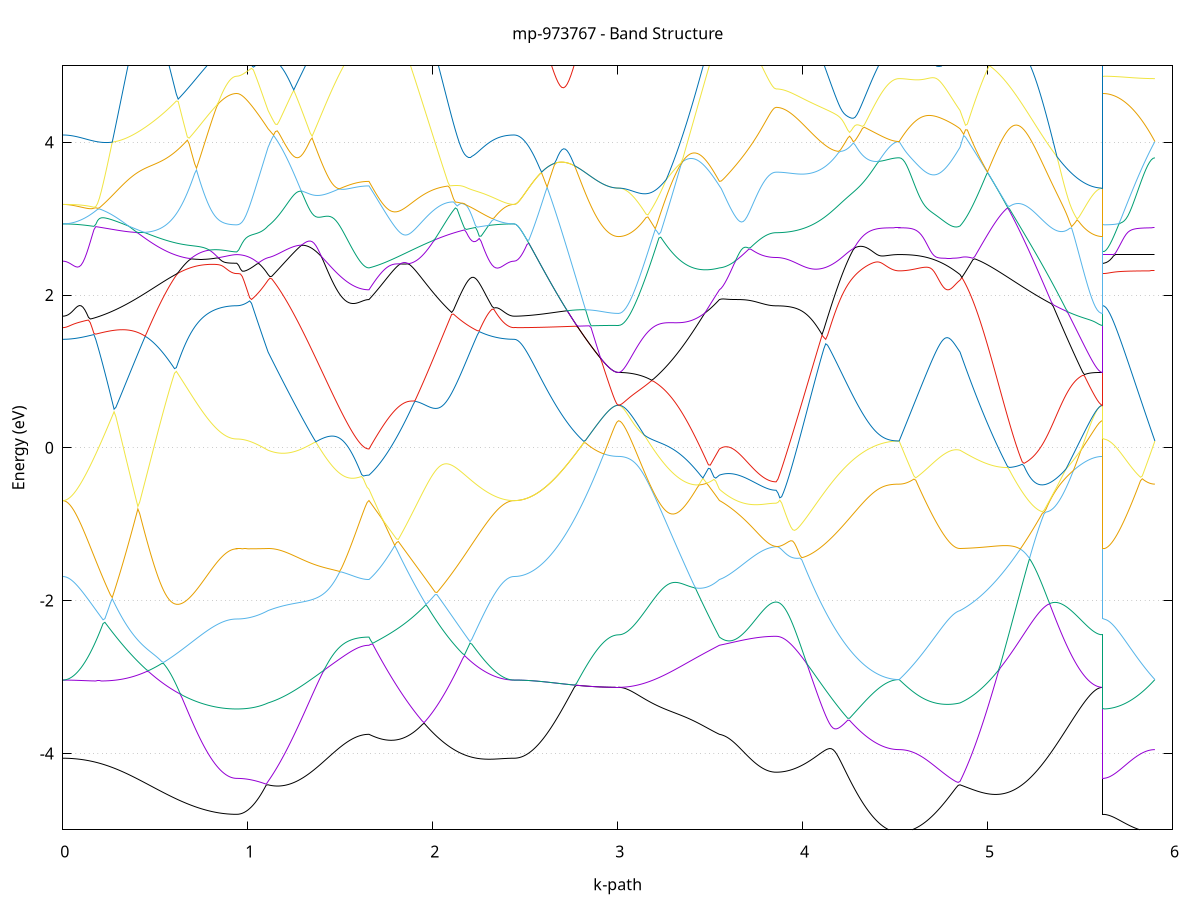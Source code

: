 set title 'mp-973767 - Band Structure'
set xlabel 'k-path'
set ylabel 'Energy (eV)'
set grid y
set yrange [-5:5]
set terminal png size 800,600
set output 'mp-973767_bands_gnuplot.png'
plot '-' using 1:2 with lines notitle, '-' using 1:2 with lines notitle, '-' using 1:2 with lines notitle, '-' using 1:2 with lines notitle, '-' using 1:2 with lines notitle, '-' using 1:2 with lines notitle, '-' using 1:2 with lines notitle, '-' using 1:2 with lines notitle, '-' using 1:2 with lines notitle, '-' using 1:2 with lines notitle, '-' using 1:2 with lines notitle, '-' using 1:2 with lines notitle, '-' using 1:2 with lines notitle, '-' using 1:2 with lines notitle, '-' using 1:2 with lines notitle, '-' using 1:2 with lines notitle, '-' using 1:2 with lines notitle, '-' using 1:2 with lines notitle, '-' using 1:2 with lines notitle, '-' using 1:2 with lines notitle, '-' using 1:2 with lines notitle, '-' using 1:2 with lines notitle, '-' using 1:2 with lines notitle, '-' using 1:2 with lines notitle, '-' using 1:2 with lines notitle, '-' using 1:2 with lines notitle, '-' using 1:2 with lines notitle, '-' using 1:2 with lines notitle, '-' using 1:2 with lines notitle, '-' using 1:2 with lines notitle, '-' using 1:2 with lines notitle, '-' using 1:2 with lines notitle, '-' using 1:2 with lines notitle, '-' using 1:2 with lines notitle, '-' using 1:2 with lines notitle, '-' using 1:2 with lines notitle, '-' using 1:2 with lines notitle, '-' using 1:2 with lines notitle, '-' using 1:2 with lines notitle, '-' using 1:2 with lines notitle, '-' using 1:2 with lines notitle, '-' using 1:2 with lines notitle, '-' using 1:2 with lines notitle, '-' using 1:2 with lines notitle, '-' using 1:2 with lines notitle, '-' using 1:2 with lines notitle, '-' using 1:2 with lines notitle, '-' using 1:2 with lines notitle
0.000000 -39.897357
0.009902 -39.897357
0.019804 -39.897256
0.029706 -39.897256
0.039608 -39.897256
0.049510 -39.897256
0.059412 -39.897256
0.069314 -39.897256
0.079216 -39.897256
0.089118 -39.897256
0.099020 -39.897256
0.108922 -39.897256
0.118824 -39.897256
0.128726 -39.897157
0.138628 -39.897157
0.148530 -39.897157
0.158432 -39.897157
0.168334 -39.897157
0.178236 -39.897157
0.188138 -39.897056
0.198040 -39.897056
0.207942 -39.897056
0.217844 -39.897056
0.227746 -39.896957
0.237648 -39.896957
0.247550 -39.896957
0.257452 -39.896856
0.267354 -39.896856
0.277256 -39.896856
0.287158 -39.896757
0.297060 -39.896757
0.306962 -39.896757
0.316864 -39.896656
0.326766 -39.896656
0.336668 -39.896656
0.346570 -39.896557
0.356472 -39.896557
0.366374 -39.896456
0.376277 -39.896456
0.386179 -39.896456
0.396081 -39.896357
0.405983 -39.896357
0.415885 -39.896256
0.425787 -39.896256
0.435689 -39.896156
0.445591 -39.896156
0.455493 -39.896057
0.465395 -39.896057
0.475297 -39.896057
0.485199 -39.895956
0.495101 -39.895956
0.505003 -39.895857
0.514905 -39.895857
0.524807 -39.895756
0.534709 -39.895756
0.544611 -39.895657
0.554513 -39.895657
0.564415 -39.895556
0.574317 -39.895556
0.584219 -39.895457
0.594121 -39.895457
0.604023 -39.895356
0.613925 -39.895356
0.623827 -39.895257
0.633729 -39.895257
0.643631 -39.895257
0.653533 -39.895156
0.663435 -39.895156
0.673337 -39.895057
0.683239 -39.895057
0.693141 -39.894956
0.703043 -39.894956
0.712945 -39.894956
0.722847 -39.894857
0.732749 -39.894857
0.742651 -39.894857
0.752553 -39.894756
0.762455 -39.894756
0.772357 -39.894756
0.782259 -39.894656
0.792161 -39.894656
0.802063 -39.894656
0.811965 -39.894656
0.821867 -39.894557
0.831769 -39.894557
0.841671 -39.894557
0.851573 -39.894557
0.861475 -39.894557
0.871377 -39.894557
0.881279 -39.894456
0.891181 -39.894456
0.901083 -39.894456
0.910985 -39.894456
0.920887 -39.894456
0.930789 -39.894456
0.940691 -39.894456
0.940691 -39.894456
0.950655 -39.894456
0.960619 -39.894456
0.970582 -39.894456
0.980546 -39.894456
0.990510 -39.894456
1.000473 -39.894456
1.010437 -39.894456
1.020401 -39.894557
1.030365 -39.894557
1.040328 -39.894557
1.050292 -39.894557
1.060256 -39.894557
1.070219 -39.894656
1.080183 -39.894656
1.090147 -39.894656
1.100111 -39.894656
1.110074 -39.894756
1.110074 -39.894756
1.119991 -39.894756
1.129907 -39.894756
1.139823 -39.894756
1.149740 -39.894857
1.159656 -39.894857
1.169572 -39.894857
1.179488 -39.894857
1.189405 -39.894956
1.199321 -39.894956
1.209237 -39.894956
1.219154 -39.895057
1.229070 -39.895057
1.238986 -39.895057
1.248903 -39.895156
1.258819 -39.895156
1.268735 -39.895257
1.278652 -39.895257
1.288568 -39.895257
1.298484 -39.895356
1.308401 -39.895356
1.318317 -39.895356
1.328233 -39.895457
1.338149 -39.895457
1.348066 -39.895556
1.357982 -39.895556
1.367898 -39.895556
1.377815 -39.895657
1.387731 -39.895657
1.397647 -39.895657
1.407564 -39.895756
1.417480 -39.895756
1.427396 -39.895857
1.437313 -39.895857
1.447229 -39.895857
1.457145 -39.895956
1.467062 -39.895956
1.476978 -39.895956
1.486894 -39.895956
1.496811 -39.896057
1.506727 -39.896057
1.516643 -39.896057
1.526559 -39.896057
1.536476 -39.896156
1.546392 -39.896156
1.556308 -39.896156
1.566225 -39.896156
1.576141 -39.896156
1.586057 -39.896156
1.595974 -39.896256
1.605890 -39.896256
1.615806 -39.896256
1.625723 -39.896256
1.635639 -39.896256
1.645555 -39.896256
1.655472 -39.896256
1.655472 -39.896256
1.665408 -39.896256
1.675343 -39.896256
1.685279 -39.896256
1.695215 -39.896156
1.705151 -39.896156
1.715087 -39.896156
1.725023 -39.896156
1.734959 -39.896156
1.744895 -39.896156
1.754831 -39.896156
1.764767 -39.896156
1.774703 -39.896156
1.784639 -39.896156
1.794575 -39.896156
1.804511 -39.896156
1.814447 -39.896156
1.824383 -39.896156
1.834319 -39.896156
1.844255 -39.896156
1.854191 -39.896256
1.864127 -39.896256
1.874063 -39.896256
1.883999 -39.896256
1.893935 -39.896256
1.903871 -39.896256
1.913807 -39.896256
1.923743 -39.896256
1.933679 -39.896357
1.943614 -39.896357
1.953550 -39.896357
1.963486 -39.896357
1.973422 -39.896357
1.983358 -39.896456
1.993294 -39.896456
2.003230 -39.896456
2.013166 -39.896456
2.023102 -39.896557
2.033038 -39.896557
2.042974 -39.896557
2.052910 -39.896557
2.062846 -39.896656
2.072782 -39.896656
2.082718 -39.896656
2.092654 -39.896656
2.102590 -39.896757
2.112526 -39.896757
2.122462 -39.896757
2.132398 -39.896856
2.142334 -39.896856
2.152270 -39.896856
2.162206 -39.896856
2.172142 -39.896957
2.182078 -39.896957
2.192014 -39.896957
2.201950 -39.896957
2.211885 -39.897056
2.221821 -39.897056
2.231757 -39.897056
2.241693 -39.897056
2.251629 -39.897056
2.261565 -39.897157
2.271501 -39.897157
2.281437 -39.897157
2.291373 -39.897157
2.301309 -39.897157
2.311245 -39.897256
2.321181 -39.897256
2.331117 -39.897256
2.341053 -39.897256
2.350989 -39.897256
2.360925 -39.897256
2.370861 -39.897256
2.380797 -39.897256
2.390733 -39.897256
2.400669 -39.897256
2.410605 -39.897256
2.420541 -39.897256
2.430477 -39.897357
2.440413 -39.897357
2.440413 -39.897357
2.450316 -39.897357
2.460220 -39.897357
2.470124 -39.897357
2.480028 -39.897357
2.489931 -39.897357
2.499835 -39.897357
2.509739 -39.897256
2.519642 -39.897256
2.529546 -39.897256
2.539450 -39.897256
2.549354 -39.897256
2.559257 -39.897256
2.569161 -39.897256
2.579065 -39.897256
2.588968 -39.897256
2.598872 -39.897256
2.608776 -39.897256
2.618680 -39.897256
2.628583 -39.897256
2.638487 -39.897256
2.648391 -39.897256
2.658295 -39.897256
2.668198 -39.897256
2.678102 -39.897256
2.688006 -39.897256
2.697909 -39.897256
2.707813 -39.897256
2.717717 -39.897256
2.727621 -39.897256
2.737524 -39.897256
2.747428 -39.897256
2.757332 -39.897256
2.767236 -39.897256
2.777139 -39.897256
2.787043 -39.897256
2.796947 -39.897256
2.806850 -39.897256
2.816754 -39.897256
2.826658 -39.897256
2.836562 -39.897256
2.846465 -39.897256
2.856369 -39.897256
2.866273 -39.897256
2.876177 -39.897256
2.886080 -39.897256
2.895984 -39.897256
2.905888 -39.897256
2.915791 -39.897256
2.925695 -39.897256
2.935599 -39.897256
2.945503 -39.897256
2.955406 -39.897256
2.965310 -39.897256
2.975214 -39.897256
2.985118 -39.897256
2.995021 -39.897256
3.004925 -39.897256
3.004925 -39.897256
3.014841 -39.897256
3.024758 -39.897256
3.034674 -39.897256
3.044590 -39.897256
3.054507 -39.897256
3.064423 -39.897256
3.074339 -39.897256
3.084256 -39.897256
3.094172 -39.897157
3.104088 -39.897157
3.114004 -39.897157
3.123921 -39.897157
3.133837 -39.897157
3.143753 -39.897157
3.153670 -39.897157
3.163586 -39.897056
3.173502 -39.897056
3.183419 -39.897056
3.193335 -39.897056
3.203251 -39.897056
3.213168 -39.896957
3.223084 -39.896957
3.233000 -39.896957
3.242917 -39.896957
3.252833 -39.896957
3.262749 -39.896856
3.272665 -39.896856
3.282582 -39.896856
3.292498 -39.896856
3.302414 -39.896757
3.312331 -39.896757
3.322247 -39.896757
3.332163 -39.896757
3.342080 -39.896656
3.351996 -39.896656
3.361912 -39.896656
3.371829 -39.896656
3.381745 -39.896557
3.391661 -39.896557
3.401578 -39.896557
3.411494 -39.896557
3.421410 -39.896456
3.431327 -39.896456
3.441243 -39.896456
3.451159 -39.896456
3.461075 -39.896357
3.470992 -39.896357
3.480908 -39.896357
3.490824 -39.896357
3.500741 -39.896357
3.510657 -39.896256
3.520573 -39.896256
3.530490 -39.896256
3.540406 -39.896256
3.550322 -39.896256
3.550322 -39.896256
3.560213 -39.896256
3.570104 -39.896256
3.579995 -39.896256
3.589886 -39.896256
3.599777 -39.896256
3.609667 -39.896256
3.619558 -39.896256
3.629449 -39.896256
3.639340 -39.896156
3.649231 -39.896156
3.659122 -39.896156
3.669013 -39.896156
3.678904 -39.896156
3.688794 -39.896156
3.698685 -39.896156
3.708576 -39.896156
3.718467 -39.896156
3.728358 -39.896156
3.738249 -39.896156
3.748140 -39.896156
3.758030 -39.896156
3.767921 -39.896156
3.777812 -39.896156
3.787703 -39.896156
3.797594 -39.896156
3.807485 -39.896156
3.817376 -39.896156
3.827266 -39.896156
3.837157 -39.896156
3.847048 -39.896156
3.856939 -39.896156
3.856939 -39.896156
3.866867 -39.896156
3.876795 -39.896156
3.886723 -39.896156
3.896651 -39.896156
3.906579 -39.896156
3.916506 -39.896156
3.926434 -39.896156
3.936362 -39.896057
3.946290 -39.896057
3.956218 -39.896057
3.966146 -39.896057
3.976074 -39.896057
3.986002 -39.896057
3.995930 -39.895956
4.005858 -39.895956
4.015785 -39.895956
4.025713 -39.895956
4.035641 -39.895857
4.045569 -39.895857
4.055497 -39.895857
4.065425 -39.895756
4.075353 -39.895756
4.085281 -39.895756
4.095209 -39.895657
4.105137 -39.895657
4.115064 -39.895556
4.124992 -39.895556
4.134920 -39.895556
4.144848 -39.895457
4.154776 -39.895457
4.164704 -39.895457
4.174632 -39.895356
4.184560 -39.895356
4.194488 -39.895257
4.204415 -39.895257
4.214343 -39.895257
4.224271 -39.895156
4.234199 -39.895156
4.244127 -39.895057
4.254055 -39.895057
4.263983 -39.895057
4.273911 -39.894956
4.283839 -39.894956
4.293767 -39.894956
4.303694 -39.894857
4.313622 -39.894857
4.323550 -39.894857
4.333478 -39.894756
4.343406 -39.894756
4.353334 -39.894756
4.363262 -39.894656
4.373190 -39.894656
4.383118 -39.894656
4.393046 -39.894656
4.402973 -39.894557
4.412901 -39.894557
4.422829 -39.894557
4.432757 -39.894557
4.442685 -39.894557
4.452613 -39.894557
4.462541 -39.894456
4.472469 -39.894456
4.482397 -39.894456
4.492325 -39.894456
4.502252 -39.894456
4.512180 -39.894456
4.522108 -39.894456
4.522108 -39.894456
4.532083 -39.894456
4.542059 -39.894456
4.552034 -39.894456
4.562009 -39.894456
4.571984 -39.894456
4.581959 -39.894456
4.591934 -39.894456
4.601909 -39.894456
4.611884 -39.894456
4.621860 -39.894456
4.631835 -39.894456
4.641810 -39.894456
4.651785 -39.894456
4.661760 -39.894557
4.671735 -39.894557
4.681710 -39.894557
4.691686 -39.894557
4.701661 -39.894557
4.711636 -39.894557
4.721611 -39.894557
4.731586 -39.894557
4.741561 -39.894557
4.751536 -39.894557
4.761512 -39.894557
4.771487 -39.894656
4.781462 -39.894656
4.791437 -39.894656
4.801412 -39.894656
4.811387 -39.894656
4.821362 -39.894656
4.831337 -39.894656
4.841313 -39.894656
4.851288 -39.894756
4.851288 -39.894756
4.861176 -39.894756
4.871065 -39.894756
4.880953 -39.894857
4.890842 -39.894857
4.900731 -39.894857
4.910619 -39.894956
4.920508 -39.894956
4.930396 -39.894956
4.940285 -39.895057
4.950173 -39.895057
4.960062 -39.895156
4.969951 -39.895156
4.979839 -39.895156
4.989728 -39.895257
4.999616 -39.895257
5.009505 -39.895356
5.019393 -39.895356
5.029282 -39.895457
5.039171 -39.895457
5.049059 -39.895556
5.058948 -39.895556
5.068836 -39.895657
5.078725 -39.895657
5.088613 -39.895657
5.098502 -39.895756
5.108391 -39.895756
5.118279 -39.895857
5.128168 -39.895857
5.138056 -39.895956
5.147945 -39.895956
5.157833 -39.896057
5.167722 -39.896057
5.177610 -39.896156
5.187499 -39.896156
5.197388 -39.896256
5.207276 -39.896256
5.217165 -39.896256
5.227053 -39.896357
5.236942 -39.896357
5.246830 -39.896456
5.256719 -39.896456
5.266608 -39.896456
5.276496 -39.896557
5.286385 -39.896557
5.296273 -39.896656
5.306162 -39.896656
5.316050 -39.896656
5.325939 -39.896757
5.335828 -39.896757
5.345716 -39.896757
5.355605 -39.896856
5.365493 -39.896856
5.375382 -39.896856
5.385270 -39.896957
5.395159 -39.896957
5.405048 -39.896957
5.414936 -39.896957
5.424825 -39.897056
5.434713 -39.897056
5.444602 -39.897056
5.454490 -39.897056
5.464379 -39.897056
5.474267 -39.897157
5.484156 -39.897157
5.494045 -39.897157
5.503933 -39.897157
5.513822 -39.897157
5.523710 -39.897157
5.533599 -39.897157
5.543487 -39.897256
5.553376 -39.897256
5.563265 -39.897256
5.573153 -39.897256
5.583042 -39.897256
5.592930 -39.897256
5.602819 -39.897256
5.612707 -39.897256
5.622596 -39.897256
5.622596 -39.894456
5.632329 -39.894456
5.642062 -39.894456
5.651795 -39.894456
5.661528 -39.894456
5.671261 -39.894456
5.680994 -39.894456
5.690727 -39.894456
5.700460 -39.894456
5.710193 -39.894456
5.719926 -39.894456
5.729659 -39.894456
5.739392 -39.894456
5.749125 -39.894456
5.758858 -39.894456
5.768591 -39.894456
5.778324 -39.894456
5.788057 -39.894456
5.797790 -39.894456
5.807522 -39.894456
5.817255 -39.894456
5.826988 -39.894456
5.836721 -39.894456
5.846454 -39.894456
5.856187 -39.894456
5.865920 -39.894456
5.875653 -39.894456
5.885386 -39.894456
5.895119 -39.894456
5.904852 -39.894456
e
0.000000 -20.286057
0.009902 -20.286057
0.019804 -20.286057
0.029706 -20.286057
0.039608 -20.286057
0.049510 -20.285956
0.059412 -20.285956
0.069314 -20.285956
0.079216 -20.285857
0.089118 -20.285857
0.099020 -20.285756
0.108922 -20.285657
0.118824 -20.285657
0.128726 -20.285556
0.138628 -20.285457
0.148530 -20.285356
0.158432 -20.285256
0.168334 -20.285156
0.178236 -20.285056
0.188138 -20.284956
0.198040 -20.284857
0.207942 -20.284757
0.217844 -20.284657
0.227746 -20.284456
0.237648 -20.284357
0.247550 -20.284256
0.257452 -20.284056
0.267354 -20.283957
0.277256 -20.283756
0.287158 -20.283656
0.297060 -20.283456
0.306962 -20.283357
0.316864 -20.283157
0.326766 -20.283057
0.336668 -20.282857
0.346570 -20.282657
0.356472 -20.282556
0.366374 -20.282457
0.376277 -20.283257
0.386179 -20.284056
0.396081 -20.284857
0.405983 -20.285756
0.415885 -20.286556
0.425787 -20.287357
0.435689 -20.288156
0.445591 -20.288956
0.455493 -20.289756
0.465395 -20.290557
0.475297 -20.291356
0.485199 -20.292057
0.495101 -20.292856
0.505003 -20.293656
0.514905 -20.294356
0.524807 -20.295156
0.534709 -20.295856
0.544611 -20.296656
0.554513 -20.297356
0.564415 -20.298057
0.574317 -20.298756
0.584219 -20.299456
0.594121 -20.300057
0.604023 -20.300756
0.613925 -20.301357
0.623827 -20.302056
0.633729 -20.302656
0.643631 -20.303256
0.653533 -20.303756
0.663435 -20.304356
0.673337 -20.304856
0.683239 -20.305456
0.693141 -20.305957
0.703043 -20.306456
0.712945 -20.306857
0.722847 -20.307356
0.732749 -20.307756
0.742651 -20.308156
0.752553 -20.308557
0.762455 -20.308957
0.772357 -20.309356
0.782259 -20.309656
0.792161 -20.309956
0.802063 -20.310257
0.811965 -20.310557
0.821867 -20.310757
0.831769 -20.311056
0.841671 -20.311256
0.851573 -20.311456
0.861475 -20.311656
0.871377 -20.311757
0.881279 -20.311957
0.891181 -20.312057
0.901083 -20.312157
0.910985 -20.312157
0.920887 -20.312257
0.930789 -20.312257
0.940691 -20.312257
0.940691 -20.312257
0.950655 -20.312257
0.960619 -20.312257
0.970582 -20.312157
0.980546 -20.312057
0.990510 -20.311957
1.000473 -20.311856
1.010437 -20.311656
1.020401 -20.311456
1.030365 -20.311256
1.040328 -20.310956
1.050292 -20.310757
1.060256 -20.310457
1.070219 -20.310057
1.080183 -20.309756
1.090147 -20.309356
1.100111 -20.308957
1.110074 -20.308557
1.110074 -20.308557
1.119991 -20.308357
1.129907 -20.308357
1.139823 -20.308557
1.149740 -20.308757
1.159656 -20.308957
1.169572 -20.309257
1.179488 -20.309556
1.189405 -20.309956
1.199321 -20.310257
1.209237 -20.310657
1.219154 -20.310956
1.229070 -20.311357
1.238986 -20.311757
1.248903 -20.312157
1.258819 -20.312556
1.268735 -20.313057
1.278652 -20.313457
1.288568 -20.313856
1.298484 -20.314357
1.308401 -20.314757
1.318317 -20.315157
1.328233 -20.315656
1.338149 -20.316057
1.348066 -20.316457
1.357982 -20.316956
1.367898 -20.317357
1.377815 -20.317757
1.387731 -20.318257
1.397647 -20.318656
1.407564 -20.319057
1.417480 -20.319457
1.427396 -20.319857
1.437313 -20.320156
1.447229 -20.320557
1.457145 -20.320957
1.467062 -20.321257
1.476978 -20.321556
1.486894 -20.321956
1.496811 -20.322257
1.506727 -20.322556
1.516643 -20.322757
1.526559 -20.323056
1.536476 -20.323256
1.546392 -20.323557
1.556308 -20.323757
1.566225 -20.323957
1.576141 -20.324056
1.586057 -20.324257
1.595974 -20.324357
1.605890 -20.324457
1.615806 -20.324556
1.625723 -20.324656
1.635639 -20.324656
1.645555 -20.324756
1.655472 -20.324756
1.655472 -20.324756
1.665408 -20.325457
1.675343 -20.326156
1.685279 -20.326856
1.695215 -20.327357
1.705151 -20.327856
1.715087 -20.328356
1.725023 -20.328657
1.734959 -20.328957
1.744895 -20.329256
1.754831 -20.329456
1.764767 -20.329557
1.774703 -20.329557
1.784639 -20.329456
1.794575 -20.329356
1.804511 -20.329156
1.814447 -20.328957
1.824383 -20.328657
1.834319 -20.328257
1.844255 -20.327756
1.854191 -20.327257
1.864127 -20.326656
1.874063 -20.326056
1.883999 -20.325356
1.893935 -20.324556
1.903871 -20.323757
1.913807 -20.322857
1.923743 -20.321856
1.933679 -20.320856
1.943614 -20.319857
1.953550 -20.318756
1.963486 -20.317557
1.973422 -20.316356
1.983358 -20.315157
1.993294 -20.313856
2.003230 -20.312556
2.013166 -20.311156
2.023102 -20.309756
2.033038 -20.308357
2.042974 -20.306956
2.052910 -20.305456
2.062846 -20.304057
2.072782 -20.302557
2.082718 -20.301057
2.092654 -20.299456
2.102590 -20.297956
2.112526 -20.296456
2.122462 -20.294956
2.132398 -20.293357
2.142334 -20.291857
2.152270 -20.290357
2.162206 -20.288857
2.172142 -20.287456
2.182078 -20.285956
2.192014 -20.284557
2.201950 -20.284456
2.211885 -20.284557
2.221821 -20.284657
2.231757 -20.284757
2.241693 -20.284956
2.251629 -20.285056
2.261565 -20.285156
2.271501 -20.285256
2.281437 -20.285256
2.291373 -20.285356
2.301309 -20.285457
2.311245 -20.285556
2.321181 -20.285657
2.331117 -20.285657
2.341053 -20.285756
2.350989 -20.285857
2.360925 -20.285857
2.370861 -20.285956
2.380797 -20.285956
2.390733 -20.285956
2.400669 -20.286057
2.410605 -20.286057
2.420541 -20.286057
2.430477 -20.286057
2.440413 -20.286057
2.440413 -20.286057
2.450316 -20.286057
2.460220 -20.286157
2.470124 -20.286157
2.480028 -20.286257
2.489931 -20.286357
2.499835 -20.286556
2.509739 -20.286656
2.519642 -20.286856
2.529546 -20.287056
2.539450 -20.287256
2.549354 -20.287456
2.559257 -20.287757
2.569161 -20.288056
2.579065 -20.288256
2.588968 -20.288657
2.598872 -20.288956
2.608776 -20.289257
2.618680 -20.289656
2.628583 -20.289957
2.638487 -20.290357
2.648391 -20.290757
2.658295 -20.291156
2.668198 -20.291556
2.678102 -20.291956
2.688006 -20.292357
2.697909 -20.292756
2.707813 -20.293256
2.717717 -20.293656
2.727621 -20.294056
2.737524 -20.294556
2.747428 -20.294956
2.757332 -20.295357
2.767236 -20.295756
2.777139 -20.296157
2.787043 -20.296557
2.796947 -20.296957
2.806850 -20.297356
2.816754 -20.297756
2.826658 -20.298156
2.836562 -20.298457
2.846465 -20.298756
2.856369 -20.299157
2.866273 -20.299456
2.876177 -20.299757
2.886080 -20.299957
2.895984 -20.300256
2.905888 -20.300456
2.915791 -20.300657
2.925695 -20.300857
2.935599 -20.301057
2.945503 -20.301156
2.955406 -20.301357
2.965310 -20.301457
2.975214 -20.301557
2.985118 -20.301557
2.995021 -20.301557
3.004925 -20.301656
3.004925 -20.301656
3.014841 -20.301656
3.024758 -20.301557
3.034674 -20.301557
3.044590 -20.301457
3.054507 -20.301457
3.064423 -20.301357
3.074339 -20.301257
3.084256 -20.301156
3.094172 -20.300956
3.104088 -20.300857
3.114004 -20.300657
3.123921 -20.300556
3.133837 -20.300356
3.143753 -20.300156
3.153670 -20.299957
3.163586 -20.299757
3.173502 -20.299456
3.183419 -20.299256
3.193335 -20.298956
3.203251 -20.298756
3.213168 -20.298457
3.223084 -20.298156
3.233000 -20.297857
3.242917 -20.297556
3.252833 -20.297256
3.262749 -20.296957
3.272665 -20.296557
3.282582 -20.296256
3.292498 -20.295956
3.302414 -20.295556
3.312331 -20.295257
3.322247 -20.295756
3.332163 -20.297156
3.342080 -20.298656
3.351996 -20.300156
3.361912 -20.301656
3.371829 -20.303157
3.381745 -20.304657
3.391661 -20.306057
3.401578 -20.307457
3.411494 -20.308856
3.421410 -20.310257
3.431327 -20.311656
3.441243 -20.312956
3.451159 -20.314256
3.461075 -20.315456
3.470992 -20.316757
3.480908 -20.317856
3.490824 -20.319057
3.500741 -20.320056
3.510657 -20.321157
3.520573 -20.322156
3.530490 -20.323056
3.540406 -20.323856
3.550322 -20.324756
3.550322 -20.324756
3.560213 -20.325057
3.570104 -20.325356
3.579995 -20.325556
3.589886 -20.325857
3.599777 -20.326156
3.609667 -20.326456
3.619558 -20.326656
3.629449 -20.326957
3.639340 -20.327157
3.649231 -20.327357
3.659122 -20.327557
3.669013 -20.327856
3.678904 -20.328057
3.688794 -20.328156
3.698685 -20.328356
3.708576 -20.328556
3.718467 -20.328756
3.728358 -20.328857
3.738249 -20.328957
3.748140 -20.329156
3.758030 -20.329256
3.767921 -20.329356
3.777812 -20.329456
3.787703 -20.329557
3.797594 -20.329557
3.807485 -20.329656
3.817376 -20.329757
3.827266 -20.329757
3.837157 -20.329757
3.847048 -20.329757
3.856939 -20.329856
3.856939 -20.329856
3.866867 -20.329757
3.876795 -20.329757
3.886723 -20.329757
3.896651 -20.329656
3.906579 -20.329557
3.916506 -20.329456
3.926434 -20.329256
3.936362 -20.329156
3.946290 -20.328957
3.956218 -20.328756
3.966146 -20.328556
3.976074 -20.328356
3.986002 -20.328057
3.995930 -20.327856
4.005858 -20.327557
4.015785 -20.327257
4.025713 -20.326957
4.035641 -20.326656
4.045569 -20.326256
4.055497 -20.325957
4.065425 -20.325556
4.075353 -20.325156
4.085281 -20.324756
4.095209 -20.324357
4.105137 -20.323957
4.115064 -20.323557
4.124992 -20.323156
4.134920 -20.322757
4.144848 -20.322257
4.154776 -20.321856
4.164704 -20.321357
4.174632 -20.320957
4.184560 -20.320456
4.194488 -20.320056
4.204415 -20.319556
4.214343 -20.319156
4.224271 -20.318656
4.234199 -20.318257
4.244127 -20.317856
4.254055 -20.317357
4.263983 -20.316956
4.273911 -20.316556
4.283839 -20.316156
4.293767 -20.315756
4.303694 -20.315357
4.313622 -20.314957
4.323550 -20.314557
4.333478 -20.314256
4.343406 -20.313856
4.353334 -20.313557
4.363262 -20.313257
4.373190 -20.312956
4.383118 -20.312656
4.393046 -20.312356
4.402973 -20.312157
4.412901 -20.311856
4.422829 -20.311656
4.432757 -20.311456
4.442685 -20.311357
4.452613 -20.311156
4.462541 -20.311056
4.472469 -20.310856
4.482397 -20.310856
4.492325 -20.310757
4.502252 -20.310657
4.512180 -20.310657
4.522108 -20.310657
4.522108 -20.310657
4.532083 -20.310757
4.542059 -20.310757
4.552034 -20.310856
4.562009 -20.310856
4.571984 -20.310956
4.581959 -20.310956
4.591934 -20.311056
4.601909 -20.311056
4.611884 -20.311056
4.621860 -20.311056
4.631835 -20.311056
4.641810 -20.311056
4.651785 -20.311056
4.661760 -20.310956
4.671735 -20.310956
4.681710 -20.310856
4.691686 -20.310856
4.701661 -20.310757
4.711636 -20.310657
4.721611 -20.310557
4.731586 -20.310457
4.741561 -20.310356
4.751536 -20.310257
4.761512 -20.310156
4.771487 -20.310057
4.781462 -20.309857
4.791437 -20.309756
4.801412 -20.309556
4.811387 -20.309356
4.821362 -20.309157
4.831337 -20.308957
4.841313 -20.308757
4.851288 -20.308557
4.851288 -20.308557
4.861176 -20.308156
4.871065 -20.307657
4.880953 -20.307257
4.890842 -20.306756
4.900731 -20.306256
4.910619 -20.305656
4.920508 -20.305157
4.930396 -20.304557
4.940285 -20.303956
4.950173 -20.303356
4.960062 -20.302757
4.969951 -20.302157
4.979839 -20.301457
4.989728 -20.300857
4.999616 -20.300156
5.009505 -20.299456
5.019393 -20.298756
5.029282 -20.298057
5.039171 -20.297356
5.049059 -20.296757
5.058948 -20.296157
5.068836 -20.295457
5.078725 -20.294857
5.088613 -20.294156
5.098502 -20.293557
5.108391 -20.292856
5.118279 -20.292156
5.128168 -20.291457
5.138056 -20.290757
5.147945 -20.290056
5.157833 -20.289357
5.167722 -20.288857
5.177610 -20.289257
5.187499 -20.289756
5.197388 -20.290157
5.207276 -20.290557
5.217165 -20.290957
5.227053 -20.291457
5.236942 -20.291857
5.246830 -20.292257
5.256719 -20.292656
5.266608 -20.293056
5.276496 -20.293456
5.286385 -20.293857
5.296273 -20.294256
5.306162 -20.294657
5.316050 -20.295057
5.325939 -20.295357
5.335828 -20.295756
5.345716 -20.296157
5.355605 -20.296456
5.365493 -20.296857
5.375382 -20.297156
5.385270 -20.297456
5.395159 -20.297857
5.405048 -20.298156
5.414936 -20.298457
5.424825 -20.298656
5.434713 -20.298956
5.444602 -20.299256
5.454490 -20.299456
5.464379 -20.299757
5.474267 -20.299957
5.484156 -20.300156
5.494045 -20.300356
5.503933 -20.300556
5.513822 -20.300657
5.523710 -20.300857
5.533599 -20.300956
5.543487 -20.301156
5.553376 -20.301257
5.563265 -20.301357
5.573153 -20.301457
5.583042 -20.301457
5.592930 -20.301557
5.602819 -20.301557
5.612707 -20.301656
5.622596 -20.301656
5.622596 -20.312257
5.632329 -20.312257
5.642062 -20.312257
5.651795 -20.312257
5.661528 -20.312257
5.671261 -20.312257
5.680994 -20.312157
5.690727 -20.312157
5.700460 -20.312157
5.710193 -20.312057
5.719926 -20.312057
5.729659 -20.311957
5.739392 -20.311957
5.749125 -20.311856
5.758858 -20.311856
5.768591 -20.311757
5.778324 -20.311656
5.788057 -20.311656
5.797790 -20.311557
5.807522 -20.311456
5.817255 -20.311456
5.826988 -20.311357
5.836721 -20.311256
5.846454 -20.311156
5.856187 -20.311056
5.865920 -20.310956
5.875653 -20.310856
5.885386 -20.310856
5.895119 -20.310757
5.904852 -20.310657
e
0.000000 -20.264356
0.009902 -20.264457
0.019804 -20.264457
0.029706 -20.264556
0.039608 -20.264657
0.049510 -20.264757
0.059412 -20.264957
0.069314 -20.265156
0.079216 -20.265456
0.089118 -20.265656
0.099020 -20.265957
0.108922 -20.266256
0.118824 -20.266656
0.128726 -20.267057
0.138628 -20.267457
0.148530 -20.267857
0.158432 -20.268356
0.168334 -20.268856
0.178236 -20.269357
0.188138 -20.269856
0.198040 -20.270457
0.207942 -20.271057
0.217844 -20.271656
0.227746 -20.272256
0.237648 -20.272856
0.247550 -20.273556
0.257452 -20.274256
0.267354 -20.274957
0.277256 -20.275657
0.287158 -20.276356
0.297060 -20.277057
0.306962 -20.277856
0.316864 -20.278557
0.326766 -20.279356
0.336668 -20.280157
0.346570 -20.280957
0.356472 -20.281657
0.366374 -20.282356
0.376277 -20.282156
0.386179 -20.282056
0.396081 -20.281856
0.405983 -20.281657
0.415885 -20.282356
0.425787 -20.283157
0.435689 -20.283856
0.445591 -20.284557
0.455493 -20.285256
0.465395 -20.286057
0.475297 -20.286756
0.485199 -20.287557
0.495101 -20.288256
0.505003 -20.288956
0.514905 -20.289756
0.524807 -20.290456
0.534709 -20.291156
0.544611 -20.291857
0.554513 -20.292656
0.564415 -20.293357
0.574317 -20.294056
0.584219 -20.294756
0.594121 -20.295457
0.604023 -20.296056
0.613925 -20.296757
0.623827 -20.297456
0.633729 -20.298057
0.643631 -20.298656
0.653533 -20.299357
0.663435 -20.299957
0.673337 -20.300456
0.683239 -20.301057
0.693141 -20.301656
0.703043 -20.302157
0.712945 -20.302757
0.722847 -20.303256
0.732749 -20.303756
0.742651 -20.304156
0.752553 -20.304657
0.762455 -20.305056
0.772357 -20.305456
0.782259 -20.305856
0.792161 -20.306256
0.802063 -20.306556
0.811965 -20.306956
0.821867 -20.307257
0.831769 -20.307457
0.841671 -20.307756
0.851573 -20.307956
0.861475 -20.308156
0.871377 -20.308357
0.881279 -20.308557
0.891181 -20.308656
0.901083 -20.308757
0.910985 -20.308856
0.920887 -20.308957
0.930789 -20.308957
0.940691 -20.308957
0.940691 -20.308957
0.950655 -20.308957
0.960619 -20.308957
0.970582 -20.308856
0.980546 -20.308856
0.990510 -20.308757
1.000473 -20.308656
1.010437 -20.308557
1.020401 -20.308357
1.030365 -20.308256
1.040328 -20.308056
1.050292 -20.307856
1.060256 -20.307657
1.070219 -20.307356
1.080183 -20.307156
1.090147 -20.306857
1.100111 -20.306556
1.110074 -20.306256
1.110074 -20.306256
1.119991 -20.305957
1.129907 -20.305357
1.139823 -20.304657
1.149740 -20.303756
1.159656 -20.302857
1.169572 -20.301856
1.179488 -20.300756
1.189405 -20.299656
1.199321 -20.298457
1.209237 -20.297256
1.219154 -20.296056
1.229070 -20.294857
1.238986 -20.293557
1.248903 -20.292156
1.258819 -20.290857
1.268735 -20.289457
1.278652 -20.288056
1.288568 -20.286656
1.298484 -20.285256
1.308401 -20.283856
1.318317 -20.282457
1.328233 -20.282256
1.338149 -20.282457
1.348066 -20.282657
1.357982 -20.282857
1.367898 -20.283157
1.377815 -20.283357
1.387731 -20.283556
1.397647 -20.283756
1.407564 -20.283957
1.417480 -20.284157
1.427396 -20.284357
1.437313 -20.284557
1.447229 -20.284757
1.457145 -20.284857
1.467062 -20.285056
1.476978 -20.285256
1.486894 -20.285356
1.496811 -20.285556
1.506727 -20.285657
1.516643 -20.285857
1.526559 -20.285956
1.536476 -20.286057
1.546392 -20.286157
1.556308 -20.286257
1.566225 -20.286357
1.576141 -20.286456
1.586057 -20.286556
1.595974 -20.286556
1.605890 -20.286656
1.615806 -20.286656
1.625723 -20.286756
1.635639 -20.286756
1.645555 -20.286756
1.655472 -20.286756
1.655472 -20.286756
1.665408 -20.286456
1.675343 -20.286157
1.685279 -20.285956
1.695215 -20.285657
1.705151 -20.285356
1.715087 -20.285156
1.725023 -20.284857
1.734959 -20.284657
1.744895 -20.284456
1.754831 -20.284256
1.764767 -20.284056
1.774703 -20.283856
1.784639 -20.283656
1.794575 -20.283556
1.804511 -20.283357
1.814447 -20.283257
1.824383 -20.283157
1.834319 -20.282956
1.844255 -20.282857
1.854191 -20.282756
1.864127 -20.282756
1.874063 -20.282657
1.883999 -20.282556
1.893935 -20.282556
1.903871 -20.282457
1.913807 -20.282457
1.923743 -20.282457
1.933679 -20.282457
1.943614 -20.282356
1.953550 -20.282457
1.963486 -20.282457
1.973422 -20.282457
1.983358 -20.282457
1.993294 -20.282556
2.003230 -20.282556
2.013166 -20.282657
2.023102 -20.282657
2.033038 -20.282756
2.042974 -20.282857
2.052910 -20.282857
2.062846 -20.282956
2.072782 -20.283057
2.082718 -20.283157
2.092654 -20.283257
2.102590 -20.283357
2.112526 -20.283456
2.122462 -20.283556
2.132398 -20.283656
2.142334 -20.283756
2.152270 -20.283957
2.162206 -20.284056
2.172142 -20.284157
2.182078 -20.284256
2.192014 -20.284357
2.201950 -20.283157
2.211885 -20.281757
2.221821 -20.280456
2.231757 -20.279156
2.241693 -20.277856
2.251629 -20.276657
2.261565 -20.275457
2.271501 -20.274356
2.281437 -20.273257
2.291373 -20.272256
2.301309 -20.271256
2.311245 -20.270356
2.321181 -20.269457
2.331117 -20.268656
2.341053 -20.267957
2.350989 -20.267257
2.360925 -20.266656
2.370861 -20.266157
2.380797 -20.265656
2.390733 -20.265256
2.400669 -20.264957
2.410605 -20.264757
2.420541 -20.264556
2.430477 -20.264457
2.440413 -20.264356
2.440413 -20.264356
2.450316 -20.264356
2.460220 -20.264356
2.470124 -20.264457
2.480028 -20.264457
2.489931 -20.264457
2.499835 -20.264457
2.509739 -20.264457
2.519642 -20.264457
2.529546 -20.264457
2.539450 -20.264556
2.549354 -20.264556
2.559257 -20.264556
2.569161 -20.264556
2.579065 -20.264657
2.588968 -20.264657
2.598872 -20.264657
2.608776 -20.264657
2.618680 -20.264757
2.628583 -20.264757
2.638487 -20.264757
2.648391 -20.264857
2.658295 -20.264857
2.668198 -20.264957
2.678102 -20.264957
2.688006 -20.264957
2.697909 -20.265057
2.707813 -20.265057
2.717717 -20.265156
2.727621 -20.265156
2.737524 -20.265156
2.747428 -20.265256
2.757332 -20.265256
2.767236 -20.265356
2.777139 -20.265356
2.787043 -20.265356
2.796947 -20.265456
2.806850 -20.265456
2.816754 -20.265557
2.826658 -20.265557
2.836562 -20.265557
2.846465 -20.265656
2.856369 -20.265656
2.866273 -20.265656
2.876177 -20.265656
2.886080 -20.265757
2.895984 -20.265757
2.905888 -20.265757
2.915791 -20.265757
2.925695 -20.265856
2.935599 -20.265856
2.945503 -20.265856
2.955406 -20.265856
2.965310 -20.265856
2.975214 -20.265856
2.985118 -20.265856
2.995021 -20.265856
3.004925 -20.265856
3.004925 -20.265856
3.014841 -20.265957
3.024758 -20.266056
3.034674 -20.266157
3.044590 -20.266457
3.054507 -20.266756
3.064423 -20.267156
3.074339 -20.267556
3.084256 -20.268156
3.094172 -20.268757
3.104088 -20.269357
3.114004 -20.270056
3.123921 -20.270857
3.133837 -20.271656
3.143753 -20.272557
3.153670 -20.273556
3.163586 -20.274556
3.173502 -20.275557
3.183419 -20.276657
3.193335 -20.277856
3.203251 -20.279056
3.213168 -20.280257
3.223084 -20.281557
3.233000 -20.282857
3.242917 -20.284157
3.252833 -20.285556
3.262749 -20.286957
3.272665 -20.288356
3.282582 -20.289856
3.292498 -20.291256
3.302414 -20.292756
3.312331 -20.294256
3.322247 -20.294857
3.332163 -20.294456
3.342080 -20.294156
3.351996 -20.293757
3.361912 -20.293357
3.371829 -20.293056
3.381745 -20.292656
3.391661 -20.292257
3.401578 -20.291956
3.411494 -20.291556
3.421410 -20.291156
3.431327 -20.290857
3.441243 -20.290456
3.451159 -20.290056
3.461075 -20.289756
3.470992 -20.289357
3.480908 -20.289057
3.490824 -20.288657
3.500741 -20.288356
3.510657 -20.288056
3.520573 -20.287657
3.530490 -20.287357
3.540406 -20.287056
3.550322 -20.286756
3.550322 -20.286756
3.560213 -20.286656
3.570104 -20.286556
3.579995 -20.286357
3.589886 -20.286257
3.599777 -20.286157
3.609667 -20.285956
3.619558 -20.285857
3.629449 -20.285756
3.639340 -20.285556
3.649231 -20.285457
3.659122 -20.285256
3.669013 -20.285156
3.678904 -20.284956
3.688794 -20.284857
3.698685 -20.284757
3.708576 -20.284657
3.718467 -20.284456
3.728358 -20.284357
3.738249 -20.284256
3.748140 -20.284157
3.758030 -20.284056
3.767921 -20.283957
3.777812 -20.283856
3.787703 -20.283856
3.797594 -20.283756
3.807485 -20.283656
3.817376 -20.283656
3.827266 -20.283656
3.837157 -20.283556
3.847048 -20.283556
3.856939 -20.283556
3.856939 -20.283556
3.866867 -20.283556
3.876795 -20.283556
3.886723 -20.283556
3.896651 -20.283556
3.906579 -20.283456
3.916506 -20.283456
3.926434 -20.283357
3.936362 -20.283357
3.946290 -20.283257
3.956218 -20.283157
3.966146 -20.283057
3.976074 -20.282956
3.986002 -20.282857
3.995930 -20.282756
4.005858 -20.282657
4.015785 -20.282556
4.025713 -20.282457
4.035641 -20.282256
4.045569 -20.282156
4.055497 -20.282056
4.065425 -20.281856
4.075353 -20.281757
4.085281 -20.281557
4.095209 -20.281456
4.105137 -20.281256
4.115064 -20.281056
4.124992 -20.280957
4.134920 -20.280757
4.144848 -20.280556
4.154776 -20.280356
4.164704 -20.280257
4.174632 -20.280057
4.184560 -20.279857
4.194488 -20.281056
4.204415 -20.282457
4.214343 -20.283856
4.224271 -20.285256
4.234199 -20.286656
4.244127 -20.288056
4.254055 -20.289457
4.263983 -20.290757
4.273911 -20.292156
4.283839 -20.293456
4.293767 -20.294657
4.303694 -20.295956
4.313622 -20.297156
4.323550 -20.298257
4.333478 -20.299456
4.343406 -20.300456
4.353334 -20.301557
4.363262 -20.302557
4.373190 -20.303456
4.383118 -20.304356
4.393046 -20.305157
4.402973 -20.305957
4.412901 -20.306756
4.422829 -20.307356
4.432757 -20.307956
4.442685 -20.308557
4.452613 -20.309057
4.462541 -20.309456
4.472469 -20.309857
4.482397 -20.310156
4.492325 -20.310356
4.502252 -20.310457
4.512180 -20.310557
4.522108 -20.310657
4.522108 -20.310657
4.532083 -20.310557
4.542059 -20.310457
4.552034 -20.310356
4.562009 -20.310257
4.571984 -20.310156
4.581959 -20.310057
4.591934 -20.309956
4.601909 -20.309857
4.611884 -20.309756
4.621860 -20.309656
4.631835 -20.309456
4.641810 -20.309356
4.651785 -20.309257
4.661760 -20.309157
4.671735 -20.308957
4.681710 -20.308856
4.691686 -20.308757
4.701661 -20.308557
4.711636 -20.308456
4.721611 -20.308256
4.731586 -20.308156
4.741561 -20.307956
4.751536 -20.307856
4.761512 -20.307657
4.771487 -20.307557
4.781462 -20.307356
4.791437 -20.307257
4.801412 -20.307057
4.811387 -20.306956
4.821362 -20.306756
4.831337 -20.306556
4.841313 -20.306456
4.851288 -20.306256
4.851288 -20.306256
4.861176 -20.305957
4.871065 -20.305656
4.880953 -20.305256
4.890842 -20.304856
4.900731 -20.304457
4.910619 -20.304057
4.920508 -20.303657
4.930396 -20.303256
4.940285 -20.302757
4.950173 -20.302256
4.960062 -20.301756
4.969951 -20.301257
4.979839 -20.300756
4.989728 -20.300256
4.999616 -20.299656
5.009505 -20.299157
5.019393 -20.298557
5.029282 -20.297956
5.039171 -20.297356
5.049059 -20.296656
5.058948 -20.295956
5.068836 -20.295156
5.078725 -20.294456
5.088613 -20.293656
5.098502 -20.292957
5.108391 -20.292156
5.118279 -20.291457
5.128168 -20.290657
5.138056 -20.289856
5.147945 -20.289157
5.157833 -20.288457
5.167722 -20.288657
5.177610 -20.287956
5.187499 -20.287157
5.197388 -20.286456
5.207276 -20.285756
5.217165 -20.285056
5.227053 -20.284256
5.236942 -20.283556
5.246830 -20.282857
5.256719 -20.282156
5.266608 -20.281456
5.276496 -20.280656
5.286385 -20.279956
5.296273 -20.279257
5.306162 -20.278657
5.316050 -20.277957
5.325939 -20.277257
5.335828 -20.276556
5.345716 -20.275956
5.355605 -20.275357
5.365493 -20.274656
5.375382 -20.274057
5.385270 -20.273457
5.395159 -20.272956
5.405048 -20.272357
5.414936 -20.271856
5.424825 -20.271256
5.434713 -20.270756
5.444602 -20.270356
5.454490 -20.269856
5.464379 -20.269457
5.474267 -20.269056
5.484156 -20.268656
5.494045 -20.268256
5.503933 -20.267857
5.513822 -20.267556
5.523710 -20.267257
5.533599 -20.267057
5.543487 -20.266756
5.553376 -20.266557
5.563265 -20.266357
5.573153 -20.266256
5.583042 -20.266157
5.592930 -20.266056
5.602819 -20.265957
5.612707 -20.265856
5.622596 -20.265856
5.622596 -20.308957
5.632329 -20.308957
5.642062 -20.308957
5.651795 -20.309057
5.661528 -20.309057
5.671261 -20.309057
5.680994 -20.309057
5.690727 -20.309057
5.700460 -20.309157
5.710193 -20.309157
5.719926 -20.309257
5.729659 -20.309257
5.739392 -20.309356
5.749125 -20.309356
5.758858 -20.309456
5.768591 -20.309456
5.778324 -20.309556
5.788057 -20.309656
5.797790 -20.309756
5.807522 -20.309756
5.817255 -20.309857
5.826988 -20.309956
5.836721 -20.310057
5.846454 -20.310156
5.856187 -20.310156
5.865920 -20.310257
5.875653 -20.310356
5.885386 -20.310457
5.895119 -20.310557
5.904852 -20.310657
e
0.000000 -20.264356
0.009902 -20.264457
0.019804 -20.264457
0.029706 -20.264457
0.039608 -20.264556
0.049510 -20.264657
0.059412 -20.264857
0.069314 -20.264957
0.079216 -20.265156
0.089118 -20.265356
0.099020 -20.265557
0.108922 -20.265856
0.118824 -20.266056
0.128726 -20.266357
0.138628 -20.266656
0.148530 -20.267057
0.158432 -20.267356
0.168334 -20.267756
0.178236 -20.268156
0.188138 -20.268557
0.198040 -20.268957
0.207942 -20.269457
0.217844 -20.269956
0.227746 -20.270356
0.237648 -20.270957
0.247550 -20.271456
0.257452 -20.271957
0.267354 -20.272557
0.277256 -20.273156
0.287158 -20.273657
0.297060 -20.274256
0.306962 -20.274957
0.316864 -20.275557
0.326766 -20.276156
0.336668 -20.276857
0.346570 -20.277456
0.356472 -20.278157
0.366374 -20.278856
0.376277 -20.279556
0.386179 -20.280257
0.396081 -20.280957
0.405983 -20.281657
0.415885 -20.281557
0.425787 -20.281357
0.435689 -20.281157
0.445591 -20.281056
0.455493 -20.280856
0.465395 -20.280656
0.475297 -20.280456
0.485199 -20.280356
0.495101 -20.280157
0.505003 -20.280057
0.514905 -20.279857
0.524807 -20.279657
0.534709 -20.279556
0.544611 -20.279356
0.554513 -20.279257
0.564415 -20.279056
0.574317 -20.278956
0.584219 -20.278757
0.594121 -20.278657
0.604023 -20.278457
0.613925 -20.278357
0.623827 -20.278256
0.633729 -20.278056
0.643631 -20.277957
0.653533 -20.277856
0.663435 -20.277757
0.673337 -20.277556
0.683239 -20.277456
0.693141 -20.277356
0.703043 -20.277257
0.712945 -20.277157
0.722847 -20.277057
0.732749 -20.276957
0.742651 -20.276857
0.752553 -20.276756
0.762455 -20.276756
0.772357 -20.276657
0.782259 -20.276556
0.792161 -20.276457
0.802063 -20.276457
0.811965 -20.276356
0.821867 -20.276356
0.831769 -20.276257
0.841671 -20.276257
0.851573 -20.276156
0.861475 -20.276156
0.871377 -20.276056
0.881279 -20.276056
0.891181 -20.276056
0.901083 -20.276056
0.910985 -20.275956
0.920887 -20.275956
0.930789 -20.275956
0.940691 -20.275956
0.940691 -20.275956
0.950655 -20.275956
0.960619 -20.276056
0.970582 -20.276056
0.980546 -20.276056
0.990510 -20.276156
1.000473 -20.276257
1.010437 -20.276257
1.020401 -20.276356
1.030365 -20.276457
1.040328 -20.276657
1.050292 -20.276756
1.060256 -20.276857
1.070219 -20.277057
1.080183 -20.277257
1.090147 -20.277456
1.100111 -20.277556
1.110074 -20.277856
1.110074 -20.277856
1.119991 -20.277957
1.129907 -20.278157
1.139823 -20.278256
1.149740 -20.278457
1.159656 -20.278657
1.169572 -20.278856
1.179488 -20.279056
1.189405 -20.279156
1.199321 -20.279356
1.209237 -20.279556
1.219154 -20.279857
1.229070 -20.280057
1.238986 -20.280257
1.248903 -20.280456
1.258819 -20.280656
1.268735 -20.280856
1.278652 -20.281157
1.288568 -20.281357
1.298484 -20.281557
1.308401 -20.281757
1.318317 -20.282056
1.328233 -20.280957
1.338149 -20.279556
1.348066 -20.278157
1.357982 -20.276756
1.367898 -20.275357
1.377815 -20.273957
1.387731 -20.272557
1.397647 -20.271157
1.407564 -20.269856
1.417480 -20.268557
1.427396 -20.267257
1.437313 -20.265957
1.447229 -20.264757
1.457145 -20.263656
1.467062 -20.262456
1.476978 -20.261356
1.486894 -20.260357
1.496811 -20.259356
1.506727 -20.258356
1.516643 -20.257456
1.526559 -20.256557
1.536476 -20.255757
1.546392 -20.255057
1.556308 -20.254357
1.566225 -20.253757
1.576141 -20.253156
1.586057 -20.252657
1.595974 -20.252257
1.605890 -20.251857
1.615806 -20.251556
1.625723 -20.251356
1.635639 -20.251157
1.645555 -20.251057
1.655472 -20.251057
1.655472 -20.251057
1.665408 -20.250856
1.675343 -20.250656
1.685279 -20.250456
1.695215 -20.250357
1.705151 -20.250156
1.715087 -20.250056
1.725023 -20.249956
1.734959 -20.249856
1.744895 -20.249757
1.754831 -20.249657
1.764767 -20.249657
1.774703 -20.249657
1.784639 -20.249657
1.794575 -20.249657
1.804511 -20.249657
1.814447 -20.249657
1.824383 -20.249757
1.834319 -20.249856
1.844255 -20.249956
1.854191 -20.250056
1.864127 -20.250156
1.874063 -20.250256
1.883999 -20.250456
1.893935 -20.250656
1.903871 -20.250757
1.913807 -20.250957
1.923743 -20.251257
1.933679 -20.251456
1.943614 -20.251656
1.953550 -20.251956
1.963486 -20.252156
1.973422 -20.252457
1.983358 -20.252757
1.993294 -20.253056
2.003230 -20.253357
2.013166 -20.253656
2.023102 -20.253957
2.033038 -20.254257
2.042974 -20.254656
2.052910 -20.254956
2.062846 -20.255257
2.072782 -20.255657
2.082718 -20.255956
2.092654 -20.256357
2.102590 -20.256656
2.112526 -20.257056
2.122462 -20.257357
2.132398 -20.257756
2.142334 -20.258057
2.152270 -20.258457
2.162206 -20.258757
2.172142 -20.259156
2.182078 -20.259456
2.192014 -20.259757
2.201950 -20.260056
2.211885 -20.260457
2.221821 -20.260756
2.231757 -20.261057
2.241693 -20.261356
2.251629 -20.261556
2.261565 -20.261857
2.271501 -20.262156
2.281437 -20.262356
2.291373 -20.262557
2.301309 -20.262856
2.311245 -20.263056
2.321181 -20.263257
2.331117 -20.263457
2.341053 -20.263556
2.350989 -20.263756
2.360925 -20.263856
2.370861 -20.263956
2.380797 -20.264057
2.390733 -20.264156
2.400669 -20.264257
2.410605 -20.264356
2.420541 -20.264356
2.430477 -20.264356
2.440413 -20.264356
2.440413 -20.264356
2.450316 -20.264356
2.460220 -20.264356
2.470124 -20.264457
2.480028 -20.264457
2.489931 -20.264457
2.499835 -20.264457
2.509739 -20.264457
2.519642 -20.264457
2.529546 -20.264457
2.539450 -20.264556
2.549354 -20.264556
2.559257 -20.264556
2.569161 -20.264556
2.579065 -20.264657
2.588968 -20.264657
2.598872 -20.264657
2.608776 -20.264657
2.618680 -20.264757
2.628583 -20.264757
2.638487 -20.264757
2.648391 -20.264857
2.658295 -20.264857
2.668198 -20.264957
2.678102 -20.264957
2.688006 -20.264957
2.697909 -20.265057
2.707813 -20.265057
2.717717 -20.265156
2.727621 -20.265156
2.737524 -20.265156
2.747428 -20.265256
2.757332 -20.265256
2.767236 -20.265356
2.777139 -20.265356
2.787043 -20.265356
2.796947 -20.265456
2.806850 -20.265456
2.816754 -20.265557
2.826658 -20.265557
2.836562 -20.265557
2.846465 -20.265656
2.856369 -20.265656
2.866273 -20.265656
2.876177 -20.265656
2.886080 -20.265757
2.895984 -20.265757
2.905888 -20.265757
2.915791 -20.265757
2.925695 -20.265856
2.935599 -20.265856
2.945503 -20.265856
2.955406 -20.265856
2.965310 -20.265856
2.975214 -20.265856
2.985118 -20.265856
2.995021 -20.265856
3.004925 -20.265856
3.004925 -20.265856
3.014841 -20.265856
3.024758 -20.265856
3.034674 -20.265856
3.044590 -20.265757
3.054507 -20.265656
3.064423 -20.265557
3.074339 -20.265456
3.084256 -20.265356
3.094172 -20.265156
3.104088 -20.265057
3.114004 -20.264857
3.123921 -20.264657
3.133837 -20.264457
3.143753 -20.264257
3.153670 -20.263956
3.163586 -20.263756
3.173502 -20.263457
3.183419 -20.263257
3.193335 -20.262957
3.203251 -20.262656
3.213168 -20.262356
3.223084 -20.262056
3.233000 -20.261657
3.242917 -20.261356
3.252833 -20.261057
3.262749 -20.260656
3.272665 -20.260357
3.282582 -20.259957
3.292498 -20.259557
3.302414 -20.259256
3.312331 -20.258857
3.322247 -20.258457
3.332163 -20.258156
3.342080 -20.257756
3.351996 -20.257357
3.361912 -20.256957
3.371829 -20.256656
3.381745 -20.256256
3.391661 -20.255857
3.401578 -20.255556
3.411494 -20.255156
3.421410 -20.254756
3.431327 -20.254456
3.441243 -20.254157
3.451159 -20.253757
3.461075 -20.253456
3.470992 -20.253156
3.480908 -20.252857
3.490824 -20.252557
3.500741 -20.252257
3.510657 -20.251956
3.520573 -20.251756
3.530490 -20.251456
3.540406 -20.251257
3.550322 -20.251057
3.550322 -20.251057
3.560213 -20.250957
3.570104 -20.250856
3.579995 -20.250757
3.589886 -20.250757
3.599777 -20.250656
3.609667 -20.250557
3.619558 -20.250456
3.629449 -20.250456
3.639340 -20.250357
3.649231 -20.250357
3.659122 -20.250256
3.669013 -20.250156
3.678904 -20.250156
3.688794 -20.250056
3.698685 -20.250056
3.708576 -20.249956
3.718467 -20.249956
3.728358 -20.249856
3.738249 -20.249856
3.748140 -20.249856
3.758030 -20.249757
3.767921 -20.249757
3.777812 -20.249757
3.787703 -20.249657
3.797594 -20.249657
3.807485 -20.249657
3.817376 -20.249657
3.827266 -20.249657
3.837157 -20.249657
3.847048 -20.249657
3.856939 -20.249657
3.856939 -20.249657
3.866867 -20.249657
3.876795 -20.249757
3.886723 -20.249956
3.896651 -20.250156
3.906579 -20.250456
3.916506 -20.250856
3.926434 -20.251257
3.936362 -20.251756
3.946290 -20.252356
3.956218 -20.252956
3.966146 -20.253656
3.976074 -20.254357
3.986002 -20.255156
3.995930 -20.256056
4.005858 -20.256957
4.015785 -20.257856
4.025713 -20.258857
4.035641 -20.259957
4.045569 -20.261057
4.055497 -20.262156
4.065425 -20.263357
4.075353 -20.264556
4.085281 -20.265856
4.095209 -20.267156
4.105137 -20.268456
4.115064 -20.269756
4.124992 -20.271157
4.134920 -20.272557
4.144848 -20.273857
4.154776 -20.275357
4.164704 -20.276756
4.174632 -20.278157
4.184560 -20.279556
4.194488 -20.279657
4.204415 -20.279457
4.214343 -20.279356
4.224271 -20.279156
4.234199 -20.278956
4.244127 -20.278757
4.254055 -20.278657
4.263983 -20.278457
4.273911 -20.278256
4.283839 -20.278157
4.293767 -20.277957
4.303694 -20.277856
4.313622 -20.277656
4.323550 -20.277556
4.333478 -20.277356
4.343406 -20.277257
4.353334 -20.277157
4.363262 -20.276957
4.373190 -20.276857
4.383118 -20.276756
4.393046 -20.276657
4.402973 -20.276556
4.412901 -20.276457
4.422829 -20.276356
4.432757 -20.276356
4.442685 -20.276257
4.452613 -20.276156
4.462541 -20.276156
4.472469 -20.276056
4.482397 -20.276056
4.492325 -20.276056
4.502252 -20.276056
4.512180 -20.275956
4.522108 -20.275956
4.522108 -20.275956
4.532083 -20.275956
4.542059 -20.275956
4.552034 -20.275956
4.562009 -20.276056
4.571984 -20.276056
4.581959 -20.276056
4.591934 -20.276056
4.601909 -20.276056
4.611884 -20.276056
4.621860 -20.276156
4.631835 -20.276156
4.641810 -20.276156
4.651785 -20.276257
4.661760 -20.276257
4.671735 -20.276356
4.681710 -20.276356
4.691686 -20.276457
4.701661 -20.276457
4.711636 -20.276556
4.721611 -20.276657
4.731586 -20.276657
4.741561 -20.276756
4.751536 -20.276857
4.761512 -20.276957
4.771487 -20.277057
4.781462 -20.277057
4.791437 -20.277157
4.801412 -20.277257
4.811387 -20.277356
4.821362 -20.277456
4.831337 -20.277556
4.841313 -20.277656
4.851288 -20.277856
4.851288 -20.277856
4.861176 -20.278056
4.871065 -20.278256
4.880953 -20.278457
4.890842 -20.278757
4.900731 -20.278956
4.910619 -20.279257
4.920508 -20.279556
4.930396 -20.279857
4.940285 -20.280157
4.950173 -20.280456
4.960062 -20.280757
4.969951 -20.281056
4.979839 -20.281357
4.989728 -20.281757
4.999616 -20.282056
5.009505 -20.282457
5.019393 -20.282857
5.029282 -20.283157
5.039171 -20.283556
5.049059 -20.283957
5.058948 -20.284357
5.068836 -20.284757
5.078725 -20.285156
5.088613 -20.285556
5.098502 -20.285956
5.108391 -20.286357
5.118279 -20.286756
5.128168 -20.287157
5.138056 -20.287557
5.147945 -20.288056
5.157833 -20.288356
5.167722 -20.287557
5.177610 -20.286856
5.187499 -20.286057
5.197388 -20.285256
5.207276 -20.284557
5.217165 -20.283756
5.227053 -20.283057
5.236942 -20.282356
5.246830 -20.281557
5.256719 -20.280856
5.266608 -20.280157
5.276496 -20.279457
5.286385 -20.278757
5.296273 -20.278056
5.306162 -20.277456
5.316050 -20.276756
5.325939 -20.276156
5.335828 -20.275557
5.345716 -20.274957
5.355605 -20.274356
5.365493 -20.273756
5.375382 -20.273156
5.385270 -20.272657
5.395159 -20.272157
5.405048 -20.271556
5.414936 -20.271157
5.424825 -20.270657
5.434713 -20.270156
5.444602 -20.269756
5.454490 -20.269357
5.464379 -20.268957
5.474267 -20.268557
5.484156 -20.268256
5.494045 -20.267957
5.503933 -20.267657
5.513822 -20.267356
5.523710 -20.267057
5.533599 -20.266856
5.543487 -20.266656
5.553376 -20.266457
5.563265 -20.266357
5.573153 -20.266157
5.583042 -20.266056
5.592930 -20.265957
5.602819 -20.265957
5.612707 -20.265856
5.622596 -20.265856
5.622596 -20.275956
5.632329 -20.275956
5.642062 -20.275956
5.651795 -20.275956
5.661528 -20.275956
5.671261 -20.275956
5.680994 -20.275956
5.690727 -20.275956
5.700460 -20.275956
5.710193 -20.275956
5.719926 -20.275956
5.729659 -20.275956
5.739392 -20.275956
5.749125 -20.275956
5.758858 -20.275956
5.768591 -20.275956
5.778324 -20.275956
5.788057 -20.275956
5.797790 -20.275956
5.807522 -20.275956
5.817255 -20.275956
5.826988 -20.275956
5.836721 -20.275956
5.846454 -20.275956
5.856187 -20.275956
5.865920 -20.275956
5.875653 -20.275956
5.885386 -20.275956
5.895119 -20.275956
5.904852 -20.275956
e
0.000000 -12.801656
0.009902 -12.801257
0.019804 -12.800156
0.029706 -12.798357
0.039608 -12.795856
0.049510 -12.792656
0.059412 -12.788657
0.069314 -12.783956
0.079216 -12.778557
0.089118 -12.772457
0.099020 -12.765656
0.108922 -12.758157
0.118824 -12.749956
0.128726 -12.740956
0.138628 -12.731357
0.148530 -12.721056
0.158432 -12.710057
0.168334 -12.698356
0.178236 -12.685956
0.188138 -12.672956
0.198040 -12.659156
0.207942 -12.644856
0.217844 -12.629756
0.227746 -12.614057
0.237648 -12.597756
0.247550 -12.580756
0.257452 -12.563156
0.267354 -12.544956
0.277256 -12.526056
0.287158 -12.506557
0.297060 -12.486556
0.306962 -12.465857
0.316864 -12.444657
0.326766 -12.422856
0.336668 -12.400457
0.346570 -12.377457
0.356472 -12.354056
0.366374 -12.329956
0.376277 -12.305457
0.386179 -12.280456
0.396081 -12.254856
0.405983 -12.228856
0.415885 -12.202357
0.425787 -12.175356
0.435689 -12.147956
0.445591 -12.120057
0.455493 -12.091756
0.465395 -12.063156
0.475297 -12.034057
0.485199 -12.004556
0.495101 -11.974756
0.505003 -11.944657
0.514905 -11.914157
0.524807 -11.883356
0.534709 -11.852356
0.544611 -11.820957
0.554513 -11.789357
0.564415 -11.757556
0.574317 -11.725556
0.584219 -11.693357
0.594121 -11.660957
0.604023 -11.628456
0.613925 -11.595757
0.623827 -11.562957
0.633729 -11.530157
0.643631 -11.497256
0.653533 -11.464357
0.663435 -11.431456
0.673337 -11.398556
0.683239 -11.365657
0.693141 -11.332857
0.703043 -11.300156
0.712945 -11.267657
0.722847 -11.235156
0.732749 -11.202956
0.742651 -11.170856
0.752553 -11.138956
0.762455 -11.107356
0.772357 -11.075957
0.782259 -11.044956
0.792161 -11.014156
0.802063 -10.983757
0.811965 -10.953657
0.821867 -10.923956
0.831769 -10.894656
0.841671 -10.865657
0.851573 -10.837156
0.861475 -10.809057
0.871377 -10.781457
0.881279 -10.754257
0.891181 -10.727456
0.901083 -10.701156
0.910985 -10.675356
0.920887 -10.650056
0.930789 -10.625156
0.940691 -10.610056
0.940691 -10.610056
0.950655 -10.610757
0.960619 -10.612956
0.970582 -10.616556
0.980546 -10.621557
0.990510 -10.628056
1.000473 -10.635856
1.010437 -10.644956
1.020401 -10.655456
1.030365 -10.667257
1.040328 -10.680256
1.050292 -10.694457
1.060256 -10.709857
1.070219 -10.726256
1.080183 -10.743756
1.090147 -10.762356
1.100111 -10.781757
1.110074 -10.802056
1.110074 -10.802056
1.119991 -10.816757
1.129907 -10.831456
1.139823 -10.846256
1.149740 -10.861057
1.159656 -10.875857
1.169572 -10.890656
1.179488 -10.905456
1.189405 -10.920257
1.199321 -10.934957
1.209237 -10.949656
1.219154 -10.964156
1.229070 -10.978656
1.238986 -10.992957
1.248903 -11.007157
1.258819 -11.021256
1.268735 -11.035056
1.278652 -11.048856
1.288568 -11.062356
1.298484 -11.075657
1.308401 -11.088656
1.318317 -11.101557
1.328233 -11.114156
1.338149 -11.126456
1.348066 -11.138556
1.357982 -11.150357
1.367898 -11.161856
1.377815 -11.173056
1.387731 -11.183957
1.397647 -11.194557
1.407564 -11.204757
1.417480 -11.214657
1.427396 -11.224256
1.437313 -11.233456
1.447229 -11.242356
1.457145 -11.250857
1.467062 -11.258957
1.476978 -11.266656
1.486894 -11.274057
1.496811 -11.280957
1.506727 -11.287557
1.516643 -11.293657
1.526559 -11.299456
1.536476 -11.304756
1.546392 -11.309756
1.556308 -11.314256
1.566225 -11.318357
1.576141 -11.321956
1.586057 -11.325257
1.595974 -11.328056
1.605890 -11.330457
1.615806 -11.332356
1.625723 -11.333956
1.635639 -11.334957
1.645555 -11.335656
1.655472 -11.335857
1.655472 -11.335857
1.665408 -11.304357
1.675343 -11.272357
1.685279 -11.239956
1.695215 -11.207057
1.705151 -11.173756
1.715087 -11.151356
1.725023 -11.185657
1.734959 -11.220457
1.744895 -11.255557
1.754831 -11.290957
1.764767 -11.326556
1.774703 -11.362257
1.784639 -11.398056
1.794575 -11.433857
1.804511 -11.469656
1.814447 -11.505356
1.824383 -11.540957
1.834319 -11.576456
1.844255 -11.611757
1.854191 -11.646756
1.864127 -11.681556
1.874063 -11.716157
1.883999 -11.750356
1.893935 -11.784356
1.903871 -11.817856
1.913807 -11.851157
1.923743 -11.883957
1.933679 -11.916356
1.943614 -11.948456
1.953550 -11.979957
1.963486 -12.011157
1.973422 -12.041856
1.983358 -12.072056
1.993294 -12.101757
2.003230 -12.130956
2.013166 -12.159657
2.023102 -12.187856
2.033038 -12.215457
2.042974 -12.242556
2.052910 -12.269157
2.062846 -12.295157
2.072782 -12.320556
2.082718 -12.345357
2.092654 -12.369556
2.102590 -12.393256
2.112526 -12.416256
2.122462 -12.438657
2.132398 -12.460456
2.142334 -12.481656
2.152270 -12.502256
2.162206 -12.522156
2.172142 -12.541356
2.182078 -12.559957
2.192014 -12.577956
2.201950 -12.595256
2.211885 -12.611857
2.221821 -12.627857
2.231757 -12.643057
2.241693 -12.657656
2.251629 -12.671557
2.261565 -12.684856
2.271501 -12.697356
2.281437 -12.709156
2.291373 -12.720357
2.301309 -12.730757
2.311245 -12.740457
2.321181 -12.749457
2.331117 -12.757756
2.341053 -12.765356
2.350989 -12.772257
2.360925 -12.778357
2.370861 -12.783856
2.380797 -12.788557
2.390733 -12.792556
2.400669 -12.795856
2.410605 -12.798357
2.420541 -12.800156
2.430477 -12.801257
2.440413 -12.801656
2.440413 -12.801656
2.450316 -12.801357
2.460220 -12.800356
2.470124 -12.798856
2.480028 -12.796757
2.489931 -12.793957
2.499835 -12.790657
2.509739 -12.786656
2.519642 -12.782156
2.529546 -12.776957
2.539450 -12.771256
2.549354 -12.764957
2.559257 -12.758056
2.569161 -12.750557
2.579065 -12.742556
2.588968 -12.733956
2.598872 -12.724856
2.608776 -12.715156
2.618680 -12.705056
2.628583 -12.694356
2.638487 -12.683156
2.648391 -12.671557
2.658295 -12.659457
2.668198 -12.646857
2.678102 -12.633857
2.688006 -12.620456
2.697909 -12.606656
2.707813 -12.592457
2.717717 -12.577956
2.727621 -12.563156
2.737524 -12.548056
2.747428 -12.532656
2.757332 -12.517156
2.767236 -12.501356
2.777139 -12.485456
2.787043 -12.469456
2.796947 -12.453356
2.806850 -12.437257
2.816754 -12.421257
2.826658 -12.405257
2.836562 -12.389557
2.846465 -12.373957
2.856369 -12.358757
2.866273 -12.343857
2.876177 -12.329456
2.886080 -12.315656
2.895984 -12.302357
2.905888 -12.289856
2.915791 -12.278156
2.925695 -12.267356
2.935599 -12.257556
2.945503 -12.248856
2.955406 -12.241357
2.965310 -12.235056
2.975214 -12.230056
2.985118 -12.226557
2.995021 -12.224356
3.004925 -12.223657
3.004925 -12.223657
3.014841 -12.223356
3.024758 -12.222456
3.034674 -12.220857
3.044590 -12.218756
3.054507 -12.216057
3.064423 -12.212757
3.074339 -12.208856
3.084256 -12.204356
3.094172 -12.199257
3.104088 -12.193456
3.114004 -12.187157
3.123921 -12.180256
3.133837 -12.172757
3.143753 -12.164656
3.153670 -12.155957
3.163586 -12.146656
3.173502 -12.136657
3.183419 -12.126157
3.193335 -12.115056
3.203251 -12.103457
3.213168 -12.091157
3.223084 -12.078257
3.233000 -12.064756
3.242917 -12.050757
3.252833 -12.036157
3.262749 -12.020857
3.272665 -12.005057
3.282582 -11.988657
3.292498 -11.971756
3.302414 -11.954156
3.312331 -11.936056
3.322247 -11.917357
3.332163 -11.898056
3.342080 -11.878256
3.351996 -11.857857
3.361912 -11.836856
3.371829 -11.815357
3.381745 -11.793257
3.391661 -11.770556
3.401578 -11.747356
3.411494 -11.723657
3.421410 -11.699357
3.431327 -11.674456
3.441243 -11.649157
3.451159 -11.623257
3.461075 -11.596756
3.470992 -11.569857
3.480908 -11.542357
3.490824 -11.514356
3.500741 -11.485857
3.510657 -11.456857
3.520573 -11.427357
3.530490 -11.397357
3.540406 -11.366857
3.550322 -11.335857
3.550322 -11.335857
3.560213 -11.324257
3.570104 -11.313757
3.579995 -11.304457
3.589886 -11.296456
3.599777 -11.289556
3.609667 -11.283956
3.619558 -11.279556
3.629449 -11.276256
3.639340 -11.274157
3.649231 -11.272956
3.659122 -11.272756
3.669013 -11.273256
3.678904 -11.274356
3.688794 -11.276056
3.698685 -11.278156
3.708576 -11.280556
3.718467 -11.283057
3.728358 -11.285756
3.738249 -11.288557
3.748140 -11.291256
3.758030 -11.293857
3.767921 -11.296257
3.777812 -11.298557
3.787703 -11.300656
3.797594 -11.302556
3.807485 -11.304156
3.817376 -11.305556
3.827266 -11.306556
3.837157 -11.307357
3.847048 -11.307856
3.856939 -11.307956
3.856939 -11.307956
3.866867 -11.307756
3.876795 -11.307257
3.886723 -11.306256
3.896651 -11.304956
3.906579 -11.303256
3.916506 -11.301157
3.926434 -11.298756
3.936362 -11.295956
3.946290 -11.292756
3.956218 -11.289157
3.966146 -11.285256
3.976074 -11.280957
3.986002 -11.276356
3.995930 -11.271356
4.005858 -11.265956
4.015785 -11.260157
4.025713 -11.254057
4.035641 -11.247656
4.045569 -11.240856
4.055497 -11.233757
4.065425 -11.226256
4.075353 -11.218356
4.085281 -11.210256
4.095209 -11.201757
4.105137 -11.192957
4.115064 -11.183757
4.124992 -11.174257
4.134920 -11.164556
4.144848 -11.154457
4.154776 -11.144056
4.164704 -11.133356
4.174632 -11.122356
4.184560 -11.111057
4.194488 -11.099456
4.204415 -11.087556
4.214343 -11.075456
4.224271 -11.063057
4.234199 -11.050456
4.244127 -11.037557
4.254055 -11.024356
4.263983 -11.010956
4.273911 -10.997356
4.283839 -10.983456
4.293767 -10.969356
4.303694 -10.955056
4.313622 -10.940556
4.323550 -10.925857
4.333478 -10.910957
4.343406 -10.895857
4.353334 -10.880657
4.363262 -10.865257
4.373190 -10.849657
4.383118 -10.833856
4.393046 -10.818057
4.402973 -10.802056
4.412901 -10.785856
4.422829 -10.769656
4.432757 -10.753256
4.442685 -10.736857
4.452613 -10.720256
4.462541 -10.703657
4.472469 -10.686957
4.482397 -10.670257
4.492325 -10.653457
4.502252 -10.636557
4.512180 -10.619757
4.522108 -10.604957
4.522108 -10.604957
4.532083 -10.611757
4.542059 -10.620157
4.552034 -10.628256
4.562009 -10.636157
4.571984 -10.643757
4.581959 -10.651056
4.591934 -10.658057
4.601909 -10.664756
4.611884 -10.671156
4.621860 -10.677256
4.631835 -10.683056
4.641810 -10.688557
4.651785 -10.693856
4.661760 -10.698757
4.671735 -10.703456
4.681710 -10.707956
4.691686 -10.712256
4.701661 -10.716356
4.711636 -10.720357
4.721611 -10.724156
4.731586 -10.728057
4.741561 -10.731856
4.751536 -10.735857
4.761512 -10.739956
4.771487 -10.744357
4.781462 -10.749156
4.791437 -10.754456
4.801412 -10.760357
4.811387 -10.766956
4.821362 -10.774356
4.831337 -10.782656
4.841313 -10.791856
4.851288 -10.802056
4.851288 -10.802056
4.861176 -10.823056
4.871065 -10.844856
4.880953 -10.867256
4.890842 -10.890456
4.900731 -10.914157
4.910619 -10.938457
4.920508 -10.963157
4.930396 -10.988357
4.940285 -11.014056
4.950173 -11.039956
4.960062 -11.066256
4.969951 -11.092757
4.979839 -11.119457
4.989728 -11.146456
4.999616 -11.173457
5.009505 -11.200557
5.019393 -11.227756
5.029282 -11.255057
5.039171 -11.282256
5.049059 -11.309356
5.058948 -11.336457
5.068836 -11.363456
5.078725 -11.390256
5.088613 -11.416956
5.098502 -11.443456
5.108391 -11.469756
5.118279 -11.495856
5.128168 -11.521656
5.138056 -11.547156
5.147945 -11.572456
5.157833 -11.597357
5.167722 -11.621956
5.177610 -11.646157
5.187499 -11.670057
5.197388 -11.693556
5.207276 -11.716656
5.217165 -11.739356
5.227053 -11.761657
5.236942 -11.783456
5.246830 -11.804856
5.256719 -11.825857
5.266608 -11.846356
5.276496 -11.866357
5.286385 -11.885856
5.296273 -11.904957
5.306162 -11.923457
5.316050 -11.941557
5.325939 -11.959056
5.335828 -11.976057
5.345716 -11.992556
5.355605 -12.008457
5.365493 -12.023857
5.375382 -12.038756
5.385270 -12.053057
5.395159 -12.066757
5.405048 -12.079956
5.414936 -12.092657
5.424825 -12.104757
5.434713 -12.116256
5.444602 -12.127156
5.454490 -12.137556
5.464379 -12.147257
5.474267 -12.156457
5.484156 -12.165157
5.494045 -12.173157
5.503933 -12.180556
5.513822 -12.187456
5.523710 -12.193756
5.533599 -12.199357
5.543487 -12.204456
5.553376 -12.208956
5.563265 -12.212857
5.573153 -12.216157
5.583042 -12.218857
5.592930 -12.220956
5.602819 -12.222456
5.612707 -12.223356
5.622596 -12.223657
5.622596 -10.610056
5.632329 -10.610056
5.642062 -10.610056
5.651795 -10.609956
5.661528 -10.609956
5.671261 -10.609856
5.680994 -10.609756
5.690727 -10.609656
5.700460 -10.609557
5.710193 -10.609457
5.719926 -10.609357
5.729659 -10.609157
5.739392 -10.609057
5.749125 -10.608856
5.758858 -10.608656
5.768591 -10.608456
5.778324 -10.608256
5.788057 -10.608056
5.797790 -10.607857
5.807522 -10.607557
5.817255 -10.607356
5.826988 -10.607157
5.836721 -10.606856
5.846454 -10.606656
5.856187 -10.606357
5.865920 -10.606057
5.875653 -10.605856
5.885386 -10.605556
5.895119 -10.605256
5.904852 -10.604957
e
0.000000 -9.944557
0.009902 -9.944456
0.019804 -9.944157
0.029706 -9.943656
0.039608 -9.942956
0.049510 -9.942156
0.059412 -9.941057
0.069314 -9.939756
0.079216 -9.938356
0.089118 -9.936756
0.099020 -9.934957
0.108922 -9.933056
0.118824 -9.931057
0.128726 -9.928857
0.138628 -9.926557
0.148530 -9.924157
0.158432 -9.921757
0.168334 -9.919256
0.178236 -9.916657
0.188138 -9.914057
0.198040 -9.911456
0.207942 -9.908856
0.217844 -9.906256
0.227746 -9.903657
0.237648 -9.901156
0.247550 -9.898756
0.257452 -9.896556
0.267354 -9.894357
0.277256 -9.892356
0.287158 -9.890456
0.297060 -9.888756
0.306962 -9.887356
0.316864 -9.886157
0.326766 -9.885157
0.336668 -9.884456
0.346570 -9.884056
0.356472 -9.883957
0.366374 -9.884156
0.376277 -9.884756
0.386179 -9.885656
0.396081 -9.886957
0.405983 -9.888656
0.415885 -9.890757
0.425787 -9.893256
0.435689 -9.896157
0.445591 -9.899556
0.455493 -9.903356
0.465395 -9.910756
0.475297 -9.937556
0.485199 -9.963957
0.495101 -9.990056
0.505003 -10.015657
0.514905 -10.040957
0.524807 -10.065756
0.534709 -10.090156
0.544611 -10.114057
0.554513 -10.137556
0.564415 -10.160557
0.574317 -10.183056
0.584219 -10.205056
0.594121 -10.226557
0.604023 -10.247556
0.613925 -10.267957
0.623827 -10.287857
0.633729 -10.307257
0.643631 -10.326056
0.653533 -10.344257
0.663435 -10.361956
0.673337 -10.379057
0.683239 -10.395657
0.693141 -10.411556
0.703043 -10.426956
0.712945 -10.441657
0.722847 -10.455856
0.732749 -10.469456
0.742651 -10.482356
0.752553 -10.494757
0.762455 -10.506456
0.772357 -10.517657
0.782259 -10.528056
0.792161 -10.537956
0.802063 -10.547256
0.811965 -10.555857
0.821867 -10.563856
0.831769 -10.571257
0.841671 -10.577956
0.851573 -10.584056
0.861475 -10.589457
0.871377 -10.594257
0.881279 -10.598457
0.891181 -10.601957
0.901083 -10.604857
0.910985 -10.607157
0.920887 -10.608757
0.930789 -10.609756
0.940691 -10.601457
0.940691 -10.601457
0.950655 -10.601356
0.960619 -10.601256
0.970582 -10.600856
0.980546 -10.600456
0.990510 -10.599957
1.000473 -10.599256
1.010437 -10.598457
1.020401 -10.597656
1.030365 -10.596656
1.040328 -10.595657
1.050292 -10.594556
1.060256 -10.593356
1.070219 -10.592156
1.080183 -10.590957
1.090147 -10.589757
1.100111 -10.588456
1.110074 -10.587256
1.110074 -10.587256
1.119991 -10.589457
1.129907 -10.595857
1.139823 -10.604557
1.149740 -10.614356
1.159656 -10.624757
1.169572 -10.635556
1.179488 -10.646456
1.189405 -10.657457
1.199321 -10.668356
1.209237 -10.679357
1.219154 -10.690257
1.229070 -10.700957
1.238986 -10.711657
1.248903 -10.722257
1.258819 -10.732657
1.268735 -10.742857
1.278652 -10.752956
1.288568 -10.762956
1.298484 -10.772756
1.308401 -10.782256
1.318317 -10.791657
1.328233 -10.800857
1.338149 -10.809856
1.348066 -10.818656
1.357982 -10.827257
1.367898 -10.835556
1.377815 -10.843656
1.387731 -10.851557
1.397647 -10.859257
1.407564 -10.866556
1.417480 -10.873756
1.427396 -10.880657
1.437313 -10.887256
1.447229 -10.893656
1.457145 -10.899756
1.467062 -10.905556
1.476978 -10.911157
1.486894 -10.916456
1.496811 -10.921456
1.506727 -10.926157
1.516643 -10.930556
1.526559 -10.934656
1.536476 -10.938557
1.546392 -10.942056
1.556308 -10.945256
1.566225 -10.948256
1.576141 -10.950857
1.586057 -10.953156
1.595974 -10.955257
1.605890 -10.956957
1.615806 -10.958357
1.625723 -10.959456
1.635639 -10.960157
1.645555 -10.960656
1.655472 -10.960857
1.655472 -10.960857
1.665408 -10.990157
1.675343 -11.020556
1.685279 -11.052056
1.695215 -11.084456
1.705151 -11.117556
1.715087 -11.140057
1.725023 -11.105856
1.734959 -11.071257
1.744895 -11.036257
1.754831 -11.000857
1.764767 -10.965056
1.774703 -10.928857
1.784639 -10.892356
1.794575 -10.855456
1.804511 -10.818257
1.814447 -10.780756
1.824383 -10.742857
1.834319 -10.704757
1.844255 -10.666256
1.854191 -10.627657
1.864127 -10.588656
1.874063 -10.549456
1.883999 -10.510057
1.893935 -10.470557
1.903871 -10.430757
1.913807 -10.390856
1.923743 -10.350756
1.933679 -10.310557
1.943614 -10.270357
1.953550 -10.229957
1.963486 -10.189557
1.973422 -10.149157
1.983358 -10.108757
1.993294 -10.068357
2.003230 -10.028056
2.013166 -9.987856
2.023102 -9.947757
2.033038 -9.907756
2.042974 -9.867957
2.052910 -9.852956
2.062846 -9.854757
2.072782 -9.856856
2.082718 -9.859056
2.092654 -9.861456
2.102590 -9.864057
2.112526 -9.866756
2.122462 -9.869656
2.132398 -9.872656
2.142334 -9.875756
2.152270 -9.878956
2.162206 -9.882157
2.172142 -9.885457
2.182078 -9.888756
2.192014 -9.892056
2.201950 -9.895456
2.211885 -9.898756
2.221821 -9.902057
2.231757 -9.905257
2.241693 -9.908456
2.251629 -9.911656
2.261565 -9.914656
2.271501 -9.917656
2.281437 -9.920457
2.291373 -9.923156
2.301309 -9.925757
2.311245 -9.928256
2.321181 -9.930556
2.331117 -9.932756
2.341053 -9.934756
2.350989 -9.936557
2.360925 -9.938256
2.370861 -9.939656
2.380797 -9.940957
2.390733 -9.942056
2.400669 -9.942956
2.410605 -9.943656
2.420541 -9.944157
2.430477 -9.944456
2.440413 -9.944557
2.440413 -9.944557
2.450316 -9.945256
2.460220 -9.947356
2.470124 -9.950857
2.480028 -9.955756
2.489931 -9.961956
2.499835 -9.969556
2.509739 -9.978357
2.519642 -9.988556
2.529546 -10.000056
2.539450 -10.012657
2.549354 -10.026556
2.559257 -10.041556
2.569161 -10.057657
2.579065 -10.074856
2.588968 -10.093056
2.598872 -10.112257
2.608776 -10.132257
2.618680 -10.153256
2.628583 -10.174957
2.638487 -10.197557
2.648391 -10.220757
2.658295 -10.244656
2.668198 -10.269056
2.678102 -10.294056
2.688006 -10.319457
2.697909 -10.345357
2.707813 -10.371557
2.717717 -10.398056
2.727621 -10.424857
2.737524 -10.451656
2.747428 -10.478656
2.757332 -10.505757
2.767236 -10.532756
2.777139 -10.559656
2.787043 -10.586357
2.796947 -10.612856
2.806850 -10.639056
2.816754 -10.664856
2.826658 -10.690157
2.836562 -10.714956
2.846465 -10.739057
2.856369 -10.762456
2.866273 -10.785056
2.876177 -10.806656
2.886080 -10.827257
2.895984 -10.846856
2.905888 -10.865056
2.915791 -10.882057
2.925695 -10.897557
2.935599 -10.911556
2.945503 -10.923956
2.955406 -10.934556
2.965310 -10.943357
2.975214 -10.950356
2.985118 -10.955357
2.995021 -10.958357
3.004925 -10.959357
3.004925 -10.959357
3.014841 -10.959156
3.024758 -10.958457
3.034674 -10.957256
3.044590 -10.955656
3.054507 -10.953556
3.064423 -10.951056
3.074339 -10.948156
3.084256 -10.944757
3.094172 -10.940956
3.104088 -10.936656
3.114004 -10.932056
3.123921 -10.926956
3.133837 -10.921557
3.143753 -10.915757
3.153670 -10.909557
3.163586 -10.903056
3.173502 -10.896256
3.183419 -10.889156
3.193335 -10.881756
3.203251 -10.874156
3.213168 -10.866357
3.223084 -10.858256
3.233000 -10.850057
3.242917 -10.841756
3.252833 -10.833357
3.262749 -10.824956
3.272665 -10.816557
3.282582 -10.808256
3.292498 -10.799957
3.302414 -10.791956
3.312331 -10.784256
3.322247 -10.776757
3.332163 -10.769856
3.342080 -10.763357
3.351996 -10.757556
3.361912 -10.752457
3.371829 -10.748356
3.381745 -10.745157
3.391661 -10.743156
3.401578 -10.742456
3.411494 -10.743257
3.421410 -10.745756
3.431327 -10.749956
3.441243 -10.756056
3.451159 -10.764257
3.461075 -10.774556
3.470992 -10.787057
3.480908 -10.801756
3.490824 -10.818656
3.500741 -10.837656
3.510657 -10.858757
3.520573 -10.881756
3.530490 -10.906557
3.540406 -10.932956
3.550322 -10.960857
3.550322 -10.960857
3.560213 -10.971557
3.570104 -10.981357
3.579995 -10.990257
3.589886 -10.998257
3.599777 -11.005256
3.609667 -11.011356
3.619558 -11.016457
3.629449 -11.020657
3.639340 -11.023957
3.649231 -11.026556
3.659122 -11.028457
3.669013 -11.029656
3.678904 -11.030456
3.688794 -11.030856
3.698685 -11.030856
3.708576 -11.030656
3.718467 -11.030356
3.728358 -11.029957
3.738249 -11.029356
3.748140 -11.028856
3.758030 -11.028256
3.767921 -11.027756
3.777812 -11.027257
3.787703 -11.026857
3.797594 -11.026457
3.807485 -11.026156
3.817376 -11.025856
3.827266 -11.025657
3.837157 -11.025457
3.847048 -11.025357
3.856939 -11.025357
3.856939 -11.025357
3.866867 -11.025156
3.876795 -11.024556
3.886723 -11.023556
3.896651 -11.022156
3.906579 -11.020357
3.916506 -11.018156
3.926434 -11.015556
3.936362 -11.012556
3.946290 -11.009256
3.956218 -11.005557
3.966146 -11.001456
3.976074 -10.996956
3.986002 -10.992157
3.995930 -10.986956
4.005858 -10.981357
4.015785 -10.975556
4.025713 -10.969356
4.035641 -10.962857
4.045569 -10.956056
4.055497 -10.948856
4.065425 -10.941457
4.075353 -10.933857
4.085281 -10.925857
4.095209 -10.917756
4.105137 -10.909256
4.115064 -10.900657
4.124992 -10.891856
4.134920 -10.882856
4.144848 -10.873656
4.154776 -10.864256
4.164704 -10.854857
4.174632 -10.845256
4.184560 -10.835556
4.194488 -10.825757
4.204415 -10.815956
4.214343 -10.806057
4.224271 -10.796257
4.234199 -10.786357
4.244127 -10.776556
4.254055 -10.766756
4.263983 -10.757057
4.273911 -10.747457
4.283839 -10.737956
4.293767 -10.728656
4.303694 -10.719456
4.313622 -10.710456
4.323550 -10.701757
4.333478 -10.693157
4.343406 -10.684957
4.353334 -10.676956
4.363262 -10.669356
4.373190 -10.662057
4.383118 -10.655057
4.393046 -10.648556
4.402973 -10.642356
4.412901 -10.636557
4.422829 -10.631256
4.432757 -10.626356
4.442685 -10.621956
4.452613 -10.618056
4.462541 -10.614656
4.472469 -10.611656
4.482397 -10.609257
4.492325 -10.607456
4.502252 -10.606057
4.512180 -10.605256
4.522108 -10.604957
4.522108 -10.604957
4.532083 -10.604657
4.542059 -10.604157
4.552034 -10.603556
4.562009 -10.602657
4.571984 -10.601757
4.581959 -10.600556
4.591934 -10.599256
4.601909 -10.597756
4.611884 -10.596156
4.621860 -10.594356
4.631835 -10.592357
4.641810 -10.590256
4.651785 -10.587957
4.661760 -10.585556
4.671735 -10.582956
4.681710 -10.580157
4.691686 -10.577257
4.701661 -10.574157
4.711636 -10.570957
4.721611 -10.567657
4.731586 -10.564056
4.741561 -10.560457
4.751536 -10.563256
4.761512 -10.567056
4.771487 -10.570856
4.781462 -10.574556
4.791437 -10.577956
4.801412 -10.581056
4.811387 -10.583557
4.821362 -10.585556
4.831337 -10.586956
4.841313 -10.587457
4.851288 -10.587256
4.851288 -10.587256
4.861176 -10.586056
4.871065 -10.584957
4.880953 -10.583956
4.890842 -10.582956
4.900731 -10.582057
4.910619 -10.581357
4.920508 -10.580656
4.930396 -10.580257
4.940285 -10.579956
4.950173 -10.579856
4.960062 -10.579956
4.969951 -10.580357
4.979839 -10.580956
4.989728 -10.581757
4.999616 -10.582857
5.009505 -10.584357
5.019393 -10.586056
5.029282 -10.588057
5.039171 -10.590356
5.049059 -10.593056
5.058948 -10.595956
5.068836 -10.599356
5.078725 -10.603057
5.088613 -10.607056
5.098502 -10.611456
5.108391 -10.616156
5.118279 -10.621257
5.128168 -10.626656
5.138056 -10.632357
5.147945 -10.638457
5.157833 -10.644856
5.167722 -10.651556
5.177610 -10.658556
5.187499 -10.665857
5.197388 -10.673357
5.207276 -10.681256
5.217165 -10.689256
5.227053 -10.697557
5.236942 -10.705956
5.246830 -10.714657
5.256719 -10.723457
5.266608 -10.732356
5.276496 -10.741357
5.286385 -10.750557
5.296273 -10.759756
5.306162 -10.768956
5.316050 -10.778256
5.325939 -10.787457
5.335828 -10.796757
5.345716 -10.805857
5.355605 -10.814957
5.365493 -10.823956
5.375382 -10.832857
5.385270 -10.841556
5.395159 -10.850057
5.405048 -10.858456
5.414936 -10.866556
5.424825 -10.874557
5.434713 -10.882157
5.444602 -10.889557
5.454490 -10.896656
5.464379 -10.903457
5.474267 -10.909857
5.484156 -10.916056
5.494045 -10.921757
5.503933 -10.927156
5.513822 -10.932156
5.523710 -10.936857
5.533599 -10.941057
5.543487 -10.944857
5.553376 -10.948156
5.563265 -10.951156
5.573153 -10.953657
5.583042 -10.955656
5.592930 -10.957256
5.602819 -10.958457
5.612707 -10.959156
5.622596 -10.959357
5.622596 -10.601457
5.632329 -10.601457
5.642062 -10.601457
5.651795 -10.601457
5.661528 -10.601457
5.671261 -10.601356
5.680994 -10.601356
5.690727 -10.601356
5.700460 -10.601256
5.710193 -10.601256
5.719926 -10.601157
5.729659 -10.601157
5.739392 -10.601057
5.749125 -10.601157
5.758858 -10.601356
5.768591 -10.601557
5.778324 -10.601757
5.788057 -10.601957
5.797790 -10.602156
5.807522 -10.602456
5.817255 -10.602657
5.826988 -10.602856
5.836721 -10.603157
5.846454 -10.603357
5.856187 -10.603656
5.865920 -10.603956
5.875653 -10.604157
5.885386 -10.604456
5.895119 -10.604757
5.904852 -10.604957
e
0.000000 -8.871056
0.009902 -8.871856
0.019804 -8.874256
0.029706 -8.878156
0.039608 -8.883557
0.049510 -8.890556
0.059412 -8.899057
0.069314 -8.908957
0.079216 -8.920257
0.089118 -8.933056
0.099020 -8.947057
0.108922 -8.962457
0.118824 -8.979057
0.128726 -8.996856
0.138628 -9.015757
0.148530 -9.035656
0.158432 -9.056656
0.168334 -9.078556
0.178236 -9.101356
0.188138 -9.125056
0.198040 -9.149356
0.207942 -9.174456
0.217844 -9.200257
0.227746 -9.226557
0.237648 -9.253356
0.247550 -9.280656
0.257452 -9.308457
0.267354 -9.336557
0.277256 -9.364956
0.287158 -9.393657
0.297060 -9.422556
0.306962 -9.451657
0.316864 -9.480856
0.326766 -9.510157
0.336668 -9.539556
0.346570 -9.568856
0.356472 -9.598256
0.366374 -9.627557
0.376277 -9.656757
0.386179 -9.685856
0.396081 -9.714757
0.405983 -9.743457
0.415885 -9.772056
0.425787 -9.800356
0.435689 -9.828356
0.445591 -9.856157
0.455493 -9.883557
0.465395 -9.907656
0.475297 -9.912356
0.485199 -9.917556
0.495101 -9.923156
0.505003 -9.929256
0.514905 -9.935757
0.524807 -9.942756
0.534709 -9.950257
0.544611 -9.958156
0.554513 -9.966556
0.564415 -9.975456
0.574317 -9.984656
0.584219 -9.994357
0.594121 -10.004556
0.604023 -10.015057
0.613925 -10.026056
0.623827 -10.037457
0.633729 -10.049257
0.643631 -10.061356
0.653533 -10.073956
0.663435 -10.086856
0.673337 -10.100257
0.683239 -10.113857
0.693141 -10.127956
0.703043 -10.142356
0.712945 -10.157156
0.722847 -10.172256
0.732749 -10.187756
0.742651 -10.203556
0.752553 -10.219756
0.762455 -10.236256
0.772357 -10.253156
0.782259 -10.270357
0.792161 -10.287956
0.802063 -10.305957
0.811965 -10.324357
0.821867 -10.343056
0.831769 -10.362257
0.841671 -10.381756
0.851573 -10.401656
0.861475 -10.422057
0.871377 -10.442856
0.881279 -10.464056
0.891181 -10.485657
0.901083 -10.507756
0.910985 -10.530356
0.920887 -10.553356
0.930789 -10.576757
0.940691 -10.599957
0.940691 -10.599957
0.950655 -10.599657
0.960619 -10.598757
0.970582 -10.597157
0.980546 -10.594957
0.990510 -10.592156
1.000473 -10.588756
1.010437 -10.584656
1.020401 -10.579956
1.030365 -10.574656
1.040328 -10.568756
1.050292 -10.562157
1.060256 -10.555056
1.070219 -10.547256
1.080183 -10.538856
1.090147 -10.529857
1.100111 -10.520256
1.110074 -10.510057
1.110074 -10.510057
1.119991 -10.499657
1.129907 -10.485356
1.139823 -10.468857
1.149740 -10.451556
1.159656 -10.433857
1.169572 -10.415957
1.179488 -10.398256
1.189405 -10.380657
1.199321 -10.363357
1.209237 -10.346356
1.219154 -10.329656
1.229070 -10.313256
1.238986 -10.297256
1.248903 -10.281557
1.258819 -10.266357
1.268735 -10.251456
1.278652 -10.237056
1.288568 -10.223057
1.298484 -10.209456
1.308401 -10.196257
1.318317 -10.183556
1.328233 -10.171257
1.338149 -10.159356
1.348066 -10.147856
1.357982 -10.136857
1.367898 -10.126257
1.377815 -10.116056
1.387731 -10.106257
1.397647 -10.096957
1.407564 -10.088057
1.417480 -10.079556
1.427396 -10.071457
1.437313 -10.063757
1.447229 -10.056456
1.457145 -10.049456
1.467062 -10.042956
1.476978 -10.036856
1.486894 -10.031057
1.496811 -10.025657
1.506727 -10.020556
1.516643 -10.015856
1.526559 -10.011556
1.536476 -10.007556
1.546392 -10.003856
1.556308 -10.000557
1.566225 -9.997556
1.576141 -9.994957
1.586057 -9.992556
1.595974 -9.990557
1.605890 -9.988857
1.615806 -9.987457
1.625723 -9.986356
1.635639 -9.985656
1.645555 -9.985157
1.655472 -9.985056
1.655472 -9.985056
1.665408 -9.983757
1.675343 -9.981457
1.685279 -9.978257
1.695215 -9.974356
1.705151 -9.969656
1.715087 -9.964557
1.725023 -9.958956
1.734959 -9.953056
1.744895 -9.946856
1.754831 -9.940556
1.764767 -9.934157
1.774703 -9.927757
1.784639 -9.921356
1.794575 -9.915157
1.804511 -9.908957
1.814447 -9.902957
1.824383 -9.897156
1.834319 -9.891656
1.844255 -9.886356
1.854191 -9.881356
1.864127 -9.876656
1.874063 -9.872357
1.883999 -9.868357
1.893935 -9.864656
1.903871 -9.861356
1.913807 -9.858356
1.923743 -9.855757
1.933679 -9.853556
1.943614 -9.851657
1.953550 -9.850157
1.963486 -9.849056
1.973422 -9.848156
1.983358 -9.847756
1.993294 -9.847556
2.003230 -9.847756
2.013166 -9.848256
2.023102 -9.849056
2.033038 -9.850057
2.042974 -9.851456
2.052910 -9.828356
2.062846 -9.789057
2.072782 -9.750056
2.082718 -9.711256
2.092654 -9.672856
2.102590 -9.634856
2.112526 -9.597257
2.122462 -9.560156
2.132398 -9.523556
2.142334 -9.487557
2.152270 -9.452056
2.162206 -9.417257
2.172142 -9.383057
2.182078 -9.349657
2.192014 -9.316956
2.201950 -9.285156
2.211885 -9.254157
2.221821 -9.224056
2.231757 -9.194857
2.241693 -9.166657
2.251629 -9.139556
2.261565 -9.113456
2.271501 -9.088556
2.281437 -9.064756
2.291373 -9.042157
2.301309 -9.020857
2.311245 -9.000856
2.321181 -8.982157
2.331117 -8.964757
2.341053 -8.948757
2.350989 -8.934257
2.360925 -8.921157
2.370861 -8.909457
2.380797 -8.899356
2.390733 -8.890757
2.400669 -8.883657
2.410605 -8.878156
2.420541 -8.874256
2.430477 -8.871856
2.440413 -8.871056
2.440413 -8.871056
2.450316 -8.871156
2.460220 -8.871256
2.470124 -8.871557
2.480028 -8.871856
2.489931 -8.872256
2.499835 -8.872856
2.509739 -8.873456
2.519642 -8.874156
2.529546 -8.874956
2.539450 -8.875756
2.549354 -8.876756
2.559257 -8.877757
2.569161 -8.878856
2.579065 -8.880057
2.588968 -8.881356
2.598872 -8.882656
2.608776 -8.884056
2.618680 -8.885457
2.628583 -8.886957
2.638487 -8.888457
2.648391 -8.889957
2.658295 -8.891557
2.668198 -8.893256
2.678102 -8.894856
2.688006 -8.896556
2.697909 -8.898257
2.707813 -8.899957
2.717717 -8.901656
2.727621 -8.903356
2.737524 -8.905057
2.747428 -8.906757
2.757332 -8.908456
2.767236 -8.910056
2.777139 -8.911756
2.787043 -8.913356
2.796947 -8.914856
2.806850 -8.916356
2.816754 -8.917856
2.826658 -8.919356
2.836562 -8.920656
2.846465 -8.922057
2.856369 -8.923257
2.866273 -8.924456
2.876177 -8.925556
2.886080 -8.926656
2.895984 -8.927656
2.905888 -8.928556
2.915791 -8.929357
2.925695 -8.930156
2.935599 -8.930857
2.945503 -8.931356
2.955406 -8.931857
2.965310 -8.932256
2.975214 -8.932657
2.985118 -8.932856
2.995021 -8.932956
3.004925 -8.933056
3.004925 -8.933056
3.014841 -8.933756
3.024758 -8.936056
3.034674 -8.939756
3.044590 -8.944956
3.054507 -8.951657
3.064423 -8.959756
3.074339 -8.969356
3.084256 -8.980356
3.094172 -8.992757
3.104088 -9.006457
3.114004 -9.021556
3.123921 -9.037857
3.133837 -9.055556
3.143753 -9.074457
3.153670 -9.094456
3.163586 -9.115657
3.173502 -9.137956
3.183419 -9.161257
3.193335 -9.185657
3.203251 -9.210857
3.213168 -9.237056
3.223084 -9.264056
3.233000 -9.291756
3.242917 -9.320156
3.252833 -9.349256
3.262749 -9.378856
3.272665 -9.408957
3.282582 -9.439356
3.292498 -9.470156
3.302414 -9.501157
3.312331 -9.532256
3.322247 -9.563356
3.332163 -9.594456
3.342080 -9.625256
3.351996 -9.655656
3.361912 -9.685657
3.371829 -9.715056
3.381745 -9.743657
3.391661 -9.771256
3.401578 -9.797757
3.411494 -9.822957
3.421410 -9.846756
3.431327 -9.868956
3.441243 -9.889356
3.451159 -9.907856
3.461075 -9.924357
3.470992 -9.938757
3.480908 -9.951156
3.490824 -9.961457
3.500741 -9.969856
3.510657 -9.976157
3.520573 -9.980757
3.530490 -9.983657
3.540406 -9.985056
3.550322 -9.985056
3.550322 -9.985056
3.560213 -9.984457
3.570104 -9.983356
3.579995 -9.981756
3.589886 -9.979556
3.599777 -9.976857
3.609667 -9.973657
3.619558 -9.970057
3.629449 -9.965957
3.639340 -9.961457
3.649231 -9.956656
3.659122 -9.951556
3.669013 -9.946157
3.678904 -9.940556
3.688794 -9.934857
3.698685 -9.929056
3.708576 -9.923257
3.718467 -9.917556
3.728358 -9.911856
3.738249 -9.906356
3.748140 -9.901056
3.758030 -9.895957
3.767921 -9.891257
3.777812 -9.886857
3.787703 -9.882856
3.797594 -9.879357
3.807485 -9.876356
3.817376 -9.873756
3.827266 -9.871757
3.837157 -9.870356
3.847048 -9.869457
3.856939 -9.869156
3.856939 -9.869156
3.866867 -9.869357
3.876795 -9.869957
3.886723 -9.871056
3.896651 -9.872457
3.906579 -9.874256
3.916506 -9.876556
3.926434 -9.879157
3.936362 -9.882257
3.946290 -9.885656
3.956218 -9.889556
3.966146 -9.893757
3.976074 -9.898456
3.986002 -9.903457
3.995930 -9.908856
4.005858 -9.914656
4.015785 -9.920856
4.025713 -9.927456
4.035641 -9.934356
4.045569 -9.941657
4.055497 -9.949357
4.065425 -9.957456
4.075353 -9.965856
4.085281 -9.974557
4.095209 -9.983657
4.105137 -9.993056
4.115064 -10.002857
4.124992 -10.012956
4.134920 -10.023357
4.144848 -10.034156
4.154776 -10.045157
4.164704 -10.056556
4.174632 -10.068257
4.184560 -10.080157
4.194488 -10.092357
4.204415 -10.104957
4.214343 -10.117656
4.224271 -10.130757
4.234199 -10.144056
4.244127 -10.157557
4.254055 -10.171356
4.263983 -10.185457
4.273911 -10.199656
4.283839 -10.214156
4.293767 -10.228756
4.303694 -10.243657
4.313622 -10.258657
4.323550 -10.273957
4.333478 -10.289357
4.343406 -10.304956
4.353334 -10.320657
4.363262 -10.336557
4.373190 -10.352556
4.383118 -10.368657
4.393046 -10.384956
4.402973 -10.401256
4.412901 -10.417756
4.422829 -10.434257
4.432757 -10.450957
4.442685 -10.467657
4.452613 -10.484357
4.462541 -10.501257
4.472469 -10.518057
4.482397 -10.534956
4.492325 -10.551856
4.502252 -10.568756
4.512180 -10.585656
4.522108 -10.600357
4.522108 -10.600357
4.532083 -10.594057
4.542059 -10.586357
4.552034 -10.579256
4.562009 -10.572757
4.571984 -10.566857
4.581959 -10.561557
4.591934 -10.556957
4.601909 -10.552957
4.611884 -10.549657
4.621860 -10.546957
4.631835 -10.544856
4.641810 -10.543456
4.651785 -10.542656
4.661760 -10.542457
4.671735 -10.542956
4.681710 -10.543857
4.691686 -10.545357
4.701661 -10.547456
4.711636 -10.549857
4.721611 -10.552757
4.731586 -10.556057
4.741561 -10.559556
4.751536 -10.556656
4.761512 -10.552657
4.771487 -10.548457
4.781462 -10.544256
4.791437 -10.539756
4.801412 -10.535256
4.811387 -10.530456
4.821362 -10.525557
4.831337 -10.520556
4.841313 -10.515356
4.851288 -10.510057
4.851288 -10.510057
4.861176 -10.499256
4.871065 -10.487956
4.880953 -10.476057
4.890842 -10.463556
4.900731 -10.450456
4.910619 -10.436756
4.920508 -10.422556
4.930396 -10.407756
4.940285 -10.392356
4.950173 -10.376356
4.960062 -10.359956
4.969951 -10.342856
4.979839 -10.325356
4.989728 -10.307156
4.999616 -10.288557
5.009505 -10.269357
5.019393 -10.249757
5.029282 -10.229557
5.039171 -10.208856
5.049059 -10.187756
5.058948 -10.166056
5.068836 -10.143956
5.078725 -10.121357
5.088613 -10.098356
5.098502 -10.074956
5.108391 -10.051056
5.118279 -10.026857
5.128168 -10.002156
5.138056 -9.977156
5.147945 -9.951757
5.157833 -9.925956
5.167722 -9.899957
5.177610 -9.873556
5.187499 -9.846957
5.197388 -9.820056
5.207276 -9.792856
5.217165 -9.765456
5.227053 -9.737956
5.236942 -9.710157
5.246830 -9.682357
5.256719 -9.654357
5.266608 -9.626257
5.276496 -9.598156
5.286385 -9.570056
5.296273 -9.541956
5.306162 -9.513956
5.316050 -9.485957
5.325939 -9.458156
5.335828 -9.430556
5.345716 -9.403056
5.355605 -9.375957
5.365493 -9.349056
5.375382 -9.322657
5.385270 -9.296556
5.395159 -9.270957
5.405048 -9.245857
5.414936 -9.221356
5.424825 -9.197456
5.434713 -9.174257
5.444602 -9.151756
5.454490 -9.130057
5.464379 -9.109157
5.474267 -9.089256
5.484156 -9.070256
5.494045 -9.052357
5.503933 -9.035457
5.513822 -9.019656
5.523710 -9.005057
5.533599 -8.991756
5.543487 -8.979657
5.553376 -8.968856
5.563265 -8.959456
5.573153 -8.951456
5.583042 -8.944857
5.592930 -8.939656
5.602819 -8.935956
5.612707 -8.933756
5.622596 -8.933056
5.622596 -10.599957
5.632329 -10.599957
5.642062 -10.600057
5.651795 -10.600057
5.661528 -10.600157
5.671261 -10.600157
5.680994 -10.600257
5.690727 -10.600357
5.700460 -10.600456
5.710193 -10.600556
5.719926 -10.600756
5.729659 -10.600856
5.739392 -10.601057
5.749125 -10.601057
5.758858 -10.600956
5.768591 -10.600956
5.778324 -10.600856
5.788057 -10.600756
5.797790 -10.600756
5.807522 -10.600656
5.817255 -10.600656
5.826988 -10.600556
5.836721 -10.600556
5.846454 -10.600556
5.856187 -10.600456
5.865920 -10.600456
5.875653 -10.600456
5.885386 -10.600456
5.895119 -10.600456
5.904852 -10.600357
e
0.000000 -4.063356
0.009902 -4.063457
0.019804 -4.063956
0.029706 -4.064756
0.039608 -4.065856
0.049510 -4.067257
0.059412 -4.069057
0.069314 -4.071156
0.079216 -4.073556
0.089118 -4.076256
0.099020 -4.079256
0.108922 -4.082656
0.118824 -4.086356
0.128726 -4.090457
0.138628 -4.094856
0.148530 -4.099657
0.158432 -4.104756
0.168334 -4.110157
0.178236 -4.115956
0.188138 -4.122157
0.198040 -4.128656
0.207942 -4.135556
0.217844 -4.142756
0.227746 -4.150357
0.237648 -4.158257
0.247550 -4.166456
0.257452 -4.175057
0.267354 -4.183956
0.277256 -4.193156
0.287158 -4.202656
0.297060 -4.212556
0.306962 -4.222656
0.316864 -4.233056
0.326766 -4.243756
0.336668 -4.254656
0.346570 -4.265757
0.356472 -4.277157
0.366374 -4.288756
0.376277 -4.300556
0.386179 -4.312456
0.396081 -4.324656
0.405983 -4.336856
0.415885 -4.349257
0.425787 -4.361757
0.435689 -4.374256
0.445591 -4.386957
0.455493 -4.399557
0.465395 -4.412356
0.475297 -4.425057
0.485199 -4.437756
0.495101 -4.450556
0.505003 -4.463157
0.514905 -4.475856
0.524807 -4.488357
0.534709 -4.500856
0.544611 -4.513256
0.554513 -4.525557
0.564415 -4.537656
0.574317 -4.549657
0.584219 -4.561557
0.594121 -4.573156
0.604023 -4.584656
0.613925 -4.595956
0.623827 -4.607056
0.633729 -4.617857
0.643631 -4.628557
0.653533 -4.638857
0.663435 -4.649057
0.673337 -4.658856
0.683239 -4.668456
0.693141 -4.677757
0.703043 -4.686756
0.712945 -4.695456
0.722847 -4.703856
0.732749 -4.711956
0.742651 -4.719657
0.752553 -4.727056
0.762455 -4.734157
0.772357 -4.740856
0.782259 -4.747256
0.792161 -4.753256
0.802063 -4.758957
0.811965 -4.764157
0.821867 -4.769156
0.831769 -4.773656
0.841671 -4.777756
0.851573 -4.781556
0.861475 -4.784956
0.871377 -4.787956
0.881279 -4.790557
0.891181 -4.792756
0.901083 -4.794556
0.910985 -4.795956
0.920887 -4.796957
0.930789 -4.797556
0.940691 -4.797757
0.940691 -4.797757
0.950655 -4.796157
0.960619 -4.791456
0.970582 -4.783756
0.980546 -4.772856
0.990510 -4.758957
1.000473 -4.741956
1.010437 -4.721957
1.020401 -4.698956
1.030365 -4.673056
1.040328 -4.644257
1.050292 -4.612656
1.060256 -4.578257
1.070219 -4.541056
1.080183 -4.501257
1.090147 -4.458856
1.100111 -4.413856
1.110074 -4.411556
1.110074 -4.411556
1.119991 -4.417156
1.129907 -4.421556
1.139823 -4.424756
1.149740 -4.426656
1.159656 -4.427456
1.169572 -4.427056
1.179488 -4.425457
1.189405 -4.422657
1.199321 -4.418756
1.209237 -4.413657
1.219154 -4.407356
1.229070 -4.400056
1.238986 -4.391557
1.248903 -4.382057
1.258819 -4.371456
1.268735 -4.359856
1.278652 -4.347257
1.288568 -4.333657
1.298484 -4.319256
1.308401 -4.303857
1.318317 -4.287656
1.328233 -4.270757
1.338149 -4.253056
1.348066 -4.234656
1.357982 -4.215656
1.367898 -4.196057
1.377815 -4.175956
1.387731 -4.155456
1.397647 -4.134557
1.407564 -4.113456
1.417480 -4.092056
1.427396 -4.070557
1.437313 -4.049056
1.447229 -4.027656
1.457145 -4.006356
1.467062 -3.985356
1.476978 -3.964656
1.486894 -3.944456
1.496811 -3.924656
1.506727 -3.905657
1.516643 -3.887256
1.526559 -3.869756
1.536476 -3.853156
1.546392 -3.837556
1.556308 -3.823056
1.566225 -3.809657
1.576141 -3.797556
1.586057 -3.786656
1.595974 -3.777156
1.605890 -3.769057
1.615806 -3.762357
1.625723 -3.757057
1.635639 -3.753256
1.645555 -3.751056
1.655472 -3.750256
1.655472 -3.750256
1.665408 -3.761456
1.675343 -3.771956
1.685279 -3.781856
1.695215 -3.790957
1.705151 -3.799256
1.715087 -3.806656
1.725023 -3.813057
1.734959 -3.818456
1.744895 -3.822757
1.754831 -3.825856
1.764767 -3.827856
1.774703 -3.828556
1.784639 -3.828056
1.794575 -3.826156
1.804511 -3.822957
1.814447 -3.818256
1.824383 -3.812256
1.834319 -3.804756
1.844255 -3.795756
1.854191 -3.785356
1.864127 -3.773356
1.874063 -3.759856
1.883999 -3.744857
1.893935 -3.728356
1.903871 -3.710357
1.913807 -3.690756
1.923743 -3.669656
1.933679 -3.646956
1.943614 -3.622856
1.953550 -3.604556
1.963486 -3.631857
1.973422 -3.658456
1.983358 -3.684257
1.993294 -3.709256
2.003230 -3.733456
2.013166 -3.756956
2.023102 -3.779656
2.033038 -3.801457
2.042974 -3.822456
2.052910 -3.842656
2.062846 -3.862057
2.072782 -3.880556
2.082718 -3.898257
2.092654 -3.915056
2.102590 -3.931056
2.112526 -3.946156
2.122462 -3.960456
2.132398 -3.973856
2.142334 -3.986356
2.152270 -3.998056
2.162206 -4.008857
2.172142 -4.018757
2.182078 -4.027857
2.192014 -4.036056
2.201950 -4.043456
2.211885 -4.050057
2.221821 -4.055856
2.231757 -4.060856
2.241693 -4.065056
2.251629 -4.068556
2.261565 -4.071357
2.271501 -4.073456
2.281437 -4.074956
2.291373 -4.075957
2.301309 -4.076357
2.311245 -4.076256
2.321181 -4.075857
2.331117 -4.075056
2.341053 -4.073956
2.350989 -4.072656
2.360925 -4.071256
2.370861 -4.069757
2.380797 -4.068357
2.390733 -4.066956
2.400669 -4.065756
2.410605 -4.064756
2.420541 -4.063956
2.430477 -4.063457
2.440413 -4.063356
2.440413 -4.063356
2.450316 -4.062257
2.460220 -4.059056
2.470124 -4.053757
2.480028 -4.046257
2.489931 -4.036757
2.499835 -4.025056
2.509739 -4.011356
2.519642 -3.995756
2.529546 -3.978057
2.539450 -3.958457
2.549354 -3.936956
2.559257 -3.913657
2.569161 -3.888556
2.579065 -3.861756
2.588968 -3.833356
2.598872 -3.803357
2.608776 -3.771756
2.618680 -3.738757
2.628583 -3.704356
2.638487 -3.668756
2.648391 -3.631857
2.658295 -3.593856
2.668198 -3.554857
2.678102 -3.514857
2.688006 -3.474057
2.697909 -3.432456
2.707813 -3.390257
2.717717 -3.347456
2.727621 -3.304256
2.737524 -3.260657
2.747428 -3.216857
2.757332 -3.172956
2.767236 -3.129156
2.777139 -3.108056
2.787043 -3.110256
2.796947 -3.112356
2.806850 -3.114456
2.816754 -3.116456
2.826658 -3.118356
2.836562 -3.120156
2.846465 -3.121856
2.856369 -3.123457
2.866273 -3.124956
2.876177 -3.126356
2.886080 -3.127657
2.895984 -3.128856
2.905888 -3.129957
2.915791 -3.130956
2.925695 -3.131857
2.935599 -3.132656
2.945503 -3.133357
2.955406 -3.133957
2.965310 -3.134456
2.975214 -3.134756
2.985118 -3.135056
2.995021 -3.135257
3.004925 -3.135257
3.004925 -3.135257
3.014841 -3.136456
3.024758 -3.140057
3.034674 -3.145757
3.044590 -3.153557
3.054507 -3.162956
3.064423 -3.173856
3.074339 -3.185957
3.084256 -3.198956
3.094172 -3.212556
3.104088 -3.226656
3.114004 -3.240857
3.123921 -3.255256
3.133837 -3.269556
3.143753 -3.283756
3.153670 -3.297656
3.163586 -3.311256
3.173502 -3.324456
3.183419 -3.337356
3.193335 -3.349756
3.203251 -3.361756
3.213168 -3.373457
3.223084 -3.384656
3.233000 -3.395456
3.242917 -3.405956
3.252833 -3.416157
3.262749 -3.426057
3.272665 -3.435656
3.282582 -3.445156
3.292498 -3.454457
3.302414 -3.463756
3.312331 -3.472957
3.322247 -3.482257
3.332163 -3.491556
3.342080 -3.501056
3.351996 -3.510657
3.361912 -3.520557
3.371829 -3.530756
3.381745 -3.541157
3.391661 -3.551956
3.401578 -3.563057
3.411494 -3.574456
3.421410 -3.586256
3.431327 -3.598356
3.441243 -3.610656
3.451159 -3.623257
3.461075 -3.636156
3.470992 -3.649156
3.480908 -3.662157
3.490824 -3.675256
3.500741 -3.688356
3.510657 -3.701256
3.520573 -3.714056
3.530490 -3.726557
3.540406 -3.738656
3.550322 -3.750256
3.550322 -3.750256
3.560213 -3.755856
3.570104 -3.763756
3.579995 -3.773956
3.589886 -3.786456
3.599777 -3.801257
3.609667 -3.818156
3.619558 -3.836956
3.629449 -3.857457
3.639340 -3.879256
3.649231 -3.902156
3.659122 -3.925956
3.669013 -3.950257
3.678904 -3.974756
3.688794 -3.999256
3.698685 -4.023456
3.708576 -4.047256
3.718467 -4.070257
3.728358 -4.092456
3.738249 -4.113656
3.748140 -4.133656
3.758030 -4.152257
3.767921 -4.169456
3.777812 -4.185156
3.787703 -4.199156
3.797594 -4.211456
3.807485 -4.222056
3.817376 -4.230657
3.827266 -4.237457
3.837157 -4.242356
3.847048 -4.245356
3.856939 -4.246357
3.856939 -4.246357
3.866867 -4.245857
3.876795 -4.244457
3.886723 -4.242157
3.896651 -4.238856
3.906579 -4.234756
3.916506 -4.229656
3.926434 -4.223656
3.936362 -4.216756
3.946290 -4.208957
3.956218 -4.200257
3.966146 -4.190756
3.976074 -4.180357
3.986002 -4.169156
3.995930 -4.157157
4.005858 -4.144356
4.015785 -4.130857
4.025713 -4.116556
4.035641 -4.101557
4.045569 -4.086056
4.055497 -4.069956
4.065425 -4.053356
4.075353 -4.036357
4.085281 -4.019257
4.095209 -4.002156
4.105137 -3.985356
4.115064 -3.969356
4.124992 -3.954956
4.134920 -3.943556
4.144848 -3.936956
4.154776 -3.938356
4.164704 -3.950756
4.174632 -3.975456
4.184560 -4.010457
4.194488 -4.052456
4.204415 -4.098457
4.214343 -4.146457
4.224271 -4.195257
4.234199 -4.244057
4.244127 -4.292556
4.254055 -4.340156
4.263983 -4.386957
4.273911 -4.432556
4.283839 -4.476857
4.293767 -4.519856
4.303694 -4.561457
4.313622 -4.601557
4.323550 -4.640057
4.333478 -4.677056
4.343406 -4.712357
4.353334 -4.745957
4.363262 -4.777857
4.373190 -4.808057
4.383118 -4.836356
4.393046 -4.862957
4.402973 -4.887657
4.412901 -4.910457
4.422829 -4.931356
4.432757 -4.950356
4.442685 -4.967357
4.452613 -4.982456
4.462541 -4.995557
4.472469 -5.006657
4.482397 -5.015757
4.492325 -5.022856
4.502252 -5.027957
4.512180 -5.030957
4.522108 -5.031956
4.522108 -5.031956
4.532083 -5.031356
4.542059 -5.029457
4.552034 -5.026156
4.562009 -5.021656
4.571984 -5.015757
4.581959 -5.008456
4.591934 -4.999856
4.601909 -4.989956
4.611884 -4.978656
4.621860 -4.966056
4.631835 -4.952056
4.641810 -4.936857
4.651785 -4.920256
4.661760 -4.902456
4.671735 -4.883356
4.681710 -4.863056
4.691686 -4.841556
4.701661 -4.818956
4.711636 -4.795256
4.721611 -4.770456
4.731586 -4.744556
4.741561 -4.717757
4.751536 -4.690056
4.761512 -4.661456
4.771487 -4.632057
4.781462 -4.601957
4.791437 -4.571156
4.801412 -4.539956
4.811387 -4.508256
4.821362 -4.476557
4.831337 -4.445356
4.841313 -4.418456
4.851288 -4.411556
4.851288 -4.411556
4.861176 -4.420457
4.871065 -4.429356
4.880953 -4.438457
4.890842 -4.447456
4.900731 -4.456456
4.910619 -4.465357
4.920508 -4.474056
4.930396 -4.482456
4.940285 -4.490557
4.950173 -4.498257
4.960062 -4.505356
4.969951 -4.512056
4.979839 -4.517957
4.989728 -4.523256
4.999616 -4.527857
5.009505 -4.531556
5.019393 -4.534356
5.029282 -4.536357
5.039171 -4.537256
5.049059 -4.537157
5.058948 -4.535957
5.068836 -4.533756
5.078725 -4.530257
5.088613 -4.525657
5.098502 -4.519856
5.108391 -4.512757
5.118279 -4.504456
5.128168 -4.494857
5.138056 -4.484056
5.147945 -4.471856
5.157833 -4.458456
5.167722 -4.443656
5.177610 -4.427656
5.187499 -4.410356
5.197388 -4.391856
5.207276 -4.372056
5.217165 -4.350956
5.227053 -4.328756
5.236942 -4.305256
5.246830 -4.280657
5.256719 -4.254956
5.266608 -4.228156
5.276496 -4.200356
5.286385 -4.171456
5.296273 -4.141656
5.306162 -4.110957
5.316050 -4.079356
5.325939 -4.046856
5.335828 -4.013756
5.345716 -3.979756
5.355605 -3.945256
5.365493 -3.910057
5.375382 -3.874356
5.385270 -3.838256
5.395159 -3.801656
5.405048 -3.764756
5.414936 -3.727656
5.424825 -3.690357
5.434713 -3.652956
5.444602 -3.615556
5.454490 -3.578156
5.464379 -3.541056
5.474267 -3.504357
5.484156 -3.467957
5.494045 -3.432157
5.503933 -3.397156
5.513822 -3.363056
5.523710 -3.330056
5.533599 -3.298557
5.543487 -3.268556
5.553376 -3.240657
5.563265 -3.215056
5.573153 -3.192156
5.583042 -3.172556
5.592930 -3.156656
5.602819 -3.144956
5.612707 -3.137757
5.622596 -3.135257
5.622596 -4.797757
5.632329 -4.798856
5.642062 -4.802357
5.651795 -4.807956
5.661528 -4.815357
5.671261 -4.824457
5.680994 -4.834757
5.690727 -4.846056
5.700460 -4.858156
5.710193 -4.870656
5.719926 -4.883356
5.729659 -4.896256
5.739392 -4.908957
5.749125 -4.921456
5.758858 -4.933656
5.768591 -4.945356
5.778324 -4.956556
5.788057 -4.967156
5.797790 -4.977056
5.807522 -4.986356
5.817255 -4.994756
5.826988 -5.002457
5.836721 -5.009257
5.846454 -5.015256
5.856187 -5.020357
5.865920 -5.024456
5.875653 -5.027756
5.885386 -5.030157
5.895119 -5.031556
5.904852 -5.031956
e
0.000000 -3.040256
0.009902 -3.040356
0.019804 -3.040456
0.029706 -3.040856
0.039608 -3.041256
0.049510 -3.041856
0.059412 -3.042456
0.069314 -3.043156
0.079216 -3.044056
0.089118 -3.044856
0.099020 -3.045756
0.108922 -3.046756
0.118824 -3.047656
0.128726 -3.048557
0.138628 -3.049456
0.148530 -3.050256
0.158432 -3.050956
0.168334 -3.051556
0.178236 -3.051956
0.188138 -3.052256
0.198040 -3.052256
0.207942 -3.052156
0.217844 -3.051756
0.227746 -3.051156
0.237648 -3.050156
0.247550 -3.048957
0.257452 -3.047356
0.267354 -3.045456
0.277256 -3.043156
0.287158 -3.040456
0.297060 -3.037357
0.306962 -3.033856
0.316864 -3.029956
0.326766 -3.025656
0.336668 -3.020757
0.346570 -3.015556
0.356472 -3.009756
0.366374 -3.003556
0.376277 -2.996856
0.386179 -2.989656
0.396081 -2.982057
0.405983 -2.973856
0.415885 -2.965156
0.425787 -2.956056
0.435689 -2.946457
0.445591 -2.936357
0.455493 -2.925756
0.465395 -2.932756
0.475297 -2.953656
0.485199 -2.974057
0.495101 -2.993956
0.505003 -3.013456
0.514905 -3.032356
0.524807 -3.050857
0.534709 -3.068757
0.544611 -3.086256
0.554513 -3.103257
0.564415 -3.119756
0.574317 -3.135756
0.584219 -3.151256
0.594121 -3.166357
0.604023 -3.180956
0.613925 -3.195156
0.623827 -3.208857
0.633729 -3.222056
0.643631 -3.267456
0.653533 -3.323456
0.663435 -3.379856
0.673337 -3.436256
0.683239 -3.492357
0.693141 -3.547756
0.703043 -3.602256
0.712945 -3.655756
0.722847 -3.707956
0.732749 -3.758856
0.742651 -3.808056
0.752553 -3.855656
0.762455 -3.901356
0.772357 -3.945156
0.782259 -3.986956
0.792161 -4.026656
0.802063 -4.064157
0.811965 -4.099456
0.821867 -4.132357
0.831769 -4.162857
0.841671 -4.190957
0.851573 -4.216556
0.861475 -4.239556
0.871377 -4.259856
0.881279 -4.277656
0.891181 -4.292756
0.901083 -4.305156
0.910985 -4.314756
0.920887 -4.321656
0.930789 -4.325857
0.940691 -4.327157
0.940691 -4.327157
0.950655 -4.327557
0.960619 -4.328456
0.970582 -4.330056
0.980546 -4.332256
0.990510 -4.335157
1.000473 -4.338557
1.010437 -4.342657
1.020401 -4.347357
1.030365 -4.352557
1.040328 -4.358357
1.050292 -4.364656
1.060256 -4.371456
1.070219 -4.378756
1.080183 -4.386456
1.090147 -4.394557
1.100111 -4.402957
1.110074 -4.366456
1.110074 -4.366456
1.119991 -4.331456
1.129907 -4.295157
1.139823 -4.257556
1.149740 -4.218656
1.159656 -4.178557
1.169572 -4.137156
1.179488 -4.094556
1.189405 -4.050857
1.199321 -4.006056
1.209237 -3.960157
1.219154 -3.913256
1.229070 -3.865356
1.238986 -3.816556
1.248903 -3.766957
1.258819 -3.716457
1.268735 -3.665256
1.278652 -3.613357
1.288568 -3.560957
1.298484 -3.507956
1.308401 -3.454657
1.318317 -3.400956
1.328233 -3.347256
1.338149 -3.293356
1.348066 -3.239656
1.357982 -3.186357
1.367898 -3.133456
1.377815 -3.081357
1.387731 -3.030256
1.397647 -2.980357
1.407564 -2.932056
1.417480 -2.901857
1.427396 -2.884556
1.437313 -2.867157
1.447229 -2.849857
1.457145 -2.832556
1.467062 -2.815456
1.476978 -2.798356
1.486894 -2.781356
1.496811 -2.764457
1.506727 -2.747756
1.516643 -2.731356
1.526559 -2.715156
1.536476 -2.699356
1.546392 -2.684057
1.556308 -2.669256
1.566225 -2.655056
1.576141 -2.641856
1.586057 -2.629456
1.595974 -2.618356
1.605890 -2.608456
1.615806 -2.600156
1.625723 -2.593456
1.635639 -2.588556
1.645555 -2.585656
1.655472 -2.584556
1.655472 -2.584556
1.665408 -2.571856
1.675343 -2.568856
1.685279 -2.613757
1.695215 -2.658157
1.705151 -2.701957
1.715087 -2.745256
1.725023 -2.788056
1.734959 -2.830356
1.744895 -2.872056
1.754831 -2.913156
1.764767 -2.953656
1.774703 -2.993656
1.784639 -3.033056
1.794575 -3.071856
1.804511 -3.110056
1.814447 -3.147657
1.824383 -3.184556
1.834319 -3.220956
1.844255 -3.256657
1.854191 -3.291656
1.864127 -3.326056
1.874063 -3.359757
1.883999 -3.392856
1.893935 -3.425156
1.903871 -3.456856
1.913807 -3.487856
1.923743 -3.518156
1.933679 -3.547656
1.943614 -3.576456
1.953550 -3.597157
1.963486 -3.570056
1.973422 -3.541456
1.983358 -3.511356
1.993294 -3.479856
2.003230 -3.446956
2.013166 -3.412656
2.023102 -3.377056
2.033038 -3.340156
2.042974 -3.301856
2.052910 -3.262456
2.062846 -3.221756
2.072782 -3.179956
2.082718 -3.136956
2.092654 -3.092957
2.102590 -3.047956
2.112526 -3.001956
2.122462 -2.955156
2.132398 -2.907356
2.142334 -2.858956
2.152270 -2.809756
2.162206 -2.759956
2.172142 -2.719156
2.182078 -2.742256
2.192014 -2.764556
2.201950 -2.786056
2.211885 -2.806656
2.221821 -2.826356
2.231757 -2.845257
2.241693 -2.863256
2.251629 -2.880456
2.261565 -2.896756
2.271501 -2.912256
2.281437 -2.926756
2.291373 -2.940456
2.301309 -2.953356
2.311245 -2.965256
2.321181 -2.976357
2.331117 -2.986556
2.341053 -2.995856
2.350989 -3.004256
2.360925 -3.011856
2.370861 -3.018457
2.380797 -3.024256
2.390733 -3.029157
2.400669 -3.033157
2.410605 -3.036256
2.420541 -3.038456
2.430477 -3.039756
2.440413 -3.040256
2.440413 -3.040256
2.450316 -3.040356
2.460220 -3.040656
2.470124 -3.041056
2.480028 -3.041756
2.489931 -3.042657
2.499835 -3.043656
2.509739 -3.044856
2.519642 -3.046156
2.529546 -3.047656
2.539450 -3.049357
2.549354 -3.051156
2.559257 -3.053056
2.569161 -3.055156
2.579065 -3.057357
2.588968 -3.059556
2.598872 -3.061956
2.608776 -3.064356
2.618680 -3.066857
2.628583 -3.069456
2.638487 -3.072056
2.648391 -3.074756
2.658295 -3.077357
2.668198 -3.080056
2.678102 -3.082756
2.688006 -3.085456
2.697909 -3.088056
2.707813 -3.090756
2.717717 -3.093357
2.727621 -3.095956
2.737524 -3.098456
2.747428 -3.100956
2.757332 -3.103356
2.767236 -3.105757
2.777139 -3.108056
2.787043 -3.110256
2.796947 -3.112356
2.806850 -3.114456
2.816754 -3.116456
2.826658 -3.118356
2.836562 -3.120156
2.846465 -3.121856
2.856369 -3.123457
2.866273 -3.124956
2.876177 -3.126356
2.886080 -3.127657
2.895984 -3.128856
2.905888 -3.129957
2.915791 -3.130956
2.925695 -3.131857
2.935599 -3.132656
2.945503 -3.133357
2.955406 -3.133957
2.965310 -3.134456
2.975214 -3.134756
2.985118 -3.135056
2.995021 -3.135257
3.004925 -3.135257
3.004925 -3.135257
3.014841 -3.134956
3.024758 -3.134157
3.034674 -3.132756
3.044590 -3.130856
3.054507 -3.128356
3.064423 -3.125256
3.074339 -3.121656
3.084256 -3.117557
3.094172 -3.112856
3.104088 -3.107657
3.114004 -3.101957
3.123921 -3.095756
3.133837 -3.089056
3.143753 -3.081856
3.153670 -3.074256
3.163586 -3.066056
3.173502 -3.057557
3.183419 -3.048456
3.193335 -3.039057
3.203251 -3.029256
3.213168 -3.019057
3.223084 -3.008456
3.233000 -2.997556
3.242917 -2.986257
3.252833 -2.974756
3.262749 -2.962857
3.272665 -2.950756
3.282582 -2.938457
3.292498 -2.925857
3.302414 -2.913056
3.312331 -2.900157
3.322247 -2.887056
3.332163 -2.873857
3.342080 -2.860556
3.351996 -2.847157
3.361912 -2.833657
3.371829 -2.820156
3.381745 -2.806656
3.391661 -2.793156
3.401578 -2.779756
3.411494 -2.766256
3.421410 -2.752857
3.431327 -2.739556
3.441243 -2.726256
3.451159 -2.713056
3.461075 -2.699956
3.470992 -2.686856
3.480908 -2.673856
3.490824 -2.661056
3.500741 -2.648156
3.510657 -2.635457
3.520573 -2.622656
3.530490 -2.609957
3.540406 -2.597256
3.550322 -2.584556
3.550322 -2.584556
3.560213 -2.579556
3.570104 -2.574456
3.579995 -2.569256
3.589886 -2.563956
3.599777 -2.558556
3.609667 -2.553256
3.619558 -2.547856
3.629449 -2.542456
3.639340 -2.537157
3.649231 -2.531856
3.659122 -2.526657
3.669013 -2.521556
3.678904 -2.516656
3.688794 -2.511756
3.698685 -2.507156
3.708576 -2.502657
3.718467 -2.498356
3.728358 -2.494356
3.738249 -2.490457
3.748140 -2.486956
3.758030 -2.483656
3.767921 -2.480557
3.777812 -2.477856
3.787703 -2.475356
3.797594 -2.473256
3.807485 -2.471456
3.817376 -2.469956
3.827266 -2.468757
3.837157 -2.467856
3.847048 -2.467356
3.856939 -2.467256
3.856939 -2.467256
3.866867 -2.468956
3.876795 -2.474257
3.886723 -2.482857
3.896651 -2.494657
3.906579 -2.509556
3.916506 -2.527156
3.926434 -2.547356
3.936362 -2.569656
3.946290 -2.594056
3.956218 -2.620156
3.966146 -2.647756
3.976074 -2.676656
3.986002 -2.706757
3.995930 -2.737656
4.005858 -2.769456
4.015785 -2.801756
4.025713 -2.845156
4.035641 -2.915356
4.045569 -2.985356
4.055497 -3.054756
4.065425 -3.123457
4.075353 -3.191356
4.085281 -3.257956
4.095209 -3.323256
4.105137 -3.386756
4.115064 -3.447856
4.124992 -3.505756
4.134920 -3.559257
4.144848 -3.606256
4.154776 -3.643657
4.164704 -3.668356
4.174632 -3.679256
4.184560 -3.678056
4.194488 -3.668356
4.204415 -3.652956
4.214343 -3.633856
4.224271 -3.612456
4.234199 -3.589256
4.244127 -3.564957
4.254055 -3.567457
4.263983 -3.593757
4.273911 -3.619156
4.283839 -3.643857
4.293767 -3.667756
4.303694 -3.690856
4.313622 -3.713056
4.323550 -3.734357
4.333478 -3.754856
4.343406 -3.774356
4.353334 -3.792956
4.363262 -3.810556
4.373190 -3.827157
4.383118 -3.842856
4.393046 -3.857457
4.402973 -3.871056
4.412901 -3.883656
4.422829 -3.895156
4.432757 -3.905657
4.442685 -3.915056
4.452613 -3.923356
4.462541 -3.930556
4.472469 -3.936656
4.482397 -3.941756
4.492325 -3.945656
4.502252 -3.948357
4.512180 -3.950057
4.522108 -3.950657
4.522108 -3.950657
4.532083 -3.951256
4.542059 -3.952956
4.552034 -3.955957
4.562009 -3.960157
4.571984 -3.965656
4.581959 -3.972456
4.591934 -3.980557
4.601909 -3.989956
4.611884 -4.000557
4.621860 -4.012357
4.631835 -4.025357
4.641810 -4.039457
4.651785 -4.054557
4.661760 -4.070557
4.671735 -4.087357
4.681710 -4.104957
4.691686 -4.123056
4.701661 -4.141656
4.711636 -4.160557
4.721611 -4.179756
4.731586 -4.199057
4.741561 -4.218256
4.751536 -4.237356
4.761512 -4.256257
4.771487 -4.274756
4.781462 -4.292857
4.791437 -4.310456
4.801412 -4.327356
4.811387 -4.343356
4.821362 -4.358357
4.831337 -4.371657
4.841313 -4.379556
4.851288 -4.366456
4.851288 -4.366456
4.861176 -4.316956
4.871065 -4.265156
4.880953 -4.211056
4.890842 -4.154756
4.900731 -4.096457
4.910619 -4.036056
4.920508 -3.973556
4.930396 -3.909256
4.940285 -3.843056
4.950173 -3.775056
4.960062 -3.705356
4.969951 -3.634056
4.979839 -3.561056
4.989728 -3.486556
4.999616 -3.410656
5.009505 -3.333257
5.019393 -3.254656
5.029282 -3.174756
5.039171 -3.093557
5.049059 -3.011356
5.058948 -2.928056
5.068836 -2.881356
5.078725 -2.850456
5.088613 -2.818856
5.098502 -2.786557
5.108391 -2.753556
5.118279 -2.719856
5.128168 -2.685656
5.138056 -2.650856
5.147945 -2.615657
5.157833 -2.579956
5.167722 -2.543956
5.177610 -2.507656
5.187499 -2.471256
5.197388 -2.434856
5.207276 -2.398456
5.217165 -2.362456
5.227053 -2.326756
5.236942 -2.291756
5.246830 -2.257656
5.256719 -2.224657
5.266608 -2.193056
5.276496 -2.163256
5.286385 -2.135457
5.296273 -2.110056
5.306162 -2.087556
5.316050 -2.067956
5.325939 -2.051856
5.335828 -2.042256
5.345716 -2.104156
5.355605 -2.165656
5.365493 -2.226656
5.375382 -2.286757
5.385270 -2.345857
5.395159 -2.403757
5.405048 -2.460256
5.414936 -2.515257
5.424825 -2.568556
5.434713 -2.620057
5.444602 -2.669656
5.454490 -2.717256
5.464379 -2.762656
5.474267 -2.805856
5.484156 -2.846756
5.494045 -2.885257
5.503933 -2.921156
5.513822 -2.954556
5.523710 -2.985356
5.533599 -3.013356
5.543487 -3.038657
5.553376 -3.061056
5.563265 -3.080656
5.573153 -3.097256
5.583042 -3.110856
5.592930 -3.121557
5.602819 -3.129156
5.612707 -3.133757
5.622596 -3.135257
5.622596 -4.327157
5.632329 -4.325657
5.642062 -4.321057
5.651795 -4.313556
5.661528 -4.303557
5.671261 -4.291156
5.680994 -4.276756
5.690727 -4.260756
5.700460 -4.243456
5.710193 -4.225156
5.719926 -4.206156
5.729659 -4.186557
5.739392 -4.166756
5.749125 -4.146857
5.758858 -4.127156
5.768591 -4.107756
5.778324 -4.088857
5.788057 -4.070557
5.797790 -4.053157
5.807522 -4.036757
5.817255 -4.021356
5.826988 -4.007257
5.836721 -3.994457
5.846454 -3.983156
5.856187 -3.973456
5.865920 -3.965356
5.875653 -3.958956
5.885386 -3.954356
5.895119 -3.951556
5.904852 -3.950657
e
0.000000 -3.040256
0.009902 -3.038556
0.019804 -3.033656
0.029706 -3.025456
0.039608 -3.013956
0.049510 -2.999256
0.059412 -2.981356
0.069314 -2.960256
0.079216 -2.935957
0.089118 -2.908656
0.099020 -2.878256
0.108922 -2.844956
0.118824 -2.808657
0.128726 -2.769556
0.138628 -2.727556
0.148530 -2.682956
0.158432 -2.635556
0.168334 -2.585656
0.178236 -2.533256
0.188138 -2.478356
0.198040 -2.421056
0.207942 -2.361556
0.217844 -2.299756
0.227746 -2.284256
0.237648 -2.316256
0.247550 -2.347957
0.257452 -2.379357
0.267354 -2.410257
0.277256 -2.440856
0.287158 -2.470956
0.297060 -2.500757
0.306962 -2.530056
0.316864 -2.558857
0.326766 -2.587156
0.336668 -2.615056
0.346570 -2.642456
0.356472 -2.669456
0.366374 -2.695857
0.376277 -2.721756
0.386179 -2.747256
0.396081 -2.772156
0.405983 -2.796657
0.415885 -2.820556
0.425787 -2.844056
0.435689 -2.866956
0.445591 -2.889356
0.455493 -2.911256
0.465395 -2.914656
0.475297 -2.903056
0.485199 -2.891056
0.495101 -2.878556
0.505003 -2.865657
0.514905 -2.852256
0.524807 -2.838356
0.534709 -2.824156
0.544611 -2.823656
0.554513 -2.853356
0.564415 -2.886556
0.574317 -2.923456
0.584219 -2.964056
0.594121 -3.008156
0.604023 -3.055556
0.613925 -3.105656
0.623827 -3.158056
0.633729 -3.212057
0.643631 -3.234856
0.653533 -3.247157
0.663435 -3.258957
0.673337 -3.270357
0.683239 -3.281356
0.693141 -3.291856
0.703043 -3.301956
0.712945 -3.311656
0.722847 -3.320857
0.732749 -3.329657
0.742651 -3.338056
0.752553 -3.345956
0.762455 -3.353457
0.772357 -3.360556
0.782259 -3.367256
0.792161 -3.373556
0.802063 -3.379357
0.811965 -3.384856
0.821867 -3.389857
0.831769 -3.394456
0.841671 -3.398656
0.851573 -3.402456
0.861475 -3.405857
0.871377 -3.408856
0.881279 -3.411456
0.891181 -3.413657
0.901083 -3.415456
0.910985 -3.416856
0.920887 -3.417857
0.930789 -3.418457
0.940691 -3.418656
0.940691 -3.418656
0.950655 -3.418457
0.960619 -3.417756
0.970582 -3.416656
0.980546 -3.415156
0.990510 -3.413056
1.000473 -3.410457
1.010437 -3.407356
1.020401 -3.403757
1.030365 -3.399456
1.040328 -3.394556
1.050292 -3.388956
1.060256 -3.382656
1.070219 -3.375656
1.080183 -3.367856
1.090147 -3.359157
1.100111 -3.349756
1.110074 -3.339357
1.110074 -3.339357
1.119991 -3.331557
1.129907 -3.323056
1.139823 -3.314056
1.149740 -3.304556
1.159656 -3.294456
1.169572 -3.283856
1.179488 -3.272756
1.189405 -3.261156
1.199321 -3.249057
1.209237 -3.236457
1.219154 -3.223456
1.229070 -3.209957
1.238986 -3.196156
1.248903 -3.181856
1.258819 -3.167256
1.268735 -3.152257
1.278652 -3.136856
1.288568 -3.121256
1.298484 -3.105357
1.308401 -3.089256
1.318317 -3.072856
1.328233 -3.056256
1.338149 -3.039556
1.348066 -3.022657
1.357982 -3.005556
1.367898 -2.988456
1.377815 -2.971256
1.387731 -2.953956
1.397647 -2.936557
1.407564 -2.919256
1.417480 -2.885556
1.427396 -2.841257
1.437313 -2.799357
1.447229 -2.760257
1.457145 -2.723956
1.467062 -2.690656
1.476978 -2.660556
1.486894 -2.633456
1.496811 -2.609456
1.506727 -2.588256
1.516643 -2.569756
1.526559 -2.553557
1.536476 -2.539656
1.546392 -2.527656
1.556308 -2.517456
1.566225 -2.508757
1.576141 -2.501456
1.586057 -2.495356
1.595974 -2.490356
1.605890 -2.486257
1.615806 -2.483056
1.625723 -2.480656
1.635639 -2.478956
1.645555 -2.477956
1.655472 -2.477656
1.655472 -2.477656
1.665408 -2.523456
1.675343 -2.559057
1.685279 -2.546156
1.695215 -2.533256
1.705151 -2.520156
1.715087 -2.506857
1.725023 -2.493456
1.734959 -2.479756
1.744895 -2.465856
1.754831 -2.451756
1.764767 -2.437356
1.774703 -2.422556
1.784639 -2.407456
1.794575 -2.391957
1.804511 -2.376157
1.814447 -2.359856
1.824383 -2.343157
1.834319 -2.325956
1.844255 -2.308356
1.854191 -2.290156
1.864127 -2.271556
1.874063 -2.252356
1.883999 -2.232556
1.893935 -2.212257
1.903871 -2.191456
1.913807 -2.169957
1.923743 -2.147956
1.933679 -2.125256
1.943614 -2.102056
1.953550 -2.078156
1.963486 -2.053756
1.973422 -2.087156
1.983358 -2.126056
1.993294 -2.164156
2.003230 -2.201556
2.013166 -2.238256
2.023102 -2.274256
2.033038 -2.309356
2.042974 -2.343856
2.052910 -2.377457
2.062846 -2.410356
2.072782 -2.442457
2.082718 -2.473756
2.092654 -2.504256
2.102590 -2.533956
2.112526 -2.562857
2.122462 -2.590956
2.132398 -2.618256
2.142334 -2.644756
2.152270 -2.670357
2.162206 -2.695156
2.172142 -2.709556
2.182078 -2.658756
2.192014 -2.607657
2.201950 -2.556256
2.211885 -2.570456
2.221821 -2.602956
2.231757 -2.635056
2.241693 -2.666456
2.251629 -2.697356
2.261565 -2.727556
2.271501 -2.756857
2.281437 -2.785356
2.291373 -2.812857
2.301309 -2.839256
2.311245 -2.864556
2.321181 -2.888556
2.331117 -2.911156
2.341053 -2.932256
2.350989 -2.951856
2.360925 -2.969656
2.370861 -2.985756
2.380797 -2.999856
2.390733 -3.012056
2.400669 -3.022056
2.410605 -3.029956
2.420541 -3.035656
2.430477 -3.039057
2.440413 -3.040256
2.440413 -3.040256
2.450316 -3.040356
2.460220 -3.040656
2.470124 -3.041056
2.480028 -3.041756
2.489931 -3.042657
2.499835 -3.043656
2.509739 -3.044856
2.519642 -3.046156
2.529546 -3.047656
2.539450 -3.049357
2.549354 -3.051156
2.559257 -3.053056
2.569161 -3.055156
2.579065 -3.057357
2.588968 -3.059556
2.598872 -3.061956
2.608776 -3.064356
2.618680 -3.066857
2.628583 -3.069456
2.638487 -3.072056
2.648391 -3.074756
2.658295 -3.077357
2.668198 -3.080056
2.678102 -3.082756
2.688006 -3.085456
2.697909 -3.088056
2.707813 -3.090756
2.717717 -3.093357
2.727621 -3.095956
2.737524 -3.098456
2.747428 -3.100956
2.757332 -3.103356
2.767236 -3.105757
2.777139 -3.085357
2.787043 -3.041956
2.796947 -2.998857
2.806850 -2.956357
2.816754 -2.914457
2.826658 -2.873457
2.836562 -2.833457
2.846465 -2.794557
2.856369 -2.756956
2.866273 -2.720857
2.876177 -2.686256
2.886080 -2.653557
2.895984 -2.622656
2.905888 -2.593856
2.915791 -2.567356
2.925695 -2.543057
2.935599 -2.521357
2.945503 -2.502356
2.955406 -2.485956
2.965310 -2.472456
2.975214 -2.461856
2.985118 -2.454257
2.995021 -2.449656
3.004925 -2.448056
3.004925 -2.448056
3.014841 -2.446057
3.024758 -2.440056
3.034674 -2.430257
3.044590 -2.416856
3.054507 -2.400157
3.064423 -2.380556
3.074339 -2.358256
3.084256 -2.333657
3.094172 -2.306957
3.104088 -2.278656
3.114004 -2.248857
3.123921 -2.217856
3.133837 -2.185957
3.143753 -2.153356
3.153670 -2.120356
3.163586 -2.087057
3.173502 -2.053756
3.183419 -2.020757
3.193335 -1.988257
3.203251 -1.956556
3.213168 -1.926056
3.223084 -1.897056
3.233000 -1.869857
3.242917 -1.844957
3.252833 -1.822756
3.262749 -1.803656
3.272665 -1.787857
3.282582 -1.775756
3.292498 -1.767456
3.302414 -1.762757
3.312331 -1.761456
3.322247 -1.763356
3.332163 -1.767657
3.342080 -1.774056
3.351996 -1.781757
3.361912 -1.790356
3.371829 -1.799257
3.381745 -1.807956
3.391661 -1.816057
3.401578 -1.823257
3.411494 -1.829357
3.421410 -1.841157
3.431327 -1.892556
3.441243 -1.943656
3.451159 -1.994357
3.461075 -2.044557
3.470992 -2.094456
3.480908 -2.143956
3.490824 -2.192956
3.500741 -2.241556
3.510657 -2.289656
3.520573 -2.337356
3.530490 -2.384556
3.540406 -2.431356
3.550322 -2.477656
3.550322 -2.477656
3.560213 -2.494156
3.570104 -2.507756
3.579995 -2.517956
3.589886 -2.524557
3.599777 -2.527556
3.609667 -2.526857
3.619558 -2.522556
3.629449 -2.514756
3.639340 -2.503756
3.649231 -2.489656
3.659122 -2.472856
3.669013 -2.453456
3.678904 -2.431856
3.688794 -2.408256
3.698685 -2.382956
3.708576 -2.356256
3.718467 -2.328356
3.728358 -2.299557
3.738249 -2.270156
3.748140 -2.240457
3.758030 -2.210856
3.767921 -2.181656
3.777812 -2.153256
3.787703 -2.126056
3.797594 -2.100756
3.807485 -2.077656
3.817376 -2.057656
3.827266 -2.041157
3.837157 -2.028757
3.847048 -2.021157
3.856939 -2.018556
3.856939 -2.018556
3.866867 -2.022257
3.876795 -2.033556
3.886723 -2.052256
3.896651 -2.078456
3.906579 -2.111956
3.916506 -2.152456
3.926434 -2.199156
3.936362 -2.251456
3.946290 -2.308256
3.956218 -2.368856
3.966146 -2.432557
3.976074 -2.498457
3.986002 -2.566056
3.995930 -2.634956
4.005858 -2.704657
4.015785 -2.774757
4.025713 -2.834656
4.035641 -2.867957
4.045569 -2.901556
4.055497 -2.935356
4.065425 -2.969356
4.075353 -3.003356
4.085281 -3.037357
4.095209 -3.071257
4.105137 -3.105056
4.115064 -3.138656
4.124992 -3.172057
4.134920 -3.205256
4.144848 -3.238056
4.154776 -3.270456
4.164704 -3.302556
4.174632 -3.334156
4.184560 -3.365356
4.194488 -3.395957
4.204415 -3.426156
4.214343 -3.455656
4.224271 -3.484557
4.234199 -3.512856
4.244127 -3.540557
4.254055 -3.539756
4.263983 -3.513956
4.273911 -3.487756
4.283839 -3.461356
4.293767 -3.434756
4.303694 -3.408256
4.313622 -3.381756
4.323550 -3.355557
4.333478 -3.329657
4.343406 -3.304056
4.353334 -3.279157
4.363262 -3.254757
4.373190 -3.231156
4.383118 -3.208356
4.393046 -3.186456
4.402973 -3.165656
4.412901 -3.146056
4.422829 -3.127657
4.432757 -3.110656
4.442685 -3.095057
4.452613 -3.081157
4.462541 -3.068856
4.472469 -3.058256
4.482397 -3.049456
4.492325 -3.042657
4.502252 -3.037656
4.512180 -3.034657
4.522108 -3.033656
4.522108 -3.033656
4.532083 -3.056256
4.542059 -3.078556
4.552034 -3.100556
4.562009 -3.121957
4.571984 -3.142756
4.581959 -3.162956
4.591934 -3.182357
4.601909 -3.200856
4.611884 -3.218557
4.621860 -3.235156
4.631835 -3.250757
4.641810 -3.265257
4.651785 -3.278757
4.661760 -3.291056
4.671735 -3.302256
4.681710 -3.312356
4.691686 -3.321356
4.701661 -3.329257
4.711636 -3.336156
4.721611 -3.342156
4.731586 -3.347056
4.741561 -3.351056
4.751536 -3.354156
4.761512 -3.356456
4.771487 -3.357756
4.781462 -3.358356
4.791437 -3.358056
4.801412 -3.356956
4.811387 -3.355056
4.821362 -3.352356
4.831337 -3.348856
4.841313 -3.344556
4.851288 -3.339357
4.851288 -3.339357
4.861176 -3.328256
4.871065 -3.316256
4.880953 -3.303256
4.890842 -3.289457
4.900731 -3.274656
4.910619 -3.258856
4.920508 -3.242157
4.930396 -3.224556
4.940285 -3.205957
4.950173 -3.186456
4.960062 -3.165957
4.969951 -3.144556
4.979839 -3.122256
4.989728 -3.098956
4.999616 -3.074756
5.009505 -3.049756
5.019393 -3.023756
5.029282 -2.996957
5.039171 -2.969256
5.049059 -2.940756
5.058948 -2.911456
5.068836 -2.843757
5.078725 -2.758656
5.088613 -2.672656
5.098502 -2.585956
5.108391 -2.498657
5.118279 -2.410756
5.128168 -2.322356
5.138056 -2.233756
5.147945 -2.144956
5.157833 -2.055956
5.167722 -1.967156
5.177610 -1.878557
5.187499 -1.790356
5.197388 -1.702857
5.207276 -1.616057
5.217165 -1.530456
5.227053 -1.450356
5.236942 -1.488657
5.246830 -1.531456
5.256719 -1.578456
5.266608 -1.629056
5.276496 -1.682856
5.286385 -1.739156
5.296273 -1.797556
5.306162 -1.857557
5.316050 -1.918557
5.325939 -1.980257
5.335828 -2.039156
5.345716 -2.030257
5.355605 -2.024957
5.365493 -2.023357
5.375382 -2.025257
5.385270 -2.030356
5.395159 -2.038556
5.405048 -2.049456
5.414936 -2.062857
5.424825 -2.078356
5.434713 -2.095756
5.444602 -2.114856
5.454490 -2.135156
5.464379 -2.156756
5.474267 -2.179156
5.484156 -2.202256
5.494045 -2.225756
5.503933 -2.249656
5.513822 -2.273556
5.523710 -2.297257
5.533599 -2.320456
5.543487 -2.342957
5.553376 -2.364256
5.563265 -2.384157
5.573153 -2.402156
5.583042 -2.417756
5.592930 -2.430656
5.602819 -2.440157
5.612707 -2.446057
5.622596 -2.448056
5.622596 -3.418656
5.632329 -3.418156
5.642062 -3.416756
5.651795 -3.414457
5.661528 -3.411156
5.671261 -3.406956
5.680994 -3.401857
5.690727 -3.395757
5.700460 -3.388756
5.710193 -3.380856
5.719926 -3.371957
5.729659 -3.362256
5.739392 -3.351557
5.749125 -3.339956
5.758858 -3.327456
5.768591 -3.313956
5.778324 -3.299656
5.788057 -3.284356
5.797790 -3.268256
5.807522 -3.251256
5.817255 -3.233356
5.826988 -3.214557
5.836721 -3.194856
5.846454 -3.174357
5.856187 -3.152956
5.865920 -3.130756
5.875653 -3.107756
5.885386 -3.083857
5.895119 -3.059156
5.904852 -3.033656
e
0.000000 -1.684456
0.009902 -1.686656
0.019804 -1.693256
0.029706 -1.704057
0.039608 -1.718557
0.049510 -1.736556
0.059412 -1.757556
0.069314 -1.781156
0.079216 -1.806857
0.089118 -1.834456
0.099020 -1.863456
0.108922 -1.893556
0.118824 -1.924657
0.128726 -1.956456
0.138628 -1.988757
0.148530 -2.021457
0.158432 -2.054356
0.168334 -2.087457
0.178236 -2.120556
0.188138 -2.153656
0.198040 -2.186557
0.207942 -2.219356
0.217844 -2.251956
0.227746 -2.235756
0.237648 -2.169757
0.247550 -2.101757
0.257452 -2.031757
0.267354 -1.975357
0.277256 -2.024857
0.287158 -2.072856
0.297060 -2.119257
0.306962 -2.164057
0.316864 -2.207156
0.326766 -2.248556
0.336668 -2.288156
0.346570 -2.326056
0.356472 -2.362156
0.366374 -2.396556
0.376277 -2.429156
0.386179 -2.460056
0.396081 -2.489256
0.405983 -2.516856
0.415885 -2.542857
0.425787 -2.567356
0.435689 -2.590556
0.445591 -2.612456
0.455493 -2.633256
0.465395 -2.653256
0.475297 -2.672656
0.485199 -2.691756
0.495101 -2.710856
0.505003 -2.730456
0.514905 -2.750957
0.524807 -2.772956
0.534709 -2.797057
0.544611 -2.809457
0.554513 -2.794456
0.564415 -2.778957
0.574317 -2.763157
0.584219 -2.746957
0.594121 -2.730456
0.604023 -2.713656
0.613925 -2.696457
0.623827 -2.679156
0.633729 -2.661456
0.643631 -2.643657
0.653533 -2.625557
0.663435 -2.607356
0.673337 -2.589056
0.683239 -2.570656
0.693141 -2.552256
0.703043 -2.533756
0.712945 -2.515356
0.722847 -2.497056
0.732749 -2.478857
0.742651 -2.460856
0.752553 -2.443056
0.762455 -2.425657
0.772357 -2.408556
0.782259 -2.391957
0.792161 -2.375757
0.802063 -2.360156
0.811965 -2.345257
0.821867 -2.331056
0.831769 -2.317657
0.841671 -2.305057
0.851573 -2.293457
0.861475 -2.282757
0.871377 -2.273257
0.881279 -2.264756
0.891181 -2.257556
0.901083 -2.251556
0.910985 -2.246856
0.920887 -2.243456
0.930789 -2.241456
0.940691 -2.240756
0.940691 -2.240756
0.950655 -2.240356
0.960619 -2.239256
0.970582 -2.237356
0.980546 -2.234656
0.990510 -2.231156
1.000473 -2.226957
1.010437 -2.222056
1.020401 -2.216257
1.030365 -2.209756
1.040328 -2.202557
1.050292 -2.194557
1.060256 -2.185757
1.070219 -2.176257
1.080183 -2.165957
1.090147 -2.154856
1.100111 -2.143156
1.110074 -2.130556
1.110074 -2.130556
1.119991 -2.121656
1.129907 -2.113157
1.139823 -2.104956
1.149740 -2.097157
1.159656 -2.089856
1.169572 -2.082857
1.179488 -2.076156
1.189405 -2.069956
1.199321 -2.064056
1.209237 -2.058456
1.219154 -2.053157
1.229070 -2.048156
1.238986 -2.043356
1.248903 -2.038756
1.258819 -2.034356
1.268735 -2.029956
1.278652 -2.025556
1.288568 -2.021157
1.298484 -2.016557
1.308401 -2.011656
1.318317 -2.006356
1.328233 -2.000656
1.338149 -1.994256
1.348066 -1.987056
1.357982 -1.978857
1.367898 -1.969456
1.377815 -1.958657
1.387731 -1.946256
1.397647 -1.931857
1.407564 -1.915256
1.417480 -1.896157
1.427396 -1.874256
1.437313 -1.849356
1.447229 -1.821057
1.457145 -1.789256
1.467062 -1.753856
1.476978 -1.714856
1.486894 -1.672156
1.496811 -1.625957
1.506727 -1.625157
1.516643 -1.632456
1.526559 -1.640057
1.536476 -1.648057
1.546392 -1.656357
1.556308 -1.664956
1.566225 -1.673557
1.576141 -1.682257
1.586057 -1.690556
1.595974 -1.698456
1.605890 -1.705656
1.615806 -1.711957
1.625723 -1.717156
1.635639 -1.720956
1.645555 -1.723256
1.655472 -1.724056
1.655472 -1.724056
1.665408 -1.702256
1.675343 -1.678656
1.685279 -1.653456
1.695215 -1.626556
1.705151 -1.598156
1.715087 -1.568256
1.725023 -1.536856
1.734959 -1.504056
1.744895 -1.469957
1.754831 -1.434557
1.764767 -1.397957
1.774703 -1.360056
1.784639 -1.321156
1.794575 -1.281156
1.804511 -1.326357
1.814447 -1.375656
1.824383 -1.424556
1.834319 -1.472956
1.844255 -1.520757
1.854191 -1.568056
1.864127 -1.614756
1.874063 -1.660957
1.883999 -1.706456
1.893935 -1.751356
1.903871 -1.795656
1.913807 -1.839257
1.923743 -1.882256
1.933679 -1.924657
1.943614 -1.966257
1.953550 -2.007256
1.963486 -2.047556
1.973422 -2.028657
1.983358 -2.002956
1.993294 -1.976557
2.003230 -1.949656
2.013166 -1.922057
2.023102 -1.922256
2.033038 -1.956156
2.042974 -1.990157
2.052910 -2.024256
2.062846 -2.058456
2.072782 -2.092656
2.082718 -2.127056
2.092654 -2.161456
2.102590 -2.195956
2.112526 -2.230456
2.122462 -2.265057
2.132398 -2.299456
2.142334 -2.333956
2.152270 -2.368356
2.162206 -2.402556
2.172142 -2.436656
2.182078 -2.470556
2.192014 -2.504156
2.201950 -2.537456
2.211885 -2.504656
2.221821 -2.453056
2.231757 -2.401556
2.241693 -2.350256
2.251629 -2.299456
2.261565 -2.249057
2.271501 -2.199456
2.281437 -2.150656
2.291373 -2.103057
2.301309 -2.056656
2.311245 -2.011856
2.321181 -1.968857
2.331117 -1.927856
2.341053 -1.889056
2.350989 -1.852856
2.360925 -1.819557
2.370861 -1.789256
2.380797 -1.762456
2.390733 -1.739156
2.400669 -1.719756
2.410605 -1.704457
2.420541 -1.693357
2.430477 -1.686656
2.440413 -1.684456
2.440413 -1.684456
2.450316 -1.683757
2.460220 -1.681557
2.470124 -1.678057
2.480028 -1.673056
2.489931 -1.666556
2.499835 -1.658756
2.509739 -1.649457
2.519642 -1.638756
2.529546 -1.626657
2.539450 -1.613156
2.549354 -1.598256
2.559257 -1.581856
2.569161 -1.564157
2.579065 -1.545057
2.588968 -1.524557
2.598872 -1.502757
2.608776 -1.479456
2.618680 -1.454956
2.628583 -1.428956
2.638487 -1.401656
2.648391 -1.373056
2.658295 -1.343157
2.668198 -1.311857
2.678102 -1.279256
2.688006 -1.245456
2.697909 -1.210256
2.707813 -1.173857
2.717717 -1.136157
2.727621 -1.097257
2.737524 -1.057156
2.747428 -1.015757
2.757332 -0.973156
2.767236 -0.929257
2.777139 -0.884356
2.787043 -0.838157
2.796947 -0.790857
2.806850 -0.742356
2.816754 -0.692756
2.826658 -0.642056
2.836562 -0.590256
2.846465 -0.537457
2.856369 -0.483456
2.866273 -0.428557
2.876177 -0.372556
2.886080 -0.315657
2.895984 -0.257757
2.905888 -0.198956
2.915791 -0.139356
2.925695 -0.079457
2.935599 -0.087357
2.945503 -0.094056
2.955406 -0.099756
2.965310 -0.104356
2.975214 -0.107957
2.985118 -0.110456
2.995021 -0.111956
3.004925 -0.112456
3.004925 -0.112456
3.014841 -0.113257
3.024758 -0.115856
3.034674 -0.120157
3.044590 -0.126456
3.054507 -0.134956
3.064423 -0.146057
3.074339 -0.159956
3.084256 -0.177256
3.094172 -0.198156
3.104088 -0.222956
3.114004 -0.251956
3.123921 -0.284956
3.133837 -0.321856
3.143753 -0.362157
3.153670 -0.405557
3.163586 -0.451456
3.173502 -0.499556
3.183419 -0.549357
3.193335 -0.600556
3.203251 -0.652856
3.213168 -0.705957
3.223084 -0.759756
3.233000 -0.814056
3.242917 -0.868657
3.252833 -0.923557
3.262749 -0.978556
3.272665 -1.033657
3.282582 -1.088856
3.292498 -1.143857
3.302414 -1.198856
3.312331 -1.253756
3.322247 -1.308457
3.332163 -1.362957
3.342080 -1.417256
3.351996 -1.471256
3.361912 -1.525056
3.371829 -1.578556
3.381745 -1.631756
3.391661 -1.684557
3.401578 -1.737056
3.411494 -1.789256
3.421410 -1.833957
3.431327 -1.836957
3.441243 -1.838256
3.451159 -1.837656
3.461075 -1.835256
3.470992 -1.830756
3.480908 -1.824356
3.490824 -1.815856
3.500741 -1.805457
3.510657 -1.792956
3.520573 -1.778556
3.530490 -1.762256
3.540406 -1.744057
3.550322 -1.724056
3.550322 -1.724056
3.560213 -1.714956
3.570104 -1.704057
3.579995 -1.691556
3.589886 -1.677856
3.599777 -1.663156
3.609667 -1.647456
3.619558 -1.630956
3.629449 -1.613856
3.639340 -1.596256
3.649231 -1.578257
3.659122 -1.559957
3.669013 -1.541456
3.678904 -1.522856
3.688794 -1.504257
3.698685 -1.485856
3.708576 -1.467556
3.718467 -1.449556
3.728358 -1.432056
3.738249 -1.415056
3.748140 -1.398656
3.758030 -1.383056
3.767921 -1.368456
3.777812 -1.354756
3.787703 -1.342256
3.797594 -1.331156
3.807485 -1.321357
3.817376 -1.313057
3.827266 -1.306256
3.837157 -1.300956
3.847048 -1.296856
3.856939 -1.293957
3.856939 -1.293957
3.866867 -1.296557
3.876795 -1.311557
3.886723 -1.332656
3.896651 -1.356156
3.906579 -1.378856
3.916506 -1.399056
3.926434 -1.415857
3.936362 -1.428756
3.946290 -1.437957
3.956218 -1.443656
3.966146 -1.446156
3.976074 -1.445957
3.986002 -1.443357
3.995930 -1.466957
4.005858 -1.525056
4.015785 -1.582656
4.025713 -1.639557
4.035641 -1.695556
4.045569 -1.750656
4.055497 -1.804657
4.065425 -1.857657
4.075353 -1.909457
4.085281 -1.960256
4.095209 -2.009756
4.105137 -2.058256
4.115064 -2.105456
4.124992 -2.151556
4.134920 -2.196356
4.144848 -2.240056
4.154776 -2.282456
4.164704 -2.323656
4.174632 -2.363757
4.184560 -2.402556
4.194488 -2.440157
4.204415 -2.476456
4.214343 -2.511656
4.224271 -2.545656
4.234199 -2.578356
4.244127 -2.609957
4.254055 -2.640356
4.263983 -2.669456
4.273911 -2.697556
4.283839 -2.724356
4.293767 -2.749956
4.303694 -2.774557
4.313622 -2.797856
4.323550 -2.820056
4.333478 -2.841156
4.343406 -2.861156
4.353334 -2.879957
4.363262 -2.897657
4.373190 -2.914257
4.383118 -2.929756
4.393046 -2.944157
4.402973 -2.957456
4.412901 -2.969656
4.422829 -2.980856
4.432757 -2.990956
4.442685 -2.999856
4.452613 -3.007856
4.462541 -3.014657
4.472469 -3.020557
4.482397 -3.025256
4.492325 -3.028957
4.502252 -3.031556
4.512180 -3.033157
4.522108 -3.033656
4.522108 -3.033656
4.532083 -3.010556
4.542059 -2.986756
4.552034 -2.962257
4.562009 -2.937056
4.571984 -2.911156
4.581959 -2.884556
4.591934 -2.857257
4.601909 -2.829356
4.611884 -2.800857
4.621860 -2.771756
4.631835 -2.742056
4.641810 -2.711856
4.651785 -2.681156
4.661760 -2.649856
4.671735 -2.618256
4.681710 -2.586256
4.691686 -2.553856
4.701661 -2.521256
4.711636 -2.488557
4.721611 -2.455756
4.731586 -2.423156
4.741561 -2.390656
4.751536 -2.358556
4.761512 -2.327157
4.771487 -2.296556
4.781462 -2.267256
4.791437 -2.239356
4.801412 -2.213556
4.811387 -2.190157
4.821362 -2.169656
4.831337 -2.152556
4.841313 -2.139457
4.851288 -2.130556
4.851288 -2.130556
4.861176 -2.117357
4.871065 -2.103457
4.880953 -2.088756
4.890842 -2.073456
4.900731 -2.057256
4.910619 -2.040456
4.920508 -2.022856
4.930396 -2.004556
4.940285 -1.985556
4.950173 -1.965857
4.960062 -1.945456
4.969951 -1.924257
4.979839 -1.902456
4.989728 -1.879856
4.999616 -1.856656
5.009505 -1.832656
5.019393 -1.808057
5.029282 -1.782656
5.039171 -1.756657
5.049059 -1.729957
5.058948 -1.702557
5.068836 -1.674556
5.078725 -1.645856
5.088613 -1.616456
5.098502 -1.586456
5.108391 -1.555757
5.118279 -1.524457
5.128168 -1.492457
5.138056 -1.459856
5.147945 -1.426656
5.157833 -1.392856
5.167722 -1.358357
5.177610 -1.325957
5.187499 -1.342556
5.197388 -1.362957
5.207276 -1.387556
5.217165 -1.416657
5.227053 -1.446256
5.236942 -1.363657
5.246830 -1.283056
5.256719 -1.204757
5.266608 -1.129257
5.276496 -1.056756
5.286385 -0.987656
5.296273 -0.922256
5.306162 -0.860657
5.316050 -0.840656
5.325939 -0.835557
5.335828 -0.825557
5.345716 -0.810456
5.355605 -0.790356
5.365493 -0.765256
5.375382 -0.735257
5.385270 -0.700756
5.395159 -0.661856
5.405048 -0.619057
5.414936 -0.572557
5.424825 -0.522756
5.434713 -0.469856
5.444602 -0.414357
5.454490 -0.356356
5.464379 -0.296257
5.474267 -0.275657
5.484156 -0.256356
5.494045 -0.238056
5.503933 -0.220857
5.513822 -0.204656
5.523710 -0.189557
5.533599 -0.175556
5.543487 -0.162857
5.553376 -0.151457
5.563265 -0.141356
5.573153 -0.132656
5.583042 -0.125457
5.592930 -0.119857
5.602819 -0.115756
5.612707 -0.113257
5.622596 -0.112456
5.622596 -2.240756
5.632329 -2.243356
5.642062 -2.251256
5.651795 -2.263856
5.661528 -2.280857
5.671261 -2.301556
5.680994 -2.325556
5.690727 -2.352056
5.700460 -2.380656
5.710193 -2.410856
5.719926 -2.442257
5.729659 -2.474556
5.739392 -2.507456
5.749125 -2.540757
5.758858 -2.574256
5.768591 -2.607756
5.778324 -2.641156
5.788057 -2.674456
5.797790 -2.707356
5.807522 -2.739956
5.817255 -2.772056
5.826988 -2.803656
5.836721 -2.834756
5.846454 -2.865156
5.856187 -2.895056
5.865920 -2.924157
5.875653 -2.952656
5.885386 -2.980456
5.895119 -3.007456
5.904852 -3.033656
e
0.000000 -0.691057
0.009902 -0.694857
0.019804 -0.706156
0.029706 -0.724657
0.039608 -0.749956
0.049510 -0.781357
0.059412 -0.818256
0.069314 -0.859957
0.079216 -0.905856
0.089118 -0.955256
0.099020 -1.007556
0.108922 -1.062156
0.118824 -1.118657
0.128726 -1.176456
0.138628 -1.235257
0.148530 -1.294757
0.158432 -1.354557
0.168334 -1.414357
0.178236 -1.474056
0.188138 -1.533357
0.198040 -1.592056
0.207942 -1.650056
0.217844 -1.707156
0.227746 -1.763256
0.237648 -1.818156
0.247550 -1.871956
0.257452 -1.924357
0.267354 -1.959956
0.277256 -1.886257
0.287158 -1.810956
0.297060 -1.733956
0.306962 -1.655356
0.316864 -1.575356
0.326766 -1.493856
0.336668 -1.410957
0.346570 -1.326856
0.356472 -1.241556
0.366374 -1.155056
0.376277 -1.067557
0.386179 -0.979056
0.396081 -0.889657
0.405983 -0.799556
0.415885 -0.861757
0.425787 -0.954256
0.435689 -1.045256
0.445591 -1.134657
0.455493 -1.222056
0.465395 -1.307357
0.475297 -1.390057
0.485199 -1.470057
0.495101 -1.546856
0.505003 -1.619956
0.514905 -1.688856
0.524807 -1.753056
0.534709 -1.811956
0.544611 -1.865056
0.554513 -1.911657
0.564415 -1.951556
0.574317 -1.984356
0.584219 -2.010256
0.594121 -2.029256
0.604023 -2.041656
0.613925 -2.048056
0.623827 -2.049056
0.633729 -2.044957
0.643631 -2.036456
0.653533 -2.024056
0.663435 -2.008157
0.673337 -1.989156
0.683239 -1.967456
0.693141 -1.943357
0.703043 -1.917256
0.712945 -1.889356
0.722847 -1.859857
0.732749 -1.829156
0.742651 -1.797457
0.752553 -1.764856
0.762455 -1.731756
0.772357 -1.698456
0.782259 -1.664956
0.792161 -1.631657
0.802063 -1.598756
0.811965 -1.566556
0.821867 -1.535257
0.831769 -1.505157
0.841671 -1.476457
0.851573 -1.449457
0.861475 -1.424556
0.871377 -1.401757
0.881279 -1.381456
0.891181 -1.363856
0.901083 -1.349157
0.910985 -1.337556
0.920887 -1.329156
0.930789 -1.324057
0.940691 -1.322356
0.940691 -1.322356
0.950655 -1.322356
0.960619 -1.322356
0.970582 -1.322256
0.980546 -1.322157
0.990510 -1.322157
1.000473 -1.322056
1.010437 -1.321856
1.020401 -1.321757
1.030365 -1.321556
1.040328 -1.321256
1.050292 -1.321057
1.060256 -1.320657
1.070219 -1.320257
1.080183 -1.319857
1.090147 -1.319356
1.100111 -1.318757
1.110074 -1.318056
1.110074 -1.318056
1.119991 -1.318256
1.129907 -1.319756
1.139823 -1.322456
1.149740 -1.326456
1.159656 -1.331456
1.169572 -1.337556
1.179488 -1.344456
1.189405 -1.352257
1.199321 -1.360756
1.209237 -1.369956
1.219154 -1.379657
1.229070 -1.389756
1.238986 -1.400257
1.248903 -1.411056
1.258819 -1.421957
1.268735 -1.432956
1.278652 -1.443956
1.288568 -1.454956
1.298484 -1.465756
1.308401 -1.476356
1.318317 -1.486757
1.328233 -1.496757
1.338149 -1.506456
1.348066 -1.515856
1.357982 -1.524756
1.367898 -1.533257
1.377815 -1.541357
1.387731 -1.548957
1.397647 -1.556157
1.407564 -1.563057
1.417480 -1.569656
1.427396 -1.575856
1.437313 -1.581956
1.447229 -1.587857
1.457145 -1.593756
1.467062 -1.599657
1.476978 -1.605657
1.486894 -1.611857
1.496811 -1.618356
1.506727 -1.576556
1.516643 -1.524056
1.526559 -1.468756
1.536476 -1.411056
1.546392 -1.351157
1.556308 -1.289357
1.566225 -1.226057
1.576141 -1.161456
1.586057 -1.095956
1.595974 -1.029756
1.605890 -0.963356
1.615806 -0.897156
1.625723 -0.832156
1.635639 -0.769957
1.645555 -0.715857
1.655472 -0.689857
1.655472 -0.689857
1.665408 -0.723356
1.675343 -0.756957
1.685279 -0.790656
1.695215 -0.824356
1.705151 -0.858156
1.715087 -0.891857
1.725023 -0.925556
1.734959 -0.968457
1.744895 -1.020657
1.754831 -1.072656
1.764767 -1.124156
1.774703 -1.175356
1.784639 -1.226157
1.794575 -1.276457
1.804511 -1.240157
1.814447 -1.226356
1.824383 -1.259456
1.834319 -1.292556
1.844255 -1.325557
1.854191 -1.358456
1.864127 -1.391356
1.874063 -1.424257
1.883999 -1.457156
1.893935 -1.490056
1.903871 -1.522957
1.913807 -1.555856
1.923743 -1.588856
1.933679 -1.621856
1.943614 -1.654857
1.953550 -1.687957
1.963486 -1.721157
1.973422 -1.754456
1.983358 -1.787756
1.993294 -1.821256
2.003230 -1.854756
2.013166 -1.888457
2.023102 -1.893956
2.033038 -1.865157
2.042974 -1.835857
2.052910 -1.805856
2.062846 -1.775357
2.072782 -1.744256
2.082718 -1.712656
2.092654 -1.680556
2.102590 -1.647957
2.112526 -1.614756
2.122462 -1.581257
2.132398 -1.547256
2.142334 -1.512856
2.152270 -1.478057
2.162206 -1.443056
2.172142 -1.407656
2.182078 -1.372057
2.192014 -1.336356
2.201950 -1.300457
2.211885 -1.264456
2.221821 -1.228556
2.231757 -1.192756
2.241693 -1.157056
2.251629 -1.121657
2.261565 -1.086657
2.271501 -1.052056
2.281437 -1.018156
2.291373 -0.984957
2.301309 -0.952557
2.311245 -0.921257
2.321181 -0.891157
2.331117 -0.862456
2.341053 -0.835256
2.350989 -0.809856
2.360925 -0.786456
2.370861 -0.765156
2.380797 -0.746156
2.390733 -0.729756
2.400669 -0.716056
2.410605 -0.705256
2.420541 -0.697456
2.430477 -0.692657
2.440413 -0.691057
2.440413 -0.691057
2.450316 -0.690456
2.460220 -0.688556
2.470124 -0.685456
2.480028 -0.681056
2.489931 -0.675356
2.499835 -0.668557
2.509739 -0.660456
2.519642 -0.651156
2.529546 -0.640656
2.539450 -0.628957
2.549354 -0.616156
2.559257 -0.602156
2.569161 -0.587057
2.579065 -0.570957
2.588968 -0.553656
2.598872 -0.535356
2.608776 -0.516056
2.618680 -0.495756
2.628583 -0.474557
2.638487 -0.452356
2.648391 -0.429257
2.658295 -0.405257
2.668198 -0.380457
2.678102 -0.354856
2.688006 -0.328556
2.697909 -0.301456
2.707813 -0.273656
2.717717 -0.245256
2.727621 -0.216157
2.737524 -0.186557
2.747428 -0.156357
2.757332 -0.125756
2.767236 -0.094657
2.777139 -0.063156
2.787043 -0.031256
2.796947 0.000844
2.806850 0.033343
2.816754 0.065944
2.826658 0.064144
2.836562 0.044244
2.846465 0.025544
2.856369 0.008144
2.866273 -0.007956
2.876177 -0.022957
2.886080 -0.036657
2.895984 -0.049056
2.905888 -0.060357
2.915791 -0.070556
2.925695 -0.078856
2.935599 -0.017756
2.945503 0.043844
2.955406 0.105843
2.965310 0.167644
2.975214 0.228344
2.985118 0.285743
2.995021 0.333444
3.004925 0.354544
3.004925 0.354544
3.014841 0.345444
3.024758 0.320844
3.034674 0.285343
3.044590 0.242744
3.054507 0.195244
3.064423 0.144144
3.074339 0.090543
3.084256 0.035144
3.094172 -0.021656
3.104088 -0.079156
3.114004 -0.137156
3.123921 -0.195156
3.133837 -0.252757
3.143753 -0.309856
3.153670 -0.365957
3.163586 -0.420857
3.173502 -0.474257
3.183419 -0.525756
3.193335 -0.575157
3.203251 -0.622157
3.213168 -0.666257
3.223084 -0.707057
3.233000 -0.744256
3.242917 -0.777257
3.252833 -0.805757
3.262749 -0.829156
3.272665 -0.847156
3.282582 -0.859457
3.292498 -0.865856
3.302414 -0.866357
3.312331 -0.861256
3.322247 -0.850757
3.332163 -0.835356
3.342080 -0.815456
3.351996 -0.791856
3.361912 -0.764856
3.371829 -0.735056
3.381745 -0.702857
3.391661 -0.668656
3.401578 -0.632757
3.411494 -0.595357
3.421410 -0.556857
3.431327 -0.517456
3.441243 -0.485356
3.451159 -0.482856
3.461075 -0.478357
3.470992 -0.472156
3.480908 -0.464056
3.490824 -0.493056
3.500741 -0.525156
3.510657 -0.557556
3.520573 -0.590356
3.530490 -0.623257
3.540406 -0.656456
3.550322 -0.689857
3.550322 -0.689857
3.560213 -0.703356
3.570104 -0.717856
3.579995 -0.733256
3.589886 -0.749357
3.599777 -0.766157
3.609667 -0.783556
3.619558 -0.801656
3.629449 -0.820356
3.639340 -0.839657
3.649231 -0.859656
3.659122 -0.880256
3.669013 -0.901457
3.678904 -0.923356
3.688794 -0.945856
3.698685 -0.969056
3.708576 -0.992756
3.718467 -1.017056
3.728358 -1.041856
3.738249 -1.066956
3.748140 -1.092256
3.758030 -1.117656
3.767921 -1.142756
3.777812 -1.167356
3.787703 -1.190956
3.797594 -1.213256
3.807485 -1.233757
3.817376 -1.251756
3.827266 -1.266857
3.837157 -1.278556
3.847048 -1.286757
3.856939 -1.290957
3.856939 -1.290957
3.866867 -1.292256
3.876795 -1.287256
3.886723 -1.279256
3.896651 -1.268357
3.906579 -1.255157
3.916506 -1.240557
3.926434 -1.226256
3.936362 -1.216257
3.946290 -1.220256
3.956218 -1.248856
3.966146 -1.296056
3.976074 -1.351057
3.986002 -1.408657
3.995930 -1.438457
4.005858 -1.431756
4.015785 -1.423256
4.025713 -1.413257
4.035641 -1.401857
4.045569 -1.389056
4.055497 -1.375056
4.065425 -1.359957
4.075353 -1.343756
4.085281 -1.326556
4.095209 -1.308356
4.105137 -1.289256
4.115064 -1.269257
4.124992 -1.248456
4.134920 -1.226857
4.144848 -1.204457
4.154776 -1.181356
4.164704 -1.157656
4.174632 -1.133157
4.184560 -1.108156
4.194488 -1.082656
4.204415 -1.056557
4.214343 -1.030056
4.224271 -1.003157
4.234199 -0.975856
4.244127 -0.948357
4.254055 -0.920656
4.263983 -0.892756
4.273911 -0.864857
4.283839 -0.836957
4.293767 -0.809157
4.303694 -0.781656
4.313622 -0.754556
4.323550 -0.727956
4.333478 -0.701956
4.343406 -0.676756
4.353334 -0.652456
4.363262 -0.629357
4.373190 -0.607456
4.383118 -0.587057
4.393046 -0.568256
4.402973 -0.551257
4.412901 -0.536056
4.422829 -0.522756
4.432757 -0.511456
4.442685 -0.501956
4.452613 -0.494357
4.462541 -0.488257
4.472469 -0.483757
4.482397 -0.480357
4.492325 -0.477956
4.502252 -0.476457
4.512180 -0.475656
4.522108 -0.475357
4.522108 -0.475357
4.532083 -0.474257
4.542059 -0.471056
4.552034 -0.465656
4.562009 -0.458157
4.571984 -0.448657
4.581959 -0.437156
4.591934 -0.424056
4.601909 -0.409256
4.611884 -0.423456
4.621860 -0.477456
4.631835 -0.530756
4.641810 -0.583356
4.651785 -0.635057
4.661760 -0.685856
4.671735 -0.735756
4.681710 -0.784757
4.691686 -0.832656
4.701661 -0.879357
4.711636 -0.924956
4.721611 -0.969156
4.731586 -1.011957
4.741561 -1.053157
4.751536 -1.092456
4.761512 -1.129856
4.771487 -1.164956
4.781462 -1.197456
4.791437 -1.227156
4.801412 -1.253356
4.811387 -1.275856
4.821362 -1.294056
4.831337 -1.307456
4.841313 -1.315556
4.851288 -1.318056
4.851288 -1.318056
4.861176 -1.317257
4.871065 -1.316457
4.880953 -1.315456
4.890842 -1.314456
4.900731 -1.313256
4.910619 -1.312056
4.920508 -1.310657
4.930396 -1.309157
4.940285 -1.307556
4.950173 -1.305856
4.960062 -1.304056
4.969951 -1.302156
4.979839 -1.300156
4.989728 -1.298056
4.999616 -1.295956
5.009505 -1.293756
5.019393 -1.291657
5.029282 -1.289457
5.039171 -1.287356
5.049059 -1.285456
5.058948 -1.283657
5.068836 -1.282056
5.078725 -1.280856
5.088613 -1.280156
5.098502 -1.279956
5.108391 -1.280557
5.118279 -1.282056
5.128168 -1.284757
5.138056 -1.288756
5.147945 -1.294556
5.157833 -1.302456
5.167722 -1.312756
5.177610 -1.323257
5.187499 -1.287556
5.197388 -1.251356
5.207276 -1.214456
5.217165 -1.176957
5.227053 -1.138956
5.236942 -1.100357
5.246830 -1.061256
5.256719 -1.021556
5.266608 -0.981356
5.276496 -0.940556
5.286385 -0.899256
5.296273 -0.857456
5.306162 -0.840857
5.316050 -0.803157
5.325939 -0.749656
5.335828 -0.700157
5.345716 -0.654356
5.355605 -0.612056
5.365493 -0.572957
5.375382 -0.536657
5.385270 -0.502956
5.395159 -0.471557
5.405048 -0.442056
5.414936 -0.414357
5.424825 -0.388157
5.434713 -0.363357
5.444602 -0.339757
5.454490 -0.317356
5.464379 -0.295956
5.474267 -0.234356
5.484156 -0.170857
5.494045 -0.106156
5.503933 -0.040456
5.513822 0.003044
5.523710 0.038244
5.533599 0.074143
5.543487 0.110544
5.553376 0.147343
5.563265 0.184343
5.573153 0.221243
5.583042 0.257443
5.592930 0.292044
5.602819 0.322744
5.612707 0.345644
5.622596 0.354544
5.622596 -1.322356
5.632329 -1.318956
5.642062 -1.308857
5.651795 -1.292457
5.661528 -1.270156
5.671261 -1.242656
5.680994 -1.210356
5.690727 -1.174056
5.700460 -1.134257
5.710193 -1.091257
5.719926 -1.045556
5.729659 -0.997457
5.739392 -0.947356
5.749125 -0.895357
5.758858 -0.841657
5.768591 -0.786556
5.778324 -0.729957
5.788057 -0.672256
5.797790 -0.613357
5.807522 -0.553457
5.817255 -0.492557
5.826988 -0.430757
5.836721 -0.405456
5.846454 -0.423557
5.856187 -0.439056
5.865920 -0.451956
5.875653 -0.462156
5.885386 -0.469456
5.895119 -0.473857
5.904852 -0.475357
e
0.000000 -0.691057
0.009902 -0.688357
0.019804 -0.680057
0.029706 -0.666657
0.039608 -0.648256
0.049510 -0.625256
0.059412 -0.598256
0.069314 -0.567657
0.079216 -0.533756
0.089118 -0.496956
0.099020 -0.457656
0.108922 -0.416156
0.118824 -0.372656
0.128726 -0.327457
0.138628 -0.280756
0.148530 -0.232557
0.158432 -0.183156
0.168334 -0.132656
0.178236 -0.081156
0.188138 -0.028757
0.198040 0.024544
0.207942 0.078544
0.217844 0.133243
0.227746 0.188543
0.237648 0.244444
0.247550 0.300844
0.257452 0.357644
0.267354 0.414843
0.277256 0.472443
0.287158 0.407544
0.297060 0.308943
0.306962 0.209944
0.316864 0.110844
0.326766 0.011643
0.336668 -0.087357
0.346570 -0.186256
0.356472 -0.284757
0.366374 -0.382856
0.376277 -0.480357
0.386179 -0.577057
0.396081 -0.673056
0.405983 -0.767956
0.415885 -0.708657
0.425787 -0.617157
0.435689 -0.525156
0.445591 -0.432756
0.455493 -0.340057
0.465395 -0.247157
0.475297 -0.154256
0.485199 -0.061457
0.495101 0.031044
0.505003 0.123144
0.514905 0.214743
0.524807 0.305543
0.534709 0.395344
0.544611 0.483944
0.554513 0.571044
0.564415 0.656543
0.574317 0.740144
0.584219 0.821443
0.594121 0.900343
0.604023 0.976444
0.613925 1.000744
0.623827 0.964144
0.633729 0.927143
0.643631 0.889743
0.653533 0.852144
0.663435 0.814343
0.673337 0.776543
0.683239 0.738743
0.693141 0.701143
0.703043 0.663743
0.712945 0.626743
0.722847 0.590344
0.732749 0.554444
0.742651 0.519243
0.752553 0.484844
0.762455 0.451344
0.772357 0.418844
0.782259 0.387443
0.792161 0.357343
0.802063 0.328544
0.811965 0.301144
0.821867 0.275244
0.831769 0.250943
0.841671 0.228444
0.851573 0.207744
0.861475 0.188943
0.871377 0.172143
0.881279 0.157444
0.891181 0.144844
0.901083 0.134443
0.910985 0.126343
0.920887 0.120444
0.930789 0.116944
0.940691 0.115743
0.940691 0.115743
0.950655 0.115144
0.960619 0.113144
0.970582 0.109943
0.980546 0.105443
0.990510 0.099844
1.000473 0.093044
1.010437 0.085243
1.020401 0.076344
1.030365 0.066644
1.040328 0.056243
1.050292 0.045044
1.060256 0.033244
1.070219 0.020843
1.080183 0.008144
1.090147 -0.004956
1.100111 -0.018256
1.110074 -0.031757
1.110074 -0.031757
1.119991 -0.040756
1.129907 -0.048656
1.139823 -0.055357
1.149740 -0.060856
1.159656 -0.065257
1.169572 -0.068456
1.179488 -0.070356
1.189405 -0.071156
1.199321 -0.070756
1.209237 -0.069157
1.219154 -0.066457
1.229070 -0.062556
1.238986 -0.057556
1.248903 -0.051456
1.258819 -0.044456
1.268735 -0.036357
1.278652 -0.027456
1.288568 -0.017657
1.298484 -0.007057
1.308401 0.004144
1.318317 0.016044
1.328233 0.028344
1.338149 0.040944
1.348066 0.053844
1.357982 0.066844
1.367898 0.078144
1.377815 0.038343
1.387731 -0.000457
1.397647 -0.038356
1.407564 -0.075056
1.417480 -0.110657
1.427396 -0.144756
1.437313 -0.177456
1.447229 -0.208356
1.457145 -0.237557
1.467062 -0.264756
1.476978 -0.289757
1.486894 -0.312456
1.496811 -0.332656
1.506727 -0.350357
1.516643 -0.365356
1.526559 -0.377556
1.536476 -0.386856
1.546392 -0.393457
1.556308 -0.397356
1.566225 -0.398556
1.576141 -0.397356
1.586057 -0.393956
1.595974 -0.388857
1.605890 -0.382456
1.615806 -0.375457
1.625723 -0.408056
1.635639 -0.465656
1.645555 -0.516957
1.655472 -0.542156
1.655472 -0.542156
1.665408 -0.595857
1.675343 -0.649557
1.685279 -0.703156
1.695215 -0.756657
1.705151 -0.809957
1.715087 -0.863056
1.725023 -0.915857
1.734959 -0.959256
1.744895 -0.992857
1.754831 -1.026457
1.764767 -1.059957
1.774703 -1.093356
1.784639 -1.126756
1.794575 -1.160056
1.804511 -1.193256
1.814447 -1.198156
1.824383 -1.155156
1.834319 -1.111457
1.844255 -1.066956
1.854191 -1.021656
1.864127 -0.975757
1.874063 -0.929257
1.883999 -0.882357
1.893935 -0.834956
1.903871 -0.787356
1.913807 -0.739556
1.923743 -0.691757
1.933679 -0.644257
1.943614 -0.597056
1.953550 -0.550457
1.963486 -0.504856
1.973422 -0.460557
1.983358 -0.418056
1.993294 -0.377857
2.003230 -0.340457
2.013166 -0.306656
2.023102 -0.277056
2.033038 -0.252357
2.042974 -0.233056
2.052910 -0.219356
2.062846 -0.211356
2.072782 -0.208657
2.082718 -0.210956
2.092654 -0.217357
2.102590 -0.227356
2.112526 -0.240257
2.122462 -0.255457
2.132398 -0.272456
2.142334 -0.290756
2.152270 -0.310056
2.162206 -0.330056
2.172142 -0.350357
2.182078 -0.370856
2.192014 -0.391457
2.201950 -0.411856
2.211885 -0.432056
2.221821 -0.451856
2.231757 -0.471256
2.241693 -0.490056
2.251629 -0.508256
2.261565 -0.525756
2.271501 -0.542656
2.281437 -0.558757
2.291373 -0.574057
2.301309 -0.588557
2.311245 -0.602156
2.321181 -0.614956
2.331117 -0.626756
2.341053 -0.637657
2.350989 -0.647657
2.360925 -0.656556
2.370861 -0.664556
2.380797 -0.671557
2.390733 -0.677456
2.400669 -0.682357
2.410605 -0.686157
2.420541 -0.688856
2.430477 -0.690556
2.440413 -0.691057
2.440413 -0.691057
2.450316 -0.690456
2.460220 -0.688556
2.470124 -0.685456
2.480028 -0.681056
2.489931 -0.675356
2.499835 -0.668557
2.509739 -0.660456
2.519642 -0.651156
2.529546 -0.640656
2.539450 -0.628957
2.549354 -0.616156
2.559257 -0.602156
2.569161 -0.587057
2.579065 -0.570957
2.588968 -0.553656
2.598872 -0.535356
2.608776 -0.516056
2.618680 -0.495756
2.628583 -0.474557
2.638487 -0.452356
2.648391 -0.429257
2.658295 -0.405257
2.668198 -0.380457
2.678102 -0.354856
2.688006 -0.328556
2.697909 -0.301456
2.707813 -0.273656
2.717717 -0.245256
2.727621 -0.216157
2.737524 -0.186557
2.747428 -0.156357
2.757332 -0.125756
2.767236 -0.094657
2.777139 -0.063156
2.787043 -0.031256
2.796947 0.000844
2.806850 0.033343
2.816754 0.065944
2.826658 0.098744
2.836562 0.131544
2.846465 0.164443
2.856369 0.197243
2.866273 0.229944
2.876177 0.262344
2.886080 0.294443
2.895984 0.326043
2.905888 0.357044
2.915791 0.387244
2.925695 0.416443
2.935599 0.444243
2.945503 0.470444
2.955406 0.494444
2.965310 0.515644
2.975214 0.533343
2.985118 0.546844
2.995021 0.555344
3.004925 0.554644
3.004925 0.554644
3.014841 0.548344
3.024758 0.530544
3.034674 0.503944
3.044590 0.471544
3.054507 0.435744
3.064423 0.398644
3.074339 0.361543
3.084256 0.325643
3.094172 0.291743
3.104088 0.260644
3.114004 0.232544
3.123921 0.207744
3.133837 0.186044
3.143753 0.167244
3.153670 0.130044
3.163586 0.092543
3.173502 0.055443
3.183419 0.019044
3.193335 -0.016557
3.203251 -0.051356
3.213168 -0.085256
3.223084 -0.118056
3.233000 -0.149857
3.242917 -0.180457
3.252833 -0.209956
3.262749 -0.238156
3.272665 -0.265057
3.282582 -0.290557
3.292498 -0.314756
3.302414 -0.337457
3.312331 -0.358656
3.322247 -0.378356
3.332163 -0.396556
3.342080 -0.413156
3.351996 -0.428157
3.361912 -0.441457
3.371829 -0.453056
3.381745 -0.462956
3.391661 -0.471157
3.401578 -0.477556
3.411494 -0.482257
3.421410 -0.485056
3.431327 -0.486156
3.441243 -0.477156
3.451159 -0.436256
3.461075 -0.399256
3.470992 -0.430057
3.480908 -0.461356
3.490824 -0.454156
3.500741 -0.442456
3.510657 -0.428956
3.520573 -0.413756
3.530490 -0.434957
3.540406 -0.488556
3.550322 -0.542156
3.550322 -0.542156
3.560213 -0.562556
3.570104 -0.581856
3.579995 -0.600156
3.589886 -0.617256
3.599777 -0.633356
3.609667 -0.648357
3.619558 -0.662256
3.629449 -0.675057
3.639340 -0.686756
3.649231 -0.697356
3.659122 -0.706757
3.669013 -0.715156
3.678904 -0.722456
3.688794 -0.728656
3.698685 -0.733757
3.708576 -0.737856
3.718467 -0.741057
3.728358 -0.743156
3.738249 -0.744457
3.748140 -0.744757
3.758030 -0.744357
3.767921 -0.743156
3.777812 -0.741456
3.787703 -0.739156
3.797594 -0.736556
3.807485 -0.733757
3.817376 -0.731057
3.827266 -0.728556
3.837157 -0.726557
3.847048 -0.725256
3.856939 -0.724756
3.856939 -0.724756
3.866867 -0.714556
3.876795 -0.685256
3.886723 -0.721756
3.896651 -0.789156
3.906579 -0.855657
3.916506 -0.920157
3.926434 -0.981057
3.936362 -1.034556
3.946290 -1.071156
3.956218 -1.080557
3.966146 -1.068656
3.976074 -1.046856
3.986002 -1.020256
3.995930 -0.990957
4.005858 -0.960057
4.015785 -0.927956
4.025713 -0.895056
4.035641 -0.861656
4.045569 -0.827857
4.055497 -0.793957
4.065425 -0.759856
4.075353 -0.725856
4.085281 -0.691956
4.095209 -0.658357
4.105137 -0.624956
4.115064 -0.591957
4.124992 -0.559456
4.134920 -0.527456
4.144848 -0.496056
4.154776 -0.465256
4.164704 -0.435056
4.174632 -0.405557
4.184560 -0.376856
4.194488 -0.348857
4.204415 -0.321757
4.214343 -0.295457
4.224271 -0.269957
4.234199 -0.245356
4.244127 -0.221656
4.254055 -0.198757
4.263983 -0.176856
4.273911 -0.155856
4.283839 -0.135757
4.293767 -0.116556
4.303694 -0.098356
4.313622 -0.080957
4.323550 -0.064456
4.333478 -0.048957
4.343406 -0.034256
4.353334 -0.020456
4.363262 -0.007556
4.373190 0.004544
4.383118 0.015744
4.393046 0.026143
4.402973 0.035643
4.412901 0.044344
4.422829 0.052344
4.432757 0.059444
4.442685 0.065843
4.452613 0.071443
4.462541 0.076244
4.472469 0.080343
4.482397 0.083643
4.492325 0.086244
4.502252 0.088044
4.512180 0.089144
4.522108 0.089544
4.522108 0.089544
4.532083 0.030544
4.542059 -0.028056
4.552034 -0.086156
4.562009 -0.143757
4.571984 -0.200856
4.581959 -0.257456
4.591934 -0.313457
4.601909 -0.368756
4.611884 -0.392956
4.621860 -0.375356
4.631835 -0.356556
4.641810 -0.336856
4.651785 -0.316256
4.661760 -0.295157
4.671735 -0.273556
4.681710 -0.251657
4.691686 -0.229656
4.701661 -0.207857
4.711636 -0.186256
4.721611 -0.165157
4.731586 -0.144756
4.741561 -0.125157
4.751536 -0.106656
4.761512 -0.089556
4.771487 -0.073856
4.781462 -0.059856
4.791437 -0.047856
4.801412 -0.038156
4.811387 -0.030856
4.821362 -0.026356
4.831337 -0.024857
4.841313 -0.026556
4.851288 -0.031757
4.851288 -0.031757
4.861176 -0.045256
4.871065 -0.058757
4.880953 -0.072256
4.890842 -0.085656
4.900731 -0.098756
4.910619 -0.111757
4.920508 -0.124456
4.930396 -0.136756
4.940285 -0.148757
4.950173 -0.160257
4.960062 -0.171356
4.969951 -0.181857
4.979839 -0.191956
4.989728 -0.201357
4.999616 -0.210157
5.009505 -0.218356
5.019393 -0.225856
5.029282 -0.232657
5.039171 -0.238757
5.049059 -0.244057
5.058948 -0.248557
5.068836 -0.252156
5.078725 -0.254956
5.088613 -0.256856
5.098502 -0.257757
5.108391 -0.257656
5.118279 -0.291056
5.128168 -0.335557
5.138056 -0.378856
5.147945 -0.420956
5.157833 -0.461856
5.167722 -0.501456
5.177610 -0.539656
5.187499 -0.576357
5.197388 -0.611457
5.207276 -0.644856
5.217165 -0.676456
5.227053 -0.706056
5.236942 -0.733357
5.246830 -0.758256
5.256719 -0.780456
5.266608 -0.799657
5.276496 -0.815657
5.286385 -0.828056
5.296273 -0.836657
5.306162 -0.815156
5.316050 -0.772456
5.325939 -0.729157
5.335828 -0.685456
5.345716 -0.641256
5.355605 -0.596656
5.365493 -0.551656
5.375382 -0.506257
5.385270 -0.460356
5.395159 -0.414156
5.405048 -0.367656
5.414936 -0.320756
5.424825 -0.276256
5.434713 -0.249057
5.444602 -0.220956
5.454490 -0.191656
5.464379 -0.161456
5.474267 -0.130256
5.484156 -0.098156
5.494045 -0.065257
5.503933 -0.031456
5.513822 0.025743
5.523710 0.092143
5.533599 0.158144
5.543487 0.223243
5.553376 0.286443
5.563265 0.346944
5.573153 0.403344
5.583042 0.454044
5.592930 0.497044
5.602819 0.530144
5.612707 0.548344
5.622596 0.554644
5.622596 0.115743
5.632329 0.113644
5.642062 0.107144
5.651795 0.096544
5.661528 0.081944
5.671261 0.063843
5.680994 0.042543
5.690727 0.018444
5.700460 -0.007956
5.710193 -0.036357
5.719926 -0.066156
5.729659 -0.097056
5.739392 -0.128557
5.749125 -0.160356
5.758858 -0.192056
5.768591 -0.223256
5.778324 -0.253656
5.788057 -0.283056
5.797790 -0.311157
5.807522 -0.337656
5.817255 -0.362356
5.826988 -0.384956
5.836721 -0.368056
5.846454 -0.304657
5.856187 -0.240557
5.865920 -0.175656
5.875653 -0.110257
5.885386 -0.044156
5.895119 0.022444
5.904852 0.089544
e
0.000000 1.420744
0.009902 1.421043
0.019804 1.421743
0.029706 1.423044
0.039608 1.424843
0.049510 1.427143
0.059412 1.429844
0.069314 1.433044
0.079216 1.436643
0.089118 1.440644
0.099020 1.445043
0.108922 1.449744
0.118824 1.454744
0.128726 1.459944
0.138628 1.465444
0.148530 1.471044
0.158432 1.476844
0.168334 1.482743
0.178236 1.419244
0.188138 1.337444
0.198040 1.252543
0.207942 1.165044
0.217844 1.075343
0.227746 0.983744
0.237648 0.890443
0.247550 0.795844
0.257452 0.700044
0.267354 0.603244
0.277256 0.505744
0.287158 0.530343
0.297060 0.588544
0.306962 0.646943
0.316864 0.705444
0.326766 0.764144
0.336668 0.822844
0.346570 0.881644
0.356472 0.940343
0.366374 0.999043
0.376277 1.057644
0.386179 1.115944
0.396081 1.174144
0.405983 1.232044
0.415885 1.289543
0.425787 1.346643
0.435689 1.403344
0.445591 1.459443
0.455493 1.445444
0.465395 1.428044
0.475297 1.409143
0.485199 1.388643
0.495101 1.366543
0.505003 1.343044
0.514905 1.317944
0.524807 1.291544
0.534709 1.263744
0.544611 1.234544
0.554513 1.204143
0.564415 1.172644
0.574317 1.140043
0.584219 1.106444
0.594121 1.071943
0.604023 1.036644
0.613925 1.049644
0.623827 1.119543
0.633729 1.185944
0.643631 1.248644
0.653533 1.307644
0.663435 1.362744
0.673337 1.413944
0.683239 1.461343
0.693141 1.504843
0.703043 1.544644
0.712945 1.580944
0.722847 1.613944
0.732749 1.643744
0.742651 1.670643
0.752553 1.694844
0.762455 1.716643
0.772357 1.736143
0.782259 1.753544
0.792161 1.769044
0.802063 1.782944
0.811965 1.795243
0.821867 1.806044
0.831769 1.815644
0.841671 1.824143
0.851573 1.831443
0.861475 1.837843
0.871377 1.843243
0.881279 1.847843
0.891181 1.851744
0.901083 1.854744
0.910985 1.857044
0.920887 1.858744
0.930789 1.859744
0.940691 1.860043
0.940691 1.860043
0.950655 1.861344
0.960619 1.865343
0.970582 1.871944
0.980546 1.881044
0.990510 1.892644
1.000473 1.906744
1.010437 1.923144
1.020401 1.892443
1.030365 1.819744
1.040328 1.747243
1.050292 1.675143
1.060256 1.603444
1.070219 1.532344
1.080183 1.461644
1.090147 1.391643
1.100111 1.322243
1.110074 1.253544
1.110074 1.253544
1.119991 1.205544
1.129907 1.157643
1.139823 1.109943
1.149740 1.062444
1.159656 1.015143
1.169572 0.967944
1.179488 0.921043
1.189405 0.874244
1.199321 0.827643
1.209237 0.781244
1.219154 0.735144
1.229070 0.689144
1.238986 0.643344
1.248903 0.597843
1.258819 0.552544
1.268735 0.507543
1.278652 0.462744
1.288568 0.418343
1.298484 0.374143
1.308401 0.330444
1.318317 0.287044
1.328233 0.244143
1.338149 0.201744
1.348066 0.159844
1.357982 0.118644
1.367898 0.079644
1.377815 0.092244
1.387731 0.104444
1.397647 0.115844
1.407564 0.126244
1.417480 0.135543
1.427396 0.143244
1.437313 0.149044
1.447229 0.152743
1.457145 0.153944
1.467062 0.152144
1.476978 0.147044
1.486894 0.138344
1.496811 0.125744
1.506727 0.108944
1.516643 0.087644
1.526559 0.061844
1.536476 0.031543
1.546392 -0.003157
1.556308 -0.042256
1.566225 -0.085457
1.576141 -0.132357
1.586057 -0.182657
1.595974 -0.235956
1.605890 -0.291756
1.615806 -0.349456
1.625723 -0.368556
1.635639 -0.362756
1.645555 -0.358757
1.655472 -0.357356
1.655472 -0.357356
1.665408 -0.335157
1.675343 -0.311256
1.685279 -0.285656
1.695215 -0.258457
1.705151 -0.229756
1.715087 -0.199556
1.725023 -0.167757
1.734959 -0.134556
1.744895 -0.099957
1.754831 -0.063956
1.764767 -0.026556
1.774703 0.012144
1.784639 0.052043
1.794575 0.093144
1.804511 0.135444
1.814447 0.178943
1.824383 0.223444
1.834319 0.269044
1.844255 0.315743
1.854191 0.363344
1.864127 0.411843
1.874063 0.461343
1.883999 0.511643
1.893935 0.562743
1.903871 0.609544
1.913807 0.604343
1.923743 0.597144
1.933679 0.588243
1.943614 0.577943
1.953550 0.566844
1.963486 0.555443
1.973422 0.544244
1.983358 0.533944
1.993294 0.525244
2.003230 0.518844
2.013166 0.515744
2.023102 0.516544
2.033038 0.522244
2.042974 0.533443
2.052910 0.550344
2.062846 0.573144
2.072782 0.601744
2.082718 0.635543
2.092654 0.674043
2.102590 0.716544
2.112526 0.762443
2.122462 0.811144
2.132398 0.862243
2.142334 0.915144
2.152270 0.969544
2.162206 1.025144
2.172142 1.081544
2.182078 1.138444
2.192014 1.195743
2.201950 1.253044
2.211885 1.310244
2.221821 1.366944
2.231757 1.422943
2.241693 1.477944
2.251629 1.521543
2.261565 1.510644
2.271501 1.500544
2.281437 1.491043
2.291373 1.482144
2.301309 1.473943
2.311245 1.466444
2.321181 1.459443
2.331117 1.453144
2.341053 1.447444
2.350989 1.442244
2.360925 1.437644
2.370861 1.433644
2.380797 1.430244
2.390733 1.427344
2.400669 1.424944
2.410605 1.423044
2.420541 1.421743
2.430477 1.421043
2.440413 1.420744
2.440413 1.420744
2.450316 1.416544
2.460220 1.404044
2.470124 1.384043
2.480028 1.357743
2.489931 1.325944
2.499835 1.290044
2.509739 1.250844
2.519642 1.209244
2.529546 1.165844
2.539450 1.121144
2.549354 1.075743
2.559257 1.029844
2.569161 0.983744
2.579065 0.937844
2.588968 0.892043
2.598872 0.846744
2.608776 0.801944
2.618680 0.757843
2.628583 0.714344
2.638487 0.671743
2.648391 0.629944
2.658295 0.589043
2.668198 0.549144
2.678102 0.510244
2.688006 0.472344
2.697909 0.435644
2.707813 0.399944
2.717717 0.365343
2.727621 0.331944
2.737524 0.299644
2.747428 0.268543
2.757332 0.238644
2.767236 0.210044
2.777139 0.182644
2.787043 0.156443
2.796947 0.131444
2.806850 0.107743
2.816754 0.085344
2.826658 0.098744
2.836562 0.131544
2.846465 0.164443
2.856369 0.197243
2.866273 0.229944
2.876177 0.262344
2.886080 0.294443
2.895984 0.326043
2.905888 0.357044
2.915791 0.387244
2.925695 0.416443
2.935599 0.444243
2.945503 0.470444
2.955406 0.494444
2.965310 0.515644
2.975214 0.533343
2.985118 0.546844
2.995021 0.555344
3.004925 0.558243
3.004925 0.558243
3.014841 0.555044
3.024758 0.545643
3.034674 0.530444
3.044590 0.510044
3.054507 0.485244
3.064423 0.456843
3.074339 0.425444
3.084256 0.391744
3.094172 0.356344
3.104088 0.319744
3.114004 0.282344
3.123921 0.244344
3.133837 0.206144
3.143753 0.168044
3.153670 0.150843
3.163586 0.136544
3.173502 0.123844
3.183419 0.112444
3.193335 0.101844
3.203251 0.091743
3.213168 0.082044
3.223084 0.072343
3.233000 0.062444
3.242917 0.052344
3.252833 0.041743
3.262749 0.030444
3.272665 0.018543
3.282582 0.005744
3.292498 -0.007856
3.302414 -0.022557
3.312331 -0.038257
3.322247 -0.054957
3.332163 -0.072857
3.342080 -0.091856
3.351996 -0.111956
3.361912 -0.133256
3.371829 -0.155657
3.381745 -0.179056
3.391661 -0.203456
3.401578 -0.228956
3.411494 -0.255356
3.421410 -0.282656
3.431327 -0.310757
3.441243 -0.339556
3.451159 -0.369156
3.461075 -0.394856
3.470992 -0.353057
3.480908 -0.310956
3.490824 -0.268656
3.500741 -0.275156
3.510657 -0.328257
3.520573 -0.381557
3.530490 -0.396656
3.540406 -0.377857
3.550322 -0.357356
3.550322 -0.357356
3.560213 -0.349856
3.570104 -0.344156
3.579995 -0.340057
3.589886 -0.337656
3.599777 -0.336957
3.609667 -0.337757
3.619558 -0.340057
3.629449 -0.343756
3.639340 -0.348857
3.649231 -0.355156
3.659122 -0.362656
3.669013 -0.371156
3.678904 -0.380656
3.688794 -0.390856
3.698685 -0.401857
3.708576 -0.413356
3.718467 -0.425356
3.728358 -0.437657
3.738249 -0.450157
3.748140 -0.462656
3.758030 -0.475156
3.767921 -0.487456
3.777812 -0.499357
3.787703 -0.510656
3.797594 -0.521256
3.807485 -0.530856
3.817376 -0.539156
3.827266 -0.546056
3.837157 -0.551257
3.847048 -0.554356
3.856939 -0.555457
3.856939 -0.555457
3.866867 -0.591356
3.876795 -0.654556
3.886723 -0.640357
3.896651 -0.583657
3.906579 -0.518357
3.916506 -0.446656
3.926434 -0.370256
3.936362 -0.290157
3.946290 -0.207356
3.956218 -0.122356
3.966146 -0.035557
3.976074 0.052443
3.986002 0.141643
3.995930 0.231543
4.005858 0.322044
4.015785 0.412943
4.025713 0.504043
4.035641 0.595143
4.045569 0.686044
4.055497 0.776644
4.065425 0.866644
4.075353 0.955944
4.085281 1.044143
4.095209 1.131144
4.105137 1.216244
4.115064 1.298144
4.124992 1.361943
4.134920 1.343844
4.144848 1.301144
4.154776 1.255243
4.164704 1.207943
4.174632 1.159744
4.184560 1.111044
4.194488 1.061844
4.204415 1.012544
4.214343 0.963144
4.224271 0.913743
4.234199 0.864643
4.244127 0.815944
4.254055 0.767644
4.263983 0.720044
4.273911 0.673144
4.283839 0.627143
4.293767 0.582143
4.303694 0.538343
4.313622 0.495844
4.323550 0.454744
4.333478 0.415344
4.343406 0.377644
4.353334 0.341844
4.363262 0.308243
4.373190 0.276744
4.383118 0.247643
4.393046 0.221144
4.402973 0.197243
4.412901 0.176044
4.422829 0.157444
4.432757 0.141643
4.442685 0.128343
4.452613 0.117544
4.462541 0.108944
4.472469 0.102244
4.482397 0.097244
4.492325 0.093643
4.502252 0.091343
4.512180 0.089944
4.522108 0.089544
4.522108 0.089544
4.532083 0.148943
4.542059 0.208544
4.552034 0.268344
4.562009 0.328244
4.571984 0.388243
4.581959 0.448344
4.591934 0.508444
4.601909 0.568544
4.611884 0.628544
4.621860 0.688543
4.631835 0.748343
4.641810 0.808044
4.651785 0.867444
4.661760 0.926544
4.671735 0.985144
4.681710 1.043144
4.691686 1.100143
4.701661 1.155844
4.711636 1.209843
4.721611 1.261343
4.731586 1.309544
4.741561 1.353044
4.751536 1.390244
4.761512 1.418944
4.771487 1.436943
4.781462 1.442743
4.791437 1.436044
4.801412 1.418243
4.811387 1.392144
4.821362 1.360343
4.831337 1.325444
4.841313 1.289344
4.851288 1.253544
4.851288 1.253544
4.861176 1.186044
4.871065 1.119143
4.880953 1.053044
4.890842 0.987643
4.900731 0.922943
4.910619 0.859044
4.920508 0.795943
4.930396 0.733543
4.940285 0.671944
4.950173 0.611143
4.960062 0.551144
4.969951 0.491944
4.979839 0.433543
4.989728 0.375943
4.999616 0.319243
5.009505 0.263444
5.019393 0.208444
5.029282 0.154344
5.039171 0.101044
5.049059 0.048744
5.058948 -0.002757
5.068836 -0.053256
5.078725 -0.102756
5.088613 -0.151356
5.098502 -0.198956
5.108391 -0.245557
5.118279 -0.256557
5.128168 -0.254456
5.138056 -0.251056
5.147945 -0.246556
5.157833 -0.240756
5.167722 -0.233656
5.177610 -0.225156
5.187499 -0.215057
5.197388 -0.239457
5.207276 -0.290356
5.217165 -0.335256
5.227053 -0.374057
5.236942 -0.406556
5.246830 -0.432956
5.256719 -0.453456
5.266608 -0.468457
5.276496 -0.478457
5.286385 -0.483856
5.296273 -0.485156
5.306162 -0.482856
5.316050 -0.477356
5.325939 -0.468857
5.335828 -0.457956
5.345716 -0.444656
5.355605 -0.429257
5.365493 -0.411956
5.375382 -0.392956
5.385270 -0.372356
5.395159 -0.350357
5.405048 -0.326856
5.414936 -0.302156
5.424825 -0.273656
5.434713 -0.226157
5.444602 -0.178457
5.454490 -0.130556
5.464379 -0.082556
5.474267 -0.034356
5.484156 0.013943
5.494045 0.062244
5.503933 0.110443
5.513822 0.158443
5.523710 0.206144
5.533599 0.253343
5.543487 0.299843
5.553376 0.345244
5.563265 0.389144
5.573153 0.430843
5.583042 0.469443
5.592930 0.503243
5.602819 0.530444
5.612707 0.551044
5.622596 0.558243
5.622596 1.860043
5.632329 1.852644
5.642062 1.831344
5.651795 1.798144
5.661528 1.755543
5.671261 1.705944
5.680994 1.651044
5.690727 1.592344
5.700460 1.530644
5.710193 1.466844
5.719926 1.401344
5.729659 1.334644
5.739392 1.266944
5.749125 1.198443
5.758858 1.129443
5.768591 1.060043
5.778324 0.990343
5.788057 0.920444
5.797790 0.850344
5.807522 0.780343
5.817255 0.710243
5.826988 0.640344
5.836721 0.570544
5.846454 0.500844
5.856187 0.431444
5.865920 0.362343
5.875653 0.293544
5.885386 0.225143
5.895119 0.157144
5.904852 0.089544
e
0.000000 1.573144
0.009902 1.575244
0.019804 1.581244
0.029706 1.590044
0.039608 1.600344
0.049510 1.610644
0.059412 1.620243
0.069314 1.628844
0.079216 1.636544
0.089118 1.643543
0.099020 1.650043
0.108922 1.656344
0.118824 1.662543
0.128726 1.668343
0.138628 1.672143
0.148530 1.638643
0.158432 1.571344
0.168334 1.497543
0.178236 1.488544
0.188138 1.494444
0.198040 1.500243
0.207942 1.505943
0.217844 1.511544
0.227746 1.516844
0.237648 1.521844
0.247550 1.526543
0.257452 1.530944
0.267354 1.534844
0.277256 1.538244
0.287158 1.541144
0.297060 1.543444
0.306962 1.545044
0.316864 1.545844
0.326766 1.545943
0.336668 1.545144
0.346570 1.543444
0.356472 1.540744
0.366374 1.536944
0.376277 1.532044
0.386179 1.526044
0.396081 1.518644
0.405983 1.510044
0.415885 1.500044
0.425787 1.488644
0.435689 1.475744
0.445591 1.461343
0.455493 1.514944
0.465395 1.569844
0.475297 1.623944
0.485199 1.677244
0.495101 1.729643
0.505003 1.781044
0.514905 1.831443
0.524807 1.880643
0.534709 1.928744
0.544611 1.975444
0.554513 2.020843
0.564415 2.064844
0.574317 2.107244
0.584219 2.148043
0.594121 2.187243
0.604023 2.224744
0.613925 2.260343
0.623827 2.287043
0.633729 2.299243
0.643631 2.310944
0.653533 2.322043
0.663435 2.332444
0.673337 2.342144
0.683239 2.351144
0.693141 2.359443
0.703043 2.366843
0.712945 2.373544
0.722847 2.379444
0.732749 2.384543
0.742651 2.388943
0.752553 2.392644
0.762455 2.395644
0.772357 2.398043
0.782259 2.399843
0.792161 2.401143
0.802063 2.401844
0.811965 2.401943
0.821867 2.401444
0.831769 2.400044
0.841671 2.397244
0.851573 2.391944
0.861475 2.382444
0.871377 2.367643
0.881279 2.349443
0.891181 2.330744
0.901083 2.313844
0.910985 2.299843
0.920887 2.289444
0.930789 2.283043
0.940691 2.280843
0.940691 2.280843
0.950655 2.280544
0.960619 2.275643
0.970582 2.242344
0.980546 2.179644
0.990510 2.109744
1.000473 2.037944
1.010437 1.965343
1.020401 1.941943
1.030365 1.962744
1.040328 1.985743
1.050292 2.010644
1.060256 2.037444
1.070219 2.065943
1.080183 2.096144
1.090147 2.127844
1.100111 2.160944
1.110074 2.195343
1.110074 2.195343
1.119991 2.220144
1.129907 2.211944
1.139823 2.181043
1.149740 2.148343
1.159656 2.114144
1.169572 2.078644
1.179488 2.041744
1.189405 2.003644
1.199321 1.964344
1.209237 1.923944
1.219154 1.882543
1.229070 1.840143
1.238986 1.796844
1.248903 1.752644
1.258819 1.707644
1.268735 1.661843
1.278652 1.615343
1.288568 1.568244
1.298484 1.520443
1.308401 1.472144
1.318317 1.423243
1.328233 1.373944
1.338149 1.324143
1.348066 1.274044
1.357982 1.223644
1.367898 1.172943
1.377815 1.122044
1.387731 1.070944
1.397647 1.019844
1.407564 0.968544
1.417480 0.917444
1.427396 0.866244
1.437313 0.815343
1.447229 0.764544
1.457145 0.714043
1.467062 0.663944
1.476978 0.614243
1.486894 0.565144
1.496811 0.516643
1.506727 0.468744
1.516643 0.421844
1.526559 0.375744
1.536476 0.330844
1.546392 0.287143
1.556308 0.244943
1.566225 0.204344
1.576141 0.165643
1.586057 0.129244
1.595974 0.095543
1.605890 0.064844
1.615806 0.038043
1.625723 0.015843
1.635639 -0.001056
1.645555 -0.011557
1.655472 -0.015156
1.655472 -0.015156
1.665408 0.026344
1.675343 0.067444
1.685279 0.108043
1.695215 0.148043
1.705151 0.187343
1.715087 0.225744
1.725023 0.263243
1.734959 0.299743
1.744895 0.334944
1.754831 0.368743
1.764767 0.401143
1.774703 0.431844
1.784639 0.460643
1.794575 0.487444
1.804511 0.512043
1.814447 0.534244
1.824383 0.553943
1.834319 0.570844
1.844255 0.585044
1.854191 0.596343
1.864127 0.604643
1.874063 0.610043
1.883999 0.612544
1.893935 0.612343
1.903871 0.614643
1.913807 0.667344
1.923743 0.720744
1.933679 0.774744
1.943614 0.829344
1.953550 0.884644
1.963486 0.940343
1.973422 0.996644
1.983358 1.053243
1.993294 1.110343
2.003230 1.167844
2.013166 1.225543
2.023102 1.283443
2.033038 1.341643
2.042974 1.399844
2.052910 1.458144
2.062846 1.516444
2.072782 1.574543
2.082718 1.632443
2.092654 1.690043
2.102590 1.747243
2.112526 1.750444
2.122462 1.729144
2.132398 1.708643
2.142334 1.688943
2.152270 1.669944
2.162206 1.651744
2.172142 1.634343
2.182078 1.617643
2.192014 1.601643
2.201950 1.586443
2.211885 1.572044
2.221821 1.558344
2.231757 1.545344
2.241693 1.533144
2.251629 1.531644
2.261565 1.583444
2.271501 1.633044
2.281437 1.679544
2.291373 1.722144
2.301309 1.759843
2.311245 1.791244
2.321181 1.814844
2.331117 1.811344
2.341053 1.773143
2.350989 1.737444
2.360925 1.704744
2.370861 1.675044
2.380797 1.648843
2.390733 1.626144
2.400669 1.607343
2.410605 1.592543
2.420541 1.581843
2.430477 1.575343
2.440413 1.573144
2.440413 1.573144
2.450316 1.573144
2.460220 1.573244
2.470124 1.573344
2.480028 1.573544
2.489931 1.573743
2.499835 1.573944
2.509739 1.574243
2.519642 1.574543
2.529546 1.574943
2.539450 1.575343
2.549354 1.575743
2.559257 1.576244
2.569161 1.576744
2.579065 1.577243
2.588968 1.577844
2.598872 1.578443
2.608776 1.579044
2.618680 1.579744
2.628583 1.580343
2.638487 1.581144
2.648391 1.581843
2.658295 1.582543
2.668198 1.583343
2.678102 1.584143
2.688006 1.584843
2.697909 1.585643
2.707813 1.586443
2.717717 1.587244
2.727621 1.588144
2.737524 1.588944
2.747428 1.589743
2.757332 1.590543
2.767236 1.591343
2.777139 1.592043
2.787043 1.571644
2.796947 1.536244
2.806850 1.501244
2.816754 1.466743
2.826658 1.432644
2.836562 1.399044
2.846465 1.365844
2.856369 1.333244
2.866273 1.301044
2.876177 1.269444
2.886080 1.238344
2.895984 1.207943
2.905888 1.178243
2.915791 1.113843
2.925695 1.039744
2.935599 0.966544
2.945503 0.894444
2.955406 0.823644
2.965310 0.754544
2.975214 0.688143
2.985118 0.626644
2.995021 0.576544
3.004925 0.558243
3.004925 0.558243
3.014841 0.563943
3.024758 0.578644
3.034674 0.597843
3.044590 0.618443
3.054507 0.639044
3.064423 0.659044
3.074339 0.678243
3.084256 0.696843
3.094172 0.714743
3.104088 0.732444
3.114004 0.749843
3.123921 0.767343
3.133837 0.785044
3.143753 0.802944
3.153670 0.821244
3.163586 0.840044
3.173502 0.859344
3.183419 0.879244
3.193335 0.871944
3.203251 0.856844
3.213168 0.840344
3.223084 0.822444
3.233000 0.803144
3.242917 0.782243
3.252833 0.759843
3.262749 0.735743
3.272665 0.710044
3.282582 0.682644
3.292498 0.653544
3.302414 0.622744
3.312331 0.590243
3.322247 0.556044
3.332163 0.520144
3.342080 0.482644
3.351996 0.443644
3.361912 0.403144
3.371829 0.361244
3.381745 0.317944
3.391661 0.273443
3.401578 0.227644
3.411494 0.180843
3.421410 0.133044
3.431327 0.084344
3.441243 0.034844
3.451159 -0.015456
3.461075 -0.066356
3.470992 -0.117957
3.480908 -0.169956
3.490824 -0.222357
3.500741 -0.226256
3.510657 -0.183857
3.520573 -0.141356
3.530490 -0.099157
3.540406 -0.057056
3.550322 -0.015156
3.550322 -0.015156
3.560213 -0.001156
3.570104 0.008544
3.579995 0.013643
3.589886 0.014244
3.599777 0.010644
3.609667 0.003144
3.619558 -0.008056
3.629449 -0.022557
3.639340 -0.039956
3.649231 -0.059657
3.659122 -0.081456
3.669013 -0.104756
3.678904 -0.129357
3.688794 -0.154756
3.698685 -0.180556
3.708576 -0.206556
3.718467 -0.232257
3.728358 -0.257556
3.738249 -0.282056
3.748140 -0.305556
3.758030 -0.327857
3.767921 -0.348756
3.777812 -0.367957
3.787703 -0.385357
3.797594 -0.400756
3.807485 -0.414156
3.817376 -0.425256
3.827266 -0.433956
3.837157 -0.440257
3.847048 -0.444057
3.856939 -0.445356
3.856939 -0.445356
3.866867 -0.408556
3.876795 -0.342656
3.886723 -0.270856
3.896651 -0.196757
3.906579 -0.121357
3.916506 -0.044956
3.926434 0.032144
3.936362 0.110043
3.946290 0.188443
3.956218 0.267443
3.966146 0.346844
3.976074 0.426643
3.986002 0.506844
3.995930 0.587244
4.005858 0.668044
4.015785 0.748844
4.025713 0.829843
4.035641 0.910944
4.045569 0.992044
4.055497 1.072944
4.065425 1.153744
4.075353 1.234344
4.085281 1.314544
4.095209 1.394243
4.105137 1.473543
4.115064 1.444844
4.124992 1.420243
4.134920 1.474144
4.144848 1.549043
4.154776 1.623444
4.164704 1.695343
4.174632 1.764144
4.184560 1.829344
4.194488 1.890744
4.204415 1.947944
4.214343 2.000744
4.224271 2.049243
4.234199 2.093443
4.244127 2.133444
4.254055 2.169643
4.263983 2.202343
4.273911 2.231744
4.283839 2.258444
4.293767 2.282744
4.303694 2.304844
4.313622 2.325043
4.323550 2.343644
4.333478 2.360644
4.343406 2.376143
4.353334 2.390344
4.363262 2.403144
4.373190 2.414343
4.383118 2.423744
4.393046 2.430544
4.402973 2.433844
4.412901 2.431944
4.422829 2.424043
4.432757 2.411243
4.442685 2.395943
4.452613 2.380043
4.462541 2.364743
4.472469 2.350843
4.482397 2.338944
4.492325 2.329344
4.502252 2.322344
4.512180 2.318043
4.522108 2.316543
4.522108 2.316543
4.532083 2.316944
4.542059 2.318043
4.552034 2.319944
4.562009 2.322444
4.571984 2.325544
4.581959 2.329244
4.591934 2.333543
4.601909 2.338143
4.611884 2.343044
4.621860 2.348043
4.631835 2.353044
4.641810 2.357644
4.651785 2.361543
4.661760 2.364144
4.671735 2.364643
4.681710 2.361444
4.691686 2.352244
4.701661 2.333944
4.711636 2.304543
4.721611 2.265643
4.731586 2.221744
4.741561 2.177544
4.751536 2.136944
4.761512 2.103444
4.771487 2.080044
4.781462 2.068744
4.791437 2.069743
4.801412 2.081544
4.811387 2.101244
4.821362 2.125544
4.831337 2.150944
4.841313 2.174943
4.851288 2.195343
4.851288 2.195343
4.861176 2.229944
4.871065 2.188443
4.880953 2.143344
4.890842 2.094743
4.900731 2.042544
4.910619 1.986743
4.920508 1.927544
4.930396 1.864844
4.940285 1.798944
4.950173 1.730043
4.960062 1.658244
4.969951 1.583743
4.979839 1.506944
4.989728 1.427944
4.999616 1.347043
5.009505 1.264544
5.019393 1.180744
5.029282 1.095744
5.039171 1.010044
5.049059 0.923643
5.058948 0.836944
5.068836 0.750243
5.078725 0.663644
5.088613 0.577543
5.098502 0.492243
5.108391 0.407944
5.118279 0.325044
5.128168 0.243844
5.138056 0.164744
5.147945 0.088243
5.157833 0.014644
5.167722 -0.055457
5.177610 -0.121456
5.187499 -0.182956
5.197388 -0.203257
5.207276 -0.189756
5.217165 -0.174257
5.227053 -0.156656
5.236942 -0.136756
5.246830 -0.114457
5.256719 -0.089357
5.266608 -0.061256
5.276496 -0.030156
5.286385 0.004244
5.296273 0.042044
5.306162 0.083144
5.316050 0.127543
5.325939 0.174944
5.335828 0.225043
5.345716 0.277243
5.355605 0.331043
5.365493 0.385844
5.375382 0.440843
5.385270 0.495343
5.395159 0.548744
5.405048 0.600443
5.414936 0.649744
5.424825 0.696143
5.434713 0.739344
5.444602 0.778843
5.454490 0.814444
5.464379 0.846144
5.474267 0.873743
5.484156 0.897544
5.494045 0.917644
5.503933 0.934343
5.513822 0.947844
5.523710 0.943443
5.533599 0.894544
5.543487 0.846444
5.553376 0.799244
5.563265 0.753243
5.573153 0.708844
5.583042 0.666343
5.592930 0.627044
5.602819 0.592843
5.612707 0.567844
5.622596 0.558243
5.622596 2.280843
5.632329 2.281743
5.642062 2.284244
5.651795 2.287743
5.661528 2.291744
5.671261 2.295644
5.680994 2.299143
5.690727 2.302143
5.700460 2.304543
5.710193 2.306544
5.719926 2.308143
5.729659 2.309544
5.739392 2.310643
5.749125 2.311544
5.758858 2.312344
5.768591 2.313044
5.778324 2.313643
5.788057 2.314144
5.797790 2.314544
5.807522 2.314944
5.817255 2.315243
5.826988 2.315544
5.836721 2.315843
5.846454 2.316043
5.856187 2.316144
5.865920 2.316344
5.875653 2.316444
5.885386 2.316543
5.895119 2.316543
5.904852 2.316543
e
0.000000 1.723243
0.009902 1.725344
0.019804 1.731844
0.029706 1.743144
0.039608 1.759544
0.049510 1.780844
0.059412 1.805443
0.069314 1.830343
0.079216 1.851044
0.089118 1.862243
0.099020 1.859444
0.108922 1.840844
0.118824 1.807544
0.128726 1.762244
0.138628 1.709544
0.148530 1.686543
0.158432 1.691543
0.168334 1.698344
0.178236 1.705744
0.188138 1.713444
0.198040 1.721544
0.207942 1.730043
0.217844 1.738843
0.227746 1.747943
0.237648 1.757443
0.247550 1.767244
0.257452 1.777444
0.267354 1.787844
0.277256 1.798643
0.287158 1.809743
0.297060 1.821244
0.306962 1.832943
0.316864 1.844944
0.326766 1.857244
0.336668 1.869843
0.346570 1.882644
0.356472 1.895744
0.366374 1.909143
0.376277 1.922744
0.386179 1.936543
0.396081 1.950544
0.405983 1.964844
0.415885 1.979244
0.425787 1.993844
0.435689 2.008544
0.445591 2.023444
0.455493 2.038443
0.465395 2.053643
0.475297 2.068843
0.485199 2.084043
0.495101 2.099343
0.505003 2.114643
0.514905 2.129843
0.524807 2.145143
0.534709 2.160243
0.544611 2.175344
0.554513 2.190243
0.564415 2.204944
0.574317 2.219444
0.584219 2.233643
0.594121 2.247544
0.604023 2.261143
0.613925 2.274344
0.623827 2.294244
0.633729 2.326244
0.643631 2.356243
0.653533 2.384443
0.663435 2.410644
0.673337 2.434843
0.683239 2.456843
0.693141 2.472644
0.703043 2.471844
0.712945 2.469843
0.722847 2.468243
0.732749 2.467244
0.742651 2.466743
0.752553 2.466743
0.762455 2.467344
0.772357 2.468443
0.782259 2.470044
0.792161 2.472143
0.802063 2.474744
0.811965 2.477744
0.821867 2.481143
0.831769 2.484844
0.841671 2.485243
0.851573 2.462644
0.861475 2.444144
0.871377 2.432044
0.881279 2.425244
0.891181 2.421444
0.901083 2.419244
0.910985 2.417844
0.920887 2.417044
0.930789 2.416643
0.940691 2.416443
0.940691 2.416443
0.950655 2.390244
0.960619 2.340844
0.970582 2.312544
0.980546 2.312444
0.990510 2.319944
1.000473 2.330644
1.010437 2.343544
1.020401 2.358044
1.030365 2.373943
1.040328 2.390643
1.050292 2.407944
1.060256 2.412444
1.070219 2.389344
1.080183 2.363544
1.090147 2.334843
1.100111 2.303043
1.110074 2.268044
1.110074 2.268044
1.119991 2.241043
1.129907 2.245344
1.139823 2.270744
1.149740 2.296344
1.159656 2.322143
1.169572 2.348144
1.179488 2.374244
1.189405 2.400443
1.199321 2.426644
1.209237 2.452844
1.219154 2.478843
1.229070 2.504644
1.238986 2.530143
1.248903 2.555143
1.258819 2.579643
1.268735 2.603343
1.278652 2.625943
1.288568 2.647343
1.298484 2.652344
1.308401 2.649344
1.318317 2.643543
1.328233 2.635044
1.338149 2.623644
1.348066 2.609443
1.357982 2.592744
1.367898 2.573643
1.377815 2.552544
1.387731 2.529744
1.397647 2.505543
1.407564 2.453644
1.417480 2.397844
1.427396 2.342044
1.437313 2.287144
1.447229 2.233944
1.457145 2.182944
1.467062 2.134844
1.476978 2.090143
1.486894 2.049143
1.496811 2.012543
1.506727 1.980344
1.516643 1.953043
1.526559 1.930644
1.536476 1.913244
1.546392 1.900644
1.556308 1.892743
1.566225 1.889144
1.576141 1.889444
1.586057 1.893143
1.595974 1.899544
1.605890 1.907844
1.615806 1.917044
1.625723 1.926144
1.635639 1.933943
1.645555 1.939144
1.655472 1.941044
1.655472 1.941044
1.665408 1.967443
1.675343 1.994644
1.685279 2.022443
1.695215 2.050844
1.705151 2.079743
1.715087 2.109044
1.725023 2.138744
1.734959 2.168643
1.744895 2.198643
1.754831 2.228544
1.764767 2.258144
1.774703 2.287144
1.784639 2.315344
1.794575 2.342144
1.804511 2.367043
1.814447 2.388943
1.824383 2.407044
1.834319 2.406443
1.844255 2.405743
1.854191 2.406044
1.864127 2.407944
1.874063 2.400744
1.883999 2.380444
1.893935 2.356443
1.903871 2.329844
1.913807 2.301443
1.923743 2.272044
1.933679 2.241843
1.943614 2.211343
1.953550 2.180744
1.963486 2.150244
1.973422 2.119943
1.983358 2.089844
1.993294 2.060244
2.003230 2.031044
2.013166 2.002344
2.023102 1.974244
2.033038 1.946644
2.042974 1.919744
2.052910 1.893444
2.062846 1.867844
2.072782 1.842944
2.082718 1.818644
2.092654 1.795243
2.102590 1.772444
2.112526 1.803744
2.122462 1.859444
2.132398 1.914143
2.142334 1.967543
2.152270 2.019044
2.162206 2.068143
2.172142 2.114043
2.182078 2.155444
2.192014 2.190544
2.201950 2.216743
2.211885 2.231243
2.221821 2.231644
2.231757 2.217744
2.241693 2.191844
2.251629 2.157144
2.261565 2.116843
2.271501 2.073443
2.281437 2.028443
2.291373 1.983044
2.301309 1.938044
2.311245 1.894144
2.321181 1.851744
2.331117 1.829444
2.341053 1.834544
2.350989 1.830944
2.360925 1.820343
2.370861 1.805244
2.380797 1.788043
2.390733 1.770744
2.400669 1.754944
2.410605 1.741543
2.420541 1.731543
2.430477 1.725344
2.440413 1.723243
2.440413 1.723243
2.450316 1.723444
2.460220 1.724044
2.470124 1.724944
2.480028 1.726144
2.489931 1.727544
2.499835 1.729144
2.509739 1.730843
2.519642 1.732743
2.529546 1.734744
2.539450 1.736943
2.549354 1.739344
2.559257 1.741744
2.569161 1.744344
2.579065 1.747143
2.588968 1.750044
2.598872 1.752943
2.608776 1.756044
2.618680 1.759244
2.628583 1.762443
2.638487 1.765744
2.648391 1.769044
2.658295 1.772444
2.668198 1.775743
2.678102 1.779044
2.688006 1.782344
2.697909 1.785544
2.707813 1.788644
2.717717 1.791644
2.727621 1.794143
2.737524 1.755943
2.747428 1.718144
2.757332 1.680843
2.767236 1.643943
2.777139 1.607644
2.787043 1.571644
2.796947 1.536244
2.806850 1.501244
2.816754 1.466743
2.826658 1.432644
2.836562 1.399044
2.846465 1.365844
2.856369 1.333244
2.866273 1.301044
2.876177 1.269444
2.886080 1.238344
2.895984 1.207943
2.905888 1.178243
2.915791 1.149444
2.925695 1.121744
2.935599 1.095244
2.945503 1.070343
2.955406 1.047543
2.965310 1.027343
2.975214 1.010344
2.985118 0.997444
2.995021 0.989344
3.004925 0.986543
3.004925 0.986543
3.014841 0.986344
3.024758 0.985544
3.034674 0.984243
3.044590 0.982444
3.054507 0.980144
3.064423 0.977244
3.074339 0.973744
3.084256 0.969644
3.094172 0.964944
3.104088 0.959544
3.114004 0.953343
3.123921 0.946443
3.133837 0.938744
3.143753 0.930143
3.153670 0.920643
3.163586 0.910144
3.173502 0.898543
3.183419 0.885844
3.193335 0.899844
3.203251 0.921144
3.213168 0.943043
3.223084 0.965744
3.233000 0.989243
3.242917 1.013444
3.252833 1.038444
3.262749 1.064243
3.272665 1.090744
3.282582 1.118043
3.292498 1.146143
3.302414 1.174944
3.312331 1.204543
3.322247 1.234844
3.332163 1.265843
3.342080 1.297543
3.351996 1.329943
3.361912 1.363043
3.371829 1.396844
3.381745 1.431144
3.391661 1.466144
3.401578 1.501644
3.411494 1.537643
3.421410 1.574143
3.431327 1.611143
3.441243 1.648543
3.451159 1.686243
3.461075 1.724343
3.470992 1.762644
3.480908 1.781843
3.490824 1.801544
3.500741 1.822243
3.510657 1.844144
3.520573 1.866944
3.530490 1.890744
3.540406 1.915444
3.550322 1.941044
3.550322 1.941044
3.560213 1.947544
3.570104 1.948843
3.579995 1.947643
3.589886 1.945743
3.599777 1.944044
3.609667 1.942743
3.619558 1.942044
3.629449 1.941543
3.639340 1.941344
3.649231 1.941143
3.659122 1.940843
3.669013 1.940144
3.678904 1.938943
3.688794 1.937244
3.698685 1.934743
3.708576 1.931444
3.718467 1.927344
3.728358 1.922543
3.738249 1.917044
3.748140 1.910944
3.758030 1.904444
3.767921 1.897743
3.777812 1.891044
3.787703 1.884544
3.797594 1.878343
3.807485 1.872744
3.817376 1.867943
3.827266 1.864044
3.837157 1.861244
3.847048 1.859444
3.856939 1.858843
3.856939 1.858843
3.866867 1.858644
3.876795 1.858043
3.886723 1.857044
3.896651 1.855644
3.906579 1.853543
3.916506 1.850944
3.926434 1.847644
3.936362 1.843444
3.946290 1.838243
3.956218 1.831944
3.966146 1.824243
3.976074 1.814944
3.986002 1.803943
3.995930 1.790844
4.005858 1.775544
4.015785 1.757843
4.025713 1.737544
4.035641 1.714644
4.045569 1.689044
4.055497 1.660643
4.065425 1.629744
4.075353 1.596343
4.085281 1.560744
4.095209 1.523143
4.105137 1.483944
4.115064 1.552143
4.124992 1.629944
4.134920 1.706843
4.144848 1.782643
4.154776 1.857343
4.164704 1.930744
4.174632 2.002543
4.184560 2.072643
4.194488 2.140844
4.204415 2.206943
4.214343 2.270843
4.224271 2.332144
4.234199 2.390743
4.244127 2.446444
4.254055 2.498943
4.263983 2.548144
4.273911 2.593744
4.283839 2.620444
4.293767 2.629943
4.303694 2.635844
4.313622 2.638143
4.323550 2.636544
4.333478 2.631244
4.343406 2.622544
4.353334 2.610544
4.363262 2.596044
4.373190 2.579643
4.383118 2.562243
4.393046 2.545044
4.402973 2.529644
4.412901 2.518344
4.422829 2.512344
4.432757 2.511043
4.442685 2.512643
4.452613 2.515543
4.462541 2.518743
4.472469 2.521843
4.482397 2.524643
4.492325 2.526943
4.502252 2.528543
4.512180 2.529644
4.522108 2.529943
4.522108 2.529943
4.532083 2.529844
4.542059 2.529544
4.552034 2.528944
4.562009 2.528144
4.571984 2.527043
4.581959 2.525543
4.591934 2.523744
4.601909 2.521444
4.611884 2.518844
4.621860 2.515743
4.631835 2.512144
4.641810 2.508043
4.651785 2.503343
4.661760 2.498143
4.671735 2.492344
4.681710 2.485843
4.691686 2.478744
4.701661 2.471044
4.711636 2.462544
4.721611 2.453444
4.731586 2.443544
4.741561 2.432944
4.751536 2.421644
4.761512 2.409643
4.771487 2.396843
4.781462 2.383244
4.791437 2.368944
4.801412 2.353943
4.811387 2.338143
4.821362 2.321644
4.831337 2.304443
4.841313 2.286544
4.851288 2.268044
4.851288 2.268044
4.861176 2.230744
4.871065 2.267143
4.880953 2.304443
4.890842 2.342744
4.900731 2.381744
4.910619 2.421344
4.920508 2.461543
4.930396 2.474044
4.940285 2.465143
4.950173 2.455243
4.960062 2.444543
4.969951 2.433143
4.979839 2.421043
4.989728 2.408544
4.999616 2.395544
5.009505 2.382143
5.019393 2.368343
5.029282 2.354244
5.039171 2.339944
5.049059 2.325344
5.058948 2.310543
5.068836 2.295544
5.078725 2.280544
5.088613 2.265244
5.098502 2.250044
5.108391 2.234644
5.118279 2.219243
5.128168 2.203843
5.138056 2.188344
5.147945 2.172944
5.157833 2.157544
5.167722 2.142143
5.177610 2.126843
5.187499 2.111643
5.197388 2.096443
5.207276 2.081344
5.217165 2.066344
5.227053 2.051543
5.236942 2.036744
5.246830 2.022144
5.256719 2.007644
5.266608 1.993343
5.276496 1.979143
5.286385 1.965143
5.296273 1.951344
5.306162 1.937644
5.316050 1.924144
5.325939 1.910844
5.335828 1.897743
5.345716 1.884843
5.355605 1.850644
5.365493 1.795044
5.375382 1.739543
5.385270 1.684244
5.395159 1.629043
5.405048 1.574143
5.414936 1.519343
5.424825 1.464944
5.434713 1.410844
5.444602 1.357044
5.454490 1.303643
5.464379 1.250643
5.474267 1.198144
5.484156 1.146044
5.494045 1.094544
5.503933 1.043544
5.513822 0.993144
5.523710 0.958643
5.533599 0.966944
5.543487 0.973243
5.553376 0.977944
5.563265 0.981143
5.573153 0.983443
5.583042 0.984844
5.592930 0.985743
5.602819 0.986244
5.612707 0.986444
5.622596 0.986543
5.622596 2.416443
5.632329 2.418843
5.642062 2.426343
5.651795 2.439044
5.661528 2.457444
5.671261 2.481644
5.680994 2.511544
5.690727 2.529243
5.700460 2.529243
5.710193 2.529343
5.719926 2.529343
5.729659 2.529343
5.739392 2.529443
5.749125 2.529443
5.758858 2.529544
5.768591 2.529544
5.778324 2.529644
5.788057 2.529644
5.797790 2.529644
5.807522 2.529744
5.817255 2.529744
5.826988 2.529844
5.836721 2.529844
5.846454 2.529844
5.856187 2.529844
5.865920 2.529943
5.875653 2.529943
5.885386 2.529943
5.895119 2.529943
5.904852 2.529943
e
0.000000 2.443644
0.009902 2.441643
0.019804 2.435443
0.029706 2.425643
0.039608 2.412843
0.049510 2.398243
0.059412 2.383444
0.069314 2.371443
0.079216 2.366043
0.089118 2.371744
0.099020 2.392544
0.108922 2.429644
0.118824 2.481443
0.128726 2.545044
0.138628 2.617244
0.148530 2.695144
0.158432 2.775744
0.168334 2.854843
0.178236 2.895544
0.188138 2.891844
0.198040 2.888143
0.207942 2.884244
0.217844 2.880344
0.227746 2.876344
0.237648 2.872243
0.247550 2.868244
0.257452 2.864144
0.267354 2.860043
0.277256 2.856044
0.287158 2.852044
0.297060 2.848144
0.306962 2.844344
0.316864 2.840744
0.326766 2.837243
0.336668 2.833944
0.346570 2.830844
0.356472 2.828043
0.366374 2.825444
0.376277 2.823244
0.386179 2.821343
0.396081 2.819944
0.405983 2.812043
0.415885 2.794344
0.425787 2.776744
0.435689 2.759443
0.445591 2.742344
0.455493 2.725644
0.465395 2.709243
0.475297 2.693143
0.485199 2.677544
0.495101 2.662344
0.505003 2.647543
0.514905 2.633244
0.524807 2.619544
0.534709 2.606243
0.544611 2.593544
0.554513 2.581444
0.564415 2.569843
0.574317 2.558844
0.584219 2.548443
0.594121 2.538744
0.604023 2.529544
0.613925 2.521043
0.623827 2.513143
0.633729 2.505843
0.643631 2.499244
0.653533 2.493244
0.663435 2.487844
0.673337 2.483244
0.683239 2.479444
0.693141 2.480643
0.703043 2.497044
0.712945 2.513544
0.722847 2.528344
0.732749 2.541543
0.742651 2.553043
0.752553 2.562843
0.762455 2.571243
0.772357 2.578143
0.782259 2.583644
0.792161 2.587843
0.802063 2.573144
0.811965 2.554343
0.821867 2.532844
0.831769 2.509343
0.841671 2.488943
0.851573 2.493343
0.861475 2.497943
0.871377 2.502643
0.881279 2.507544
0.891181 2.512443
0.901083 2.517243
0.910985 2.521743
0.920887 2.525443
0.930789 2.528144
0.940691 2.529143
0.940691 2.529143
0.950655 2.528443
0.960619 2.526243
0.970582 2.522644
0.980546 2.517544
0.990510 2.510844
1.000473 2.502543
1.010437 2.492544
1.020401 2.480744
1.030365 2.466943
1.040328 2.451044
1.050292 2.432944
1.060256 2.425043
1.070219 2.441444
1.080183 2.456644
1.090147 2.469943
1.100111 2.481044
1.110074 2.489444
1.110074 2.489444
1.119991 2.495544
1.129907 2.503443
1.139823 2.512744
1.149740 2.523243
1.159656 2.534444
1.169572 2.546244
1.179488 2.558343
1.189405 2.570543
1.199321 2.582643
1.209237 2.594444
1.219154 2.605643
1.229070 2.616243
1.238986 2.625844
1.248903 2.634443
1.258819 2.641644
1.268735 2.647244
1.278652 2.651143
1.288568 2.652943
1.298484 2.666744
1.308401 2.683744
1.318317 2.697143
1.328233 2.705544
1.338149 2.706843
1.348066 2.698844
1.357982 2.679543
1.367898 2.648843
1.377815 2.608244
1.387731 2.560643
1.397647 2.508444
1.407564 2.480443
1.417480 2.454743
1.427396 2.428643
1.437313 2.402444
1.447229 2.376444
1.457145 2.350744
1.467062 2.325643
1.476978 2.301243
1.486894 2.277643
1.496811 2.255043
1.506727 2.233443
1.516643 2.212943
1.526559 2.193644
1.536476 2.175543
1.546392 2.158743
1.556308 2.143344
1.566225 2.129344
1.576141 2.116744
1.586057 2.105543
1.595974 2.095743
1.605890 2.087544
1.615806 2.080744
1.625723 2.075444
1.635639 2.071644
1.645555 2.069444
1.655472 2.068644
1.655472 2.068644
1.665408 2.105344
1.675343 2.141144
1.685279 2.175844
1.695215 2.209343
1.705151 2.241143
1.715087 2.271043
1.725023 2.298844
1.734959 2.323944
1.744895 2.346044
1.754831 2.364944
1.764767 2.380344
1.774703 2.392043
1.784639 2.400343
1.794575 2.405444
1.804511 2.407844
1.814447 2.408344
1.824383 2.407544
1.834319 2.419744
1.844255 2.425844
1.854191 2.424544
1.864127 2.415843
1.874063 2.412043
1.883999 2.418444
1.893935 2.427644
1.903871 2.439644
1.913807 2.454444
1.923743 2.472143
1.933679 2.492643
1.943614 2.515743
1.953550 2.541443
1.963486 2.569344
1.973422 2.599443
1.983358 2.631443
1.993294 2.665143
2.003230 2.700244
2.013166 2.724543
2.023102 2.734243
2.033038 2.743744
2.042974 2.753044
2.052910 2.762144
2.062846 2.771043
2.072782 2.779644
2.082718 2.788044
2.092654 2.796244
2.102590 2.804144
2.112526 2.811844
2.122462 2.819244
2.132398 2.826443
2.142334 2.833343
2.152270 2.840044
2.162206 2.846543
2.172142 2.852643
2.182078 2.820443
2.192014 2.773744
2.201950 2.736044
2.211885 2.710244
2.221821 2.698744
2.231757 2.701643
2.241693 2.716743
2.251629 2.740744
2.261565 2.703943
2.271501 2.639344
2.281437 2.578243
2.291373 2.521543
2.301309 2.470844
2.311245 2.427444
2.321181 2.393144
2.331117 2.369044
2.341053 2.355844
2.350989 2.352744
2.360925 2.357943
2.370861 2.368844
2.380797 2.383043
2.390733 2.398343
2.400669 2.412944
2.410605 2.425643
2.420541 2.435443
2.430477 2.441643
2.440413 2.443644
2.440413 2.443644
2.450316 2.448844
2.460220 2.464144
2.470124 2.488843
2.480028 2.522044
2.489931 2.562544
2.499835 2.609343
2.509739 2.661444
2.519642 2.678543
2.529546 2.635544
2.539450 2.592144
2.549354 2.548443
2.559257 2.504744
2.569161 2.460843
2.579065 2.417143
2.588968 2.373444
2.598872 2.329944
2.608776 2.286644
2.618680 2.243543
2.628583 2.200843
2.638487 2.158344
2.648391 2.116243
2.658295 2.074544
2.668198 2.033143
2.678102 1.992244
2.688006 1.951744
2.697909 1.911644
2.707813 1.872044
2.717717 1.832844
2.727621 1.794143
2.737524 1.755943
2.747428 1.718144
2.757332 1.680843
2.767236 1.643943
2.777139 1.607644
2.787043 1.592843
2.796947 1.593643
2.806850 1.594343
2.816754 1.595044
2.826658 1.595744
2.836562 1.596444
2.846465 1.597043
2.856369 1.572044
2.866273 1.494344
2.876177 1.417143
2.886080 1.340344
2.895984 1.264244
2.905888 1.188644
2.915791 1.149444
2.925695 1.121744
2.935599 1.095244
2.945503 1.070343
2.955406 1.047543
2.965310 1.027343
2.975214 1.010344
2.985118 0.997444
2.995021 0.989344
3.004925 0.986543
3.004925 0.986543
3.014841 0.993043
3.024758 1.011444
3.034674 1.039044
3.044590 1.073043
3.054507 1.111143
3.064423 1.151543
3.074339 1.193143
3.084256 1.234943
3.094172 1.276244
3.104088 1.316644
3.114004 1.355544
3.123921 1.392644
3.133837 1.427644
3.143753 1.460144
3.153670 1.490044
3.163586 1.517144
3.173502 1.541244
3.183419 1.562343
3.193335 1.580444
3.203251 1.595644
3.213168 1.608143
3.223084 1.617943
3.233000 1.625344
3.242917 1.630844
3.252833 1.634443
3.262749 1.636643
3.272665 1.637744
3.282582 1.638143
3.292498 1.637944
3.302414 1.637644
3.312331 1.637344
3.322247 1.637443
3.332163 1.638044
3.342080 1.639343
3.351996 1.641544
3.361912 1.644844
3.371829 1.649144
3.381745 1.654643
3.391661 1.661443
3.401578 1.669544
3.411494 1.679043
3.421410 1.689844
3.431327 1.701944
3.441243 1.715344
3.451159 1.730144
3.461075 1.746144
3.470992 1.763444
3.480908 1.801044
3.490824 1.839644
3.500741 1.878343
3.510657 1.916944
3.520573 1.955343
3.530490 1.993543
3.540406 2.031344
3.550322 2.068644
3.550322 2.068644
3.560213 2.089344
3.570104 2.120444
3.579995 2.159043
3.589886 2.202744
3.599777 2.250343
3.609667 2.300844
3.619558 2.353343
3.629449 2.406743
3.639340 2.451844
3.649231 2.470444
3.659122 2.490244
3.669013 2.510844
3.678904 2.532243
3.688794 2.554244
3.698685 2.576543
3.708576 2.599044
3.718467 2.601743
3.728358 2.587044
3.738249 2.572344
3.748140 2.558444
3.758030 2.545844
3.767921 2.534543
3.777812 2.524743
3.787703 2.516343
3.797594 2.509443
3.807485 2.503744
3.817376 2.499244
3.827266 2.495843
3.837157 2.493443
3.847048 2.492043
3.856939 2.491644
3.856939 2.491644
3.866867 2.490944
3.876795 2.488843
3.886723 2.485444
3.896651 2.480744
3.906579 2.474844
3.916506 2.467643
3.926434 2.459343
3.936362 2.450143
3.946290 2.440143
3.956218 2.429443
3.966146 2.418344
3.976074 2.406944
3.986002 2.395744
3.995930 2.384844
4.005858 2.374543
4.015785 2.365144
4.025713 2.356943
4.035641 2.350143
4.045569 2.344743
4.055497 2.341043
4.065425 2.339044
4.075353 2.338743
4.085281 2.340243
4.095209 2.343343
4.105137 2.348043
4.115064 2.354344
4.124992 2.362243
4.134920 2.371643
4.144848 2.382444
4.154776 2.394744
4.164704 2.408344
4.174632 2.423443
4.184560 2.439744
4.194488 2.457344
4.204415 2.476043
4.214343 2.495643
4.224271 2.515743
4.234199 2.536043
4.244127 2.555943
4.254055 2.574943
4.263983 2.592443
4.273911 2.607743
4.283839 2.635644
4.293767 2.673644
4.303694 2.707743
4.313622 2.737944
4.323550 2.764244
4.333478 2.786943
4.343406 2.806143
4.353334 2.822244
4.363262 2.835543
4.373190 2.846243
4.383118 2.854843
4.393046 2.861643
4.402973 2.866943
4.412901 2.870944
4.422829 2.873843
4.432757 2.876043
4.442685 2.877643
4.452613 2.878644
4.462541 2.879344
4.472469 2.879744
4.482397 2.879943
4.492325 2.880043
4.502252 2.880144
4.512180 2.880144
4.522108 2.880144
4.522108 2.880144
4.532083 2.880043
4.542059 2.879843
4.552034 2.879143
4.562009 2.877944
4.571984 2.875844
4.581959 2.872443
4.591934 2.867444
4.601909 2.860043
4.611884 2.849343
4.621860 2.834444
4.631835 2.814044
4.641810 2.787144
4.651785 2.753343
4.661760 2.713143
4.671735 2.668444
4.681710 2.622044
4.691686 2.577943
4.701661 2.540944
4.711636 2.514444
4.721611 2.498244
4.731586 2.489543
4.741561 2.485143
4.751536 2.483044
4.761512 2.482244
4.771487 2.481943
4.781462 2.481844
4.791437 2.481844
4.801412 2.481844
4.811387 2.482143
4.821362 2.482743
4.831337 2.484044
4.841313 2.486244
4.851288 2.489444
4.851288 2.489444
4.861176 2.495143
4.871065 2.498244
4.880953 2.498943
4.890842 2.497343
4.900731 2.493844
4.910619 2.488644
4.920508 2.481943
4.930396 2.502244
4.940285 2.543143
4.950173 2.584343
4.960062 2.625644
4.969951 2.666744
4.979839 2.707743
4.989728 2.748444
4.999616 2.788644
5.009505 2.828143
5.019393 2.866843
5.029282 2.904443
5.039171 2.940843
5.049059 2.975843
5.058948 3.009044
5.068836 3.040344
5.078725 3.069543
5.088613 3.096243
5.098502 3.120344
5.108391 3.141443
5.118279 3.103044
5.128168 3.057543
5.138056 3.011344
5.147945 2.964344
5.157833 2.916643
5.167722 2.868144
5.177610 2.818943
5.187499 2.769044
5.197388 2.718443
5.207276 2.667143
5.217165 2.615343
5.227053 2.562943
5.236942 2.509944
5.246830 2.456544
5.256719 2.402643
5.266608 2.348444
5.276496 2.293843
5.286385 2.239043
5.296273 2.183844
5.306162 2.128543
5.316050 2.073144
5.325939 2.017544
5.335828 1.961944
5.345716 1.906244
5.355605 1.872243
5.365493 1.859744
5.375382 1.847544
5.385270 1.835543
5.395159 1.823743
5.405048 1.812244
5.414936 1.801044
5.424825 1.790144
5.434713 1.765644
5.444602 1.718344
5.454490 1.670744
5.464379 1.622943
5.474267 1.574943
5.484156 1.526943
5.494045 1.478744
5.503933 1.430744
5.513822 1.382744
5.523710 1.335144
5.533599 1.287943
5.543487 1.241443
5.553376 1.196044
5.563265 1.152144
5.573153 1.110343
5.583042 1.071843
5.592930 1.037943
5.602819 1.010744
5.612707 0.992844
5.622596 0.986543
5.622596 2.529143
5.632329 2.529143
5.642062 2.529143
5.651795 2.529143
5.661528 2.529143
5.671261 2.529143
5.680994 2.529243
5.690727 2.546444
5.700460 2.585843
5.710193 2.628543
5.719926 2.673144
5.729659 2.717744
5.739392 2.759443
5.749125 2.794944
5.758858 2.821744
5.768591 2.840243
5.778324 2.852443
5.788057 2.860544
5.797790 2.866143
5.807522 2.870043
5.817255 2.872844
5.826988 2.874944
5.836721 2.876444
5.846454 2.877643
5.856187 2.878443
5.865920 2.879143
5.875653 2.879644
5.885386 2.879943
5.895119 2.880144
5.904852 2.880144
e
0.000000 2.931244
0.009902 2.931143
0.019804 2.930744
0.029706 2.930143
0.039608 2.929343
0.049510 2.928244
0.059412 2.926944
0.069314 2.925444
0.079216 2.923644
0.089118 2.921743
0.099020 2.919543
0.108922 2.917143
0.118824 2.914544
0.128726 2.911843
0.138628 2.908843
0.148530 2.905743
0.158432 2.902544
0.168334 2.899043
0.178236 2.924943
0.188138 2.974944
0.198040 3.000844
0.207942 3.010544
0.217844 3.012144
0.227746 3.009543
0.237648 3.004744
0.247550 2.998644
0.257452 2.991544
0.267354 2.983844
0.277256 2.975644
0.287158 2.967144
0.297060 2.958343
0.306962 2.949343
0.316864 2.940143
0.326766 2.930744
0.336668 2.921344
0.346570 2.911744
0.356472 2.901544
0.366374 2.883643
0.376277 2.865744
0.386179 2.847843
0.396081 2.829844
0.405983 2.818943
0.415885 2.818544
0.425787 2.818644
0.435689 2.819444
0.445591 2.815143
0.455493 2.805744
0.465395 2.796444
0.475297 2.787244
0.485199 2.778244
0.495101 2.769343
0.505003 2.760644
0.514905 2.752144
0.524807 2.743744
0.534709 2.735644
0.544611 2.727744
0.554513 2.720144
0.564415 2.712843
0.574317 2.705744
0.584219 2.698944
0.594121 2.692543
0.604023 2.686443
0.613925 2.680644
0.623827 2.675344
0.633729 2.670243
0.643631 2.665643
0.653533 2.661444
0.663435 2.657544
0.673337 2.653944
0.683239 2.650744
0.693141 2.647744
0.703043 2.644844
0.712945 2.641944
0.722847 2.638943
0.732749 2.635544
0.742651 2.631443
0.752553 2.626444
0.762455 2.620143
0.772357 2.612044
0.782259 2.601743
0.792161 2.588944
0.802063 2.590844
0.811965 2.592744
0.821867 2.593544
0.831769 2.593443
0.841671 2.592543
0.851573 2.590844
0.861475 2.588544
0.871377 2.585643
0.881279 2.582344
0.891181 2.578644
0.901083 2.574844
0.910985 2.571143
0.920887 2.567944
0.930789 2.565544
0.940691 2.564744
0.940691 2.564744
0.950655 2.588843
0.960619 2.635143
0.970582 2.680943
0.980546 2.718343
0.990510 2.745444
1.000473 2.763943
1.010437 2.776644
1.020401 2.786043
1.030365 2.793743
1.040328 2.801044
1.050292 2.808744
1.060256 2.817744
1.070219 2.828644
1.080183 2.842344
1.090147 2.859243
1.100111 2.879843
1.110074 2.904443
1.110074 2.904443
1.119991 2.924243
1.129907 2.945844
1.139823 2.969444
1.149740 2.994843
1.159656 3.022144
1.169572 3.051243
1.179488 3.081943
1.189405 3.114144
1.199321 3.147443
1.209237 3.181444
1.219154 3.215544
1.229070 3.248943
1.238986 3.280544
1.248903 3.308943
1.258819 3.332344
1.268735 3.349044
1.278652 3.358144
1.288568 3.360043
1.298484 3.309544
1.308401 3.253343
1.318317 3.199243
1.328233 3.148744
1.338149 3.104143
1.348066 3.067744
1.357982 3.041643
1.367898 3.025944
1.377815 3.019044
1.387731 3.018344
1.397647 3.021144
1.407564 3.025543
1.417480 3.029644
1.427396 3.032044
1.437313 3.031344
1.447229 3.026343
1.457145 3.015543
1.467062 2.998244
1.476978 2.974044
1.486894 2.943644
1.496811 2.907944
1.506727 2.868244
1.516643 2.825743
1.526559 2.781543
1.536476 2.736444
1.546392 2.691244
1.556308 2.646444
1.566225 2.602543
1.576141 2.560144
1.586057 2.519744
1.595974 2.481844
1.605890 2.447143
1.615806 2.416643
1.625723 2.391044
1.635639 2.371543
1.645555 2.359343
1.655472 2.355144
1.655472 2.355144
1.665408 2.361543
1.675343 2.368343
1.685279 2.375844
1.695215 2.383743
1.705151 2.392043
1.715087 2.400744
1.725023 2.409944
1.734959 2.419344
1.744895 2.429144
1.754831 2.439243
1.764767 2.449544
1.774703 2.460043
1.784639 2.470743
1.794575 2.481744
1.804511 2.492743
1.814447 2.503944
1.824383 2.515244
1.834319 2.526544
1.844255 2.538044
1.854191 2.549444
1.864127 2.560944
1.874063 2.572444
1.883999 2.583944
1.893935 2.595344
1.903871 2.606744
1.913807 2.618044
1.923743 2.629344
1.933679 2.640443
1.943614 2.651444
1.953550 2.662344
1.963486 2.673144
1.973422 2.683744
1.983358 2.694244
1.993294 2.704543
2.003230 2.714643
2.013166 2.736643
2.023102 2.774043
2.033038 2.812243
2.042974 2.850943
2.052910 2.889943
2.062846 2.928843
2.072782 2.967443
2.082718 3.005444
2.092654 3.042243
2.102590 3.077443
2.112526 3.110344
2.122462 3.140044
2.132398 3.123644
2.142334 3.057443
2.152270 2.993244
2.162206 2.931743
2.172142 2.873743
2.182078 2.858643
2.192014 2.864344
2.201950 2.869744
2.211885 2.874944
2.221821 2.879843
2.231757 2.884643
2.241693 2.838944
2.251629 2.770843
2.261565 2.770444
2.271501 2.803543
2.281437 2.838244
2.291373 2.873444
2.301309 2.908444
2.311245 2.913744
2.321181 2.916343
2.331117 2.918743
2.341053 2.920943
2.350989 2.922944
2.360925 2.924743
2.370861 2.926243
2.380797 2.927544
2.390733 2.928743
2.400669 2.929644
2.410605 2.930343
2.420541 2.930843
2.430477 2.931143
2.440413 2.931244
2.440413 2.931244
2.450316 2.923844
2.460220 2.903643
2.470124 2.874643
2.480028 2.840143
2.489931 2.802344
2.499835 2.762244
2.509739 2.720844
2.519642 2.678543
2.529546 2.635544
2.539450 2.592144
2.549354 2.548443
2.559257 2.504744
2.569161 2.460843
2.579065 2.417143
2.588968 2.373444
2.598872 2.329944
2.608776 2.286644
2.618680 2.243543
2.628583 2.200843
2.638487 2.158344
2.648391 2.116243
2.658295 2.074544
2.668198 2.033143
2.678102 1.992244
2.688006 1.951744
2.697909 1.911644
2.707813 1.872044
2.717717 1.832844
2.727621 1.794443
2.737524 1.797143
2.747428 1.799544
2.757332 1.801743
2.767236 1.803643
2.777139 1.805244
2.787043 1.806444
2.796947 1.807343
2.806850 1.807743
2.816754 1.807843
2.826658 1.807443
2.836562 1.728644
2.846465 1.650144
2.856369 1.597743
2.866273 1.598344
2.876177 1.598844
2.886080 1.599343
2.895984 1.599844
2.905888 1.600344
2.915791 1.600744
2.925695 1.601144
2.935599 1.601444
2.945503 1.601744
2.955406 1.601943
2.965310 1.602144
2.975214 1.602343
2.985118 1.602443
2.995021 1.602544
3.004925 1.602544
3.004925 1.602544
3.014841 1.606643
3.024758 1.618944
3.034674 1.639044
3.044590 1.666144
3.054507 1.699543
3.064423 1.738544
3.074339 1.782444
3.084256 1.830444
3.094172 1.882244
3.104088 1.937144
3.114004 1.994744
3.123921 2.054844
3.133837 2.117144
3.143753 2.181344
3.153670 2.247343
3.163586 2.314844
3.173502 2.383743
3.183419 2.454044
3.193335 2.525543
3.203251 2.598244
3.213168 2.671943
3.223084 2.746543
3.233000 2.757644
3.242917 2.722143
3.252833 2.687843
3.262749 2.654744
3.272665 2.623043
3.282582 2.592844
3.292498 2.564144
3.302414 2.537244
3.312331 2.511944
3.322247 2.488344
3.332163 2.466643
3.342080 2.446644
3.351996 2.428344
3.361912 2.411843
3.371829 2.397044
3.381745 2.383843
3.391661 2.372343
3.401578 2.362343
3.411494 2.353843
3.421410 2.346744
3.431327 2.341043
3.441243 2.336644
3.451159 2.333443
3.461075 2.331444
3.470992 2.330443
3.480908 2.330544
3.490824 2.331644
3.500741 2.333644
3.510657 2.336443
3.520573 2.340044
3.530490 2.344444
3.540406 2.349443
3.550322 2.355144
3.550322 2.355144
3.560213 2.358543
3.570104 2.363843
3.579995 2.371144
3.589886 2.380344
3.599777 2.391343
3.609667 2.404143
3.619558 2.418544
3.629449 2.434544
3.639340 2.459843
3.649231 2.510544
3.659122 2.556143
3.669013 2.592744
3.678904 2.616644
3.688794 2.626344
3.698685 2.624344
3.708576 2.614944
3.718467 2.621543
3.728358 2.643743
3.738249 2.665544
3.748140 2.686544
3.758030 2.706743
3.767921 2.725744
3.777812 2.743443
3.787703 2.759543
3.797594 2.774043
3.807485 2.786544
3.817376 2.797044
3.827266 2.805343
3.837157 2.811343
3.847048 2.815043
3.856939 2.816244
3.856939 2.816244
3.866867 2.816444
3.876795 2.817144
3.886723 2.818343
3.896651 2.819944
3.906579 2.822043
3.916506 2.824644
3.926434 2.827744
3.936362 2.831344
3.946290 2.835444
3.956218 2.840143
3.966146 2.845444
3.976074 2.851344
3.986002 2.857943
3.995930 2.865144
4.005858 2.872943
4.015785 2.881543
4.025713 2.890944
4.035641 2.901044
4.045569 2.911843
4.055497 2.923644
4.065425 2.936144
4.075353 2.949644
4.085281 2.963944
4.095209 2.979143
4.105137 2.995244
4.115064 3.012244
4.124992 3.030043
4.134920 3.048744
4.144848 3.068243
4.154776 3.088444
4.164704 3.109343
4.174632 3.130743
4.184560 3.152444
4.194488 3.174544
4.204415 3.196644
4.214343 3.218644
4.224271 3.240543
4.234199 3.262044
4.244127 3.283344
4.254055 3.304244
4.263983 3.325043
4.273911 3.345944
4.283839 3.367344
4.293767 3.389444
4.303694 3.412543
4.313622 3.437043
4.323550 3.463043
4.333478 3.490644
4.343406 3.519944
4.353334 3.550844
4.363262 3.583144
4.373190 3.616544
4.383118 3.650944
4.393046 3.685944
4.402973 3.721343
4.412901 3.750044
4.422829 3.753144
4.432757 3.757444
4.442685 3.762643
4.452613 3.768344
4.462541 3.774244
4.472469 3.780143
4.482397 3.785543
4.492325 3.790143
4.502252 3.793743
4.512180 3.796043
4.522108 3.796843
4.522108 3.796843
4.532083 3.791144
4.542059 3.773243
4.552034 3.742643
4.562009 3.699943
4.571984 3.647844
4.581959 3.589643
4.591934 3.528144
4.601909 3.465544
4.611884 3.403844
4.621860 3.344943
4.631835 3.290643
4.641810 3.242544
4.651785 3.201443
4.661760 3.167343
4.671735 3.139544
4.681710 3.116544
4.691686 3.096644
4.701661 3.078544
4.711636 3.061243
4.721611 3.043943
4.731586 3.026444
4.741561 3.008444
4.751536 2.990343
4.761512 2.972243
4.771487 2.954543
4.781462 2.937843
4.791437 2.922543
4.801412 2.909444
4.811387 2.899244
4.821362 2.892644
4.831337 2.890643
4.841313 2.894343
4.851288 2.904443
4.851288 2.904443
4.861176 2.932944
4.871065 2.965343
4.880953 3.001444
4.890842 3.040944
4.900731 3.083443
4.910619 3.128644
4.920508 3.176243
4.930396 3.225943
4.940285 3.277344
4.950173 3.330343
4.960062 3.384643
4.969951 3.440043
4.979839 3.496144
4.989728 3.552744
4.999616 3.604944
5.009505 3.565544
5.019393 3.526143
5.029282 3.486244
5.039171 3.444944
5.049059 3.403543
5.058948 3.362044
5.068836 3.320244
5.078725 3.277943
5.088613 3.235143
5.098502 3.191743
5.108391 3.147744
5.118279 3.129143
5.128168 3.089244
5.138056 3.049243
5.147945 3.009244
5.157833 2.969143
5.167722 2.928944
5.177610 2.888744
5.187499 2.848344
5.197388 2.807944
5.207276 2.767344
5.217165 2.726643
5.227053 2.685744
5.236942 2.644744
5.246830 2.603544
5.256719 2.562043
5.266608 2.520444
5.276496 2.478544
5.286385 2.436443
5.296273 2.393944
5.306162 2.351244
5.316050 2.308243
5.325939 2.264943
5.335828 2.221343
5.345716 2.177344
5.355605 2.132943
5.365493 2.088244
5.375382 2.043244
5.385270 1.997844
5.395159 1.952044
5.405048 1.905944
5.414936 1.859544
5.424825 1.812743
5.434713 1.779444
5.444602 1.769044
5.454490 1.759043
5.464379 1.749344
5.474267 1.739943
5.484156 1.730843
5.494045 1.722043
5.503933 1.713643
5.513822 1.705544
5.523710 1.697643
5.533599 1.689944
5.543487 1.682244
5.553376 1.674244
5.563265 1.665643
5.573153 1.655844
5.583042 1.644243
5.592930 1.630844
5.602819 1.617144
5.612707 1.606543
5.622596 1.602544
5.622596 2.564744
5.632329 2.571744
5.642062 2.592044
5.651795 2.623544
5.661528 2.663543
5.671261 2.710043
5.680994 2.761043
5.690727 2.815143
5.700460 2.871344
5.710193 2.929144
5.719926 2.943243
5.729659 2.954643
5.739392 2.972344
5.749125 2.999144
5.758858 3.036943
5.768591 3.085144
5.778324 3.141144
5.788057 3.202243
5.797790 3.266443
5.807522 3.332344
5.817255 3.398644
5.826988 3.464244
5.836721 3.528144
5.846454 3.588944
5.856187 3.645344
5.865920 3.695543
5.875653 3.737644
5.885386 3.769744
5.895119 3.789943
5.904852 3.796843
e
0.000000 2.931244
0.009902 2.931843
0.019804 2.933444
0.029706 2.936044
0.039608 2.939744
0.049510 2.944543
0.059412 2.950444
0.069314 2.957344
0.079216 2.965343
0.089118 2.974443
0.099020 2.984544
0.108922 2.995743
0.118824 3.007943
0.128726 3.021244
0.138628 3.035543
0.148530 3.050944
0.158432 3.067343
0.168334 3.084644
0.178236 3.102944
0.188138 3.122143
0.198040 3.127344
0.207942 3.118443
0.217844 3.108744
0.227746 3.098144
0.237648 3.086844
0.247550 3.074744
0.257452 3.061844
0.267354 3.048243
0.277256 3.033843
0.287158 3.018944
0.297060 3.003443
0.306962 2.987343
0.316864 2.970844
0.326766 2.953943
0.336668 2.936744
0.346570 2.919244
0.356472 2.902143
0.366374 2.892444
0.376277 2.882744
0.386179 2.873043
0.396081 2.863243
0.405983 2.853544
0.415885 2.843844
0.425787 2.834243
0.435689 2.824644
0.445591 2.820844
0.455493 2.823144
0.465395 2.826244
0.475297 2.830243
0.485199 2.835444
0.495101 2.841743
0.505003 2.849244
0.514905 2.858244
0.524807 2.868844
0.534709 2.881144
0.544611 2.895344
0.554513 2.911544
0.564415 2.930143
0.574317 2.951144
0.584219 2.974844
0.594121 3.001344
0.604023 3.031044
0.613925 3.064044
0.623827 3.100444
0.633729 3.140543
0.643631 3.184244
0.653533 3.231744
0.663435 3.282944
0.673337 3.337843
0.683239 3.396144
0.693141 3.457844
0.703043 3.522644
0.712945 3.590143
0.722847 3.637944
0.732749 3.558343
0.742651 3.481744
0.752553 3.408743
0.762455 3.339643
0.772357 3.275044
0.782259 3.215544
0.792161 3.161744
0.802063 3.114043
0.811965 3.072944
0.821867 3.038244
0.831769 3.009744
0.841671 2.986944
0.851573 2.968943
0.861475 2.954944
0.871377 2.944244
0.881279 2.936243
0.891181 2.930243
0.901083 2.925844
0.910985 2.922743
0.920887 2.920644
0.930789 2.919443
0.940691 2.919044
0.940691 2.919044
0.950655 2.923044
0.960619 2.935543
0.970582 2.958844
0.980546 2.994744
0.990510 3.043544
1.000473 3.102543
1.010437 3.168743
1.020401 3.239543
1.030365 3.313344
1.040328 3.389043
1.050292 3.465943
1.060256 3.543743
1.070219 3.621944
1.080183 3.700344
1.090147 3.778844
1.100111 3.857043
1.110074 3.934943
1.110074 3.934943
1.119991 3.989444
1.129907 4.043043
1.139823 4.089044
1.149740 4.054944
1.159656 4.018444
1.169572 3.979544
1.179488 3.938443
1.189405 3.895043
1.199321 3.849543
1.209237 3.802043
1.219154 3.752543
1.229070 3.701344
1.238986 3.648444
1.248903 3.594043
1.258819 3.538443
1.268735 3.481844
1.278652 3.424444
1.288568 3.366943
1.298484 3.355944
1.308401 3.348144
1.318317 3.338643
1.328233 3.328743
1.338149 3.319843
1.348066 3.312644
1.357982 3.307343
1.367898 3.304343
1.377815 3.303444
1.387731 3.304543
1.397647 3.307643
1.407564 3.312243
1.417480 3.318243
1.427396 3.325444
1.437313 3.333543
1.447229 3.342443
1.457145 3.351843
1.467062 3.361643
1.476978 3.371744
1.486894 3.381844
1.496811 3.387944
1.506727 3.384144
1.516643 3.383743
1.526559 3.385544
1.536476 3.388844
1.546392 3.393144
1.556308 3.397844
1.566225 3.402643
1.576141 3.407443
1.586057 3.412043
1.595974 3.416144
1.605890 3.419844
1.615806 3.422944
1.625723 3.425344
1.635639 3.427143
1.645555 3.428244
1.655472 3.428543
1.655472 3.428543
1.665408 3.390844
1.675343 3.352443
1.685279 3.313643
1.695215 3.274444
1.705151 3.235143
1.715087 3.195744
1.725023 3.156443
1.734959 3.117344
1.744895 3.078544
1.754831 3.040344
1.764767 3.002944
1.774703 2.966444
1.784639 2.931444
1.794575 2.898143
1.804511 2.867244
1.814447 2.839744
1.824383 2.816444
1.834319 2.798844
1.844255 2.788144
1.854191 2.785243
1.864127 2.789843
1.874063 2.801243
1.883999 2.817744
1.893935 2.838143
1.903871 2.861044
1.913807 2.885744
1.923743 2.911344
1.933679 2.937344
1.943614 2.963444
1.953550 2.989244
1.963486 3.014444
1.973422 3.038844
1.983358 3.062344
1.993294 3.084644
2.003230 3.105543
2.013166 3.125044
2.023102 3.142843
2.033038 3.159043
2.042974 3.173343
2.052910 3.185844
2.062846 3.196243
2.072782 3.204743
2.082718 3.211244
2.092654 3.215744
2.102590 3.218243
2.112526 3.218844
2.122462 3.191643
2.132398 3.165643
2.142334 3.185744
2.152270 3.198744
2.162206 3.196143
2.172142 3.187344
2.182078 3.174243
2.192014 3.139544
2.201950 3.092543
2.211885 3.036043
2.221821 2.973344
2.231757 2.906944
2.241693 2.889043
2.251629 2.893244
2.261565 2.897244
2.271501 2.901044
2.281437 2.904544
2.291373 2.907844
2.301309 2.910944
2.311245 2.942644
2.321181 2.975544
2.331117 2.990644
2.341053 2.980844
2.350989 2.971744
2.360925 2.963444
2.370861 2.956043
2.380797 2.949544
2.390733 2.944043
2.400669 2.939443
2.410605 2.935944
2.420541 2.933343
2.430477 2.931743
2.440413 2.931244
2.440413 2.931244
2.450316 2.923844
2.460220 2.903643
2.470124 2.874643
2.480028 2.840143
2.489931 2.802344
2.499835 2.762244
2.509739 2.720844
2.519642 2.718044
2.529546 2.778344
2.539450 2.841843
2.549354 2.908043
2.559257 2.976544
2.569161 3.046843
2.579065 3.118744
2.588968 3.191944
2.598872 3.265944
2.608776 3.340644
2.618680 3.409543
2.628583 3.342344
2.638487 3.273444
2.648391 3.202943
2.658295 3.130944
2.668198 3.057844
2.678102 2.983443
2.688006 2.908143
2.697909 2.832043
2.707813 2.755144
2.717717 2.677544
2.727621 2.599443
2.737524 2.520943
2.747428 2.442044
2.757332 2.362844
2.767236 2.283544
2.777139 2.204044
2.787043 2.124543
2.796947 2.045044
2.806850 1.965744
2.816754 1.886444
2.826658 1.807443
2.836562 1.806544
2.846465 1.805143
2.856369 1.803243
2.866273 1.800943
2.876177 1.798144
2.886080 1.795044
2.895984 1.791544
2.905888 1.787744
2.915791 1.783743
2.925695 1.779744
2.935599 1.775743
2.945503 1.771943
2.955406 1.768543
2.965310 1.765443
2.975214 1.762944
2.985118 1.761044
2.995021 1.759944
3.004925 1.759544
3.004925 1.759544
3.014841 1.764144
3.024758 1.777743
3.034674 1.800044
3.044590 1.830444
3.054507 1.868144
3.064423 1.912444
3.074339 1.962543
3.084256 2.017544
3.094172 2.076744
3.104088 2.139544
3.114004 2.205343
3.123921 2.273644
3.133837 2.343744
3.143753 2.415544
3.153670 2.488444
3.163586 2.562243
3.173502 2.636444
3.183419 2.710944
3.193335 2.785343
3.203251 2.859443
3.213168 2.831243
3.223084 2.794044
3.233000 2.822143
3.242917 2.898644
3.252833 2.975943
3.262749 3.054044
3.272665 3.132744
3.282582 3.212243
3.292498 3.292343
3.302414 3.373043
3.312331 3.454244
3.322247 3.536043
3.332163 3.618343
3.342080 3.701044
3.351996 3.747644
3.361912 3.763143
3.371829 3.775144
3.381745 3.783243
3.391661 3.787543
3.401578 3.787743
3.411494 3.784043
3.421410 3.776544
3.431327 3.765244
3.441243 3.750443
3.451159 3.732344
3.461075 3.711244
3.470992 3.687444
3.480908 3.661143
3.490824 3.632644
3.500741 3.602244
3.510657 3.570044
3.520573 3.536444
3.530490 3.501544
3.540406 3.465544
3.550322 3.428543
3.550322 3.428543
3.560213 3.393244
3.570104 3.342744
3.579995 3.290743
3.589886 3.239444
3.599777 3.189644
3.609667 3.141944
3.619558 3.096944
3.629449 3.055444
3.639340 3.018543
3.649231 2.987744
3.659122 2.965844
3.669013 2.956143
3.678904 2.962343
3.688794 2.985344
3.698685 3.022443
3.708576 3.068943
3.718467 3.120643
3.728358 3.174743
3.738249 3.229244
3.748140 3.282744
3.758030 3.334143
3.767921 3.382744
3.777812 3.427744
3.787703 3.468544
3.797594 3.504744
3.807485 3.536043
3.817376 3.561943
3.827266 3.582344
3.837157 3.597043
3.847048 3.605844
3.856939 3.608844
3.856939 3.608844
3.866867 3.608543
3.876795 3.607743
3.886723 3.606343
3.896651 3.604444
3.906579 3.602144
3.916506 3.599644
3.926434 3.596844
3.936362 3.594043
3.946290 3.591344
3.956218 3.588743
3.966146 3.586543
3.976074 3.584744
3.986002 3.583644
3.995930 3.583244
4.005858 3.583644
4.015785 3.585043
4.025713 3.587544
4.035641 3.591143
4.045569 3.595944
4.055497 3.602044
4.065425 3.609644
4.075353 3.618543
4.085281 3.629043
4.095209 3.641044
4.105137 3.654744
4.115064 3.670044
4.124992 3.687243
4.134920 3.706344
4.144848 3.727343
4.154776 3.750343
4.164704 3.775543
4.174632 3.802843
4.184560 3.832543
4.194488 3.864444
4.204415 3.880743
4.214343 3.884044
4.224271 3.891243
4.234199 3.902643
4.244127 3.918143
4.254055 3.938044
4.263983 3.962143
4.273911 3.990443
4.283839 3.965443
4.293767 3.926644
4.303694 3.891443
4.313622 3.860143
4.323550 3.832944
4.333478 3.809943
4.343406 3.790944
4.353334 3.775844
4.363262 3.764344
4.373190 3.756343
4.383118 3.751143
4.393046 3.748644
4.402973 3.748444
4.412901 3.756644
4.422829 3.791543
4.432757 3.825643
4.442685 3.858543
4.452613 3.889644
4.462541 3.918444
4.472469 3.944344
4.482397 3.966743
4.492325 3.984943
4.502252 3.998544
4.512180 4.006844
4.522108 4.009744
4.522108 4.009744
4.532083 3.970944
4.542059 3.932543
4.552034 3.896643
4.562009 3.864344
4.571984 3.834943
4.581959 3.807343
4.591934 3.780544
4.601909 3.754344
4.611884 3.728644
4.621860 3.703644
4.631835 3.679543
4.641810 3.656844
4.651785 3.635844
4.661760 3.617043
4.671735 3.601043
4.681710 3.588143
4.691686 3.578943
4.701661 3.573744
4.711636 3.572944
4.721611 3.576543
4.731586 3.584644
4.741561 3.597143
4.751536 3.613743
4.761512 3.634144
4.771487 3.658043
4.781462 3.685144
4.791437 3.715044
4.801412 3.747443
4.811387 3.782044
4.821362 3.818343
4.831337 3.856243
4.841313 3.895243
4.851288 3.934943
4.851288 3.934943
4.861176 4.011843
4.871065 4.088043
4.880953 4.066844
4.890842 4.029443
4.900731 3.991843
4.910619 3.953943
4.920508 3.915843
4.930396 3.877543
4.940285 3.839044
4.950173 3.800344
4.960062 3.761444
4.969951 3.722544
4.979839 3.683444
4.989728 3.644243
4.999616 3.609744
5.009505 3.569344
5.019393 3.527643
5.029282 3.486643
5.039171 3.447043
5.049059 3.407443
5.058948 3.367843
5.068836 3.328143
5.078725 3.288443
5.088613 3.248644
5.098502 3.208844
5.108391 3.169044
5.118279 3.159543
5.128168 3.174243
5.138056 3.185543
5.147945 3.193343
5.157833 3.197544
5.167722 3.198244
5.177610 3.195543
5.187499 3.189544
5.197388 3.180343
5.207276 3.168444
5.217165 3.153844
5.227053 3.137044
5.236942 3.118343
5.246830 3.097943
5.256719 3.076344
5.266608 3.053743
5.276496 3.030644
5.286385 3.007343
5.296273 2.984044
5.306162 2.961144
5.316050 2.939044
5.325939 2.918143
5.335828 2.898544
5.345716 2.880843
5.355605 2.865244
5.365493 2.852044
5.375382 2.841743
5.385270 2.834644
5.395159 2.831043
5.405048 2.831143
5.414936 2.835344
5.424825 2.843844
5.434713 2.856744
5.444602 2.873943
5.454490 2.877944
5.464379 2.798644
5.474267 2.714144
5.484156 2.626544
5.494045 2.537444
5.503933 2.448144
5.513822 2.359544
5.523710 2.272543
5.533599 2.187943
5.543487 2.106844
5.553376 2.030344
5.563265 1.959843
5.573153 1.897444
5.583042 1.845344
5.592930 1.805543
5.602819 1.778944
5.612707 1.764144
5.622596 1.759544
5.622596 2.919044
5.632329 2.919244
5.642062 2.919543
5.651795 2.920144
5.661528 2.921143
5.671261 2.922443
5.680994 2.924344
5.690727 2.926944
5.700460 2.930544
5.710193 2.935643
5.719926 2.987744
5.729659 3.046843
5.739392 3.106143
5.749125 3.165344
5.758858 3.224443
5.768591 3.283043
5.778324 3.341143
5.788057 3.398544
5.797790 3.455243
5.807522 3.511043
5.817255 3.566043
5.826988 3.620043
5.836721 3.672944
5.846454 3.724744
5.856187 3.775443
5.865920 3.824844
5.875653 3.873043
5.885386 3.919944
5.895119 3.965544
5.904852 4.009744
e
0.000000 3.186443
0.009902 3.186044
0.019804 3.184643
0.029706 3.182443
0.039608 3.179543
0.049510 3.175844
0.059412 3.171644
0.069314 3.166944
0.079216 3.161843
0.089118 3.156643
0.099020 3.151243
0.108922 3.145943
0.118824 3.140743
0.128726 3.136043
0.138628 3.132243
0.148530 3.129943
0.158432 3.130643
0.168334 3.137443
0.178236 3.142644
0.188138 3.135343
0.198040 3.142243
0.207942 3.163144
0.217844 3.184843
0.227746 3.207144
0.237648 3.230144
0.247550 3.253744
0.257452 3.277643
0.267354 3.301944
0.277256 3.326543
0.287158 3.351144
0.297060 3.375744
0.306962 3.400244
0.316864 3.424344
0.326766 3.448044
0.336668 3.471144
0.346570 3.493443
0.356472 3.514943
0.366374 3.535443
0.376277 3.554844
0.386179 3.573144
0.396081 3.590243
0.405983 3.606044
0.415885 3.620843
0.425787 3.634443
0.435689 3.647144
0.445591 3.658943
0.455493 3.670144
0.465395 3.680744
0.475297 3.691043
0.485199 3.701144
0.495101 3.711343
0.505003 3.721844
0.514905 3.732644
0.524807 3.743944
0.534709 3.755944
0.544611 3.768844
0.554513 3.782443
0.564415 3.797144
0.574317 3.812843
0.584219 3.829543
0.594121 3.847344
0.604023 3.866243
0.613925 3.886143
0.623827 3.907243
0.633729 3.929343
0.643631 3.952443
0.653533 3.976544
0.663435 4.001544
0.673337 4.027344
0.683239 3.979643
0.693141 3.891343
0.703043 3.804744
0.712945 3.720144
0.722847 3.660044
0.732749 3.731943
0.742651 3.805343
0.752553 3.880043
0.762455 3.955343
0.772357 4.030943
0.782259 4.106343
0.792161 4.180943
0.802063 4.254344
0.811965 4.325943
0.821867 4.395344
0.831769 4.462044
0.841671 4.507143
0.851573 4.530143
0.861475 4.551443
0.871377 4.570744
0.881279 4.588043
0.891181 4.603044
0.901083 4.615543
0.910985 4.625443
0.920887 4.632644
0.930789 4.637044
0.940691 4.638443
0.940691 4.638443
0.950655 4.634744
0.960619 4.624244
0.970582 4.608144
0.980546 4.587744
0.990510 4.564144
1.000473 4.538144
1.010437 4.510243
1.020401 4.480844
1.030365 4.450244
1.040328 4.418544
1.050292 4.385943
1.060256 4.352643
1.070219 4.318644
1.080183 4.283943
1.090147 4.248743
1.100111 4.213043
1.110074 4.176844
1.110074 4.176844
1.119991 4.150044
1.129907 4.120743
1.139823 4.094943
1.149740 4.140244
1.159656 4.149544
1.169572 4.114844
1.179488 4.071644
1.189405 4.027544
1.199321 3.984443
1.209237 3.943143
1.219154 3.904544
1.229070 3.869644
1.238986 3.839744
1.248903 3.816444
1.258819 3.801644
1.268735 3.797144
1.278652 3.804044
1.288568 3.822244
1.298484 3.850444
1.308401 3.886843
1.318317 3.929244
1.328233 3.976344
1.338149 4.026844
1.348066 4.055444
1.357982 3.991444
1.367898 3.928244
1.377815 3.865844
1.387731 3.804844
1.397647 3.745444
1.407564 3.688144
1.417480 3.633544
1.427396 3.582244
1.437313 3.535343
1.447229 3.493844
1.457145 3.458644
1.467062 3.430644
1.476978 3.409944
1.486894 3.396043
1.496811 3.391944
1.506727 3.401943
1.516643 3.411744
1.526559 3.421143
1.536476 3.430243
1.546392 3.438844
1.556308 3.446843
1.566225 3.454344
1.576141 3.461144
1.586057 3.467244
1.595974 3.472644
1.605890 3.477244
1.615806 3.481044
1.625723 3.484044
1.635639 3.486144
1.645555 3.487443
1.655472 3.487844
1.655472 3.487844
1.665408 3.445543
1.675343 3.403443
1.685279 3.361844
1.695215 3.321444
1.705151 3.282644
1.715087 3.245843
1.725023 3.211744
1.734959 3.180943
1.744895 3.153744
1.754831 3.130944
1.764767 3.112744
1.774703 3.099644
1.784639 3.091544
1.794575 3.088444
1.804511 3.089944
1.814447 3.095643
1.824383 3.104843
1.834319 3.116843
1.844255 3.131144
1.854191 3.147044
1.864127 3.164143
1.874063 3.181944
1.883999 3.200143
1.893935 3.218443
1.903871 3.236444
1.913807 3.254143
1.923743 3.271244
1.933679 3.287643
1.943614 3.303344
1.953550 3.318143
1.963486 3.332043
1.973422 3.345044
1.983358 3.357043
1.993294 3.368044
2.003230 3.378144
2.013166 3.387244
2.023102 3.395444
2.033038 3.402643
2.042974 3.409043
2.052910 3.414644
2.062846 3.419344
2.072782 3.423343
2.082718 3.426744
2.092654 3.402743
2.102590 3.331344
2.112526 3.260943
2.122462 3.217543
2.132398 3.214543
2.142334 3.209943
2.152270 3.203743
2.162206 3.202644
2.172142 3.195144
2.182078 3.177344
2.192014 3.166543
2.201950 3.154844
2.211885 3.142444
2.221821 3.129644
2.231757 3.116444
2.241693 3.103044
2.251629 3.089443
2.261565 3.075943
2.271501 3.062644
2.281437 3.049444
2.291373 3.036744
2.301309 3.024344
2.311245 3.012543
2.321181 3.001243
2.331117 3.006844
2.341053 3.036243
2.350989 3.063443
2.360925 3.088344
2.370861 3.110743
2.380797 3.130444
2.390733 3.147343
2.400669 3.161344
2.410605 3.172244
2.420541 3.180143
2.430477 3.184943
2.440413 3.186443
2.440413 3.186443
2.450316 3.193343
2.460220 3.211944
2.470124 3.238243
2.480028 3.268944
2.489931 3.301844
2.499835 3.335843
2.509739 3.369943
2.519642 3.403744
2.529546 3.436844
2.539450 3.468943
2.549354 3.499944
2.559257 3.529644
2.569161 3.557744
2.579065 3.584143
2.588968 3.598743
2.598872 3.537944
2.608776 3.474744
2.618680 3.415444
2.628583 3.489944
2.638487 3.563443
2.648391 3.635044
2.658295 3.703544
2.668198 3.731143
2.678102 3.736344
2.688006 3.739344
2.697909 3.740044
2.707813 3.738743
2.717717 3.735344
2.727621 3.730044
2.737524 3.722943
2.747428 3.714044
2.757332 3.703743
2.767236 3.691944
2.777139 3.632243
2.787043 3.570543
2.796947 3.508643
2.806850 3.447143
2.816754 3.386743
2.826658 3.327744
2.836562 3.270644
2.846465 3.215644
2.856369 3.163144
2.866273 3.113243
2.876177 3.066244
2.886080 3.022343
2.895984 2.981644
2.905888 2.944344
2.915791 2.910443
2.925695 2.880043
2.935599 2.853143
2.945503 2.829844
2.955406 2.810244
2.965310 2.794144
2.975214 2.781643
2.985118 2.772744
2.995021 2.767444
3.004925 2.765643
3.004925 2.765643
3.014841 2.766744
3.024758 2.770043
3.034674 2.775643
3.044590 2.783344
3.054507 2.793344
3.064423 2.805544
3.074339 2.819944
3.084256 2.836543
3.094172 2.855344
3.104088 2.876444
3.114004 2.899643
3.123921 2.925144
3.133837 2.952844
3.143753 2.982743
3.153670 3.014843
3.163586 3.022343
3.173502 2.984144
3.183419 2.945744
3.193335 2.907243
3.203251 2.869044
3.213168 2.932844
3.223084 3.005444
3.233000 3.077044
3.242917 3.147144
3.252833 3.215644
3.262749 3.282343
3.272665 3.346944
3.282582 3.409244
3.292498 3.468744
3.302414 3.525343
3.312331 3.578644
3.322247 3.628343
3.332163 3.673944
3.342080 3.715143
3.351996 3.751644
3.361912 3.783243
3.371829 3.809544
3.381745 3.830443
3.391661 3.845944
3.401578 3.855844
3.411494 3.860243
3.421410 3.859243
3.431327 3.852944
3.441243 3.841643
3.451159 3.825544
3.461075 3.805044
3.470992 3.780544
3.480908 3.752344
3.490824 3.720944
3.500741 3.686644
3.510657 3.649944
3.520573 3.611344
3.530490 3.571143
3.540406 3.529844
3.550322 3.487844
3.550322 3.487844
3.560213 3.492843
3.570104 3.514043
3.579995 3.538443
3.589886 3.563944
3.599777 3.590243
3.609667 3.617043
3.619558 3.644343
3.629449 3.672244
3.639340 3.700544
3.649231 3.729544
3.659122 3.759044
3.669013 3.789243
3.678904 3.820244
3.688794 3.851843
3.698685 3.884343
3.708576 3.917644
3.718467 3.951944
3.728358 3.987243
3.738249 4.023644
3.748140 4.061044
3.758030 4.099644
3.767921 4.139244
3.777812 4.179844
3.787703 4.221343
3.797594 4.263443
3.807485 4.305544
3.817376 4.347043
3.827266 4.386444
3.837157 4.421344
3.847048 4.447043
3.856939 4.456943
3.856939 4.456943
3.866867 4.455644
3.876795 4.451744
3.886723 4.445244
3.896651 4.436243
3.906579 4.425043
3.916506 4.411644
3.926434 4.396244
3.936362 4.379143
3.946290 4.360544
3.956218 4.340544
3.966146 4.319344
3.976074 4.297244
3.986002 4.274444
3.995930 4.250943
4.005858 4.227044
4.015785 4.202744
4.025713 4.178444
4.035641 4.154044
4.045569 4.129843
4.055497 4.105944
4.065425 4.082344
4.075353 4.059344
4.085281 4.036943
4.095209 4.015344
4.105137 3.994644
4.115064 3.975143
4.124992 3.956743
4.134920 3.939844
4.144848 3.924544
4.154776 3.911143
4.164704 3.899743
4.174632 3.890743
4.184560 3.884343
4.194488 3.880944
4.204415 3.898744
4.214343 3.935344
4.224271 3.974044
4.234199 4.014344
4.244127 4.054644
4.254055 4.079743
4.263983 4.049843
4.273911 4.007043
4.283839 4.022543
4.293767 4.058143
4.303694 4.096744
4.313622 4.138044
4.323550 4.181344
4.333478 4.196343
4.343406 4.184544
4.353334 4.172543
4.363262 4.160243
4.373190 4.147744
4.383118 4.135243
4.393046 4.122844
4.402973 4.110444
4.412901 4.098144
4.422829 4.086044
4.432757 4.074343
4.442685 4.063044
4.452613 4.052344
4.462541 4.042343
4.472469 4.033243
4.482397 4.025244
4.492325 4.018743
4.502252 4.013844
4.512180 4.010744
4.522108 4.009744
4.522108 4.009744
4.532083 4.047144
4.542059 4.083044
4.552034 4.117144
4.562009 4.149544
4.571984 4.180044
4.581959 4.208443
4.591934 4.234544
4.601909 4.258444
4.611884 4.279744
4.621860 4.298443
4.631835 4.314243
4.641810 4.327243
4.651785 4.337343
4.661760 4.344644
4.671735 4.349144
4.681710 4.351043
4.691686 4.350644
4.701661 4.348043
4.711636 4.343644
4.721611 4.337644
4.731586 4.330343
4.741561 4.321843
4.751536 4.312344
4.761512 4.301944
4.771487 4.290944
4.781462 4.279243
4.791437 4.267043
4.801412 4.254143
4.811387 4.240543
4.821362 4.226344
4.831337 4.211044
4.841313 4.194743
4.851288 4.176844
4.851288 4.176844
4.861176 4.140543
4.871065 4.103843
4.880953 4.163543
4.890842 4.161143
4.900731 4.102044
4.910619 4.044944
4.920508 3.989844
4.930396 3.936844
4.940285 3.885744
4.950173 3.836543
4.960062 3.788944
4.969951 3.742843
4.979839 3.698044
4.989728 3.654343
4.999616 3.611444
5.009505 3.666643
5.019393 3.723244
5.029282 3.779243
5.039171 3.834243
5.049059 3.887844
5.058948 3.939544
5.068836 3.988843
5.078725 4.035144
5.088613 4.077943
5.098502 4.116444
5.108391 4.150144
5.118279 4.178244
5.128168 4.200143
5.138056 4.215443
5.147945 4.223743
5.157833 4.224844
5.167722 4.218943
5.177610 4.206143
5.187499 4.187043
5.197388 4.162043
5.207276 4.132043
5.217165 4.097444
5.227053 4.059043
5.236942 4.017544
5.246830 3.973344
5.256719 3.927043
5.266608 3.879143
5.276496 3.830044
5.286385 3.780043
5.296273 3.729344
5.306162 3.678444
5.316050 3.627344
5.325939 3.576344
5.335828 3.525543
5.345716 3.475043
5.355605 3.424943
5.365493 3.375343
5.375382 3.326044
5.385270 3.276943
5.395159 3.227844
5.405048 3.178144
5.414936 3.127144
5.424825 3.073344
5.434713 3.015044
5.444602 2.950244
5.454490 2.895544
5.464379 2.921344
5.474267 2.950943
5.484156 2.983944
5.494045 2.960944
5.503933 2.930243
5.513822 2.902743
5.523710 2.878144
5.533599 2.856343
5.543487 2.837044
5.553376 2.820144
5.563265 2.805544
5.573153 2.793344
5.583042 2.783344
5.592930 2.775543
5.602819 2.770043
5.612707 2.766744
5.622596 2.765643
5.622596 4.638443
5.632329 4.637744
5.642062 4.635544
5.651795 4.631944
5.661528 4.626843
5.671261 4.620244
5.680994 4.612243
5.690727 4.602744
5.700460 4.591743
5.710193 4.579244
5.719926 4.565344
5.729659 4.549843
5.739392 4.532844
5.749125 4.514344
5.758858 4.494343
5.768591 4.472743
5.778324 4.449644
5.788057 4.425043
5.797790 4.398843
5.807522 4.371044
5.817255 4.341743
5.826988 4.310944
5.836721 4.278543
5.846454 4.244644
5.856187 4.209143
5.865920 4.172244
5.875653 4.133843
5.885386 4.093844
5.895119 4.052544
5.904852 4.009744
e
0.000000 3.186443
0.009902 3.186443
0.019804 3.186243
0.029706 3.185844
0.039608 3.185344
0.049510 3.184643
0.059412 3.183644
0.069314 3.182543
0.079216 3.181143
0.089118 3.179443
0.099020 3.177344
0.108922 3.174843
0.118824 3.171943
0.128726 3.168643
0.138628 3.164644
0.148530 3.160144
0.158432 3.155043
0.168334 3.149244
0.178236 3.156944
0.188138 3.199644
0.198040 3.269144
0.207942 3.356943
0.217844 3.454743
0.227746 3.558444
0.237648 3.665743
0.247550 3.775643
0.257452 3.887543
0.267354 4.000844
0.277256 4.005643
0.287158 4.010444
0.297060 4.016144
0.306962 4.022844
0.316864 4.030444
0.326766 4.038944
0.336668 4.048243
0.346570 4.058343
0.356472 4.069244
0.366374 4.080844
0.376277 4.093144
0.386179 4.106044
0.396081 4.119644
0.405983 4.133743
0.415885 4.148343
0.425787 4.163543
0.435689 4.179244
0.445591 4.195443
0.455493 4.212044
0.465395 4.229043
0.475297 4.246543
0.485199 4.264544
0.495101 4.282844
0.505003 4.301644
0.514905 4.320944
0.524807 4.340544
0.534709 4.360644
0.544611 4.381244
0.554513 4.402344
0.564415 4.423944
0.574317 4.446044
0.584219 4.468644
0.594121 4.491843
0.604023 4.515543
0.613925 4.539843
0.623827 4.534543
0.633729 4.440143
0.643631 4.346243
0.653533 4.253044
0.663435 4.160744
0.673337 4.069543
0.683239 4.054044
0.693141 4.081344
0.703043 4.109343
0.712945 4.137944
0.722847 4.166944
0.732749 4.196343
0.742651 4.226043
0.752553 4.255843
0.762455 4.285644
0.772357 4.315344
0.782259 4.344843
0.792161 4.373843
0.802063 4.402344
0.811965 4.430143
0.821867 4.456943
0.831769 4.482743
0.841671 4.525343
0.851573 4.584744
0.861475 4.639743
0.871377 4.689944
0.881279 4.734544
0.891181 4.773343
0.901083 4.805744
0.910985 4.831344
0.920887 4.849944
0.930789 4.861144
0.940691 4.864844
0.940691 4.864844
0.950655 4.867743
0.960619 4.875644
0.970582 4.887543
0.980546 4.901943
0.990510 4.917943
1.000473 4.934544
1.010437 4.951344
1.020401 4.967944
1.030365 4.947244
1.040328 4.885844
1.050292 4.821644
1.060256 4.755543
1.070219 4.688044
1.080183 4.619843
1.090147 4.551343
1.100111 4.483144
1.110074 4.415643
1.110074 4.415643
1.119991 4.368443
1.129907 4.321444
1.139823 4.275844
1.149740 4.236643
1.159656 4.233344
1.169572 4.274444
1.179488 4.324544
1.189405 4.376243
1.199321 4.428344
1.209237 4.480344
1.219154 4.532144
1.229070 4.583644
1.238986 4.634844
1.248903 4.679443
1.258819 4.622343
1.268735 4.563144
1.278652 4.502444
1.288568 4.440344
1.298484 4.377244
1.308401 4.313344
1.318317 4.249044
1.328233 4.184444
1.338149 4.119843
1.348066 4.079844
1.357982 4.134543
1.367898 4.190544
1.377815 4.247343
1.387731 4.304543
1.397647 4.361944
1.407564 4.419144
1.417480 4.476043
1.427396 4.532343
1.437313 4.587843
1.447229 4.642444
1.457145 4.695944
1.467062 4.748244
1.476978 4.799344
1.486894 4.849044
1.496811 4.897343
1.506727 4.944244
1.516643 4.989844
1.526559 5.034043
1.536476 5.076844
1.546392 5.118343
1.556308 5.158544
1.566225 5.197444
1.576141 5.234844
1.586057 5.270744
1.595974 5.304844
1.605890 5.336744
1.615806 5.365844
1.625723 5.391044
1.635639 5.411143
1.645555 5.424243
1.655472 5.428743
1.655472 5.428743
1.665408 5.498444
1.675343 5.563643
1.685279 5.623344
1.695215 5.675743
1.705151 5.719143
1.715087 5.751644
1.725023 5.771344
1.734959 5.777344
1.744895 5.769644
1.754831 5.749144
1.764767 5.717744
1.774703 5.677243
1.784639 5.629544
1.794575 5.576144
1.804511 5.518344
1.814447 5.457043
1.824383 5.393044
1.834319 5.326643
1.844255 5.258544
1.854191 5.188944
1.864127 5.118144
1.874063 5.046244
1.883999 4.973643
1.893935 4.900244
1.903871 4.826244
1.913807 4.751743
1.923743 4.676844
1.933679 4.601643
1.943614 4.526143
1.953550 4.450444
1.963486 4.374643
1.973422 4.298844
1.983358 4.222943
1.993294 4.147044
2.003230 4.071243
2.013166 3.995643
2.023102 3.920144
2.033038 3.844943
2.042974 3.770043
2.052910 3.695543
2.062846 3.621543
2.072782 3.547944
2.082718 3.475043
2.092654 3.429443
2.102590 3.431544
2.112526 3.433044
2.122462 3.433943
2.132398 3.434043
2.142334 3.432944
2.152270 3.430044
2.162206 3.424843
2.172142 3.416844
2.182078 3.406944
2.192014 3.396643
2.201950 3.387044
2.211885 3.378343
2.221821 3.370344
2.231757 3.362644
2.241693 3.354944
2.251629 3.347043
2.261565 3.338944
2.271501 3.330443
2.281437 3.321644
2.291373 3.312344
2.301309 3.302744
2.311245 3.292744
2.321181 3.282443
2.331117 3.271843
2.341053 3.261143
2.350989 3.250343
2.360925 3.239643
2.370861 3.229244
2.380797 3.219444
2.390733 3.210344
2.400669 3.202343
2.410605 3.195644
2.420541 3.190644
2.430477 3.187544
2.440413 3.186443
2.440413 3.186443
2.450316 3.193343
2.460220 3.211944
2.470124 3.238243
2.480028 3.268944
2.489931 3.301844
2.499835 3.335843
2.509739 3.369943
2.519642 3.403744
2.529546 3.436844
2.539450 3.468943
2.549354 3.499944
2.559257 3.529644
2.569161 3.557744
2.579065 3.584143
2.588968 3.608844
2.598872 3.631644
2.608776 3.652344
2.618680 3.671043
2.628583 3.687544
2.638487 3.701844
2.648391 3.713944
2.658295 3.723643
2.668198 3.731143
2.678102 3.736344
2.688006 3.739344
2.697909 3.740044
2.707813 3.738743
2.717717 3.735344
2.727621 3.730044
2.737524 3.722943
2.747428 3.714044
2.757332 3.703743
2.767236 3.691944
2.777139 3.678944
2.787043 3.664943
2.796947 3.649944
2.806850 3.634244
2.816754 3.617944
2.826658 3.601244
2.836562 3.584343
2.846465 3.567443
2.856369 3.550543
2.866273 3.534043
2.876177 3.517843
2.886080 3.502244
2.895984 3.487343
2.905888 3.473244
2.915791 3.460144
2.925695 3.448044
2.935599 3.437143
2.945503 3.427544
2.955406 3.419244
2.965310 3.412344
2.975214 3.406944
2.985118 3.403044
2.995021 3.400744
3.004925 3.399944
3.004925 3.399944
3.014841 3.398143
3.024758 3.392644
3.034674 3.383643
3.044590 3.371044
3.054507 3.355244
3.064423 3.336244
3.074339 3.314243
3.084256 3.289444
3.094172 3.262244
3.104088 3.232644
3.114004 3.201144
3.123921 3.167844
3.133837 3.133043
3.143753 3.097043
3.153670 3.060044
3.163586 3.049243
3.173502 3.085743
3.183419 3.124443
3.193335 3.165444
3.203251 3.208543
3.213168 3.253844
3.223084 3.301243
3.233000 3.350843
3.242917 3.402444
3.252833 3.456143
3.262749 3.511843
3.272665 3.541144
3.282582 3.570543
3.292498 3.599944
3.302414 3.628844
3.312331 3.656643
3.322247 3.682944
3.332163 3.707144
3.342080 3.728843
3.351996 3.784144
3.361912 3.867544
3.371829 3.951344
3.381745 4.035343
3.391661 4.119644
3.401578 4.204044
3.411494 4.288644
3.421410 4.373244
3.431327 4.457844
3.441243 4.542444
3.451159 4.626843
3.461075 4.710944
3.470992 4.794643
3.480908 4.877944
3.490824 4.960543
3.500741 5.042343
3.510657 5.123043
3.520573 5.202443
3.530490 5.280244
3.540406 5.355844
3.550322 5.428743
3.550322 5.428743
3.560213 5.456143
3.570104 5.482544
3.579995 5.507943
3.589886 5.532544
3.599777 5.556043
3.609667 5.578743
3.619558 5.600444
3.629449 5.621144
3.639340 5.641044
3.649231 5.636043
3.659122 5.593144
3.669013 5.548144
3.678904 5.501544
3.688794 5.453743
3.698685 5.404943
3.708576 5.355543
3.718467 5.305644
3.728358 5.255344
3.738249 5.205044
3.748140 5.154644
3.758030 5.104344
3.767921 5.054244
3.777812 5.004544
3.787703 4.955343
3.797594 4.907044
3.807485 4.859844
3.817376 4.814443
3.827266 4.772144
3.837157 4.735344
3.847048 4.708443
3.856939 4.698144
3.856939 4.698144
3.866867 4.697344
3.876795 4.694743
3.886723 4.690444
3.896651 4.684743
3.906579 4.677544
3.916506 4.669144
3.926434 4.659743
3.936362 4.649544
3.946290 4.638644
3.956218 4.627244
3.966146 4.615443
3.976074 4.603544
3.986002 4.591444
3.995930 4.579344
4.005858 4.567244
4.015785 4.555243
4.025713 4.543344
4.035641 4.531643
4.045569 4.520043
4.055497 4.508544
4.065425 4.497243
4.075353 4.486044
4.085281 4.474944
4.095209 4.463944
4.105137 4.452943
4.115064 4.441944
4.124992 4.430843
4.134920 4.419744
4.144848 4.408344
4.154776 4.396643
4.164704 4.384543
4.174632 4.371543
4.184560 4.357344
4.194488 4.340544
4.204415 4.319244
4.214343 4.290244
4.224271 4.251544
4.234199 4.206344
4.244127 4.160044
4.254055 4.129943
4.263983 4.156144
4.273911 4.193544
4.283839 4.220144
4.293767 4.228744
4.303694 4.225544
4.313622 4.217543
4.323550 4.207444
4.333478 4.226344
4.343406 4.272543
4.353334 4.319344
4.363262 4.366444
4.373190 4.413244
4.383118 4.459343
4.393046 4.504344
4.402973 4.547944
4.412901 4.589643
4.422829 4.629043
4.432757 4.665944
4.442685 4.699744
4.452613 4.730344
4.462541 4.757343
4.472469 4.780444
4.482397 4.799544
4.492325 4.814343
4.502252 4.824943
4.512180 4.831243
4.522108 4.833343
4.522108 4.833343
4.532083 4.832844
4.542059 4.831544
4.552034 4.829643
4.562009 4.827343
4.571984 4.824744
4.581959 4.822244
4.591934 4.819944
4.601909 4.818143
4.611884 4.817044
4.621860 4.816944
4.631835 4.817844
4.641810 4.819944
4.651785 4.823244
4.661760 4.827544
4.671735 4.832643
4.681710 4.837943
4.691686 4.842643
4.701661 4.845344
4.711636 4.844143
4.721611 4.836844
4.731586 4.822043
4.741561 4.800344
4.751536 4.773143
4.761512 4.742144
4.771487 4.708644
4.781462 4.673343
4.791437 4.636944
4.801412 4.599744
4.811387 4.562243
4.821362 4.524643
4.831337 4.487443
4.841313 4.450943
4.851288 4.415643
4.851288 4.415643
4.861176 4.349744
4.871065 4.285144
4.880953 4.222243
4.890842 4.238243
4.900731 4.311744
4.910619 4.384144
4.920508 4.455243
4.930396 4.524843
4.940285 4.592744
4.950173 4.658843
4.960062 4.722943
4.969951 4.784743
4.979839 4.844143
4.989728 4.900944
4.999616 4.954844
5.009505 5.003543
5.019393 4.986044
5.029282 4.966943
5.039171 4.946444
5.049059 4.924544
5.058948 4.901343
5.068836 4.876644
5.078725 4.850744
5.088613 4.823643
5.098502 4.795343
5.108391 4.765844
5.118279 4.735344
5.128168 4.703743
5.138056 4.671344
5.147945 4.637944
5.157833 4.603843
5.167722 4.568943
5.177610 4.533444
5.187499 4.497343
5.197388 4.460743
5.207276 4.423844
5.217165 4.386544
5.227053 4.348944
5.236942 4.311243
5.246830 4.273544
5.256719 4.235743
5.266608 4.198044
5.276496 4.160543
5.286385 4.123344
5.296273 4.086443
5.306162 4.049843
5.316050 4.013844
5.325939 3.978343
5.335828 3.943444
5.345716 3.909344
5.355605 3.875844
5.365493 3.843243
5.375382 3.811544
5.385270 3.716043
5.395159 3.621144
5.405048 3.527643
5.414936 3.436644
5.424825 3.349644
5.434713 3.268944
5.444602 3.196544
5.454490 3.133843
5.464379 3.080544
5.474267 3.035044
5.484156 2.995643
5.494045 3.019944
5.503933 3.058143
5.513822 3.097843
5.523710 3.138443
5.533599 3.178843
5.543487 3.218343
5.553376 3.255944
5.563265 3.290843
5.573153 3.322143
5.583042 3.349044
5.592930 3.370843
5.602819 3.386843
5.612707 3.396643
5.622596 3.399944
5.622596 4.864844
5.632329 4.864743
5.642062 4.864444
5.651795 4.863943
5.661528 4.863344
5.671261 4.862443
5.680994 4.861444
5.690727 4.860243
5.700460 4.858944
5.710193 4.857444
5.719926 4.855944
5.729659 4.854344
5.739392 4.852643
5.749125 4.850943
5.758858 4.849244
5.768591 4.847544
5.778324 4.845844
5.788057 4.844243
5.797790 4.842643
5.807522 4.841244
5.817255 4.839844
5.826988 4.838544
5.836721 4.837343
5.846454 4.836343
5.856187 4.835444
5.865920 4.834644
5.875653 4.834043
5.885386 4.833644
5.895119 4.833443
5.904852 4.833343
e
0.000000 4.095244
0.009902 4.094843
0.019804 4.093544
0.029706 4.091544
0.039608 4.088743
0.049510 4.085244
0.059412 4.081043
0.069314 4.076244
0.079216 4.070944
0.089118 4.065143
0.099020 4.059043
0.108922 4.052744
0.118824 4.046244
0.128726 4.039744
0.138628 4.033243
0.148530 4.027043
0.158432 4.021144
0.168334 4.015643
0.178236 4.010644
0.188138 4.006244
0.198040 4.002643
0.207942 3.999743
0.217844 3.997744
0.227746 3.996643
0.237648 3.996443
0.247550 3.997243
0.257452 3.999044
0.267354 4.001843
0.277256 4.115443
0.287158 4.230944
0.297060 4.347043
0.306962 4.463743
0.316864 4.580644
0.326766 4.697643
0.336668 4.814443
0.346570 4.930744
0.356472 5.046143
0.366374 5.160443
0.376277 5.272844
0.386179 5.372544
0.396081 5.373143
0.405983 5.377944
0.415885 5.386944
0.425787 5.400044
0.435689 5.417343
0.445591 5.438743
0.455493 5.464144
0.465395 5.493244
0.475297 5.526044
0.485199 5.562243
0.495101 5.601743
0.505003 5.626143
0.514905 5.546244
0.524807 5.462143
0.534709 5.375044
0.544611 5.285644
0.554513 5.194444
0.564415 5.101843
0.574317 5.008344
0.584219 4.914044
0.594121 4.819344
0.604023 4.724343
0.613925 4.629444
0.623827 4.564744
0.633729 4.590143
0.643631 4.616143
0.653533 4.642544
0.663435 4.669543
0.673337 4.697043
0.683239 4.724844
0.693141 4.753044
0.703043 4.781443
0.712945 4.810144
0.722847 4.838944
0.732749 4.867643
0.742651 4.896344
0.752553 4.924843
0.762455 4.952943
0.772357 4.980543
0.782259 5.007644
0.792161 5.033943
0.802063 5.059444
0.811965 5.083844
0.821867 5.107244
0.831769 5.129243
0.841671 5.149843
0.851573 5.168943
0.861475 5.186443
0.871377 5.202144
0.881279 5.215943
0.891181 5.227844
0.901083 5.237644
0.910985 5.245344
0.920887 5.250844
0.930789 5.254243
0.940691 5.255344
0.940691 5.255344
0.950655 5.250943
0.960619 5.237944
0.970582 5.216544
0.980546 5.187344
0.990510 5.150844
1.000473 5.107843
1.010437 5.059043
1.020401 5.005244
1.030365 4.983944
1.040328 4.999344
1.050292 5.013943
1.060256 5.027544
1.070219 5.040143
1.080183 5.051543
1.090147 5.061744
1.100111 5.070744
1.110074 5.078544
1.110074 5.078544
1.119991 5.081143
1.129907 5.078943
1.139823 5.071843
1.149740 5.059643
1.159656 5.042143
1.169572 5.019543
1.179488 4.991943
1.189405 4.959343
1.199321 4.922144
1.209237 4.880643
1.219154 4.835244
1.229070 4.786344
1.238986 4.734243
1.248903 4.685744
1.258819 4.736244
1.268735 4.786344
1.278652 4.836144
1.288568 4.885544
1.298484 4.934743
1.308401 4.983543
1.318317 5.032144
1.328233 5.080644
1.338149 5.128944
1.348066 5.177143
1.357982 5.225343
1.367898 5.273644
1.377815 5.322043
1.387731 5.370843
1.397647 5.419844
1.407564 5.469344
1.417480 5.519343
1.427396 5.569944
1.437313 5.621144
1.447229 5.672844
1.457145 5.725143
1.467062 5.777643
1.476978 5.830044
1.486894 5.881744
1.496811 5.931444
1.506727 5.977044
1.516643 6.014444
1.526559 6.037944
1.536476 6.043143
1.546392 6.031643
1.556308 6.009144
1.566225 5.980844
1.576141 5.949844
1.586057 5.917744
1.595974 5.885943
1.605890 5.855344
1.615806 5.827044
1.625723 5.802143
1.635639 5.782243
1.645555 5.769243
1.655472 5.764644
1.655472 5.764644
1.665408 5.841544
1.675343 5.913543
1.685279 5.979843
1.695215 6.039444
1.705151 6.091643
1.715087 6.136143
1.725023 6.172944
1.734959 6.202644
1.744895 6.225644
1.754831 6.242643
1.764767 6.254544
1.774703 6.261743
1.784639 6.264644
1.794575 6.263744
1.804511 6.259044
1.814447 6.250644
1.824383 6.238544
1.834319 6.222644
1.844255 6.202644
1.854191 6.178344
1.864127 6.149544
1.874063 6.116043
1.883999 6.077544
1.893935 6.034043
1.903871 5.985344
1.913807 5.931544
1.923743 5.872744
1.933679 5.809244
1.943614 5.741143
1.953550 5.668943
1.963486 5.592844
1.973422 5.513243
1.983358 5.430644
1.993294 5.345344
2.003230 5.257744
2.013166 5.168143
2.023102 5.077044
2.033038 4.984744
2.042974 4.891443
2.052910 4.797743
2.062846 4.703743
2.072782 4.609943
2.082718 4.516644
2.092654 4.424444
2.102590 4.333844
2.112526 4.245444
2.122462 4.160343
2.132398 4.079743
2.142334 4.005444
2.152270 3.939644
2.162206 3.885044
2.172142 3.844243
2.182078 3.818444
2.192014 3.806843
2.201950 3.806843
2.211885 3.815444
2.221821 3.829643
2.231757 3.847644
2.241693 3.867643
2.251629 3.888744
2.261565 3.910044
2.271501 3.930943
2.281437 3.951144
2.291373 3.970344
2.301309 3.988344
2.311245 4.004843
2.321181 4.019944
2.331117 4.033444
2.341053 4.045443
2.350989 4.055943
2.360925 4.064944
2.370861 4.072643
2.380797 4.079044
2.390733 4.084243
2.400669 4.088344
2.410605 4.091344
2.420541 4.093544
2.430477 4.094843
2.440413 4.095244
2.440413 4.095244
2.450316 4.092744
2.460220 4.085344
2.470124 4.073144
2.480028 4.056043
2.489931 4.034344
2.499835 4.008144
2.509739 3.977543
2.519642 3.942644
2.529546 3.903844
2.539450 3.861244
2.549354 3.815043
2.559257 3.765443
2.569161 3.712744
2.579065 3.657144
2.588968 3.608844
2.598872 3.631644
2.608776 3.652344
2.618680 3.671043
2.628583 3.687544
2.638487 3.701844
2.648391 3.713944
2.658295 3.723643
2.668198 3.767143
2.678102 3.823443
2.688006 3.869243
2.697909 3.900643
2.707813 3.914544
2.717717 3.909543
2.727621 3.887144
2.737524 3.850644
2.747428 3.804044
2.757332 3.750443
2.767236 3.692644
2.777139 3.678944
2.787043 3.664943
2.796947 3.649944
2.806850 3.634244
2.816754 3.617944
2.826658 3.601244
2.836562 3.584343
2.846465 3.567443
2.856369 3.550543
2.866273 3.534043
2.876177 3.517843
2.886080 3.502244
2.895984 3.487343
2.905888 3.473244
2.915791 3.460144
2.925695 3.448044
2.935599 3.437143
2.945503 3.427544
2.955406 3.419244
2.965310 3.412344
2.975214 3.406944
2.985118 3.403044
2.995021 3.400744
3.004925 3.399944
3.004925 3.399944
3.014841 3.399144
3.024758 3.396743
3.034674 3.392843
3.044590 3.387643
3.054507 3.381244
3.064423 3.374044
3.074339 3.366243
3.084256 3.358144
3.094172 3.350243
3.104088 3.342744
3.114004 3.336144
3.123921 3.330844
3.133837 3.327144
3.143753 3.325544
3.153670 3.326144
3.163586 3.329344
3.173502 3.335344
3.183419 3.344243
3.193335 3.356243
3.203251 3.371044
3.213168 3.388844
3.223084 3.409244
3.233000 3.432144
3.242917 3.457144
3.252833 3.483944
3.262749 3.512044
3.272665 3.569444
3.282582 3.628944
3.292498 3.690143
3.302414 3.753243
3.312331 3.818043
3.322247 3.884643
3.332163 3.953043
3.342080 4.023143
3.351996 4.095144
3.361912 4.168743
3.371829 4.244143
3.381745 4.321243
3.391661 4.399843
3.401578 4.480044
3.411494 4.561644
3.421410 4.644644
3.431327 4.728843
3.441243 4.814144
3.451159 4.900443
3.461075 4.987644
3.470992 5.075444
3.480908 5.163744
3.490824 5.252144
3.500741 5.340544
3.510657 5.428344
3.520573 5.515344
3.530490 5.600843
3.540406 5.684143
3.550322 5.764644
3.550322 5.764644
3.560213 5.790444
3.570104 5.806043
3.579995 5.811443
3.589886 5.807044
3.599777 5.793943
3.609667 5.773043
3.619558 5.745743
3.629449 5.713143
3.639340 5.676343
3.649231 5.659944
3.659122 5.677843
3.669013 5.694944
3.678904 5.711144
3.688794 5.726344
3.698685 5.740644
3.708576 5.754143
3.718467 5.766644
3.728358 5.778344
3.738249 5.789143
3.748140 5.799043
3.758030 5.808044
3.767921 5.816244
3.777812 5.823543
3.787703 5.830044
3.797594 5.835643
3.807485 5.840443
3.817376 5.844344
3.827266 5.847444
3.837157 5.849844
3.847048 5.851344
3.856939 5.851843
3.856939 5.851843
3.866867 5.853544
3.876795 5.858543
3.886723 5.866744
3.896651 5.868144
3.906579 5.864444
3.916506 5.858944
3.926434 5.850843
3.936362 5.839844
3.946290 5.825444
3.956218 5.807044
3.966146 5.784643
3.976074 5.757744
3.986002 5.726544
3.995930 5.690943
4.005858 5.651143
4.015785 5.607344
4.025713 5.559843
4.035641 5.508944
4.045569 5.455044
4.055497 5.398444
4.065425 5.339443
4.075353 5.278443
4.085281 5.215744
4.095209 5.151644
4.105137 5.086443
4.115064 5.020444
4.124992 4.953943
4.134920 4.887144
4.144848 4.820443
4.154776 4.754143
4.164704 4.688643
4.174632 4.624443
4.184560 4.562444
4.194488 4.503844
4.204415 4.451044
4.214343 4.407744
4.224271 4.376143
4.234199 4.353843
4.244127 4.337444
4.254055 4.324844
4.263983 4.316144
4.273911 4.314343
4.283839 4.327443
4.293767 4.361144
4.303694 4.408143
4.313622 4.461244
4.323550 4.517143
4.333478 4.574544
4.343406 4.632544
4.353334 4.690444
4.363262 4.747844
4.373190 4.804343
4.383118 4.859343
4.393046 4.912543
4.402973 4.963643
4.412901 5.012144
4.422829 5.057744
4.432757 5.100043
4.442685 5.138943
4.452613 5.173944
4.462541 5.181544
4.472469 5.151044
4.482397 5.125144
4.492325 5.104344
4.502252 5.089144
4.512180 5.079944
4.522108 5.076844
4.522108 5.076844
4.532083 5.083343
4.542059 5.102543
4.552034 5.132843
4.562009 5.172844
4.571984 5.220643
4.581959 5.263143
4.591934 5.251743
4.601909 5.238544
4.611884 5.223444
4.621860 5.206544
4.631835 5.187943
4.641810 5.167744
4.651785 5.146244
4.661760 5.123444
4.671735 5.099844
4.681710 5.075943
4.691686 5.052544
4.701661 5.030743
4.711636 5.012443
4.721611 4.999643
4.731586 4.993543
4.741561 4.993643
4.751536 4.998344
4.761512 5.005843
4.771487 5.014943
4.781462 5.024743
4.791437 5.034643
4.801412 5.044144
4.811387 5.053144
4.821362 5.061243
4.831337 5.068343
4.841313 5.074143
4.851288 5.078544
4.851288 5.078544
4.861176 5.084843
4.871065 5.089744
4.880953 5.093343
4.890842 5.095444
4.900731 5.096144
4.910619 5.095444
4.920508 5.093144
4.930396 5.089344
4.940285 5.083944
4.950173 5.077144
4.960062 5.068744
4.969951 5.058744
4.979839 5.047244
4.989728 5.034244
4.999616 5.019644
5.009505 5.005643
5.019393 5.053144
5.029282 5.096944
5.039171 5.136944
5.049059 5.172944
5.058948 5.204543
5.068836 5.231644
5.078725 5.254143
5.088613 5.257343
5.098502 5.233244
5.108391 5.212744
5.118279 5.196243
5.128168 5.183844
5.138056 5.175743
5.147945 5.172044
5.157833 5.172844
5.167722 5.178043
5.177610 5.187743
5.187499 5.196644
5.197388 5.162444
5.207276 5.122844
5.217165 5.077544
5.227053 5.026844
5.236942 4.970944
5.246830 4.909844
5.256719 4.844143
5.266608 4.773943
5.276496 4.699644
5.286385 4.621744
5.296273 4.540444
5.306162 4.456143
5.316050 4.369243
5.325939 4.280043
5.335828 4.188844
5.345716 4.096044
5.355605 4.001943
5.365493 3.907044
5.375382 3.811544
5.385270 3.780743
5.395159 3.750844
5.405048 3.722043
5.414936 3.694244
5.424825 3.667644
5.434713 3.642143
5.444602 3.617743
5.454490 3.594544
5.464379 3.572643
5.474267 3.551944
5.484156 3.532544
5.494045 3.514444
5.503933 3.497644
5.513822 3.482043
5.523710 3.467844
5.533599 3.455044
5.543487 3.443444
5.553376 3.433243
5.563265 3.424444
5.573153 3.416944
5.583042 3.410844
5.592930 3.406044
5.602819 3.402643
5.612707 3.400643
5.622596 3.399944
5.622596 5.255344
5.632329 5.255444
5.642062 5.255843
5.651795 5.256343
5.661528 5.257243
5.671261 5.258244
5.680994 5.259443
5.690727 5.260844
5.700460 5.262443
5.710193 5.264143
5.719926 5.266044
5.729659 5.267943
5.739392 5.269944
5.749125 5.271944
5.758858 5.274043
5.768591 5.276044
5.778324 5.278144
5.788057 5.280043
5.797790 5.281944
5.807522 5.283843
5.817255 5.285543
5.826988 5.287043
5.836721 5.288543
5.846454 5.289744
5.856187 5.244044
5.865920 5.188144
5.875653 5.141644
5.885386 5.106343
5.895119 5.084343
5.904852 5.076844
e
0.000000 6.192543
0.009902 6.191743
0.019804 6.189243
0.029706 6.185044
0.039608 6.179244
0.049510 6.171743
0.059412 6.162543
0.069314 6.151544
0.079216 6.138744
0.089118 6.124144
0.099020 6.107743
0.108922 6.089543
0.118824 6.069543
0.128726 6.047743
0.138628 6.024144
0.148530 5.998943
0.158432 5.972143
0.168334 5.943843
0.178236 5.914143
0.188138 5.883244
0.198040 5.851244
0.207942 5.818444
0.217844 5.784944
0.227746 5.751043
0.237648 5.717044
0.247550 5.682944
0.257452 5.649244
0.267354 5.616243
0.277256 5.584043
0.287158 5.553043
0.297060 5.523444
0.306962 5.495743
0.316864 5.470044
0.326766 5.446744
0.336668 5.426144
0.346570 5.408544
0.356472 5.394144
0.366374 5.383144
0.376277 5.375943
0.386179 5.382744
0.396081 5.488843
0.405983 5.589543
0.415885 5.682244
0.425787 5.763044
0.435689 5.826344
0.445591 5.865744
0.455493 5.877044
0.465395 5.860743
0.475297 5.821943
0.485199 5.766844
0.495101 5.700444
0.505003 5.644144
0.514905 5.689443
0.524807 5.737144
0.534709 5.787344
0.544611 5.839543
0.554513 5.893543
0.564415 5.949243
0.574317 6.006343
0.584219 6.064644
0.594121 6.123843
0.604023 6.183644
0.613925 6.243844
0.623827 6.304144
0.633729 6.364244
0.643631 6.423744
0.653533 6.482344
0.663435 6.539544
0.673337 6.594843
0.683239 6.647844
0.693141 6.697843
0.703043 6.744243
0.712945 6.786544
0.722847 6.824143
0.732749 6.856443
0.742651 6.882943
0.752553 6.903443
0.762455 6.917844
0.772357 6.926343
0.782259 6.929244
0.792161 6.927043
0.802063 6.920544
0.811965 6.910443
0.821867 6.897443
0.831769 6.882444
0.841671 6.866143
0.851573 6.849244
0.861475 6.832444
0.871377 6.816144
0.881279 6.801044
0.891181 6.787444
0.901083 6.775844
0.910985 6.766443
0.920887 6.759543
0.930789 6.755344
0.940691 6.753944
0.940691 6.753944
0.950655 6.752244
0.960619 6.746944
0.970582 6.738243
0.980546 6.726144
0.990510 6.710743
1.000473 6.692044
1.010437 6.670343
1.020401 6.645744
1.030365 6.618244
1.040328 6.588143
1.050292 6.555544
1.060256 6.520644
1.070219 6.483543
1.080183 6.444543
1.090147 6.403744
1.100111 6.361244
1.110074 6.317244
1.110074 6.317244
1.119991 6.286744
1.129907 6.258144
1.139823 6.231644
1.149740 6.207743
1.159656 6.186343
1.169572 6.167744
1.179488 6.151943
1.189405 6.138943
1.199321 6.128744
1.209237 6.121144
1.219154 6.116043
1.229070 6.113243
1.238986 6.112543
1.248903 6.113843
1.258819 6.116843
1.268735 6.121543
1.278652 6.127643
1.288568 6.135243
1.298484 6.144044
1.308401 6.154044
1.318317 6.165143
1.328233 6.177344
1.338149 6.190544
1.348066 6.204643
1.357982 6.219644
1.367898 6.235544
1.377815 6.252244
1.387731 6.269744
1.397647 6.288044
1.407564 6.307044
1.417480 6.326744
1.427396 6.347143
1.437313 6.368044
1.447229 6.389544
1.457145 6.411544
1.467062 6.433943
1.476978 6.446343
1.486894 6.407443
1.496811 6.371844
1.506727 6.341943
1.516643 6.321444
1.526559 6.315943
1.536476 6.329944
1.546392 6.361444
1.556308 6.404443
1.566225 6.453444
1.576141 6.505244
1.586057 6.557643
1.595974 6.609144
1.605890 6.658544
1.615806 6.704344
1.625723 6.745244
1.635639 6.754143
1.645555 6.758344
1.655472 6.759744
1.655472 6.759744
1.665408 6.834043
1.675343 6.863544
1.685279 6.824343
1.695215 6.785744
1.705151 6.755344
1.715087 6.735143
1.725023 6.726743
1.734959 6.731243
1.744895 6.748344
1.754831 6.777143
1.764767 6.815743
1.774703 6.862044
1.784639 6.914243
1.794575 6.970643
1.804511 7.029943
1.814447 7.091143
1.824383 7.153344
1.834319 7.215844
1.844255 7.180644
1.854191 7.105543
1.864127 7.029844
1.874063 6.954344
1.883999 6.879444
1.893935 6.805644
1.903871 6.733244
1.913807 6.662543
1.923743 6.593744
1.933679 6.526943
1.943614 6.462544
1.953550 6.400543
1.963486 6.341244
1.973422 6.284643
1.983358 6.230844
1.993294 6.180143
2.003230 6.132644
2.013166 6.088344
2.023102 6.047344
2.033038 6.009844
2.042974 5.975843
2.052910 5.945343
2.062846 5.918444
2.072782 5.895043
2.082718 5.875243
2.092654 5.858944
2.102590 5.846044
2.112526 5.836543
2.122462 5.830243
2.132398 5.826944
2.142334 5.826643
2.152270 5.829044
2.162206 5.833944
2.172142 5.841244
2.182078 5.850544
2.192014 5.861844
2.201950 5.874844
2.211885 5.889244
2.221821 5.904844
2.231757 5.921544
2.241693 5.938944
2.251629 5.956943
2.261565 5.975444
2.271501 5.993944
2.281437 6.012543
2.291373 6.030943
2.301309 6.049043
2.311245 6.066543
2.321181 6.083443
2.331117 6.099443
2.341053 6.114643
2.350989 6.128644
2.360925 6.141544
2.370861 6.153144
2.380797 6.163343
2.390733 6.172144
2.400669 6.179343
2.410605 6.185144
2.420541 6.189243
2.430477 6.191643
2.440413 6.192543
2.440413 6.192543
2.450316 6.187644
2.460220 6.173144
2.470124 6.149544
2.480028 6.117244
2.489931 6.077243
2.499835 6.030143
2.509739 5.976944
2.519642 5.918444
2.529546 5.855443
2.539450 5.788644
2.549354 5.718644
2.559257 5.646043
2.569161 5.571444
2.579065 5.495344
2.588968 5.418143
2.598872 5.340443
2.608776 5.262643
2.618680 5.185344
2.628583 5.109144
2.638487 5.034944
2.648391 4.963544
2.658295 4.896444
2.668198 4.835543
2.678102 4.783243
2.688006 4.742944
2.697909 4.718443
2.707813 4.713344
2.717717 4.728744
2.727621 4.763443
2.737524 4.814144
2.747428 4.876943
2.757332 4.948844
2.767236 5.027244
2.777139 5.110444
2.787043 5.197244
2.796947 5.286744
2.806850 5.378243
2.816754 5.471044
2.826658 5.564944
2.836562 5.659344
2.846465 5.753844
2.856369 5.847843
2.866273 5.940943
2.876177 6.032144
2.886080 6.120444
2.895984 6.204344
2.905888 6.281443
2.915791 6.348643
2.925695 6.402643
2.935599 6.441444
2.945503 6.466143
2.955406 6.480344
2.965310 6.487744
2.975214 6.491444
2.985118 6.493044
2.995021 6.493744
3.004925 6.493844
3.004925 6.493844
3.014841 6.495843
3.024758 6.501644
3.034674 6.510943
3.044590 6.523343
3.054507 6.537843
3.064423 6.553244
3.074339 6.567944
3.084256 6.579844
3.094172 6.586543
3.104088 6.586244
3.114004 6.577943
3.123921 6.561844
3.133837 6.538944
3.143753 6.510744
3.153670 6.478444
3.163586 6.443143
3.173502 6.405743
3.183419 6.366843
3.193335 6.327144
3.203251 6.286943
3.213168 6.246844
3.223084 6.207144
3.233000 6.168143
3.242917 6.130244
3.252833 6.093644
3.262749 6.058844
3.272665 6.026044
3.282582 5.995544
3.292498 5.967844
3.302414 5.943143
3.312331 5.921943
3.322247 5.904443
3.332163 5.891144
3.342080 5.882243
3.351996 5.878144
3.361912 5.879143
3.371829 5.885243
3.381745 5.896743
3.391661 5.913644
3.401578 5.935944
3.411494 5.963544
3.421410 5.996244
3.431327 6.033843
3.441243 6.076144
3.451159 6.122744
3.461075 6.173443
3.470992 6.227844
3.480908 6.285644
3.490824 6.346543
3.500741 6.410243
3.510657 6.476344
3.520573 6.544643
3.530490 6.614844
3.540406 6.686644
3.550322 6.759744
3.550322 6.759744
3.560213 6.768643
3.570104 6.764743
3.579995 6.764143
3.589886 6.768743
3.599777 6.778443
3.609667 6.760943
3.619558 6.714044
3.629449 6.665643
3.639340 6.615944
3.649231 6.565644
3.659122 6.515044
3.669013 6.464443
3.678904 6.414343
3.688794 6.364944
3.698685 6.316543
3.708576 6.269543
3.718467 6.223944
3.728358 6.180243
3.738249 6.138644
3.748140 6.099244
3.758030 6.062344
3.767921 6.028144
3.777812 5.996944
3.787703 5.968844
3.797594 5.944043
3.807485 5.922743
3.817376 5.904943
3.827266 5.891044
3.837157 5.880843
3.847048 5.874543
3.856939 5.872443
3.856939 5.872443
3.866867 5.872243
3.876795 5.871643
3.886723 5.870344
3.896651 5.878144
3.906579 5.892444
3.916506 5.909543
3.926434 5.929244
3.936362 5.951244
3.946290 5.975343
3.956218 6.001243
3.966146 6.028844
3.976074 6.057744
3.986002 6.087744
3.995930 6.118543
4.005858 6.149843
4.015785 6.181544
4.025713 6.213143
4.035641 6.244444
4.045569 6.275144
4.055497 6.304844
4.065425 6.333244
4.075353 6.359844
4.085281 6.384144
4.095209 6.405943
4.105137 6.424544
4.115064 6.439544
4.124992 6.450544
4.134920 6.457043
4.144848 6.458844
4.154776 6.455644
4.164704 6.447344
4.174632 6.433943
4.184560 6.415643
4.194488 6.392743
4.204415 6.365443
4.214343 6.334243
4.224271 6.299544
4.234199 6.261643
4.244127 6.220944
4.254055 6.177943
4.263983 6.132943
4.273911 6.086144
4.283839 6.038044
4.293767 5.988644
4.303694 5.938443
4.313622 5.887543
4.323550 5.836044
4.333478 5.784344
4.343406 5.732544
4.353334 5.680843
4.363262 5.629344
4.373190 5.578344
4.383118 5.527943
4.393046 5.478444
4.402973 5.430044
4.412901 5.383144
4.422829 5.337843
4.432757 5.294643
4.442685 5.253844
4.452613 5.215943
4.462541 5.204844
4.472469 5.231443
4.482397 5.253543
4.492325 5.270843
4.502252 5.283344
4.512180 5.290944
4.522108 5.293444
4.522108 5.293444
4.532083 5.292644
4.542059 5.290244
4.552034 5.286143
4.562009 5.280344
4.571984 5.272644
4.581959 5.274843
4.591934 5.333844
4.601909 5.396543
4.611884 5.461944
4.621860 5.529044
4.631835 5.597043
4.641810 5.665444
4.651785 5.733443
4.661760 5.800543
4.671735 5.866143
4.681710 5.929844
4.691686 5.990944
4.701661 6.049043
4.711636 6.103744
4.721611 6.154343
4.731586 6.200544
4.741561 6.241943
4.751536 6.278144
4.761512 6.308644
4.771487 6.333343
4.781462 6.352044
4.791437 6.364543
4.801412 6.370944
4.811387 6.371244
4.821362 6.365644
4.831337 6.354444
4.841313 6.338143
4.851288 6.317244
4.851288 6.317244
4.861176 6.272343
4.871065 6.226344
4.880953 6.179343
4.890842 6.131543
4.900731 6.083044
4.910619 6.034043
4.920508 5.984744
4.930396 5.935144
4.940285 5.885544
4.950173 5.835944
4.960062 5.786744
4.969951 5.737944
4.979839 5.689644
4.989728 5.642243
4.999616 5.595743
5.009505 5.550444
5.019393 5.506443
5.029282 5.464144
5.039171 5.423544
5.049059 5.385143
5.058948 5.349044
5.068836 5.315444
5.078725 5.284844
5.088613 5.271944
5.098502 5.284944
5.108391 5.293244
5.118279 5.296943
5.128168 5.296244
5.138056 5.291044
5.147945 5.281543
5.157833 5.267544
5.167722 5.248943
5.177610 5.225343
5.187499 5.201744
5.197388 5.219843
5.207276 5.241943
5.217165 5.267743
5.227053 5.296943
5.236942 5.329444
5.246830 5.364844
5.256719 5.402843
5.266608 5.443343
5.276496 5.485843
5.286385 5.530344
5.296273 5.576443
5.306162 5.624044
5.316050 5.672844
5.325939 5.722743
5.335828 5.773343
5.345716 5.824744
5.355605 5.876544
5.365493 5.928643
5.375382 5.980844
5.385270 6.032944
5.395159 6.084843
5.405048 6.136143
5.414936 6.186644
5.424825 6.236144
5.434713 6.284244
5.444602 6.330644
5.454490 6.374643
5.464379 6.415944
5.474267 6.453644
5.484156 6.486944
5.494045 6.515144
5.503933 6.537244
5.513822 6.552843
5.523710 6.561844
5.533599 6.564644
5.543487 6.561943
5.553376 6.554944
5.563265 6.544944
5.573153 6.533243
5.583042 6.521144
5.592930 6.510243
5.602819 6.501444
5.612707 6.495843
5.622596 6.493844
5.622596 6.753944
5.632329 6.748943
5.642062 6.733944
5.651795 6.709343
5.661528 6.675844
5.671261 6.634044
5.680994 6.584744
5.690727 6.528844
5.700460 6.467244
5.710193 6.400744
5.719926 6.329944
5.729659 6.255743
5.739392 6.178743
5.749125 6.099443
5.758858 6.018543
5.768591 5.936443
5.778324 5.853744
5.788057 5.770943
5.797790 5.688543
5.807522 5.607244
5.817255 5.527643
5.826988 5.450444
5.836721 5.376743
5.846454 5.307443
5.856187 5.290843
5.865920 5.291744
5.875653 5.292444
5.885386 5.293043
5.895119 5.293344
5.904852 5.293444
e
0.000000 7.881443
0.009902 7.878144
0.019804 7.868944
0.029706 7.855244
0.039608 7.838544
0.049510 7.820144
0.059412 7.800844
0.069314 7.781244
0.079216 7.761643
0.089118 7.742144
0.099020 7.722843
0.108922 7.703644
0.118824 7.684643
0.128726 7.665643
0.138628 7.646643
0.148530 7.627543
0.158432 7.608344
0.168334 7.588843
0.178236 7.568843
0.188138 7.548443
0.198040 7.527344
0.207942 7.505543
0.217844 7.482743
0.227746 7.458944
0.237648 7.433844
0.247550 7.407443
0.257452 7.379444
0.267354 7.349744
0.277256 7.318043
0.287158 7.284344
0.297060 7.248444
0.306962 7.210244
0.316864 7.169643
0.326766 7.126544
0.336668 7.081043
0.346570 7.033143
0.356472 6.983144
0.366374 6.931244
0.376277 6.877944
0.386179 6.824044
0.396081 6.770444
0.405983 6.719043
0.415885 6.672344
0.425787 6.634244
0.435689 6.610444
0.445591 6.607143
0.455493 6.628844
0.465395 6.674943
0.475297 6.740244
0.485199 6.818544
0.495101 6.904943
0.505003 6.995944
0.514905 7.089144
0.524807 7.182844
0.534709 7.275844
0.544611 7.367244
0.554513 7.456243
0.564415 7.542143
0.574317 7.624144
0.584219 7.701543
0.594121 7.773644
0.604023 7.839744
0.613925 7.899344
0.623827 7.951844
0.633729 7.997243
0.643631 8.035543
0.653533 8.067144
0.663435 8.092944
0.673337 8.113444
0.683239 8.129644
0.693141 8.142043
0.703043 8.151243
0.712945 8.157844
0.722847 8.162144
0.732749 8.164544
0.742651 8.165244
0.752553 8.164544
0.762455 8.162643
0.772357 8.159844
0.782259 8.156144
0.792161 8.151844
0.802063 8.147044
0.811965 8.141944
0.821867 8.136643
0.831769 8.131343
0.841671 8.126043
0.851573 8.120944
0.861475 8.116043
0.871377 8.111543
0.881279 8.107544
0.891181 8.103943
0.901083 8.100943
0.910985 8.098543
0.920887 8.096844
0.930789 8.095844
0.940691 8.095444
0.940691 8.095444
0.950655 8.098244
0.960619 8.106343
0.970582 8.119444
0.980546 8.136643
0.990510 8.157144
1.000473 8.179844
1.010437 8.203344
1.020401 8.226544
1.030365 8.248043
1.040328 8.266544
1.050292 8.281144
1.060256 8.291044
1.070219 8.295544
1.080183 8.294344
1.090147 8.287543
1.100111 8.261643
1.110074 8.183444
1.110074 8.183444
1.119991 8.127444
1.129907 8.071544
1.139823 8.016144
1.149740 7.961343
1.159656 7.907343
1.169572 7.854143
1.179488 7.801944
1.189405 7.750644
1.199321 7.700444
1.209237 7.651243
1.219154 7.603143
1.229070 7.555943
1.238986 7.509744
1.248903 7.464344
1.258819 7.419744
1.268735 7.375844
1.278652 7.332344
1.288568 7.289243
1.298484 7.246344
1.308401 7.203344
1.318317 7.160243
1.328233 7.116744
1.338149 7.072944
1.348066 7.028643
1.357982 6.983844
1.367898 6.938643
1.377815 6.893144
1.387731 6.847344
1.397647 6.801443
1.407564 6.755444
1.417480 6.709544
1.427396 6.663944
1.437313 6.618744
1.447229 6.574143
1.457145 6.530344
1.467062 6.487543
1.476978 6.456743
1.486894 6.479743
1.496811 6.502944
1.506727 6.526243
1.516643 6.549344
1.526559 6.572344
1.536476 6.594943
1.546392 6.616943
1.556308 6.638243
1.566225 6.658644
1.576141 6.677744
1.586057 6.695443
1.595974 6.711543
1.605890 6.725644
1.615806 6.737543
1.625723 6.747143
1.635639 6.779044
1.645555 6.802444
1.655472 6.811044
1.655472 6.811044
1.665408 6.834644
1.675343 6.869343
1.685279 6.898644
1.695215 6.940644
1.705151 6.989944
1.715087 7.046544
1.725023 7.110143
1.734959 7.179944
1.744895 7.254843
1.754831 7.333244
1.764767 7.413844
1.774703 7.494544
1.784639 7.513644
1.794575 7.488943
1.804511 7.445844
1.814447 7.389544
1.824383 7.324544
1.834319 7.254143
1.844255 7.278244
1.854191 7.340044
1.864127 7.400744
1.874063 7.460144
1.883999 7.517843
1.893935 7.573744
1.903871 7.627444
1.913807 7.678843
1.923743 7.727744
1.933679 7.773943
1.943614 7.817343
1.953550 7.857843
1.963486 7.889344
1.973422 7.898243
1.983358 7.908344
1.993294 7.919543
2.003230 7.931843
2.013166 7.945343
2.023102 7.960043
2.033038 7.975843
2.042974 7.992843
2.052910 8.010943
2.062846 8.030344
2.072782 8.050844
2.082718 8.072444
2.092654 8.095344
2.102590 8.119343
2.112526 8.134443
2.122462 8.134744
2.132398 8.134144
2.142334 8.132544
2.152270 8.130244
2.162206 8.127244
2.172142 8.123843
2.182078 8.107043
2.192014 8.074444
2.201950 8.042444
2.211885 8.011244
2.221821 7.981143
2.231757 7.952343
2.241693 7.925244
2.251629 7.899843
2.261565 7.876544
2.271501 7.855643
2.281437 7.837143
2.291373 7.821343
2.301309 7.808544
2.311245 7.798644
2.321181 7.791844
2.331117 7.788144
2.341053 7.787743
2.350989 7.790344
2.360925 7.796043
2.370861 7.804543
2.380797 7.815444
2.390733 7.828344
2.400669 7.842443
2.410605 7.856644
2.420541 7.869243
2.430477 7.878144
2.440413 7.881443
2.440413 7.881443
2.450316 7.883444
2.460220 7.889244
2.470124 7.898243
2.480028 7.909643
2.489931 7.922344
2.499835 7.935144
2.509739 7.946744
2.519642 7.956143
2.529546 7.962044
2.539450 7.963643
2.549354 7.960244
2.559257 7.951543
2.569161 7.927744
2.579065 7.904644
2.588968 7.882744
2.598872 7.852044
2.608776 7.821243
2.618680 7.790643
2.628583 7.755244
2.638487 7.713444
2.648391 7.669744
2.658295 7.624743
2.668198 7.578644
2.678102 7.532044
2.688006 7.485043
2.697909 7.438044
2.707813 7.391343
2.717717 7.344943
2.727621 7.299243
2.737524 7.254243
2.747428 7.210244
2.757332 7.167243
2.767236 7.125443
2.777139 7.085043
2.787043 7.045943
2.796947 7.008444
2.806850 6.972544
2.816754 6.938443
2.826658 6.906144
2.836562 6.876043
2.846465 6.848043
2.856369 6.822544
2.866273 6.799943
2.876177 6.780743
2.886080 6.765543
2.895984 6.755743
2.905888 6.753044
2.915791 6.759844
2.925695 6.779044
2.935599 6.811343
2.945503 6.854643
2.955406 6.903744
2.965310 6.952844
2.975214 6.996944
2.985118 7.031844
2.995021 7.054343
3.004925 7.062043
3.004925 7.062043
3.014841 7.060543
3.024758 7.056244
3.034674 7.049344
3.044590 7.040643
3.054507 7.031044
3.064423 7.022044
3.074339 7.015244
3.084256 7.013044
3.094172 7.017743
3.104088 7.031643
3.114004 7.055544
3.123921 7.089543
3.133837 7.132544
3.143753 7.183243
3.153670 7.240343
3.163586 7.303043
3.173502 7.370344
3.183419 7.441543
3.193335 7.516343
3.203251 7.594143
3.213168 7.674743
3.223084 7.757644
3.233000 7.757943
3.242917 7.686443
3.252833 7.615443
3.262749 7.545343
3.272665 7.476643
3.282582 7.409643
3.292498 7.344644
3.302414 7.281944
3.312331 7.221844
3.322247 7.164544
3.332163 7.110544
3.342080 7.059843
3.351996 7.012744
3.361912 6.969344
3.371829 6.929944
3.381745 6.894543
3.391661 6.863143
3.401578 6.835843
3.411494 6.812344
3.421410 6.792744
3.431327 6.776844
3.441243 6.764244
3.451159 6.754943
3.461075 6.748544
3.470992 6.745043
3.480908 6.744044
3.490824 6.745544
3.500741 6.749543
3.510657 6.755944
3.520573 6.764943
3.530490 6.776844
3.540406 6.791944
3.550322 6.811044
3.550322 6.811044
3.560213 6.844444
3.570104 6.901844
3.579995 6.885444
3.589886 6.847243
3.599777 6.805444
3.609667 6.792444
3.619558 6.809943
3.629449 6.830243
3.639340 6.852744
3.649231 6.876843
3.659122 6.902143
3.669013 6.928344
3.678904 6.955044
3.688794 6.982344
3.698685 7.009744
3.708576 7.037344
3.718467 7.064944
3.728358 7.092543
3.738249 7.119943
3.748140 7.147144
3.758030 7.174243
3.767921 7.201044
3.777812 7.227643
3.787703 7.253944
3.797594 7.279943
3.807485 7.305644
3.817376 7.330844
3.827266 7.355044
3.837157 7.376943
3.847048 7.393844
3.856939 7.400543
3.856939 7.400543
3.866867 7.401044
3.876795 7.402344
3.886723 7.404644
3.896651 7.407744
3.906579 7.411843
3.916506 7.416744
3.926434 7.422443
3.936362 7.429044
3.946290 7.436343
3.956218 7.444444
3.966146 7.453243
3.976074 7.462744
3.986002 7.472843
3.995930 7.483443
4.005858 7.494544
4.015785 7.506044
4.025713 7.517743
4.035641 7.529644
4.045569 7.541543
4.055497 7.553244
4.065425 7.564744
4.075353 7.575743
4.085281 7.586343
4.095209 7.596343
4.105137 7.605844
4.115064 7.615044
4.124992 7.624144
4.134920 7.633643
4.144848 7.643944
4.154776 7.655544
4.164704 7.668743
4.174632 7.683943
4.184560 7.701244
4.194488 7.720743
4.204415 7.742244
4.214343 7.765643
4.224271 7.790743
4.234199 7.817244
4.244127 7.844743
4.254055 7.873143
4.263983 7.901943
4.273911 7.931143
4.283839 7.960244
4.293767 7.989043
4.303694 8.017444
4.313622 8.045144
4.323550 8.071843
4.333478 8.097444
4.343406 8.121744
4.353334 8.144543
4.363262 8.165643
4.373190 8.184843
4.383118 8.202144
4.393046 8.217443
4.402973 8.230643
4.412901 8.241744
4.422829 8.250943
4.432757 8.258144
4.442685 8.263744
4.452613 8.267743
4.462541 8.270644
4.472469 8.272443
4.482397 8.273544
4.492325 8.274144
4.502252 8.274344
4.512180 8.274444
4.522108 8.274444
4.522108 8.274444
4.532083 8.263544
4.542059 8.253844
4.552034 8.245544
4.562009 8.238743
4.571984 8.233344
4.581959 8.229444
4.591934 8.226843
4.601909 8.225744
4.611884 8.225943
4.621860 8.227343
4.631835 8.229944
4.641810 8.233643
4.651785 8.238243
4.661760 8.243543
4.671735 8.249443
4.681710 8.255743
4.691686 8.262344
4.701661 8.268944
4.711636 8.275343
4.721611 8.281344
4.731586 8.286744
4.741561 8.291443
4.751536 8.295144
4.761512 8.297643
4.771487 8.298944
4.781462 8.298844
4.791437 8.297244
4.801412 8.294144
4.811387 8.289644
4.821362 8.283644
4.831337 8.268543
4.841313 8.225243
4.851288 8.183444
4.851288 8.183444
4.861176 8.103343
4.871065 8.021244
4.880953 7.937644
4.890842 7.852944
4.900731 7.767644
4.910619 7.682044
4.920508 7.596343
4.930396 7.510844
4.940285 7.425743
4.950173 7.341444
4.960062 7.257943
4.969951 7.175743
4.979839 7.094843
4.989728 7.015543
4.999616 6.938244
5.009505 6.863043
5.019393 6.790444
5.029282 6.720543
5.039171 6.653944
5.049059 6.590844
5.058948 6.531844
5.068836 6.477244
5.078725 6.427544
5.088613 6.383144
5.098502 6.344544
5.108391 6.312143
5.118279 6.286243
5.128168 6.267243
5.138056 6.255144
5.147945 6.250443
5.157833 6.253144
5.167722 6.263343
5.177610 6.280943
5.187499 6.305943
5.197388 6.338043
5.207276 6.376843
5.217165 6.421843
5.227053 6.472644
5.236942 6.528443
5.246830 6.588843
5.256719 6.653244
5.266608 6.721144
5.276496 6.792044
5.286385 6.865543
5.296273 6.941244
5.306162 7.018743
5.316050 7.091843
5.325939 7.074544
5.335828 7.057744
5.345716 7.041543
5.355605 7.026044
5.365493 7.011043
5.375382 6.996844
5.385270 6.983244
5.395159 6.970344
5.405048 6.958144
5.414936 6.946843
5.424825 6.936343
5.434713 6.926944
5.444602 6.918743
5.454490 6.911943
5.464379 6.906844
5.474267 6.903844
5.484156 6.903443
5.494045 6.906244
5.503933 6.912444
5.513822 6.922244
5.523710 6.935543
5.533599 6.951543
5.543487 6.969243
5.553376 6.987543
5.563265 7.005444
5.573153 7.021944
5.583042 7.036243
5.592930 7.047643
5.602819 7.055843
5.612707 7.060543
5.622596 7.062043
5.622596 8.095444
5.632329 8.095643
5.642062 8.096243
5.651795 8.097243
5.661528 8.098643
5.671261 8.100444
5.680994 8.102643
5.690727 8.105344
5.700460 8.108344
5.710193 8.111743
5.719926 8.115543
5.729659 8.119843
5.739392 8.124443
5.749125 8.129544
5.758858 8.135044
5.768591 8.141044
5.778324 8.147443
5.788057 8.154243
5.797790 8.161544
5.807522 8.169344
5.817255 8.177544
5.826988 8.186243
5.836721 8.195443
5.846454 8.205144
5.856187 8.215343
5.865920 8.226043
5.875653 8.237343
5.885386 8.249144
5.895119 8.261544
5.904852 8.274444
e
0.000000 8.168344
0.009902 8.163944
0.019804 8.158243
0.029706 8.155143
0.039608 8.154644
0.049510 8.156044
0.059412 8.158843
0.069314 8.162743
0.079216 8.167343
0.089118 8.172643
0.099020 8.178344
0.108922 8.184344
0.118824 8.190444
0.128726 8.196544
0.138628 8.202544
0.148530 8.208443
0.158432 8.213944
0.168334 8.219143
0.178236 8.223844
0.188138 8.228044
0.198040 8.231644
0.207942 8.234644
0.217844 8.237044
0.227746 8.238743
0.237648 8.239743
0.247550 8.240144
0.257452 8.239844
0.267354 8.238943
0.277256 8.237443
0.287158 8.235544
0.297060 8.233244
0.306962 8.230543
0.316864 8.227744
0.326766 8.224844
0.336668 8.221944
0.346570 8.219143
0.356472 8.216643
0.366374 8.214543
0.376277 8.212843
0.386179 8.211644
0.396081 8.211044
0.405983 8.211144
0.415885 8.211944
0.425787 8.213444
0.435689 8.215744
0.445591 8.218744
0.455493 8.222644
0.465395 8.227244
0.475297 8.232743
0.485199 8.239043
0.495101 8.246144
0.505003 8.254043
0.514905 8.262844
0.524807 8.272543
0.534709 8.283243
0.544611 8.295044
0.554513 8.308044
0.564415 8.322344
0.574317 8.338344
0.584219 8.356143
0.594121 8.358543
0.604023 8.358443
0.613925 8.360143
0.623827 8.363644
0.633729 8.368844
0.643631 8.375744
0.653533 8.384244
0.663435 8.394343
0.673337 8.405843
0.683239 8.418643
0.693141 8.432744
0.703043 8.447944
0.712945 8.464244
0.722847 8.481343
0.732749 8.499144
0.742651 8.517544
0.752553 8.521244
0.762455 8.530244
0.772357 8.546943
0.782259 8.570844
0.792161 8.601344
0.802063 8.630843
0.811965 8.648544
0.821867 8.665444
0.831769 8.681544
0.841671 8.696444
0.851573 8.710244
0.861475 8.722843
0.871377 8.734044
0.881279 8.743744
0.891181 8.752144
0.901083 8.758944
0.910985 8.764244
0.920887 8.768044
0.930789 8.770344
0.940691 8.771144
0.940691 8.771144
0.950655 8.770444
0.960619 8.768444
0.970582 8.764843
0.980546 8.759144
0.990510 8.750544
1.000473 8.738344
1.010437 8.721343
1.020401 8.698344
1.030365 8.668444
1.040328 8.630944
1.050292 8.585543
1.060256 8.532644
1.070219 8.472943
1.080183 8.407144
1.090147 8.336443
1.100111 8.275343
1.110074 8.258144
1.110074 8.258144
1.119991 8.242544
1.129907 8.223244
1.139823 8.200043
1.149740 8.173044
1.159656 8.142544
1.169572 8.108643
1.179488 8.071843
1.189405 8.032443
1.199321 7.990944
1.209237 7.947743
1.219154 7.903144
1.229070 7.857644
1.238986 7.811443
1.248903 7.765144
1.258819 7.718844
1.268735 7.673044
1.278652 7.627944
1.288568 7.584043
1.298484 7.541443
1.308401 7.500544
1.318317 7.461543
1.328233 7.424644
1.338149 7.389943
1.348066 7.357743
1.357982 7.327844
1.367898 7.300344
1.377815 7.275144
1.387731 7.252144
1.397647 7.231243
1.407564 7.212343
1.417480 7.195244
1.427396 7.179944
1.437313 7.166044
1.447229 7.153643
1.457145 7.142444
1.467062 7.132444
1.476978 7.123444
1.486894 7.115244
1.496811 7.107843
1.506727 7.101043
1.516643 7.094644
1.526559 7.088444
1.536476 7.082444
1.546392 7.076344
1.556308 7.070044
1.566225 7.063244
1.576141 7.055744
1.586057 7.047344
1.595974 7.037743
1.605890 7.026943
1.615806 7.014644
1.625723 7.001444
1.635639 6.988243
1.645555 6.977543
1.655472 6.973244
1.655472 6.973244
1.665408 6.919443
1.675343 6.909144
1.685279 6.984443
1.695215 7.059743
1.705151 7.134343
1.715087 7.207543
1.725023 7.278443
1.734959 7.345444
1.744895 7.406344
1.754831 7.458144
1.764767 7.496443
1.774703 7.516144
1.784639 7.573543
1.794575 7.648243
1.804511 7.716143
1.814447 7.774544
1.824383 7.821243
1.834319 7.855443
1.844255 7.865844
1.854191 7.862243
1.864127 7.859544
1.874063 7.857843
1.883999 7.857143
1.893935 7.857444
1.903871 7.858844
1.913807 7.861244
1.923743 7.864643
1.933679 7.869143
1.943614 7.874743
1.953550 7.881443
1.963486 7.895444
1.973422 7.929944
1.983358 7.961343
1.993294 7.989844
2.003230 8.015244
2.013166 8.037843
2.023102 8.057643
2.033038 8.074744
2.042974 8.089344
2.052910 8.101544
2.062846 8.111543
2.072782 8.119544
2.082718 8.125644
2.092654 8.130043
2.102590 8.132943
2.112526 8.144443
2.122462 8.170844
2.132398 8.198244
2.142334 8.226843
2.152270 8.205744
2.162206 8.173044
2.172142 8.140044
2.182078 8.119943
2.192014 8.115844
2.201950 8.111643
2.211885 8.107244
2.221821 8.102944
2.231757 8.098743
2.241693 8.094644
2.251629 8.090844
2.261565 8.087444
2.271501 8.084444
2.281437 8.081843
2.291373 8.079944
2.301309 8.078644
2.311245 8.078043
2.321181 8.078344
2.331117 8.079543
2.341053 8.081743
2.350989 8.084943
2.360925 8.089443
2.370861 8.095244
2.380797 8.102343
2.390733 8.111044
2.400669 8.121244
2.410605 8.133043
2.420541 8.146344
2.430477 8.160044
2.440413 8.168344
2.440413 8.168344
2.450316 8.166144
2.460220 8.159743
2.470124 8.149444
2.480028 8.135444
2.489931 8.118244
2.499835 8.098244
2.509739 8.076144
2.519642 8.052444
2.529546 8.027643
2.539450 8.002344
2.549354 7.976944
2.559257 7.951944
2.569161 7.927744
2.579065 7.904644
2.588968 7.883144
2.598872 7.863544
2.608776 7.831243
2.618680 7.794643
2.628583 7.760243
2.638487 7.730144
2.648391 7.700344
2.658295 7.671043
2.668198 7.642243
2.678102 7.613843
2.688006 7.586144
2.697909 7.558943
2.707813 7.532443
2.717717 7.506644
2.727621 7.481544
2.737524 7.457043
2.747428 7.433444
2.757332 7.410543
2.767236 7.388343
2.777139 7.367043
2.787043 7.346543
2.796947 7.326844
2.806850 7.308044
2.816754 7.290043
2.826658 7.272844
2.836562 7.256644
2.846465 7.241243
2.856369 7.226743
2.866273 7.213244
2.876177 7.200544
2.886080 7.188743
2.895984 7.177943
2.905888 7.168043
2.915791 7.159043
2.925695 7.151044
2.935599 7.143844
2.945503 7.137744
2.955406 7.132444
2.965310 7.128243
2.975214 7.124844
2.985118 7.122544
2.995021 7.121044
3.004925 7.120643
3.004925 7.120643
3.014841 7.123344
3.024758 7.131443
3.034674 7.144944
3.044590 7.163644
3.054507 7.187444
3.064423 7.216344
3.074339 7.249944
3.084256 7.288244
3.094172 7.330944
3.104088 7.377844
3.114004 7.428743
3.123921 7.483344
3.133837 7.541543
3.143753 7.603044
3.153670 7.667744
3.163586 7.735344
3.173502 7.805744
3.183419 7.878744
3.193335 7.954044
3.203251 7.971243
3.213168 7.900944
3.223084 7.829643
3.233000 7.842744
3.242917 7.929844
3.252833 8.018543
3.262749 8.108744
3.272665 8.200244
3.282582 8.292943
3.292498 8.386444
3.302414 8.477244
3.312331 8.459744
3.322247 8.423544
3.332163 8.361444
3.342080 8.298844
3.351996 8.235943
3.361912 8.172743
3.371829 8.109243
3.381745 8.045443
3.391661 7.981343
3.401578 7.917044
3.411494 7.852643
3.421410 7.788044
3.431327 7.723344
3.441243 7.658644
3.451159 7.593943
3.461075 7.529243
3.470992 7.464844
3.480908 7.400543
3.490824 7.336744
3.500741 7.273343
3.510657 7.210743
3.520573 7.149043
3.530490 7.088643
3.540406 7.029844
3.550322 6.973244
3.550322 6.973244
3.560213 6.949044
3.570104 6.919543
3.579995 6.966843
3.589886 7.037043
3.599777 7.111543
3.609667 7.189744
3.619558 7.270843
3.629449 7.354244
3.639340 7.439144
3.649231 7.524643
3.659122 7.609744
3.669013 7.692744
3.678904 7.771743
3.688794 7.843144
3.698685 7.901744
3.708576 7.941244
3.718467 7.958044
3.728358 7.953843
3.738249 7.934344
3.748140 7.904844
3.758030 7.869343
3.767921 7.830243
3.777812 7.789444
3.787703 7.748143
3.797594 7.707344
3.807485 7.667844
3.817376 7.630643
3.827266 7.596543
3.837157 7.567343
3.847048 7.545943
3.856939 7.537643
3.856939 7.537643
3.866867 7.537743
3.876795 7.538244
3.886723 7.539143
3.896651 7.540944
3.906579 7.544144
3.916506 7.549243
3.926434 7.556843
3.936362 7.567543
3.946290 7.581843
3.956218 7.600243
3.966146 7.623244
3.976074 7.650844
3.986002 7.683444
3.995930 7.721044
4.005858 7.763343
4.015785 7.810344
4.025713 7.861844
4.035641 7.917444
4.045569 7.976843
4.055497 8.039744
4.065425 8.105744
4.075353 8.171043
4.085281 8.157044
4.095209 8.145843
4.105137 8.138044
4.115064 8.134244
4.124992 8.134643
4.134920 8.139444
4.144848 8.148644
4.154776 8.161943
4.164704 8.179343
4.174632 8.200444
4.184560 8.224844
4.194488 8.252444
4.204415 8.282944
4.214343 8.315943
4.224271 8.351444
4.234199 8.389143
4.244127 8.428843
4.254055 8.470344
4.263983 8.513544
4.273911 8.558243
4.283839 8.587143
4.293767 8.586543
4.303694 8.584544
4.313622 8.580744
4.323550 8.574544
4.333478 8.565444
4.343406 8.553444
4.353334 8.538343
4.363262 8.520644
4.373190 8.500844
4.383118 8.479444
4.393046 8.457244
4.402973 8.434843
4.412901 8.412643
4.422829 8.391144
4.432757 8.370743
4.442685 8.351743
4.452613 8.334444
4.462541 8.319043
4.472469 8.305744
4.482397 8.294643
4.492325 8.285944
4.502252 8.279544
4.512180 8.275744
4.522108 8.274444
4.522108 8.274444
4.532083 8.286243
4.542059 8.298343
4.552034 8.310643
4.562009 8.323144
4.571984 8.335843
4.581959 8.348643
4.591934 8.361643
4.601909 8.374743
4.611884 8.387944
4.621860 8.401243
4.631835 8.414644
4.641810 8.428043
4.651785 8.441344
4.661760 8.454743
4.671735 8.467844
4.681710 8.480643
4.691686 8.493044
4.701661 8.504444
4.711636 8.514544
4.721611 8.522744
4.731586 8.528144
4.741561 8.529644
4.751536 8.525944
4.761512 8.515743
4.771487 8.497744
4.781462 8.471744
4.791437 8.438244
4.801412 8.399144
4.811387 8.356644
4.821362 8.312644
4.831337 8.276243
4.841313 8.267743
4.851288 8.258144
4.851288 8.258144
4.861176 8.236643
4.871065 8.211543
4.880953 8.183243
4.890842 8.152544
4.900731 8.120043
4.910619 8.086144
4.920508 8.051543
4.930396 8.016544
4.940285 7.981644
4.950173 7.947244
4.960062 7.913644
4.969951 7.881044
4.979839 7.849844
4.989728 7.820144
4.999616 7.792243
5.009505 7.766144
5.019393 7.742244
5.029282 7.720543
5.039171 7.701044
5.049059 7.684043
5.058948 7.669543
5.068836 7.657544
5.078725 7.648043
5.088613 7.641243
5.098502 7.621344
5.108391 7.591143
5.118279 7.561644
5.128168 7.532644
5.138056 7.504243
5.147945 7.476344
5.157833 7.449143
5.167722 7.422443
5.177610 7.396344
5.187499 7.370843
5.197388 7.345944
5.207276 7.321544
5.217165 7.297743
5.227053 7.274544
5.236942 7.251943
5.246830 7.229944
5.256719 7.208443
5.266608 7.187544
5.276496 7.167243
5.286385 7.147543
5.296273 7.128443
5.306162 7.109844
5.316050 7.097743
5.325939 7.177943
5.335828 7.258944
5.345716 7.340544
5.355605 7.422344
5.365493 7.504043
5.375382 7.585444
5.385270 7.666044
5.395159 7.745544
5.405048 7.823543
5.414936 7.899544
5.424825 7.973244
5.434713 8.043943
5.444602 8.111344
5.454490 8.119044
5.464379 8.011544
5.474267 7.907844
5.484156 7.808544
5.494045 7.713944
5.503933 7.624844
5.513822 7.541844
5.523710 7.465343
5.533599 7.396144
5.543487 7.334544
5.553376 7.281044
5.563265 7.235644
5.573153 7.198344
5.583042 7.168843
5.592930 7.146843
5.602819 7.131844
5.612707 7.123344
5.622596 7.120643
5.622596 8.771144
5.632329 8.769144
5.642062 8.763243
5.651795 8.753844
5.661528 8.741243
5.671261 8.726043
5.680994 8.708744
5.690727 8.689844
5.700460 8.669643
5.710193 8.648644
5.719926 8.627144
5.729659 8.605344
5.739392 8.583343
5.749125 8.561443
5.758858 8.539843
5.768591 8.518444
5.778324 8.497343
5.788057 8.476843
5.797790 8.456743
5.807522 8.437143
5.817255 8.418244
5.826988 8.399843
5.836721 8.382043
5.846454 8.364844
5.856187 8.348244
5.865920 8.332244
5.875653 8.316944
5.885386 8.302143
5.895119 8.288044
5.904852 8.274444
e
0.000000 8.168344
0.009902 8.169643
0.019804 8.173644
0.029706 8.180243
0.039608 8.189443
0.049510 8.201144
0.059412 8.215443
0.069314 8.232043
0.079216 8.251143
0.089118 8.272443
0.099020 8.295844
0.108922 8.321343
0.118824 8.348643
0.128726 8.377844
0.138628 8.408544
0.148530 8.440644
0.158432 8.473944
0.168334 8.508144
0.178236 8.543143
0.188138 8.578444
0.198040 8.613743
0.207942 8.648744
0.217844 8.682944
0.227746 8.715744
0.237648 8.746744
0.247550 8.775144
0.257452 8.800444
0.267354 8.821943
0.277256 8.838944
0.287158 8.851043
0.297060 8.857943
0.306962 8.859544
0.316864 8.855944
0.326766 8.847444
0.336668 8.834744
0.346570 8.818243
0.356472 8.798644
0.366374 8.776544
0.376277 8.752643
0.386179 8.727343
0.396081 8.701244
0.405983 8.674544
0.415885 8.647844
0.425787 8.621344
0.435689 8.595344
0.445591 8.569944
0.455493 8.545443
0.465395 8.522044
0.475297 8.499844
0.485199 8.478943
0.495101 8.459544
0.505003 8.441543
0.514905 8.425244
0.524807 8.410644
0.534709 8.397744
0.544611 8.386643
0.554513 8.377344
0.564415 8.369843
0.574317 8.364244
0.584219 8.360444
0.594121 8.376143
0.604023 8.398744
0.613925 8.424243
0.623827 8.452844
0.633729 8.484443
0.643631 8.518944
0.653533 8.555644
0.663435 8.593943
0.673337 8.633144
0.683239 8.661943
0.693141 8.623043
0.703043 8.589443
0.712945 8.561744
0.722847 8.540643
0.732749 8.526544
0.742651 8.520043
0.752553 8.536344
0.762455 8.555444
0.772357 8.574644
0.782259 8.593644
0.792161 8.612443
0.802063 8.637744
0.811965 8.679144
0.821867 8.724543
0.831769 8.773043
0.841671 8.823543
0.851573 8.874944
0.861475 8.926243
0.871377 8.976144
0.881279 9.023444
0.891181 9.066944
0.901083 9.105144
0.910985 9.136743
0.920887 9.160343
0.930789 9.175043
0.940691 9.180044
0.940691 9.180044
0.950655 9.173944
0.960619 9.156944
0.970582 9.131644
0.980546 9.100444
0.990510 9.065243
1.000473 9.027244
1.010437 8.987144
1.020401 8.945644
1.030365 8.903144
1.040328 8.859943
1.050292 8.816244
1.060256 8.772343
1.070219 8.728343
1.080183 8.684244
1.090147 8.640244
1.100111 8.596443
1.110074 8.552943
1.110074 8.552943
1.119991 8.523343
1.129907 8.496044
1.139823 8.471443
1.149740 8.449644
1.159656 8.430943
1.169572 8.415444
1.179488 8.403144
1.189405 8.394044
1.199321 8.388044
1.209237 8.385143
1.219154 8.385143
1.229070 8.387844
1.238986 8.393144
1.248903 8.400744
1.258819 8.410343
1.268735 8.421843
1.278652 8.434843
1.288568 8.449243
1.298484 8.464543
1.308401 8.480643
1.318317 8.497143
1.328233 8.513644
1.338149 8.529844
1.348066 8.545443
1.357982 8.559843
1.367898 8.572843
1.377815 8.583744
1.387731 8.592144
1.397647 8.597544
1.407564 8.599543
1.417480 8.597544
1.427396 8.591444
1.437313 8.580944
1.447229 8.566244
1.457145 8.547543
1.467062 8.525244
1.476978 8.500044
1.486894 8.472444
1.496811 8.443043
1.506727 8.412444
1.516643 8.381044
1.526559 8.349443
1.536476 8.318043
1.546392 8.287344
1.556308 8.257644
1.566225 8.229244
1.576141 8.202644
1.586057 8.178144
1.595974 8.156044
1.605890 8.136643
1.615806 8.120444
1.625723 8.107444
1.635639 8.097943
1.645555 8.092244
1.655472 8.090343
1.655472 8.090343
1.665408 8.072544
1.675343 8.055143
1.685279 8.038443
1.695215 8.022244
1.705151 8.006644
1.715087 7.991744
1.725023 7.977443
1.734959 7.963843
1.744895 7.950943
1.754831 7.938844
1.764767 7.927344
1.774703 7.916744
1.784639 7.906944
1.794575 7.897944
1.804511 7.889743
1.814447 7.882444
1.824383 7.876043
1.834319 7.870444
1.844255 7.877944
1.854191 7.890944
1.864127 7.897044
1.874063 7.899043
1.883999 7.899144
1.893935 7.899244
1.903871 7.900844
1.913807 7.904943
1.923743 7.912344
1.933679 7.923644
1.943614 7.938944
1.953550 7.958543
1.963486 7.982344
1.973422 8.010444
1.983358 8.042444
1.993294 8.078143
2.003230 8.117144
2.013166 8.159043
2.023102 8.203043
2.033038 8.248043
2.042974 8.292243
2.052910 8.332643
2.062846 8.364344
2.072782 8.381844
2.082718 8.383344
2.092654 8.372044
2.102590 8.352343
2.112526 8.327544
2.122462 8.299544
2.132398 8.269443
2.142334 8.238043
2.152270 8.256644
2.162206 8.287444
2.172142 8.319444
2.182078 8.352543
2.192014 8.386643
2.201950 8.421843
2.211885 8.458044
2.221821 8.495244
2.231757 8.533444
2.241693 8.572643
2.251629 8.612644
2.261565 8.653543
2.271501 8.695343
2.281437 8.737744
2.291373 8.762443
2.301309 8.706243
2.311245 8.652344
2.321181 8.600843
2.331117 8.551944
2.341053 8.505543
2.350989 8.461744
2.360925 8.420544
2.370861 8.380144
2.380797 8.333644
2.390733 8.290444
2.400669 8.251544
2.410605 8.218044
2.420541 8.191543
2.430477 8.174344
2.440413 8.168344
2.440413 8.168344
2.450316 8.166144
2.460220 8.159743
2.470124 8.149444
2.480028 8.135444
2.489931 8.118244
2.499835 8.098244
2.509739 8.076144
2.519642 8.052444
2.529546 8.027643
2.539450 8.002344
2.549354 7.976944
2.559257 7.951944
2.569161 7.937344
2.579065 7.913343
2.588968 7.883144
2.598872 7.863544
2.608776 7.845944
2.618680 7.830744
2.628583 7.818043
2.638487 7.808143
2.648391 7.801144
2.658295 7.797244
2.668198 7.796344
2.678102 7.798644
2.688006 7.804244
2.697909 7.813044
2.707813 7.825143
2.717717 7.840343
2.727621 7.858844
2.737524 7.880444
2.747428 7.905043
2.757332 7.932643
2.767236 7.963043
2.777139 7.996144
2.787043 8.031944
2.796947 8.070044
2.806850 8.110544
2.816754 8.153244
2.826658 8.197944
2.836562 8.244444
2.846465 8.292544
2.856369 8.342244
2.866273 8.393244
2.876177 8.445244
2.886080 8.498143
2.895984 8.551543
2.905888 8.605244
2.915791 8.658743
2.925695 8.711543
2.935599 8.763243
2.945503 8.812743
2.955406 8.823944
2.965310 8.752643
2.975214 8.693343
2.985118 8.648644
2.995021 8.620643
3.004925 8.611144
3.004925 8.611144
3.014841 8.610043
3.024758 8.606844
3.034674 8.601344
3.044590 8.593744
3.054507 8.583543
3.064423 8.570844
3.074339 8.555243
3.084256 8.536544
3.094172 8.514344
3.104088 8.488243
3.114004 8.457743
3.123921 8.422543
3.133837 8.382243
3.143753 8.336744
3.153670 8.285944
3.163586 8.230344
3.173502 8.170343
3.183419 8.106744
3.193335 8.040143
3.203251 8.031643
3.213168 8.111344
3.223084 8.192844
3.233000 8.275944
3.242917 8.360544
3.252833 8.445744
3.262749 8.529744
3.272665 8.535044
3.282582 8.514843
3.292498 8.495544
3.302414 8.480543
3.312331 8.485243
3.322247 8.443243
3.332163 8.427744
3.342080 8.413343
3.351996 8.400144
3.361912 8.388143
3.371829 8.377344
3.381745 8.368044
3.391661 8.360143
3.401578 8.353644
3.411494 8.348743
3.421410 8.345344
3.431327 8.334243
3.441243 8.312444
3.451159 8.290843
3.461075 8.269343
3.470992 8.248143
3.480908 8.227144
3.490824 8.206544
3.500741 8.186144
3.510657 8.166144
3.520573 8.146543
3.530490 8.127344
3.540406 8.108643
3.550322 8.090343
3.550322 8.090343
3.560213 8.086644
3.570104 8.089643
3.579995 8.098643
3.589886 8.113143
3.599777 8.132544
3.609667 8.156244
3.619558 8.183444
3.629449 8.213743
3.639340 8.246643
3.649231 8.281543
3.659122 8.318043
3.669013 8.355944
3.678904 8.350143
3.688794 8.342744
3.698685 8.344544
3.708576 8.361743
3.718467 8.397443
3.728358 8.447544
3.738249 8.488344
3.748140 8.480543
3.758030 8.458044
3.767921 8.434544
3.777812 8.412043
3.787703 8.391343
3.797594 8.372844
3.807485 8.356744
3.817376 8.343243
3.827266 8.332543
3.837157 8.324844
3.847048 8.320144
3.856939 8.318544
3.856939 8.318544
3.866867 8.318744
3.876795 8.319043
3.886723 8.319643
3.896651 8.320343
3.906579 8.321044
3.916506 8.321644
3.926434 8.321943
3.936362 8.321744
3.946290 8.320844
3.956218 8.318943
3.966146 8.315644
3.976074 8.310844
3.986002 8.304144
3.995930 8.295343
4.005858 8.284344
4.015785 8.271344
4.025713 8.256343
4.035641 8.239743
4.045569 8.222344
4.055497 8.204543
4.065425 8.187143
4.075353 8.174344
4.085281 8.244843
4.095209 8.316444
4.105137 8.387443
4.115064 8.454344
4.124992 8.510544
4.134920 8.547743
4.144848 8.566643
4.154776 8.575043
4.164704 8.578743
4.174632 8.580144
4.184560 8.580744
4.194488 8.580944
4.204415 8.581143
4.214343 8.581444
4.224271 8.582043
4.234199 8.582743
4.244127 8.583744
4.254055 8.584843
4.263983 8.585944
4.273911 8.586744
4.283839 8.604244
4.293767 8.651343
4.303694 8.699243
4.313622 8.747844
4.323550 8.796943
4.333478 8.846144
4.343406 8.895344
4.353334 8.944244
4.363262 8.992643
4.373190 9.040244
4.383118 9.067244
4.393046 9.088043
4.402973 9.113743
4.412901 9.144044
4.422829 9.178543
4.432757 9.216943
4.442685 9.259044
4.452613 9.304744
4.462541 9.353644
4.472469 9.405544
4.482397 9.460244
4.492325 9.517043
4.502252 9.574844
4.512180 9.624443
4.522108 9.660343
4.522108 9.660343
4.532083 9.636944
4.542059 9.610743
4.552034 9.581943
4.562009 9.550643
4.571984 9.517843
4.581959 9.484343
4.591934 9.450743
4.601909 9.417143
4.611884 9.383743
4.621860 9.350343
4.631835 9.317144
4.641810 9.283843
4.651785 9.250544
4.661760 9.217044
4.671735 9.183243
4.681710 9.148843
4.691686 9.113644
4.701661 9.077044
4.711636 9.038844
4.721611 8.998344
4.731586 8.955443
4.741561 8.910443
4.751536 8.864444
4.761512 8.819244
4.771487 8.776744
4.781462 8.738444
4.791437 8.704743
4.801412 8.674943
4.811387 8.647944
4.821362 8.622844
4.831337 8.598844
4.841313 8.575544
4.851288 8.552943
4.851288 8.552943
4.861176 8.509944
4.871065 8.467344
4.880953 8.425144
4.890842 8.383244
4.900731 8.341843
4.910619 8.300844
4.920508 8.260243
4.930396 8.220244
4.940285 8.180644
4.950173 8.141544
4.960062 8.103044
4.969951 8.065043
4.979839 8.027544
4.989728 7.990644
4.999616 7.954244
5.009505 7.918444
5.019393 7.883144
5.029282 7.848444
5.039171 7.814243
5.049059 7.780644
5.058948 7.747644
5.068836 7.715243
5.078725 7.683343
5.088613 7.652043
5.098502 7.636944
5.108391 7.635343
5.118279 7.636344
5.128168 7.639943
5.138056 7.646043
5.147945 7.654744
5.157833 7.665944
5.167722 7.679543
5.177610 7.695443
5.187499 7.713743
5.197388 7.734343
5.207276 7.757043
5.217165 7.781944
5.227053 7.808844
5.236942 7.837744
5.246830 7.868643
5.256719 7.901243
5.266608 7.935744
5.276496 7.971844
5.286385 8.009643
5.296273 8.049043
5.306162 8.089944
5.316050 8.132243
5.325939 8.175944
5.335828 8.220944
5.345716 8.267143
5.355605 8.314644
5.365493 8.363243
5.375382 8.412843
5.385270 8.463544
5.395159 8.515144
5.405048 8.567644
5.414936 8.578743
5.424825 8.460043
5.434713 8.343644
5.444602 8.229843
5.454490 8.174743
5.464379 8.233944
5.474267 8.288443
5.484156 8.338043
5.494045 8.382644
5.503933 8.422344
5.513822 8.457244
5.523710 8.487543
5.533599 8.513744
5.543487 8.536143
5.553376 8.555044
5.563265 8.570744
5.573153 8.583543
5.583042 8.593744
5.592930 8.601444
5.602819 8.606844
5.612707 8.610043
5.622596 8.611144
5.622596 9.180044
5.632329 9.180744
5.642062 9.182744
5.651795 9.186144
5.661528 9.190943
5.671261 9.197143
5.680994 9.204643
5.690727 9.213444
5.700460 9.223743
5.710193 9.235243
5.719926 9.248043
5.729659 9.262244
5.739392 9.277643
5.749125 9.294344
5.758858 9.312243
5.768591 9.331444
5.778324 9.351743
5.788057 9.373244
5.797790 9.395843
5.807522 9.419543
5.817255 9.444244
5.826988 9.469943
5.836721 9.496443
5.846454 9.523644
5.856187 9.551443
5.865920 9.579543
5.875653 9.607244
5.885386 9.633444
5.895119 9.651343
5.904852 9.660343
e
0.000000 8.199844
0.009902 8.211244
0.019804 8.237144
0.029706 8.272144
0.039608 8.314644
0.049510 8.363843
0.059412 8.418943
0.069314 8.479643
0.079216 8.545443
0.089118 8.616043
0.099020 8.691144
0.108922 8.770444
0.118824 8.853644
0.128726 8.940444
0.138628 8.933744
0.148530 8.914243
0.158432 8.898243
0.168334 8.885744
0.178236 8.876843
0.188138 8.871443
0.198040 8.869744
0.207942 8.871443
0.217844 8.876644
0.227746 8.885143
0.237648 8.897044
0.247550 8.912043
0.257452 8.930143
0.267354 8.951144
0.277256 8.974944
0.287158 9.001444
0.297060 9.030444
0.306962 9.040843
0.316864 9.040643
0.326766 9.040944
0.336668 9.041744
0.346570 9.043043
0.356472 9.044844
0.366374 9.047244
0.376277 9.050043
0.386179 9.053344
0.396081 9.057144
0.405983 9.061443
0.415885 9.066144
0.425787 9.071343
0.435689 9.076944
0.445591 9.083044
0.455493 9.089443
0.465395 9.096243
0.475297 9.103444
0.485199 9.111044
0.495101 9.118944
0.505003 9.127244
0.514905 9.135744
0.524807 9.144644
0.534709 9.153744
0.544611 9.163144
0.554513 9.172743
0.564415 9.182543
0.574317 9.192644
0.584219 9.202844
0.594121 9.164044
0.604023 9.100243
0.613925 9.037444
0.623827 8.976144
0.633729 8.916643
0.643631 8.859443
0.653533 8.804844
0.663435 8.753443
0.673337 8.705644
0.683239 8.672543
0.693141 8.711644
0.703043 8.749944
0.712945 8.787444
0.722847 8.823744
0.732749 8.858744
0.742651 8.892644
0.752553 8.925244
0.762455 8.956644
0.772357 8.986944
0.782259 9.016044
0.792161 9.043943
0.802063 9.070744
0.811965 9.096343
0.821867 9.120743
0.831769 9.143844
0.841671 9.165544
0.851573 9.185744
0.861475 9.204344
0.871377 9.221243
0.881279 9.236344
0.891181 9.249344
0.901083 9.260143
0.910985 9.268743
0.920887 9.275044
0.930789 9.278744
0.940691 9.280043
0.940691 9.280043
0.950655 9.278344
0.960619 9.273243
0.970582 9.264943
0.980546 9.253744
0.990510 9.240244
1.000473 9.225143
1.010437 9.209544
1.020401 9.194643
1.030365 9.181843
1.040328 9.172044
1.050292 9.166144
1.060256 9.164243
1.070219 9.166244
1.080183 9.171743
1.090147 9.180343
1.100111 9.191643
1.110074 9.205044
1.110074 9.205044
1.119991 9.215744
1.129907 9.227944
1.139823 9.242144
1.149740 9.258944
1.159656 9.278643
1.169572 9.301443
1.179488 9.327243
1.189405 9.356044
1.199321 9.387844
1.209237 9.422443
1.219154 9.459644
1.229070 9.499244
1.238986 9.541044
1.248903 9.584843
1.258819 9.630444
1.268735 9.677544
1.278652 9.696044
1.288568 9.661243
1.298484 9.624743
1.308401 9.587044
1.318317 9.548644
1.328233 9.509844
1.338149 9.471144
1.348066 9.432744
1.357982 9.395043
1.367898 9.358443
1.377815 9.323443
1.387731 9.290344
1.397647 9.259744
1.407564 9.231844
1.417480 9.207244
1.427396 9.186144
1.437313 9.168544
1.447229 9.154544
1.457145 9.143944
1.467062 9.136244
1.476978 9.130944
1.486894 9.127743
1.496811 9.126143
1.506727 9.125744
1.516643 9.126043
1.526559 9.100243
1.536476 9.017344
1.546392 8.936844
1.556308 8.859443
1.566225 8.785644
1.576141 8.716043
1.586057 8.651444
1.595974 8.592643
1.605890 8.540544
1.615806 8.496044
1.625723 8.460144
1.635639 8.433744
1.645555 8.417544
1.655472 8.412144
1.655472 8.412144
1.665408 8.420243
1.675343 8.427744
1.685279 8.434344
1.695215 8.440043
1.705151 8.444643
1.715087 8.448144
1.725023 8.450444
1.734959 8.448844
1.744895 8.376043
1.754831 8.313144
1.764767 8.264743
1.774703 8.235644
1.784639 8.229643
1.794575 8.246744
1.804511 8.283143
1.814447 8.333543
1.824383 8.393344
1.834319 8.459143
1.844255 8.528643
1.854191 8.600043
1.864127 8.672144
1.874063 8.743944
1.883999 8.814644
1.893935 8.883344
1.903871 8.939544
1.913807 8.938844
1.923743 8.928144
1.933679 8.911344
1.943614 8.890944
1.953550 8.868244
1.963486 8.844344
1.973422 8.819543
1.983358 8.794443
1.993294 8.769144
2.003230 8.743944
2.013166 8.719243
2.023102 8.695644
2.033038 8.674043
2.042974 8.655843
2.052910 8.644144
2.062846 8.643643
2.072782 8.659344
2.082718 8.693143
2.092654 8.741744
2.102590 8.800344
2.112526 8.865744
2.122462 8.935844
2.132398 9.009443
2.142334 9.085743
2.152270 9.164044
2.162206 9.168643
2.172142 9.159844
2.182078 9.151943
2.192014 9.145043
2.201950 9.138943
2.211885 9.133944
2.221821 9.129843
2.231757 9.126843
2.241693 9.075344
2.251629 9.008843
2.261565 8.944144
2.271501 8.881443
2.281437 8.820844
2.291373 8.780943
2.301309 8.764544
2.311245 8.705044
2.321181 8.646843
2.331117 8.589944
2.341053 8.534543
2.350989 8.480944
2.360925 8.429343
2.370861 8.382143
2.380797 8.346343
2.390733 8.313344
2.400669 8.282944
2.410605 8.255444
2.420541 8.230944
2.430477 8.210344
2.440413 8.199844
2.440413 8.199844
2.450316 8.197843
2.460220 8.191643
2.470124 8.181643
2.480028 8.168043
2.489931 8.151143
2.499835 8.131443
2.509739 8.109243
2.519642 8.084943
2.529546 8.058943
2.539450 8.031543
2.549354 8.003044
2.559257 7.973743
2.569161 7.943744
2.579065 7.917943
2.588968 7.893444
2.598872 7.864344
2.608776 7.845944
2.618680 7.830744
2.628583 7.818043
2.638487 7.808143
2.648391 7.801144
2.658295 7.797244
2.668198 7.796344
2.678102 7.798644
2.688006 7.804244
2.697909 7.813044
2.707813 7.825143
2.717717 7.840343
2.727621 7.858844
2.737524 7.880444
2.747428 7.905043
2.757332 7.932643
2.767236 7.963043
2.777139 7.996144
2.787043 8.031944
2.796947 8.070044
2.806850 8.110544
2.816754 8.153244
2.826658 8.197944
2.836562 8.244444
2.846465 8.292544
2.856369 8.342244
2.866273 8.393244
2.876177 8.445244
2.886080 8.498143
2.895984 8.551543
2.905888 8.605244
2.915791 8.658743
2.925695 8.711543
2.935599 8.763243
2.945503 8.812743
2.955406 8.859343
2.965310 8.901444
2.975214 8.937444
2.985118 8.965343
2.995021 8.983144
3.004925 8.989344
3.004925 8.989344
3.014841 8.988843
3.024758 8.987443
3.034674 8.985143
3.044590 8.981844
3.054507 8.977643
3.064423 8.972544
3.074339 8.966544
3.084256 8.959644
3.094172 8.951844
3.104088 8.943243
3.114004 8.933744
3.123921 8.923443
3.133837 8.912344
3.143753 8.900443
3.153670 8.887844
3.163586 8.846744
3.173502 8.806743
3.183419 8.770243
3.193335 8.736844
3.203251 8.706043
3.213168 8.677444
3.223084 8.650543
3.233000 8.625144
3.242917 8.601043
3.252833 8.578043
3.262749 8.556143
3.272665 8.604344
3.282582 8.636743
3.292498 8.607244
3.302414 8.546444
3.312331 8.575143
3.322247 8.574143
3.332163 8.553244
3.342080 8.531944
3.351996 8.510343
3.361912 8.488544
3.371829 8.466643
3.381745 8.444543
3.391661 8.422443
3.401578 8.400343
3.411494 8.378243
3.421410 8.356143
3.431327 8.343544
3.441243 8.343144
3.451159 8.344444
3.461075 8.347143
3.470992 8.351144
3.480908 8.356343
3.490824 8.362644
3.500741 8.369843
3.510657 8.377743
3.520573 8.386244
3.530490 8.394844
3.540406 8.403543
3.550322 8.412144
3.550322 8.412144
3.560213 8.415143
3.570104 8.417744
3.579995 8.419543
3.589886 8.420144
3.599777 8.419443
3.609667 8.417044
3.619558 8.412643
3.629449 8.406244
3.639340 8.397644
3.649231 8.386944
3.659122 8.374743
3.669013 8.361844
3.678904 8.394744
3.688794 8.434043
3.698685 8.473743
3.708576 8.513343
3.718467 8.552644
3.728358 8.558644
3.738249 8.556244
3.748140 8.610344
3.758030 8.683844
3.767921 8.733643
3.777812 8.764544
3.787703 8.792844
3.797594 8.818243
3.807485 8.840443
3.817376 8.859144
3.827266 8.873943
3.837157 8.884744
3.847048 8.891243
3.856939 8.893444
3.856939 8.893444
3.866867 8.891544
3.876795 8.886143
3.886723 8.877643
3.896651 8.866644
3.906579 8.854043
3.916506 8.840443
3.926434 8.826244
3.936362 8.812043
3.946290 8.797944
3.956218 8.784244
3.966146 8.771043
3.976074 8.758444
3.986002 8.746344
3.995930 8.735043
4.005858 8.724244
4.015785 8.714144
4.025713 8.704743
4.035641 8.695844
4.045569 8.687743
4.055497 8.680343
4.065425 8.673844
4.075353 8.668344
4.085281 8.664343
4.095209 8.662344
4.105137 8.663944
4.115064 8.672144
4.124992 8.693744
4.134920 8.736543
4.144848 8.799743
4.154776 8.875243
4.164704 8.957144
4.174632 9.042444
4.184560 9.129243
4.194488 9.215744
4.204415 9.298744
4.214343 9.369143
4.224271 9.404943
4.234199 9.393944
4.244127 9.359144
4.254055 9.317144
4.263983 9.273644
4.273911 9.231044
4.283839 9.190743
4.293767 9.153443
4.303694 9.120244
4.313622 9.091743
4.323550 9.068843
4.333478 9.052143
4.343406 9.042044
4.353334 9.038744
4.363262 9.042044
4.373190 9.051744
4.383118 9.087044
4.393046 9.132744
4.402973 9.177444
4.412901 9.221044
4.422829 9.263744
4.432757 9.305544
4.442685 9.346644
4.452613 9.387244
4.462541 9.427444
4.472469 9.467443
4.482397 9.507243
4.492325 9.546743
4.502252 9.585944
4.512180 9.629744
4.522108 9.660343
4.522108 9.660343
4.532083 9.660844
4.542059 9.639244
4.552034 9.614543
4.562009 9.591344
4.571984 9.570044
4.581959 9.550543
4.591934 9.532443
4.601909 9.515743
4.611884 9.500343
4.621860 9.486543
4.631835 9.474044
4.641810 9.463244
4.651785 9.453943
4.661760 9.446243
4.671735 9.440344
4.681710 9.436144
4.691686 9.433644
4.701661 9.432443
4.711636 9.417544
4.721611 9.360843
4.731586 9.308243
4.741561 9.264344
4.751536 9.229843
4.761512 9.204444
4.771487 9.187344
4.781462 9.177444
4.791437 9.173343
4.801412 9.173744
4.811387 9.177344
4.821362 9.183143
4.831337 9.190043
4.841313 9.197544
4.851288 9.205044
4.851288 9.205044
4.861176 9.220144
4.871065 9.236643
4.880953 9.254243
4.890842 9.272543
4.900731 9.291244
4.910619 9.310244
4.920508 9.329044
4.930396 9.347344
4.940285 9.365044
4.950173 9.381744
4.960062 9.397044
4.969951 9.410744
4.979839 9.422543
4.989728 9.432044
4.999616 9.439044
5.009505 9.443043
5.019393 9.444043
5.029282 9.441643
5.039171 9.435643
5.049059 9.426044
5.058948 9.412743
5.068836 9.395843
5.078725 9.375443
5.088613 9.351944
5.098502 9.325743
5.108391 9.297244
5.118279 9.267043
5.128168 9.235644
5.138056 9.203743
5.147945 9.171843
5.157833 9.140443
5.167722 9.110043
5.177610 9.081043
5.187499 9.053944
5.197388 9.028844
5.207276 9.005944
5.217165 8.985444
5.227053 8.967443
5.236942 8.951944
5.246830 8.938844
5.256719 8.928244
5.266608 8.919944
5.276496 8.913844
5.286385 8.909944
5.296273 8.908143
5.306162 8.908143
5.316050 8.910144
5.325939 8.913844
5.335828 8.919244
5.345716 8.926343
5.355605 8.935144
5.365493 8.945543
5.375382 8.957743
5.385270 8.945543
5.395159 8.821744
5.405048 8.699444
5.414936 8.621044
5.424825 8.675244
5.434713 8.730244
5.444602 8.785844
5.454490 8.842144
5.464379 8.899144
5.474267 8.956544
5.484156 9.014344
5.494045 9.010744
5.503933 9.007544
5.513822 9.004544
5.523710 9.001843
5.533599 8.999344
5.543487 8.997243
5.553376 8.995344
5.563265 8.993744
5.573153 8.992444
5.583042 8.991243
5.592930 8.990443
5.602819 8.989844
5.612707 8.989444
5.622596 8.989344
5.622596 9.280043
5.632329 9.284944
5.642062 9.299544
5.651795 9.323543
5.661528 9.356044
5.671261 9.396543
5.680994 9.443943
5.690727 9.497143
5.700460 9.524344
5.710193 9.546143
5.719926 9.566043
5.729659 9.583244
5.739392 9.597243
5.749125 9.607843
5.758858 9.615343
5.768591 9.620043
5.778324 9.622744
5.788057 9.624044
5.797790 9.624443
5.807522 9.624344
5.817255 9.624344
5.826988 9.624543
5.836721 9.625343
5.846454 9.626943
5.856187 9.629444
5.865920 9.632943
5.875653 9.637744
5.885386 9.643844
5.895119 9.654744
5.904852 9.660343
e
0.000000 9.197743
0.009902 9.197244
0.019804 9.195543
0.029706 9.192744
0.039608 9.189044
0.049510 9.184344
0.059412 9.178843
0.069314 9.145644
0.079216 9.110043
0.089118 9.075244
0.099020 9.042044
0.108922 9.010844
0.118824 8.982244
0.128726 8.956444
0.138628 9.030544
0.148530 9.112243
0.158432 9.104843
0.168334 9.097544
0.178236 9.090644
0.188138 9.084043
0.198040 9.077844
0.207942 9.072043
0.217844 9.066643
0.227746 9.061744
0.237648 9.057343
0.247550 9.053444
0.257452 9.050043
0.267354 9.047144
0.277256 9.044844
0.287158 9.042943
0.297060 9.041643
0.306962 9.061744
0.316864 9.095344
0.326766 9.130944
0.336668 9.168544
0.346570 9.207743
0.356472 9.248544
0.366374 9.290643
0.376277 9.333844
0.386179 9.377844
0.396081 9.422244
0.405983 9.466743
0.415885 9.510744
0.425787 9.553643
0.435689 9.594243
0.445591 9.631543
0.455493 9.663744
0.465395 9.688643
0.475297 9.703743
0.485199 9.706843
0.495101 9.696243
0.505003 9.672144
0.514905 9.636244
0.524807 9.590844
0.534709 9.538343
0.544611 9.480844
0.554513 9.420044
0.564415 9.357143
0.574317 9.293043
0.584219 9.228444
0.594121 9.213143
0.604023 9.223543
0.613925 9.234144
0.623827 9.244744
0.633729 9.255444
0.643631 9.266044
0.653533 9.276744
0.663435 9.287344
0.673337 9.297844
0.683239 9.308243
0.693141 9.318444
0.703043 9.328544
0.712945 9.338344
0.722847 9.347843
0.732749 9.357043
0.742651 9.365944
0.752553 9.374344
0.762455 9.382243
0.772357 9.389644
0.782259 9.396444
0.792161 9.402643
0.802063 9.407944
0.811965 9.412543
0.821867 9.416244
0.831769 9.418943
0.841671 9.420644
0.851573 9.421244
0.861475 9.420744
0.871377 9.419344
0.881279 9.417044
0.891181 9.414044
0.901083 9.410844
0.910985 9.407644
0.920887 9.405043
0.930789 9.403244
0.940691 9.402643
0.940691 9.402643
0.950655 9.406543
0.960619 9.417044
0.970582 9.432044
0.980546 9.449544
0.990510 9.468544
1.000473 9.488243
1.010437 9.508743
1.020401 9.529744
1.030365 9.551343
1.040328 9.573643
1.050292 9.596543
1.060256 9.620043
1.070219 9.644144
1.080183 9.668843
1.090147 9.693943
1.100111 9.719544
1.110074 9.745444
1.110074 9.745444
1.119991 9.763544
1.129907 9.780743
1.139823 9.796843
1.149740 9.811644
1.159656 9.824744
1.169572 9.835643
1.179488 9.843844
1.189405 9.848743
1.199321 9.849844
1.209237 9.846543
1.219154 9.838544
1.229070 9.825444
1.238986 9.807543
1.248903 9.785144
1.258819 9.758643
1.268735 9.728744
1.278652 9.725843
1.288568 9.775144
1.298484 9.825043
1.308401 9.875144
1.318317 9.924843
1.328233 9.973544
1.338149 10.020343
1.348066 10.063844
1.357982 10.102144
1.367898 10.132444
1.377815 10.150644
1.387731 10.151643
1.397647 10.131443
1.407564 10.090243
1.417480 10.032144
1.427396 9.961944
1.437313 9.883944
1.447229 9.800844
1.457145 9.714643
1.467062 9.626644
1.476978 9.537743
1.486894 9.448643
1.496811 9.359943
1.506727 9.272044
1.516643 9.185344
1.526559 9.127044
1.536476 9.128343
1.546392 9.129843
1.556308 9.131343
1.566225 9.132943
1.576141 9.134443
1.586057 9.135744
1.595974 9.136944
1.605890 9.137944
1.615806 9.138844
1.625723 9.139544
1.635639 9.139943
1.645555 9.140244
1.655472 9.140344
1.655472 9.140344
1.665408 9.053944
1.675343 8.965844
1.685279 8.876743
1.695215 8.787543
1.705151 8.699143
1.715087 8.612343
1.725023 8.528344
1.734959 8.451744
1.744895 8.452343
1.754831 8.452644
1.764767 8.453243
1.774703 8.455144
1.784639 8.459644
1.794575 8.468744
1.804511 8.484544
1.814447 8.509543
1.824383 8.545544
1.834319 8.593044
1.844255 8.650543
1.854191 8.714844
1.864127 8.780943
1.874063 8.842643
1.883999 8.892644
1.893935 8.925344
1.903871 8.949243
1.913807 9.011544
1.923743 9.069444
1.933679 9.122044
1.943614 9.168643
1.953550 9.208744
1.963486 9.241843
1.973422 9.268044
1.983358 9.287444
1.993294 9.300643
2.003230 9.308444
2.013166 9.311343
2.023102 9.310443
2.033038 9.306344
2.042974 9.299743
2.052910 9.291144
2.062846 9.281244
2.072782 9.270243
2.082718 9.258643
2.092654 9.246643
2.102590 9.234544
2.112526 9.222544
2.122462 9.210743
2.132398 9.199343
2.142334 9.188443
2.152270 9.178144
2.162206 9.243844
2.172142 9.324444
2.182078 9.403344
2.192014 9.431843
2.201950 9.357743
2.211885 9.284944
2.221821 9.213444
2.231757 9.143543
2.241693 9.124944
2.251629 9.077044
2.261565 9.012744
2.271501 8.949343
2.281437 8.886743
2.291373 8.825143
2.301309 8.824644
2.311245 8.868844
2.321181 8.913343
2.331117 8.958044
2.341053 9.002743
2.350989 9.047044
2.360925 9.090644
2.370861 9.133144
2.380797 9.173744
2.390733 9.184544
2.400669 9.189044
2.410605 9.192744
2.420541 9.195543
2.430477 9.197143
2.440413 9.197743
2.440413 9.197743
2.450316 9.199444
2.460220 9.204444
2.470124 9.212644
2.480028 9.224044
2.489931 9.238344
2.499835 9.255344
2.509739 9.274944
2.519642 9.296743
2.529546 9.320543
2.539450 9.345944
2.549354 9.372644
2.559257 9.400343
2.569161 9.428743
2.579065 9.457444
2.588968 9.486344
2.598872 9.515144
2.608776 9.543444
2.618680 9.571243
2.628583 9.598244
2.638487 9.624344
2.648391 9.649444
2.658295 9.673443
2.668198 9.696243
2.678102 9.717944
2.688006 9.738444
2.697909 9.757644
2.707813 9.775844
2.717717 9.792844
2.727621 9.808644
2.737524 9.823543
2.747428 9.837343
2.757332 9.850243
2.767236 9.862243
2.777139 9.873344
2.787043 9.883643
2.796947 9.893144
2.806850 9.901943
2.816754 9.910144
2.826658 9.917644
2.836562 9.924544
2.846465 9.930943
2.856369 9.859243
2.866273 9.742843
2.876177 9.627944
2.886080 9.514843
2.895984 9.403844
2.905888 9.295644
2.915791 9.190743
2.925695 9.090044
2.935599 8.994444
2.945503 8.905244
2.955406 8.859343
2.965310 8.901444
2.975214 8.937444
2.985118 8.965343
2.995021 8.983144
3.004925 8.989344
3.004925 8.989344
3.014841 8.992043
3.024758 9.000243
3.034674 9.013744
3.044590 9.032343
3.054507 9.055843
3.064423 9.083844
3.074339 9.116043
3.084256 9.152143
3.094172 9.191743
3.104088 9.173144
3.114004 9.109343
3.123921 9.048644
3.133837 8.991744
3.143753 8.939044
3.153670 8.890743
3.163586 8.874443
3.173502 8.860444
3.183419 8.845743
3.193335 8.830443
3.203251 8.814544
3.213168 8.798144
3.223084 8.781244
3.233000 8.764143
3.242917 8.746944
3.252833 8.730344
3.262749 8.715844
3.272665 8.712044
3.282582 8.667343
3.292498 8.629843
3.302414 8.613444
3.312331 8.594344
3.322247 8.669944
3.332163 8.764544
3.342080 8.858744
3.351996 8.951944
3.361912 9.043843
3.371829 9.133643
3.381745 9.220543
3.391661 9.303643
3.401578 9.381543
3.411494 9.452744
3.421410 9.515244
3.431327 9.566844
3.441243 9.605244
3.451159 9.628443
3.461075 9.635343
3.470992 9.625644
3.480908 9.600143
3.490824 9.560744
3.500741 9.509443
3.510657 9.448344
3.520573 9.379344
3.530490 9.304044
3.540406 9.224044
3.550322 9.140344
3.550322 9.140344
3.560213 9.106744
3.570104 9.072544
3.579995 9.037843
3.589886 9.002944
3.599777 8.968144
3.609667 8.933544
3.619558 8.899244
3.629449 8.865443
3.639340 8.832244
3.649231 8.799444
3.659122 8.767243
3.669013 8.735444
3.678904 8.704044
3.688794 8.672944
3.698685 8.642344
3.708576 8.612243
3.718467 8.583543
3.728358 8.591344
3.738249 8.629043
3.748140 8.665643
3.758030 8.700544
3.767921 8.761043
3.777812 8.838143
3.787703 8.913644
3.797594 8.986044
3.807485 9.054144
3.817376 9.116544
3.827266 9.171544
3.837157 9.216244
3.847048 9.246543
3.856939 9.257544
3.856939 9.257544
3.866867 9.255244
3.876795 9.248544
3.886723 9.237543
3.896651 9.222743
3.906579 9.204543
3.916506 9.183544
3.926434 9.160443
3.936362 9.135943
3.946290 9.110843
3.956218 9.085743
3.966146 9.061544
3.976074 9.039044
3.986002 9.018743
3.995930 9.001544
4.005858 8.987744
4.015785 8.977744
4.025713 8.971944
4.035641 8.970344
4.045569 8.972743
4.055497 8.979043
4.065425 8.989043
4.075353 9.002444
4.085281 9.018944
4.095209 9.038343
4.105137 9.060244
4.115064 9.084444
4.124992 9.110743
4.134920 9.139043
4.144848 9.169044
4.154776 9.200643
4.164704 9.233543
4.174632 9.267843
4.184560 9.303244
4.194488 9.339643
4.204415 9.376843
4.214343 9.414644
4.224271 9.453043
4.234199 9.491644
4.244127 9.530344
4.254055 9.568744
4.263983 9.606644
4.273911 9.643643
4.283839 9.679244
4.293767 9.712943
4.303694 9.744243
4.313622 9.772543
4.323550 9.797244
4.333478 9.818043
4.343406 9.834943
4.353334 9.848043
4.363262 9.857843
4.373190 9.865044
4.383118 9.870344
4.393046 9.874244
4.402973 9.876743
4.412901 9.877743
4.422829 9.876743
4.432757 9.873043
4.442685 9.865744
4.452613 9.854344
4.462541 9.838344
4.472469 9.817844
4.482397 9.793043
4.492325 9.764444
4.502252 9.732644
4.512180 9.698344
4.522108 9.663844
4.522108 9.663844
4.532083 9.670044
4.542059 9.682244
4.552034 9.696744
4.562009 9.713743
4.571984 9.732943
4.581959 9.754444
4.591934 9.778044
4.601909 9.803643
4.611884 9.830944
4.621860 9.859744
4.631835 9.890044
4.641810 9.921444
4.651785 9.856644
4.661760 9.785744
4.671735 9.711644
4.681710 9.636643
4.691686 9.562644
4.701661 9.491943
4.711636 9.441543
4.721611 9.441444
4.731586 9.447444
4.741561 9.456544
4.751536 9.468644
4.761512 9.484044
4.771487 9.503144
4.781462 9.526143
4.791437 9.553244
4.801412 9.584343
4.811387 9.618844
4.821362 9.655644
4.831337 9.692144
4.841313 9.724244
4.851288 9.745444
4.851288 9.745444
4.861176 9.771444
4.871065 9.797643
4.880953 9.824044
4.890842 9.850444
4.900731 9.876743
4.910619 9.903044
4.920508 9.929144
4.930396 9.955044
4.940285 9.980643
4.950173 10.005844
4.960062 10.030644
4.969951 10.054944
4.979839 10.078644
4.989728 10.085543
4.999616 10.037744
5.009505 9.990944
5.019393 9.945144
5.029282 9.900543
5.039171 9.857043
5.049059 9.814844
5.058948 9.773943
5.068836 9.734243
5.078725 9.696044
5.088613 9.659043
5.098502 9.623444
5.108391 9.589144
5.118279 9.556244
5.128168 9.524643
5.138056 9.494343
5.147945 9.465343
5.157833 9.437644
5.167722 9.411043
5.177610 9.385744
5.187499 9.361643
5.197388 9.338643
5.207276 9.316643
5.217165 9.295844
5.227053 9.276044
5.236942 9.257243
5.246830 9.239344
5.256719 9.222444
5.266608 9.206344
5.276496 9.191144
5.286385 9.176744
5.296273 9.163144
5.306162 9.150244
5.316050 9.138143
5.325939 9.126644
5.335828 9.115844
5.345716 9.105643
5.355605 9.096044
5.365493 9.086944
5.375382 9.070343
5.385270 8.971644
5.395159 8.987543
5.405048 9.005543
5.414936 9.025744
5.424825 9.043244
5.434713 9.037444
5.444602 9.032144
5.454490 9.027143
5.464379 9.022543
5.474267 9.018344
5.484156 9.014544
5.494045 9.072944
5.503933 9.131744
5.513822 9.190843
5.523710 9.179543
5.533599 9.146543
5.543487 9.115944
5.553376 9.088043
5.563265 9.062943
5.573153 9.041144
5.583042 9.022944
5.592930 9.008344
5.602819 8.997844
5.612707 8.991444
5.622596 8.989344
5.622596 9.402643
5.632329 9.405143
5.642062 9.412543
5.651795 9.424344
5.661528 9.439944
5.671261 9.458644
5.680994 9.479643
5.690727 9.501843
5.700460 9.555343
5.710193 9.617244
5.719926 9.681444
5.729659 9.746744
5.739392 9.811343
5.749125 9.872844
5.758858 9.928344
5.768591 9.959943
5.778324 9.927644
5.788057 9.896944
5.797790 9.867843
5.807522 9.840443
5.817255 9.814744
5.826988 9.790743
5.836721 9.768444
5.846454 9.747943
5.856187 9.729143
5.865920 9.712044
5.875653 9.696644
5.885386 9.682944
5.895119 9.670844
5.904852 9.663844
e
0.000000 9.316844
0.009902 9.311943
0.019804 9.297844
0.029706 9.275844
0.039608 9.247943
0.049510 9.215844
0.059412 9.181244
0.069314 9.172743
0.079216 9.165944
0.089118 9.158743
0.099020 9.151243
0.108922 9.143543
0.118824 9.135644
0.128726 9.127844
0.138628 9.119943
0.148530 9.123544
0.158432 9.219143
0.168334 9.316944
0.178236 9.416343
0.188138 9.516844
0.198040 9.617843
0.207942 9.718544
0.217844 9.817744
0.227746 9.914044
0.237648 10.005343
0.247550 10.088943
0.257452 10.085543
0.267354 10.066444
0.277256 10.054043
0.287158 10.048944
0.297060 10.051344
0.306962 10.061343
0.316864 10.078744
0.326766 10.103344
0.336668 10.134543
0.346570 10.140743
0.356472 10.112143
0.366374 10.085144
0.376277 10.059843
0.386179 10.036843
0.396081 10.016043
0.405983 9.997743
0.415885 9.981644
0.425787 9.968044
0.435689 9.956743
0.445591 9.947743
0.455493 9.940843
0.465395 9.936144
0.475297 9.933544
0.485199 9.932944
0.495101 9.934344
0.505003 9.937743
0.514905 9.942944
0.524807 9.950043
0.534709 9.959043
0.544611 9.969843
0.554513 9.982543
0.564415 9.997143
0.574317 10.013444
0.584219 10.031644
0.594121 10.051644
0.604023 10.073344
0.613925 10.096743
0.623827 10.121644
0.633729 10.147844
0.643631 10.175144
0.653533 10.203243
0.663435 10.231943
0.673337 10.260744
0.683239 10.289144
0.693141 10.316944
0.703043 10.343543
0.712945 10.368644
0.722847 10.391844
0.732749 10.412844
0.742651 10.431444
0.752553 10.447644
0.762455 10.461243
0.772357 10.472344
0.782259 10.481043
0.792161 10.487544
0.802063 10.492044
0.811965 10.494643
0.821867 10.456443
0.831769 10.374143
0.841671 10.297643
0.851573 10.227543
0.861475 10.164144
0.871377 10.107844
0.881279 10.059044
0.891181 10.017944
0.901083 9.984444
0.910985 9.958644
0.920887 9.940444
0.930789 9.929543
0.940691 9.925944
0.940691 9.925944
0.950655 9.929844
0.960619 9.941244
0.970582 9.959843
0.980546 9.985043
0.990510 10.016043
1.000473 10.052043
1.010437 10.092544
1.020401 10.136644
1.030365 10.183944
1.040328 10.185344
1.050292 10.160243
1.060256 10.140643
1.070219 10.126144
1.080183 10.116243
1.090147 10.110543
1.100111 10.108643
1.110074 10.110243
1.110074 10.110243
1.119991 10.112844
1.129907 10.116043
1.139823 10.119743
1.149740 10.123943
1.159656 10.128643
1.169572 10.133744
1.179488 10.139243
1.189405 10.145243
1.199321 10.151643
1.209237 10.158544
1.219154 10.165944
1.229070 10.173744
1.238986 10.182143
1.248903 10.190943
1.258819 10.200443
1.268735 10.210444
1.278652 10.221044
1.288568 10.232243
1.298484 10.244143
1.308401 10.256643
1.318317 10.269744
1.328233 10.283544
1.338149 10.297743
1.348066 10.312344
1.357982 10.326843
1.367898 10.341144
1.377815 10.354944
1.387731 10.369143
1.397647 10.384943
1.407564 10.403143
1.417480 10.423444
1.427396 10.445244
1.437313 10.468144
1.447229 10.491743
1.457145 10.516043
1.467062 10.540844
1.476978 10.566143
1.486894 10.591743
1.496811 10.617544
1.506727 10.643444
1.516643 10.669344
1.526559 10.695044
1.536476 10.720243
1.546392 10.744743
1.556308 10.768444
1.566225 10.790844
1.576141 10.811743
1.586057 10.830944
1.595974 10.848143
1.605890 10.863043
1.615806 10.875443
1.625723 10.885244
1.635639 10.892343
1.645555 10.896643
1.655472 10.898043
1.655472 10.898043
1.665408 10.839444
1.675343 10.765943
1.685279 10.683143
1.695215 10.595043
1.705151 10.504244
1.715087 10.412544
1.725023 10.320943
1.734959 10.230443
1.744895 10.141744
1.754831 10.055343
1.764767 9.971743
1.774703 9.891544
1.784639 9.815143
1.794575 9.743044
1.804511 9.675444
1.814447 9.612844
1.824383 9.555644
1.834319 9.504644
1.844255 9.460543
1.854191 9.424843
1.864127 9.400044
1.874063 9.390044
1.883999 9.399743
1.893935 9.433143
1.903871 9.489844
1.913807 9.564944
1.923743 9.652344
1.933679 9.747044
1.943614 9.845444
1.953550 9.944743
1.963486 10.042844
1.973422 10.137344
1.983358 10.225843
1.993294 10.305443
2.003230 10.372844
2.013166 10.424343
2.023102 10.456744
2.033038 10.467944
2.042974 10.458344
2.052910 10.430343
2.062846 10.387643
2.072782 10.334143
2.082718 10.272944
2.092654 10.205644
2.102590 10.129744
2.112526 10.052443
2.122462 9.974144
2.132398 9.895544
2.142334 9.816944
2.152270 9.738544
2.162206 9.660744
2.172142 9.583543
2.182078 9.507143
2.192014 9.453243
2.201950 9.406443
2.211885 9.341143
2.221821 9.274444
2.231757 9.208044
2.241693 9.142143
2.251629 9.124044
2.261565 9.124144
2.271501 9.125243
2.281437 9.127244
2.291373 9.130244
2.301309 9.133944
2.311245 9.138443
2.321181 9.143543
2.331117 9.149244
2.341053 9.155143
2.350989 9.161344
2.360925 9.167544
2.370861 9.173544
2.380797 9.179343
2.390733 9.211744
2.400669 9.245944
2.410605 9.275044
2.420541 9.297543
2.430477 9.311943
2.440413 9.316844
2.440413 9.316844
2.450316 9.319643
2.460220 9.327943
2.470124 9.341544
2.480028 9.360243
2.489931 9.383643
2.499835 9.411243
2.509739 9.442844
2.519642 9.477944
2.529546 9.516144
2.539450 9.557244
2.549354 9.600744
2.559257 9.646543
2.569161 9.694344
2.579065 9.743944
2.588968 9.795144
2.598872 9.847843
2.608776 9.901844
2.618680 9.957144
2.628583 10.013444
2.638487 10.070743
2.648391 10.128843
2.658295 10.187843
2.668198 10.247643
2.678102 10.307944
2.688006 10.368944
2.697909 10.430343
2.707813 10.492244
2.717717 10.554444
2.727621 10.616944
2.737524 10.679644
2.747428 10.742344
2.757332 10.805143
2.767236 10.867843
2.777139 10.792244
2.787043 10.682043
2.796947 10.567044
2.806850 10.449943
2.816754 10.331844
2.826658 10.213244
2.836562 10.094743
2.846465 9.976644
2.856369 9.936744
2.866273 9.942044
2.876177 9.946943
2.886080 9.951344
2.895984 9.955243
2.905888 9.958844
2.915791 9.962044
2.925695 9.964844
2.935599 9.967243
2.945503 9.965044
2.955406 9.913044
2.965310 9.866343
2.975214 9.826844
2.985118 9.796444
2.995021 9.777143
3.004925 9.770444
3.004925 9.770444
3.014841 9.750943
3.024758 9.704643
3.034674 9.646244
3.044590 9.582043
3.054507 9.514843
3.064423 9.446044
3.074339 9.376743
3.084256 9.307643
3.094172 9.239543
3.104088 9.234544
3.114004 9.280143
3.123921 9.328243
3.133837 9.378644
3.143753 9.418743
3.153670 9.373344
3.163586 9.326244
3.173502 9.277444
3.183419 9.227343
3.193335 9.175743
3.203251 9.123043
3.213168 9.069144
3.223084 9.014244
3.233000 8.958443
3.242917 8.901744
3.252833 8.844243
3.262749 8.785944
3.272665 8.726944
3.282582 8.751544
3.292498 8.831143
3.302414 8.921244
3.312331 9.014943
3.322247 9.110743
3.332163 9.207944
3.342080 9.306544
3.351996 9.406144
3.361912 9.506844
3.371829 9.608443
3.381745 9.710944
3.391661 9.814343
3.401578 9.918444
3.411494 10.023343
3.421410 10.128944
3.431327 10.235143
3.441243 10.342043
3.451159 10.449544
3.461075 10.557644
3.470992 10.666144
3.480908 10.775143
3.490824 10.884643
3.500741 10.923544
3.510657 10.940444
3.520573 10.951643
3.530490 10.952344
3.540406 10.935944
3.550322 10.898043
3.550322 10.898043
3.560213 10.865844
3.570104 10.810944
3.579995 10.741143
3.589886 10.663144
3.599777 10.581043
3.609667 10.497643
3.619558 10.414744
3.629449 10.333744
3.639340 10.255744
3.649231 10.181444
3.659122 10.111543
3.669013 10.046844
3.678904 9.987644
3.688794 9.934143
3.698685 9.886444
3.708576 9.844444
3.718467 9.807844
3.728358 9.776243
3.738249 9.748843
3.748140 9.725043
3.758030 9.703943
3.767921 9.684743
3.777812 9.666543
3.787703 9.648544
3.797594 9.630144
3.807485 9.610843
3.817376 9.590544
3.827266 9.569843
3.837157 9.550244
3.847048 9.535343
3.856939 9.529644
3.856939 9.529644
3.866867 9.534043
3.876795 9.547244
3.886723 9.568444
3.896651 9.596844
3.906579 9.631343
3.916506 9.670943
3.926434 9.714643
3.936362 9.761544
3.946290 9.810643
3.956218 9.861244
3.966146 9.912543
3.976074 9.963743
3.986002 10.013943
3.995930 10.062344
4.005858 10.107944
4.015785 10.149544
4.025713 10.186044
4.035641 10.216044
4.045569 10.237944
4.055497 10.250443
4.065425 10.252544
4.075353 10.243644
4.085281 10.224244
4.095209 10.195343
4.105137 10.158644
4.115064 10.115544
4.124992 10.067843
4.134920 10.016644
4.144848 9.963244
4.154776 9.908344
4.164704 9.852744
4.174632 9.797344
4.184560 9.742944
4.194488 9.691144
4.204415 9.644944
4.214343 9.613444
4.224271 9.618744
4.234199 9.673144
4.244127 9.753644
4.254055 9.844043
4.263983 9.938643
4.273911 10.035343
4.283839 10.133143
4.293767 10.231244
4.303694 10.329144
4.313622 10.425543
4.323550 10.431044
4.333478 10.423844
4.343406 10.423544
4.353334 10.430044
4.363262 10.442443
4.373190 10.459744
4.383118 10.480743
4.393046 10.504344
4.402973 10.483543
4.412901 10.437344
4.422829 10.385844
4.432757 10.329244
4.442685 10.268344
4.452613 10.203844
4.462541 10.136744
4.472469 10.068044
4.482397 9.998743
4.492325 9.929944
4.502252 9.863344
4.512180 9.803043
4.522108 9.770644
4.522108 9.770644
4.532083 9.788744
4.542059 9.828843
4.552034 9.874643
4.562009 9.920343
4.571984 9.963143
4.581959 10.000443
4.591934 10.028944
4.601909 10.044044
4.611884 10.041343
4.621860 10.018444
4.631835 9.977044
4.641810 9.921644
4.651785 9.953743
4.661760 9.986643
4.671735 10.019944
4.681710 10.053444
4.691686 10.086844
4.701661 10.120044
4.711636 10.152943
4.721611 10.185243
4.731586 10.216943
4.741561 10.248244
4.751536 10.278844
4.761512 10.286744
4.771487 10.280843
4.781462 10.270343
4.791437 10.253543
4.801412 10.230044
4.811387 10.201244
4.821362 10.170043
4.831337 10.140543
4.841313 10.118243
4.851288 10.110243
4.851288 10.110243
4.861176 10.115043
4.871065 10.122743
4.880953 10.133243
4.890842 10.146344
4.900731 10.161943
4.910619 10.180143
4.920508 10.200644
4.930396 10.223644
4.940285 10.248943
4.950173 10.276743
4.960062 10.233443
4.969951 10.183543
4.979839 10.134144
4.989728 10.101744
4.999616 10.124143
5.009505 10.145744
5.019393 10.166443
5.029282 10.186144
5.039171 10.204843
5.049059 10.222444
5.058948 10.238844
5.068836 10.253843
5.078725 10.267543
5.088613 10.279643
5.098502 10.290143
5.108391 10.298944
5.118279 10.305944
5.128168 10.311144
5.138056 10.314243
5.147945 10.315244
5.157833 10.314243
5.167722 10.310944
5.177610 10.305343
5.187499 10.297443
5.197388 10.287243
5.207276 10.274544
5.217165 10.259443
5.227053 10.241944
5.236942 10.221843
5.246830 10.199043
5.256719 10.173244
5.266608 10.143943
5.276496 10.109744
5.286385 10.067343
5.296273 10.008544
5.306162 9.923544
5.316050 9.815943
5.325939 9.697244
5.335828 9.573744
5.345716 9.448344
5.355605 9.322244
5.365493 9.196044
5.375382 9.078444
5.385270 9.070443
5.395159 9.062943
5.405048 9.055943
5.414936 9.049344
5.424825 9.048443
5.434713 9.073844
5.444602 9.102244
5.454490 9.133743
5.464379 9.168643
5.474267 9.206843
5.484156 9.248344
5.494045 9.289744
5.503933 9.251344
5.513822 9.214543
5.523710 9.250243
5.533599 9.309843
5.543487 9.369544
5.553376 9.429144
5.563265 9.488444
5.573153 9.547344
5.583042 9.605144
5.592930 9.660844
5.602819 9.712243
5.612707 9.753243
5.622596 9.770444
5.622596 9.925944
5.632329 9.925643
5.642062 9.924743
5.651795 9.923443
5.661528 9.922044
5.671261 9.920943
5.680994 9.920744
5.690727 9.922044
5.700460 9.925543
5.710193 9.932343
5.719926 9.943243
5.729659 9.959043
5.739392 9.980244
5.749125 10.007144
5.758858 9.993744
5.768591 9.974144
5.778324 10.006543
5.788057 10.023743
5.797790 10.026343
5.807522 10.017343
5.817255 10.000044
5.826988 9.977044
5.836721 9.950344
5.846454 9.921344
5.856187 9.891144
5.865920 9.860544
5.875653 9.830443
5.885386 9.802544
5.895119 9.780043
5.904852 9.770644
e
0.000000 10.035543
0.009902 10.037143
0.019804 10.041743
0.029706 10.049443
0.039608 10.060143
0.049510 10.073743
0.059412 10.090044
0.069314 10.109043
0.079216 10.130544
0.089118 10.154443
0.099020 10.180643
0.108922 10.208944
0.118824 10.239344
0.128726 10.271643
0.138628 10.305844
0.148530 10.327043
0.158432 10.343743
0.168334 10.360543
0.178236 10.377544
0.188138 10.355943
0.198040 10.306743
0.207942 10.260244
0.217844 10.216843
0.227746 10.177143
0.237648 10.141544
0.247550 10.110744
0.257452 10.160943
0.267354 10.216843
0.277256 10.252644
0.287158 10.267543
0.297060 10.264844
0.306962 10.249544
0.316864 10.226443
0.326766 10.199144
0.336668 10.170043
0.346570 10.171644
0.356472 10.214143
0.366374 10.261343
0.376277 10.312544
0.386179 10.367244
0.396081 10.424944
0.405983 10.485243
0.415885 10.547543
0.425787 10.611643
0.435689 10.665544
0.445591 10.604443
0.455493 10.549443
0.465395 10.502944
0.475297 10.467343
0.485199 10.445144
0.495101 10.437843
0.505003 10.445343
0.514905 10.466144
0.524807 10.497643
0.534709 10.537644
0.544611 10.584043
0.554513 10.635144
0.564415 10.689843
0.574317 10.747343
0.584219 10.806743
0.594121 10.867843
0.604023 10.930044
0.613925 10.993043
0.623827 11.056743
0.633729 11.039444
0.643631 11.007344
0.653533 10.977543
0.663435 10.950043
0.673337 10.924844
0.683239 10.901844
0.693141 10.880944
0.703043 10.862043
0.712945 10.845043
0.722847 10.829743
0.732749 10.816043
0.742651 10.803643
0.752553 10.792444
0.762455 10.782044
0.772357 10.772444
0.782259 10.763344
0.792161 10.733643
0.802063 10.636644
0.811965 10.544144
0.821867 10.495544
0.831769 10.494944
0.841671 10.493043
0.851573 10.490143
0.861475 10.486444
0.871377 10.482243
0.881279 10.477843
0.891181 10.473443
0.901083 10.469344
0.910985 10.465944
0.920887 10.463244
0.930789 10.461644
0.940691 10.461143
0.940691 10.461143
0.950655 10.457543
0.960619 10.447443
0.970582 10.432043
0.980546 10.413343
0.990510 10.393244
1.000473 10.347544
1.010437 10.297443
1.020401 10.253743
1.030365 10.216344
1.040328 10.233943
1.050292 10.286244
1.060256 10.340643
1.070219 10.391744
1.080183 10.428044
1.090147 10.473744
1.100111 10.528444
1.110074 10.591643
1.110074 10.591643
1.119991 10.641844
1.129907 10.627343
1.139823 10.590543
1.149740 10.552744
1.159656 10.515743
1.169572 10.480443
1.179488 10.447243
1.189405 10.416843
1.199321 10.389644
1.209237 10.366143
1.219154 10.346543
1.229070 10.331243
1.238986 10.319844
1.248903 10.312144
1.258819 10.307644
1.268735 10.305743
1.278652 10.306044
1.288568 10.308143
1.298484 10.311643
1.308401 10.316343
1.318317 10.322243
1.328233 10.329244
1.338149 10.337343
1.348066 10.346743
1.357982 10.357443
1.367898 10.369643
1.377815 10.383443
1.387731 10.399044
1.397647 10.416443
1.407564 10.435944
1.417480 10.457444
1.427396 10.481244
1.437313 10.507244
1.447229 10.535543
1.457145 10.566243
1.467062 10.599244
1.476978 10.634443
1.486894 10.672044
1.496811 10.711744
1.506727 10.753443
1.516643 10.797044
1.526559 10.842343
1.536476 10.889143
1.546392 10.937044
1.556308 10.985643
1.566225 11.034143
1.576141 11.081543
1.586057 11.126244
1.595974 11.165944
1.605890 11.197744
1.615806 11.220043
1.625723 11.233943
1.635639 11.241643
1.645555 11.245444
1.655472 11.246544
1.655472 11.246544
1.665408 11.229443
1.675343 11.199544
1.685279 11.161644
1.695215 11.119143
1.705151 11.073943
1.715087 11.027244
1.725023 10.979844
1.734959 10.932344
1.744895 10.885044
1.754831 10.838144
1.764767 10.791943
1.774703 10.746644
1.784639 10.702244
1.794575 10.658943
1.804511 10.616944
1.814447 10.576344
1.824383 10.537343
1.834319 10.500044
1.844255 10.464644
1.854191 10.431444
1.864127 10.400644
1.874063 10.372643
1.883999 10.347743
1.893935 10.326344
1.903871 10.309144
1.913807 10.296543
1.923743 10.289144
1.933679 10.287644
1.943614 10.292444
1.953550 10.303843
1.963486 10.322043
1.973422 10.346643
1.983358 10.377143
1.993294 10.412544
2.003230 10.451543
2.013166 10.492643
2.023102 10.534243
2.033038 10.567343
2.042974 10.525644
2.052910 10.474443
2.062846 10.415143
2.072782 10.349543
2.082718 10.279243
2.092654 10.206543
2.102590 10.136844
2.112526 10.065044
2.122462 9.992144
2.132398 9.918843
2.142334 9.845543
2.152270 9.772644
2.162206 9.700643
2.172142 9.629943
2.182078 9.562843
2.192014 9.526644
2.201950 9.588544
2.211885 9.670144
2.221821 9.753944
2.231757 9.837943
2.241693 9.921043
2.251629 10.002343
2.261565 10.080444
2.271501 10.152544
2.281437 10.187144
2.291373 10.165043
2.301309 10.144744
2.311245 10.126144
2.321181 10.109444
2.331117 10.094644
2.341053 10.081643
2.350989 10.070543
2.360925 10.061243
2.370861 10.053643
2.380797 10.047743
2.390733 10.043243
2.400669 10.040043
2.410605 10.037844
2.420541 10.036544
2.430477 10.035743
2.440413 10.035543
2.440413 10.035543
2.450316 10.039544
2.460220 10.051244
2.470124 10.070543
2.480028 10.041343
2.489931 10.000743
2.499835 9.963743
2.509739 9.932144
2.519642 9.907144
2.529546 9.889644
2.539450 9.880344
2.549354 9.879444
2.559257 9.887244
2.569161 9.903443
2.579065 9.927644
2.588968 9.959544
2.598872 9.998244
2.608776 10.043043
2.618680 10.093343
2.628583 10.148343
2.638487 10.207344
2.648391 10.269644
2.658295 10.334643
2.668198 10.401844
2.678102 10.470744
2.688006 10.540744
2.697909 10.611344
2.707813 10.681943
2.717717 10.751943
2.727621 10.820144
2.737524 10.884044
2.747428 10.936144
2.757332 10.948943
2.767236 10.890244
2.777139 10.930343
2.787043 10.992643
2.796947 10.930944
2.806850 10.866643
2.816754 10.801544
2.826658 10.735744
2.836562 10.669344
2.846465 10.602643
2.856369 10.535843
2.866273 10.468944
2.876177 10.402244
2.886080 10.335943
2.895984 10.270343
2.905888 10.205644
2.915791 10.142243
2.925695 10.080544
2.935599 10.021244
2.945503 9.965044
2.955406 9.913044
2.965310 9.866343
2.975214 9.826844
2.985118 9.796444
2.995021 9.777143
3.004925 9.770444
3.004925 9.770444
3.014841 9.768444
3.024758 9.762244
3.034674 9.752044
3.044590 9.737944
3.054507 9.719943
3.064423 9.698443
3.074339 9.673343
3.084256 9.645143
3.094172 9.613843
3.104088 9.579643
3.114004 9.542844
3.123921 9.503644
3.133837 9.462243
3.143753 9.431043
3.153670 9.485043
3.163586 9.540643
3.173502 9.597444
3.183419 9.655444
3.193335 9.714244
3.203251 9.773744
3.213168 9.833744
3.223084 9.894044
3.233000 9.954643
3.242917 10.015044
3.252833 10.075343
3.262749 10.135144
3.272665 10.194243
3.282582 10.252444
3.292498 10.309444
3.302414 10.364843
3.312331 10.418343
3.322247 10.469444
3.332163 10.517844
3.342080 10.562843
3.351996 10.604043
3.361912 10.640943
3.371829 10.673143
3.381745 10.700343
3.391661 10.722644
3.401578 10.740644
3.411494 10.755443
3.421410 10.768743
3.431327 10.783044
3.441243 10.800943
3.451159 10.825243
3.461075 10.844144
3.470992 10.863643
3.480908 10.883844
3.490824 10.904143
3.500741 10.994543
3.510657 11.104744
3.520573 11.179844
3.530490 11.222044
3.540406 11.245144
3.550322 11.246544
3.550322 11.246544
3.560213 11.248444
3.570104 11.262743
3.579995 11.286044
3.589886 11.308443
3.599777 11.300843
3.609667 11.278043
3.619558 11.251644
3.629449 11.223243
3.639340 11.193344
3.649231 11.162443
3.659122 11.130844
3.669013 11.098944
3.678904 11.066944
3.688794 11.034944
3.698685 11.003243
3.708576 10.972044
3.718467 10.941544
3.728358 10.912143
3.738249 10.883844
3.748140 10.856943
3.758030 10.831844
3.767921 10.808643
3.777812 10.787644
3.787703 10.769043
3.797594 10.752944
3.807485 10.739543
3.817376 10.728843
3.827266 10.720744
3.837157 10.715143
3.847048 10.711744
3.856939 10.710743
3.856939 10.710743
3.866867 10.706343
3.876795 10.697944
3.886723 10.690444
3.896651 10.685243
3.906579 10.682844
3.916506 10.683243
3.926434 10.686443
3.936362 10.692244
3.946290 10.700543
3.956218 10.711243
3.966146 10.724044
3.976074 10.739044
3.986002 10.756044
3.995930 10.774943
4.005858 10.795644
4.015785 10.818044
4.025713 10.842043
4.035641 10.867643
4.045569 10.894844
4.055497 10.923344
4.065425 10.939843
4.075353 10.920344
4.085281 10.907343
4.095209 10.899843
4.105137 10.896543
4.115064 10.895844
4.124992 10.896643
4.134920 10.897844
4.144848 10.898844
4.154776 10.899144
4.164704 10.898543
4.174632 10.896643
4.184560 10.893643
4.194488 10.889343
4.204415 10.883844
4.214343 10.850744
4.224271 10.796443
4.234199 10.744044
4.244127 10.694043
4.254055 10.646643
4.263983 10.602343
4.273911 10.561543
4.283839 10.524843
4.293767 10.492843
4.303694 10.466044
4.313622 10.445244
4.323550 10.517643
4.333478 10.595944
4.343406 10.635144
4.353334 10.633844
4.363262 10.615944
4.373190 10.590643
4.383118 10.560043
4.393046 10.524344
4.402973 10.529343
4.412901 10.555044
4.422829 10.580944
4.432757 10.607143
4.442685 10.633944
4.452613 10.662243
4.462541 10.692943
4.472469 10.726343
4.482397 10.762344
4.492325 10.799643
4.502252 10.835344
4.512180 10.863443
4.522108 10.874644
4.522108 10.874644
4.532083 10.815943
4.542059 10.758243
4.552034 10.701643
4.562009 10.646543
4.571984 10.593543
4.581959 10.543543
4.591934 10.498144
4.601909 10.459844
4.611884 10.431144
4.621860 10.412343
4.631835 10.400043
4.641810 10.389644
4.651785 10.378243
4.661760 10.365244
4.671735 10.351544
4.681710 10.338244
4.691686 10.326144
4.701661 10.315743
4.711636 10.307243
4.721611 10.300843
4.731586 10.296243
4.741561 10.292943
4.751536 10.290143
4.761512 10.309144
4.771487 10.339143
4.781462 10.369044
4.791437 10.399044
4.801412 10.429344
4.811387 10.460144
4.821362 10.491643
4.831337 10.524044
4.841313 10.557344
4.851288 10.591544
4.851288 10.591643
4.861176 10.661943
4.871065 10.666543
4.880953 10.623843
4.890842 10.578844
4.900731 10.532044
4.910619 10.483843
4.920508 10.434544
4.930396 10.384543
4.940285 10.334143
4.950173 10.283743
4.960062 10.306843
4.969951 10.339344
4.979839 10.374143
4.989728 10.411444
4.999616 10.451044
5.009505 10.492943
5.019393 10.537143
5.029282 10.583544
5.039171 10.632144
5.049059 10.682844
5.058948 10.735543
5.068836 10.790243
5.078725 10.846743
5.088613 10.904944
5.098502 10.964744
5.108391 11.026044
5.118279 11.088444
5.128168 11.151443
5.138056 11.212844
5.147945 11.257544
5.157833 11.271543
5.167722 11.280244
5.177610 11.290443
5.187499 11.302944
5.197388 11.317643
5.207276 11.229744
5.217165 11.115644
5.227053 10.998943
5.236942 10.880143
5.246830 10.759643
5.256719 10.638244
5.266608 10.516744
5.276496 10.396943
5.286385 10.282643
5.296273 10.182143
5.306162 10.105743
5.316050 10.050044
5.325939 10.004144
5.335828 9.961744
5.345716 9.920443
5.355605 9.879344
5.365493 9.838043
5.375382 9.796244
5.385270 9.754143
5.395159 9.711543
5.405048 9.668743
5.414936 9.625644
5.424825 9.582543
5.434713 9.539343
5.444602 9.496344
5.454490 9.453743
5.464379 9.411544
5.474267 9.370043
5.484156 9.329344
5.494045 9.292844
5.503933 9.339844
5.513822 9.388744
5.523710 9.438643
5.533599 9.488743
5.543487 9.538044
5.553376 9.585344
5.563265 9.629544
5.573153 9.669543
5.583042 9.704144
5.592930 9.732344
5.602819 9.753243
5.612707 9.766144
5.622596 9.770444
5.622596 10.461143
5.632329 10.454843
5.642062 10.437244
5.651795 10.410743
5.661528 10.378044
5.671261 10.341444
5.680994 10.302543
5.690727 10.262543
5.700460 10.222144
5.710193 10.181843
5.719926 10.142243
5.729659 10.103344
5.739392 10.065544
5.749125 10.029044
5.758858 10.039444
5.768591 10.076643
5.778324 10.118243
5.788057 10.163443
5.797790 10.212044
5.807522 10.263344
5.817255 10.317044
5.826988 10.372944
5.836721 10.430643
5.846454 10.490143
5.856187 10.551143
5.865920 10.613643
5.875653 10.677243
5.885386 10.742044
5.895119 10.807944
5.904852 10.874644
e
0.000000 10.035543
0.009902 10.039943
0.019804 10.052543
0.029706 10.071644
0.039608 10.095043
0.049510 10.120743
0.059412 10.146743
0.069314 10.172044
0.079216 10.195843
0.089118 10.218044
0.099020 10.238543
0.108922 10.257744
0.118824 10.275944
0.128726 10.293343
0.138628 10.310344
0.148530 10.341743
0.158432 10.379344
0.168334 10.418543
0.178236 10.407243
0.188138 10.394944
0.198040 10.412744
0.207942 10.430944
0.217844 10.449744
0.227746 10.469144
0.237648 10.489144
0.247550 10.509843
0.257452 10.531143
0.267354 10.553144
0.277256 10.575944
0.287158 10.599343
0.297060 10.623644
0.306962 10.648543
0.316864 10.674343
0.326766 10.700844
0.336668 10.728144
0.346570 10.756244
0.356472 10.784944
0.366374 10.814343
0.376277 10.843944
0.386179 10.872743
0.396081 10.892944
0.405983 10.862744
0.415885 10.798143
0.425787 10.730743
0.435689 10.677143
0.445591 10.743644
0.455493 10.810744
0.465395 10.878243
0.475297 10.945543
0.485199 11.012443
0.495101 11.078343
0.505003 11.142643
0.514905 11.204743
0.524807 11.263644
0.534709 11.318444
0.544611 11.368043
0.554513 11.371544
0.564415 11.323943
0.574317 11.277643
0.584219 11.232944
0.594121 11.190144
0.604023 11.149244
0.613925 11.110443
0.623827 11.073843
0.633729 11.120743
0.643631 11.185043
0.653533 11.249444
0.663435 11.313644
0.673337 11.278344
0.683239 11.237744
0.693141 11.197043
0.703043 11.156744
0.712945 11.117244
0.722847 11.079044
0.732749 11.042444
0.742651 11.007744
0.752553 10.975344
0.762455 10.945343
0.772357 10.918043
0.782259 10.834543
0.792161 10.754744
0.802063 10.746444
0.811965 10.738543
0.821867 10.731043
0.831769 10.723944
0.841671 10.717444
0.851573 10.711444
0.861475 10.706143
0.871377 10.701543
0.881279 10.697644
0.891181 10.694443
0.901083 10.691844
0.910985 10.689843
0.920887 10.688544
0.930789 10.687743
0.940691 10.687444
0.940691 10.687444
0.950655 10.658244
0.960619 10.597743
0.970582 10.530843
0.980546 10.465243
0.990510 10.403644
1.000473 10.373943
1.010437 10.357143
1.020401 10.344743
1.030365 10.338144
1.040328 10.338743
1.050292 10.347344
1.060256 10.364843
1.070219 10.396843
1.080183 10.454643
1.090147 10.513844
1.100111 10.574444
1.110074 10.636143
1.110074 10.636143
1.119991 10.654343
1.129907 10.697544
1.139823 10.758143
1.149740 10.823044
1.159656 10.891344
1.169572 10.962743
1.179488 11.006843
1.189405 11.033644
1.199321 11.055543
1.209237 11.073443
1.219154 11.088444
1.229070 11.101544
1.238986 11.113844
1.248903 11.125944
1.258819 11.138544
1.268735 11.151944
1.278652 11.166643
1.288568 11.182644
1.298484 11.200243
1.308401 11.219144
1.318317 11.239344
1.328233 11.203944
1.338149 11.120044
1.348066 11.038843
1.357982 10.963144
1.367898 10.896244
1.377815 10.842444
1.387731 10.806144
1.397647 10.789843
1.407564 10.792544
1.417480 10.810444
1.427396 10.838743
1.437313 10.873644
1.447229 10.912343
1.457145 10.952644
1.467062 10.993143
1.476978 11.032543
1.486894 11.070244
1.496811 11.105543
1.506727 11.138043
1.516643 11.167644
1.526559 11.194343
1.536476 11.218243
1.546392 11.239643
1.556308 11.258944
1.566225 11.276443
1.576141 11.292544
1.586057 11.307344
1.595974 11.321044
1.605890 11.333644
1.615806 11.344843
1.625723 11.354343
1.635639 11.361743
1.645555 11.366343
1.655472 11.367943
1.655472 11.367943
1.665408 11.370044
1.675343 11.389744
1.685279 11.421443
1.695215 11.461344
1.705151 11.506843
1.715087 11.461243
1.725023 11.404443
1.734959 11.348944
1.744895 11.294943
1.754831 11.242544
1.764767 11.191644
1.774703 11.142643
1.784639 11.095343
1.794575 11.050144
1.804511 11.006843
1.814447 10.965743
1.824383 10.926944
1.834319 10.890443
1.844255 10.856444
1.854191 10.824943
1.864127 10.796043
1.874063 10.769944
1.883999 10.746544
1.893935 10.725943
1.903871 10.708143
1.913807 10.693244
1.923743 10.681044
1.933679 10.671443
1.943614 10.664144
1.953550 10.658843
1.963486 10.655044
1.973422 10.652044
1.983358 10.648643
1.993294 10.643643
2.003230 10.635144
2.013166 10.620843
2.023102 10.598844
2.033038 10.574644
2.042974 10.612043
2.052910 10.644744
2.062846 10.670943
2.072782 10.689443
2.082718 10.699544
2.092654 10.701044
2.102590 10.694544
2.112526 10.680944
2.122462 10.661444
2.132398 10.637344
2.142334 10.609744
2.152270 10.579743
2.162206 10.547943
2.172142 10.515244
2.182078 10.481943
2.192014 10.448643
2.201950 10.415644
2.211885 10.383243
2.221821 10.351544
2.231757 10.320843
2.241693 10.291343
2.251629 10.263144
2.261565 10.236244
2.271501 10.210943
2.281437 10.214243
2.291373 10.258343
2.301309 10.280044
2.311245 10.282843
2.321181 10.274943
2.331117 10.262144
2.341053 10.247643
2.350989 10.232844
2.360925 10.218843
2.370861 10.205944
2.380797 10.194443
2.390733 10.162343
2.400669 10.120344
2.410605 10.085144
2.420541 10.058243
2.430477 10.041343
2.440413 10.035543
2.440413 10.035543
2.450316 10.039544
2.460220 10.051244
2.470124 10.070543
2.480028 10.097144
2.489931 10.130544
2.499835 10.170344
2.509739 10.215944
2.519642 10.266844
2.529546 10.322644
2.539450 10.382644
2.549354 10.446544
2.559257 10.513844
2.569161 10.584043
2.579065 10.656844
2.588968 10.731844
2.598872 10.808443
2.608776 10.886243
2.618680 10.964744
2.628583 11.042943
2.638487 11.120044
2.648391 11.194343
2.658295 11.263544
2.668198 11.323843
2.678102 11.370544
2.688006 11.398443
2.697909 11.405044
2.707813 11.392143
2.717717 11.364144
2.727621 11.325543
2.737524 11.279543
2.747428 11.214944
2.757332 11.159143
2.767236 11.115744
2.777139 11.055743
2.787043 10.994044
2.796947 10.930944
2.806850 10.866643
2.816754 10.801544
2.826658 10.735744
2.836562 10.669344
2.846465 10.602643
2.856369 10.535843
2.866273 10.468944
2.876177 10.402244
2.886080 10.335943
2.895984 10.270343
2.905888 10.205644
2.915791 10.142243
2.925695 10.080544
2.935599 10.021244
2.945503 9.969344
2.955406 9.971144
2.965310 9.972544
2.975214 9.973644
2.985118 9.974443
2.995021 9.974843
3.004925 9.975044
3.004925 9.975044
3.014841 9.992144
3.024758 10.031444
3.034674 10.078443
3.044590 10.126743
3.054507 10.174043
3.064423 10.219144
3.074339 10.261644
3.084256 10.301244
3.094172 10.337844
3.104088 10.371544
3.114004 10.402344
3.123921 10.430343
3.133837 10.455744
3.143753 10.478744
3.153670 10.499544
3.163586 10.518344
3.173502 10.535243
3.183419 10.550444
3.193335 10.564243
3.203251 10.576743
3.213168 10.588144
3.223084 10.598544
3.233000 10.608044
3.242917 10.616844
3.252833 10.625044
3.262749 10.632843
3.272665 10.640244
3.282582 10.647344
3.292498 10.654343
3.302414 10.661344
3.312331 10.668343
3.322247 10.675543
3.332163 10.682944
3.342080 10.690743
3.351996 10.698943
3.361912 10.707643
3.371829 10.717043
3.381745 10.727144
3.391661 10.738143
3.401578 10.750044
3.411494 10.762843
3.421410 10.776844
3.431327 10.791943
3.441243 10.808143
3.451159 10.825543
3.461075 10.857543
3.470992 10.898944
3.480908 10.948643
3.490824 11.004943
3.500741 11.065144
3.510657 11.125243
3.520573 11.215343
3.530490 11.326144
3.540406 11.388644
3.550322 11.367943
3.550322 11.367943
3.560213 11.364943
3.570104 11.358643
3.579995 11.347644
3.589886 11.337844
3.599777 11.356844
3.609667 11.388744
3.619558 11.421944
3.629449 11.454643
3.639340 11.430643
3.649231 11.389543
3.659122 11.347843
3.669013 11.306044
3.678904 11.264143
3.688794 11.222444
3.698685 11.181144
3.708576 11.140344
3.718467 11.100344
3.728358 11.061243
3.738249 11.023443
3.748140 10.987043
3.758030 10.952344
3.767921 10.919643
3.777812 10.889143
3.787703 10.861344
3.797594 10.836344
3.807485 10.814643
3.817376 10.796343
3.827266 10.781844
3.837157 10.771244
3.847048 10.764844
3.856939 10.762743
3.856939 10.762743
3.866867 10.770844
3.876795 10.790243
3.886723 10.815943
3.896651 10.846144
3.906579 10.880043
3.916506 10.917144
3.926434 10.957044
3.936362 10.999243
3.946290 11.043644
3.956218 11.089744
3.966146 11.137244
3.976074 11.185844
3.986002 11.235243
3.995930 11.217043
4.005858 11.171143
4.015785 11.124944
4.025713 11.079843
4.035641 11.037443
4.045569 10.999143
4.055497 10.966344
4.065425 10.953243
4.075353 10.984344
4.085281 11.016644
4.095209 11.049944
4.105137 11.084043
4.115064 11.118644
4.124992 11.153143
4.134920 11.185444
4.144848 11.206343
4.154776 11.188243
4.164704 11.138444
4.174632 11.081143
4.184560 11.022444
4.194488 10.964143
4.204415 10.906744
4.214343 10.877143
4.224271 10.869243
4.234199 10.860343
4.244127 10.850344
4.254055 10.839444
4.263983 10.827544
4.273911 10.814944
4.283839 10.801644
4.293767 10.787744
4.303694 10.773643
4.313622 10.760144
4.323550 10.749744
4.333478 10.751743
4.343406 10.790844
4.353334 10.867943
4.363262 10.958444
4.373190 11.052343
4.383118 11.146144
4.393046 11.168944
4.402973 11.130243
4.412901 11.099144
4.422829 11.064743
4.432757 11.023243
4.442685 10.987944
4.452613 10.958544
4.462541 10.934444
4.472469 10.915143
4.482397 10.899943
4.492325 10.888644
4.502252 10.880744
4.512180 10.876144
4.522108 10.874644
4.522108 10.874644
4.532083 10.930343
4.542059 10.975644
4.552034 11.005644
4.562009 11.016444
4.571984 10.973744
4.581959 10.927243
4.591934 10.880143
4.601909 10.835543
4.611884 10.796543
4.621860 10.765943
4.631835 10.745843
4.641810 10.736344
4.651785 10.735543
4.661760 10.740043
4.671735 10.745843
4.681710 10.749444
4.691686 10.748444
4.701661 10.741443
4.711636 10.728144
4.721611 10.709043
4.731586 10.685043
4.741561 10.657643
4.751536 10.628543
4.761512 10.599743
4.771487 10.573843
4.781462 10.553543
4.791437 10.541543
4.801412 10.538943
4.811387 10.545344
4.821362 10.559643
4.831337 10.580244
4.841313 10.606043
4.851288 10.636143
4.851288 10.636143
4.861176 10.698643
4.871065 10.739144
4.880953 10.822544
4.890842 10.891944
4.900731 10.958344
4.910619 11.025544
4.920508 11.093543
4.930396 11.162443
4.940285 11.232043
4.950173 11.302543
4.960062 11.373644
4.969951 11.445543
4.979839 11.518144
4.989728 11.591444
4.999616 11.665343
5.009505 11.739943
5.019393 11.751843
5.029282 11.678144
5.039171 11.610143
5.049059 11.548244
5.058948 11.492743
5.068836 11.443943
5.078725 11.401844
5.088613 11.366343
5.098502 11.337543
5.108391 11.315044
5.118279 11.298744
5.128168 11.288743
5.138056 11.286744
5.147945 11.307043
5.157833 11.363343
5.167722 11.429444
5.177610 11.497944
5.187499 11.448244
5.197388 11.340743
5.207276 11.334243
5.217165 11.352543
5.227053 11.372243
5.236942 11.393044
5.246830 11.414744
5.256719 11.437244
5.266608 11.460144
5.276496 11.483344
5.286385 11.506743
5.296273 11.530244
5.306162 11.553543
5.316050 11.576543
5.325939 11.571044
5.335828 11.523743
5.345716 11.475744
5.355605 11.426744
5.365493 11.377043
5.375382 11.326543
5.385270 11.275243
5.395159 11.223243
5.405048 11.170544
5.414936 11.117044
5.424825 11.062943
5.434713 11.008243
5.444602 10.952943
5.454490 10.896943
5.464379 10.840543
5.474267 10.783544
5.484156 10.726143
5.494045 10.668243
5.503933 10.609943
5.513822 10.551344
5.523710 10.492444
5.533599 10.433343
5.543487 10.374143
5.553376 10.314944
5.563265 10.255944
5.573153 10.197443
5.583042 10.139844
5.592930 10.084343
5.602819 10.033144
5.612707 9.992244
5.622596 9.975044
5.622596 10.687444
5.632329 10.685744
5.642062 10.680743
5.651795 10.672543
5.661528 10.661244
5.671261 10.647143
5.680994 10.630544
5.690727 10.611943
5.700460 10.591643
5.710193 10.570343
5.719926 10.548744
5.729659 10.527943
5.739392 10.509144
5.749125 10.494443
5.758858 10.486344
5.768591 10.488343
5.778324 10.503643
5.788057 10.533843
5.797790 10.577844
5.807522 10.632344
5.817255 10.693344
5.826988 10.757744
5.836721 10.822443
5.846454 10.885344
5.856187 10.944143
5.865920 10.996644
5.875653 11.040744
5.885386 11.010044
5.895119 10.942044
5.904852 10.874644
e
0.000000 10.161744
0.009902 10.162744
0.019804 10.165443
0.029706 10.170043
0.039608 10.176444
0.049510 10.184743
0.059412 10.194844
0.069314 10.206844
0.079216 10.220644
0.089118 10.236244
0.099020 10.253743
0.108922 10.273143
0.118824 10.294344
0.128726 10.317343
0.138628 10.342243
0.148530 10.368844
0.158432 10.397244
0.168334 10.427343
0.178236 10.458944
0.188138 10.491944
0.198040 10.526044
0.207942 10.560844
0.217844 10.595544
0.227746 10.629144
0.237648 10.660144
0.247550 10.687644
0.257452 10.711944
0.267354 10.736643
0.277256 10.767143
0.287158 10.807143
0.297060 10.856544
0.306962 10.912644
0.316864 10.972644
0.326766 11.034844
0.336668 11.097843
0.346570 11.161244
0.356472 11.224743
0.366374 11.176444
0.376277 11.103244
0.386179 11.031644
0.396081 10.969843
0.405983 10.960244
0.415885 10.987444
0.425787 11.020744
0.435689 11.056244
0.445591 11.093144
0.455493 11.131244
0.465395 11.170544
0.475297 11.210943
0.485199 11.252444
0.495101 11.295043
0.505003 11.338843
0.514905 11.383744
0.524807 11.429844
0.534709 11.469044
0.544611 11.420043
0.554513 11.410943
0.564415 11.445843
0.574317 11.471643
0.584219 11.487244
0.594121 11.492444
0.604023 11.487744
0.613925 11.473944
0.623827 11.452544
0.633729 11.424844
0.643631 11.392443
0.653533 11.356544
0.663435 11.318244
0.673337 11.377644
0.683239 11.441343
0.693141 11.504244
0.703043 11.566444
0.712945 11.618844
0.722847 11.501244
0.732749 11.384743
0.742651 11.269944
0.752553 11.157144
0.762455 11.046744
0.772357 10.939044
0.782259 10.893843
0.792161 10.872743
0.802063 10.854944
0.811965 10.840743
0.821867 10.830043
0.831769 10.823144
0.841671 10.819844
0.851573 10.820244
0.861475 10.824043
0.871377 10.831143
0.881279 10.840944
0.891181 10.852843
0.901083 10.865844
0.910985 10.878843
0.920887 10.890144
0.930789 10.897944
0.940691 10.900744
0.940691 10.900744
0.950655 10.933844
0.960619 10.943843
0.970582 10.942643
0.980546 10.940843
0.990510 10.938243
1.000473 10.934643
1.010437 10.929844
1.020401 10.923544
1.030365 10.915343
1.040328 10.904843
1.050292 10.891844
1.060256 10.875944
1.070219 10.856744
1.080183 10.833944
1.090147 10.807444
1.100111 10.777244
1.110074 10.743444
1.110074 10.743444
1.119991 10.744044
1.129907 10.788643
1.139823 10.840743
1.149740 10.890543
1.159656 10.935344
1.169572 10.974144
1.179488 11.036444
1.189405 11.111843
1.199321 11.188343
1.209237 11.265144
1.219154 11.341144
1.229070 11.414744
1.238986 11.483344
1.248903 11.542244
1.258819 11.583043
1.268735 11.594544
1.278652 11.571044
1.288568 11.519143
1.298484 11.450043
1.308401 11.371644
1.318317 11.288643
1.328233 11.260744
1.338149 11.282944
1.348066 11.305643
1.357982 11.328543
1.367898 11.351243
1.377815 11.373044
1.387731 11.393743
1.397647 11.412544
1.407564 11.429043
1.417480 11.442743
1.427396 11.453443
1.437313 11.460743
1.447229 11.464644
1.457145 11.465243
1.467062 11.463044
1.476978 11.458244
1.486894 11.451443
1.496811 11.443044
1.506727 11.433743
1.516643 11.423844
1.526559 11.413943
1.536476 11.404343
1.546392 11.395543
1.556308 11.388144
1.566225 11.382744
1.576141 11.380443
1.586057 11.382544
1.595974 11.391244
1.605890 11.408843
1.615806 11.436044
1.625723 11.470343
1.635639 11.506443
1.645555 11.536144
1.655472 11.548244
1.655472 11.548244
1.665408 11.659544
1.675343 11.699644
1.685279 11.638544
1.695215 11.578443
1.705151 11.519244
1.715087 11.556244
1.725023 11.608543
1.734959 11.662544
1.744895 11.717343
1.754831 11.771943
1.764767 11.825543
1.774703 11.876943
1.784639 11.925344
1.794575 11.969743
1.804511 12.009244
1.814447 12.043243
1.824383 12.071544
1.834319 12.093944
1.844255 12.110744
1.854191 12.122343
1.864127 12.129144
1.874063 12.131843
1.883999 12.130944
1.893935 12.126943
1.903871 12.120344
1.913807 12.111444
1.923743 12.029543
1.933679 11.938343
1.943614 11.848744
1.953550 11.761143
1.963486 11.676244
1.973422 11.594544
1.983358 11.517343
1.993294 11.445843
2.003230 11.381943
2.013166 11.327544
2.023102 11.284744
2.033038 11.255043
2.042974 11.239044
2.052910 11.235844
2.062846 11.243744
2.072782 11.260943
2.082718 11.266043
2.092654 11.236743
2.102590 11.203944
2.112526 11.167844
2.122462 11.129144
2.132398 11.088244
2.142334 11.045644
2.152270 11.001943
2.162206 10.957543
2.172142 10.912744
2.182078 10.868043
2.192014 10.823743
2.201950 10.780344
2.211885 10.737944
2.221821 10.697143
2.231757 10.658244
2.241693 10.621844
2.251629 10.588743
2.261565 10.560344
2.271501 10.539044
2.281437 10.529143
2.291373 10.537544
2.301309 10.568843
2.311245 10.619044
2.321181 10.562943
2.331117 10.498544
2.341053 10.435944
2.350989 10.375243
2.360925 10.317044
2.370861 10.261644
2.380797 10.209844
2.390733 10.184643
2.400669 10.176444
2.410605 10.170043
2.420541 10.165443
2.430477 10.162744
2.440413 10.161744
2.440413 10.161744
2.450316 10.150644
2.460220 10.121644
2.470124 10.082943
2.480028 10.097144
2.489931 10.130544
2.499835 10.170344
2.509739 10.215944
2.519642 10.266844
2.529546 10.322644
2.539450 10.382644
2.549354 10.446544
2.559257 10.513844
2.569161 10.584043
2.579065 10.656844
2.588968 10.731844
2.598872 10.808443
2.608776 10.886243
2.618680 10.964744
2.628583 11.042943
2.638487 11.120044
2.648391 11.194343
2.658295 11.263544
2.668198 11.323843
2.678102 11.370544
2.688006 11.398443
2.697909 11.405044
2.707813 11.392143
2.717717 11.364144
2.727621 11.325543
2.737524 11.279543
2.747428 11.228444
2.757332 11.173444
2.767236 11.115744
2.777139 11.055743
2.787043 10.994044
2.796947 11.054444
2.806850 11.115744
2.816754 11.176344
2.826658 11.236144
2.836562 11.295043
2.846465 11.352643
2.856369 11.408943
2.866273 11.463643
2.876177 11.516444
2.886080 11.567244
2.895984 11.615644
2.905888 11.661444
2.915791 11.704244
2.925695 11.743844
2.935599 11.779743
2.945503 11.811743
2.955406 11.839444
2.965310 11.862644
2.975214 11.880944
2.985118 11.894244
2.995021 11.902244
3.004925 11.904944
3.004925 11.904944
3.014841 11.906644
3.024758 11.911744
3.034674 11.920144
3.044590 11.931743
3.054507 11.946344
3.064423 11.963943
3.074339 11.984144
3.084256 12.006943
3.094172 12.031944
3.104088 12.058944
3.114004 12.087844
3.123921 12.118344
3.133837 12.150143
3.143753 12.183243
3.153670 12.217243
3.163586 12.252043
3.173502 12.287443
3.183419 12.323244
3.193335 12.359344
3.203251 12.395343
3.213168 12.431344
3.223084 12.466843
3.233000 12.501943
3.242917 12.536144
3.252833 12.569343
3.262749 12.601243
3.272665 12.631443
3.282582 12.659744
3.292498 12.685644
3.302414 12.708644
3.312331 12.728344
3.322247 12.744143
3.332163 12.755343
3.342080 12.729443
3.351996 12.669144
3.361912 12.613443
3.371829 12.563143
3.381745 12.518743
3.391661 12.479644
3.401578 12.436243
3.411494 12.370643
3.421410 12.301244
3.431327 12.228344
3.441243 12.152144
3.451159 12.073044
3.461075 11.991243
3.470992 11.907443
3.480908 11.822343
3.490824 11.736743
3.500741 11.652144
3.510657 11.570743
3.520573 11.495843
3.530490 11.432944
3.540406 11.437044
3.550322 11.548244
3.550322 11.548244
3.560213 11.588344
3.570104 11.616944
3.579995 11.624043
3.589886 11.609144
3.599777 11.581443
3.609667 11.547543
3.619558 11.510244
3.629449 11.471044
3.639340 11.486244
3.649231 11.516244
3.659122 11.544344
3.669013 11.570244
3.678904 11.593843
3.688794 11.614843
3.698685 11.632943
3.708576 11.648043
3.718467 11.659744
3.728358 11.667644
3.738249 11.671343
3.748140 11.670144
3.758030 11.663743
3.767921 11.651743
3.777812 11.634244
3.787703 11.612043
3.797594 11.586744
3.807485 11.560143
3.817376 11.534544
3.827266 11.512144
3.837157 11.494643
3.847048 11.483643
3.856939 11.479844
3.856939 11.479844
3.866867 11.479143
3.876795 11.477244
3.886723 11.473844
3.896651 11.468743
3.906579 11.461544
3.916506 11.451743
3.926434 11.438644
3.936362 11.421543
3.946290 11.399743
3.956218 11.372643
3.966146 11.340243
3.976074 11.302844
3.986002 11.261443
3.995930 11.285243
4.005858 11.335344
4.015785 11.385244
4.025713 11.434544
4.035641 11.482443
4.045569 11.527943
4.055497 11.569043
4.065425 11.601644
4.075353 11.618143
4.085281 11.609544
4.095209 11.575944
4.105137 11.526944
4.115064 11.470744
4.124992 11.412143
4.134920 11.355044
4.144848 11.309544
4.154776 11.303943
4.164704 11.331143
4.174632 11.367044
4.184560 11.405444
4.194488 11.444944
4.204415 11.484644
4.214343 11.524144
4.224271 11.562943
4.234199 11.600244
4.244127 11.635344
4.254055 11.666643
4.263983 11.692144
4.273911 11.708344
4.283839 11.710943
4.293767 11.695843
4.303694 11.663044
4.313622 11.616443
4.323550 11.561243
4.333478 11.501544
4.343406 11.440244
4.353334 11.379544
4.363262 11.320743
4.373190 11.265344
4.383118 11.214344
4.393046 11.216244
4.402973 11.166343
4.412901 11.112644
4.422829 11.076244
4.432757 11.061843
4.442685 11.055543
4.452613 11.055944
4.462541 11.061743
4.472469 11.070743
4.482397 11.081243
4.492325 11.091044
4.502252 11.098544
4.512180 11.102044
4.522108 11.102343
4.522108 11.102343
4.532083 11.096743
4.542059 11.079943
4.552034 11.052543
4.562009 11.021344
4.571984 11.028243
4.581959 11.030943
4.591934 11.032044
4.601909 11.032843
4.611884 11.034043
4.621860 11.036244
4.631835 11.039444
4.641810 11.043844
4.651785 11.049443
4.661760 11.056044
4.671735 11.063143
4.681710 11.070244
4.691686 11.076344
4.701661 11.080244
4.711636 11.080043
4.721611 11.074244
4.731586 11.061743
4.741561 11.042444
4.751536 11.017543
4.761512 10.988744
4.771487 10.957743
4.781462 10.926043
4.791437 10.894744
4.801412 10.864543
4.811387 10.836043
4.821362 10.809544
4.831337 10.785243
4.841313 10.763144
4.851288 10.743444
4.851288 10.743444
4.861176 10.706543
4.871065 10.762044
4.880953 10.826543
4.890842 10.911344
4.900731 11.004943
4.910619 11.102443
4.920508 11.203343
4.930396 11.306943
4.940285 11.412544
4.950173 11.519444
4.960062 11.626943
4.969951 11.733943
4.979839 11.839344
4.989728 11.941444
4.999616 11.914144
5.009505 11.830644
5.019393 11.815144
5.029282 11.890943
5.039171 11.967243
5.049059 12.044044
5.058948 12.121344
5.068836 12.199144
5.078725 12.277244
5.088613 12.295744
5.098502 12.229043
5.108391 12.158943
5.118279 12.085044
5.128168 12.007044
5.138056 11.924844
5.147945 11.838244
5.157833 11.747243
5.167722 11.651743
5.177610 11.552043
5.187499 11.567643
5.197388 11.638043
5.207276 11.708944
5.217165 11.780144
5.227053 11.851243
5.236942 11.922344
5.246830 11.915243
5.256719 11.875743
5.266608 11.835144
5.276496 11.793543
5.286385 11.750944
5.296273 11.707344
5.306162 11.662844
5.316050 11.617344
5.325939 11.599343
5.335828 11.621744
5.345716 11.643643
5.355605 11.665043
5.365493 11.685844
5.375382 11.705944
5.385270 11.725444
5.395159 11.744143
5.405048 11.762144
5.414936 11.779443
5.424825 11.795844
5.434713 11.811543
5.444602 11.826344
5.454490 11.840343
5.464379 11.853444
5.474267 11.865744
5.484156 11.877043
5.494045 11.887443
5.503933 11.896843
5.513822 11.905144
5.523710 11.912343
5.533599 11.918243
5.543487 11.922843
5.553376 11.925643
5.563265 11.926644
5.573153 11.925344
5.583042 11.921844
5.592930 11.916643
5.602819 11.910943
5.612707 11.906644
5.622596 11.904944
5.622596 10.900744
5.632329 10.902843
5.642062 10.909043
5.651795 10.919144
5.661528 10.933243
5.671261 10.951044
5.680994 10.972444
5.690727 10.997143
5.700460 11.024943
5.710193 11.055743
5.719926 11.089344
5.729659 11.125443
5.739392 11.163943
5.749125 11.204743
5.758858 11.247543
5.768591 11.244143
5.778324 11.234744
5.788057 11.225644
5.797790 11.216943
5.807522 11.208644
5.817255 11.201044
5.826988 11.194043
5.836721 11.187743
5.846454 11.182143
5.856187 11.177343
5.865920 11.146743
5.875653 11.078343
5.885386 11.074244
5.895119 11.095243
5.904852 11.102343
e
0.000000 10.556344
0.009902 10.559544
0.019804 10.569343
0.029706 10.585943
0.039608 10.609644
0.049510 10.640743
0.059412 10.679344
0.069314 10.725244
0.079216 10.777943
0.089118 10.836744
0.099020 10.852244
0.108922 10.796744
0.118824 10.740344
0.128726 10.683543
0.138628 10.626843
0.148530 10.570443
0.158432 10.514844
0.168334 10.460344
0.178236 10.459243
0.188138 10.501444
0.198040 10.545043
0.207942 10.590044
0.217844 10.636443
0.227746 10.684044
0.237648 10.732844
0.247550 10.782843
0.257452 10.834043
0.267354 10.886443
0.277256 10.939843
0.287158 10.994243
0.297060 11.049744
0.306962 11.106244
0.316864 11.163743
0.326766 11.222044
0.336668 11.281243
0.346570 11.321744
0.356472 11.249544
0.366374 11.287944
0.376277 11.350644
0.386179 11.412544
0.396081 11.473043
0.405983 11.531343
0.415885 11.586243
0.425787 11.635943
0.435689 11.678044
0.445591 11.709343
0.455493 11.726844
0.465395 11.728544
0.475297 11.715044
0.485199 11.688844
0.495101 11.653344
0.505003 11.611543
0.514905 11.565843
0.524807 11.517944
0.534709 11.477144
0.544611 11.525644
0.554513 11.575343
0.564415 11.626344
0.574317 11.678543
0.584219 11.732043
0.594121 11.786744
0.604023 11.842644
0.613925 11.899743
0.623827 11.958043
0.633729 12.017243
0.643631 12.077344
0.653533 12.138043
0.663435 12.199043
0.673337 12.090844
0.683239 11.974044
0.693141 11.855843
0.703043 11.737244
0.712945 11.627243
0.722847 11.686343
0.732749 11.742643
0.742651 11.794643
0.752553 11.839243
0.762455 11.871444
0.772357 11.883143
0.782259 11.866743
0.792161 11.822844
0.802063 11.759443
0.811965 11.685143
0.821867 11.605443
0.831769 11.524044
0.841671 11.442943
0.851573 11.363844
0.861475 11.287944
0.871377 11.216544
0.881279 11.150844
0.891181 11.092043
0.901083 11.041443
0.910985 11.000243
0.920887 10.969843
0.930789 10.951044
0.940691 10.944744
0.940691 10.944744
0.950655 10.944544
0.960619 11.005844
0.970582 11.092143
0.980546 11.185043
0.990510 11.281944
1.000473 11.381543
1.010437 11.483044
1.020401 11.585943
1.030365 11.689843
1.040328 11.775644
1.050292 11.838544
1.060256 11.901143
1.070219 11.962944
1.080183 12.023343
1.090147 12.061243
1.100111 12.035943
1.110074 12.017143
1.110074 12.017143
1.119991 12.009443
1.129907 12.008944
1.139823 12.017043
1.149740 12.034544
1.159656 12.062644
1.169572 12.101544
1.179488 12.151343
1.189405 12.211644
1.199321 12.281343
1.209237 12.333344
1.219154 12.286044
1.229070 12.229143
1.238986 12.168944
1.248903 12.112744
1.258819 12.070943
1.268735 12.055643
1.278652 12.073344
1.288568 12.117943
1.298484 12.178743
1.308401 12.247944
1.318317 12.319844
1.328233 12.358643
1.338149 12.332943
1.348066 12.302143
1.357982 12.270844
1.367898 12.240043
1.377815 12.209944
1.387731 12.180844
1.397647 12.153143
1.407564 12.126943
1.417480 12.102443
1.427396 12.079843
1.437313 12.059444
1.447229 12.041144
1.457145 12.025143
1.467062 12.011343
1.476978 11.999744
1.486894 11.990244
1.496811 11.982243
1.506727 11.975544
1.516643 11.969344
1.526559 11.963244
1.536476 11.956343
1.546392 11.948344
1.556308 11.938644
1.566225 11.927143
1.576141 11.914044
1.586057 11.899544
1.595974 11.884343
1.605890 11.869044
1.615806 11.854744
1.625723 11.842143
1.635639 11.832344
1.645555 11.826044
1.655472 11.812044
1.655472 11.812044
1.665408 11.761443
1.675343 11.770944
1.685279 11.882144
1.695215 11.992943
1.705151 12.103444
1.715087 12.213244
1.725023 12.322143
1.734959 12.429744
1.744895 12.535743
1.754831 12.639543
1.764767 12.740544
1.774703 12.837743
1.784639 12.930044
1.794575 13.016043
1.804511 13.058743
1.814447 13.061743
1.824383 12.975843
1.834319 12.881044
1.844255 12.785843
1.854191 12.690444
1.864127 12.594943
1.874063 12.499544
1.883999 12.404443
1.893935 12.309643
1.903871 12.215443
1.913807 12.122044
1.923743 12.099943
1.933679 12.082244
1.943614 12.021044
1.953550 11.929043
1.963486 11.837143
1.973422 11.748843
1.983358 11.665744
1.993294 11.589544
2.003230 11.521843
2.013166 11.464444
2.023102 11.418243
2.033038 11.383043
2.042974 11.356344
2.052910 11.334543
2.062846 11.313944
2.072782 11.291543
2.082718 11.285643
2.092654 11.316143
2.102590 11.351243
2.112526 11.389944
2.122462 11.431544
2.132398 11.475244
2.142334 11.520744
2.152270 11.567443
2.162206 11.614943
2.172142 11.637743
2.182078 11.562943
2.192014 11.488243
2.201950 11.413743
2.211885 11.339444
2.221821 11.265643
2.231757 11.192144
2.241693 11.119143
2.251629 11.046744
2.261565 10.974943
2.271501 10.903944
2.281437 10.833644
2.291373 10.764343
2.301309 10.696044
2.311245 10.628843
2.321181 10.679844
2.331117 10.744844
2.341053 10.810544
2.350989 10.788543
2.360925 10.743844
2.370861 10.702943
2.380797 10.666144
2.390733 10.633944
2.400669 10.606744
2.410605 10.585044
2.420541 10.569243
2.430477 10.559544
2.440413 10.556344
2.440413 10.556344
2.450316 10.571044
2.460220 10.610844
2.470124 10.667544
2.480028 10.734744
2.489931 10.808643
2.499835 10.886944
2.509739 10.968243
2.519642 11.051344
2.529546 11.135644
2.539450 11.220343
2.549354 11.304744
2.559257 11.388244
2.569161 11.463444
2.579065 11.507444
2.588968 11.555143
2.598872 11.606744
2.608776 11.662243
2.618680 11.721543
2.628583 11.784744
2.638487 11.851744
2.648391 11.896344
2.658295 11.889043
2.668198 11.862043
2.678102 11.816644
2.688006 11.755043
2.697909 11.680143
2.707813 11.594943
2.717717 11.502143
2.727621 11.404643
2.737524 11.306044
2.747428 11.228444
2.757332 11.173444
2.767236 11.171744
2.777139 11.220644
2.787043 11.279044
2.796947 11.339644
2.806850 11.400043
2.816754 11.459143
2.826658 11.516444
2.836562 11.571544
2.846465 11.624343
2.856369 11.674543
2.866273 11.721843
2.876177 11.766344
2.886080 11.807844
2.895984 11.846243
2.905888 11.881443
2.915791 11.913443
2.925695 11.942144
2.935599 11.967544
2.945503 11.989543
2.955406 12.008243
2.965310 12.023543
2.975214 12.035443
2.985118 12.043944
2.995021 12.049043
3.004925 12.050743
3.004925 12.050743
3.014841 12.053344
3.024758 12.060944
3.034674 12.073643
3.044590 12.091144
3.054507 12.113443
3.064423 12.140244
3.074339 12.171343
3.084256 12.206243
3.094172 12.244743
3.104088 12.286244
3.114004 12.330344
3.123921 12.376544
3.133837 12.424243
3.143753 12.472843
3.153670 12.521643
3.163586 12.570144
3.173502 12.617444
3.183419 12.663044
3.193335 12.706143
3.203251 12.746043
3.213168 12.782044
3.223084 12.813644
3.233000 12.840044
3.242917 12.860944
3.252833 12.875944
3.262749 12.884843
3.272665 12.887543
3.282582 12.884044
3.292498 12.874644
3.302414 12.859344
3.312331 12.838444
3.322247 12.812344
3.332163 12.781043
3.342080 12.744944
3.351996 12.704244
3.361912 12.659143
3.371829 12.609544
3.381745 12.555844
3.391661 12.498044
3.401578 12.441844
3.411494 12.394944
3.421410 12.334043
3.431327 12.266944
3.441243 12.199043
3.451159 12.132144
3.461075 12.067244
3.470992 12.004943
3.480908 11.945743
3.490824 11.890743
3.500741 11.841444
3.510657 11.800244
3.520573 11.771444
3.530490 11.760544
3.540406 11.773543
3.550322 11.812044
3.550322 11.812044
3.560213 11.802043
3.570104 11.790844
3.579995 11.800344
3.589886 11.831243
3.599777 11.874644
3.609667 11.923944
3.619558 11.976544
3.629449 12.031043
3.639340 12.086744
3.649231 12.143444
3.659122 12.200744
3.669013 12.258644
3.678904 12.316844
3.688794 12.375144
3.698685 12.433443
3.708576 12.491543
3.718467 12.487043
3.728358 12.422244
3.738249 12.359744
3.748140 12.301143
3.758030 12.247743
3.767921 12.200744
3.777812 12.161144
3.787703 12.129044
3.797594 12.104143
3.807485 12.085444
3.817376 12.071943
3.827266 12.062644
3.837157 12.056544
3.847048 12.053144
3.856939 12.052043
3.856939 12.052043
3.866867 12.047443
3.876795 12.034043
3.886723 12.012843
3.896651 11.985643
3.906579 11.954044
3.916506 11.920144
3.926434 11.885644
3.936362 11.852643
3.946290 11.822644
3.956218 11.797044
3.966146 11.776844
3.976074 11.762244
3.986002 11.753243
3.995930 11.749343
4.005858 11.750144
4.015785 11.755443
4.025713 11.764644
4.035641 11.777743
4.045569 11.794443
4.055497 11.814743
4.065425 11.838344
4.075353 11.864943
4.085281 11.882044
4.095209 11.895744
4.105137 11.925044
4.115064 11.961944
4.124992 12.001943
4.134920 12.043043
4.144848 12.083944
4.154776 12.123743
4.164704 12.148643
4.174632 12.168343
4.184560 12.182243
4.194488 12.189743
4.204415 12.190544
4.214343 12.184843
4.224271 12.172543
4.234199 12.153944
4.244127 12.129244
4.254055 12.098343
4.263983 12.061443
4.273911 12.018643
4.283839 11.970043
4.293767 11.915844
4.303694 11.856544
4.313622 11.792744
4.323550 11.725044
4.333478 11.654443
4.343406 11.581944
4.353334 11.508544
4.363262 11.435544
4.373190 11.364044
4.383118 11.296143
4.393046 11.255043
4.402973 11.337844
4.412901 11.428344
4.422829 11.517143
4.432757 11.603044
4.442685 11.601644
4.452613 11.530444
4.462541 11.460144
4.472469 11.391744
4.482397 11.326443
4.492325 11.266444
4.502252 11.215143
4.512180 11.179143
4.522108 11.166144
4.522108 11.166144
4.532083 11.170844
4.542059 11.188644
4.552034 11.224543
4.562009 11.277144
4.571984 11.340944
4.581959 11.411144
4.591934 11.484943
4.601909 11.560644
4.611884 11.637144
4.621860 11.650744
4.631835 11.626544
4.641810 11.606444
4.651785 11.591544
4.661760 11.582743
4.671735 11.581343
4.681710 11.588344
4.691686 11.604443
4.701661 11.629744
4.711636 11.603744
4.721611 11.580143
4.731586 11.569744
4.741561 11.572644
4.751536 11.587944
4.761512 11.613944
4.771487 11.648643
4.781462 11.690544
4.791437 11.738243
4.801412 11.790443
4.811387 11.845944
4.821362 11.903043
4.831337 11.958644
4.841313 12.003643
4.851288 12.017143
4.851288 12.017143
4.861176 12.004843
4.871065 11.998444
4.880953 11.997643
4.890842 12.002143
4.900731 12.011443
4.910619 12.025143
4.920508 12.042844
4.930396 12.064343
4.940285 12.089143
4.950173 12.117044
4.960062 12.147744
4.969951 12.181144
4.979839 12.091943
4.989728 12.001444
4.999616 12.037944
5.009505 12.125944
5.019393 12.201743
5.029282 12.262344
5.039171 12.306544
5.049059 12.335543
5.058948 12.351944
5.068836 12.358643
5.078725 12.358044
5.088613 12.351844
5.098502 12.341044
5.108391 12.326743
5.118279 12.309344
5.128168 12.289444
5.138056 12.267143
5.147945 12.242743
5.157833 12.216643
5.167722 12.188744
5.177610 12.159243
5.187499 12.128243
5.197388 12.095844
5.207276 12.062144
5.217165 12.027244
5.227053 11.991043
5.236942 11.953744
5.246830 11.993043
5.256719 12.063143
5.266608 12.132444
5.276496 12.200644
5.286385 12.267343
5.296273 12.332444
5.306162 12.395343
5.316050 12.455744
5.325939 12.513043
5.335828 12.566844
5.345716 12.616443
5.355605 12.661144
5.365493 12.700443
5.375382 12.733443
5.385270 12.759443
5.395159 12.777943
5.405048 12.788244
5.414936 12.790043
5.424825 12.783144
5.434713 12.767844
5.444602 12.744443
5.454490 12.713444
5.464379 12.675743
5.474267 12.632344
5.484156 12.584143
5.494045 12.532443
5.503933 12.478144
5.513822 12.422543
5.523710 12.366743
5.533599 12.311843
5.543487 12.259343
5.553376 12.210344
5.563265 12.166244
5.573153 12.128643
5.583042 12.098343
5.592930 12.076144
5.602819 12.061443
5.612707 12.053344
5.622596 12.050743
5.622596 10.944744
5.632329 10.952043
5.642062 10.973043
5.651795 11.005043
5.661528 11.045244
5.671261 11.091444
5.680994 11.141844
5.690727 11.195044
5.700460 11.250144
5.710193 11.301544
5.719926 11.292544
5.729659 11.283044
5.739392 11.273443
5.749125 11.263644
5.758858 11.253843
5.768591 11.292444
5.778324 11.339143
5.788057 11.387643
5.797790 11.437843
5.807522 11.489643
5.817255 11.469144
5.826988 11.410543
5.836721 11.347644
5.846454 11.281944
5.856187 11.214744
5.865920 11.173344
5.875653 11.170244
5.885386 11.167943
5.895119 11.166643
5.904852 11.166144
e
0.000000 11.204244
0.009902 11.199544
0.019804 11.185644
0.029706 11.163144
0.039608 11.133143
0.049510 11.096643
0.059412 11.054744
0.069314 11.008443
0.079216 10.958744
0.089118 10.906444
0.099020 10.900644
0.108922 10.968843
0.118824 11.040243
0.128726 11.114044
0.138628 11.189343
0.148530 11.265044
0.158432 11.340443
0.168334 11.414344
0.178236 11.485643
0.188138 11.414644
0.198040 11.346944
0.207942 11.284143
0.217844 11.228044
0.227746 11.181344
0.237648 11.147444
0.247550 11.130343
0.257452 11.133343
0.267354 11.157643
0.277256 11.201443
0.287158 11.261944
0.297060 11.335743
0.306962 11.420144
0.316864 11.512843
0.326766 11.460244
0.336668 11.392243
0.346570 11.341344
0.356472 11.402144
0.366374 11.463743
0.376277 11.526044
0.386179 11.588943
0.396081 11.652444
0.405983 11.716444
0.415885 11.780843
0.425787 11.845644
0.435689 11.910643
0.445591 11.975744
0.455493 12.040844
0.465395 12.105843
0.475297 12.170344
0.485199 12.234344
0.495101 12.297443
0.505003 12.359244
0.514905 12.419443
0.524807 12.477443
0.534709 12.532443
0.544611 12.583544
0.554513 12.620144
0.564415 12.597743
0.574317 12.585543
0.584219 12.584143
0.594121 12.593743
0.604023 12.613643
0.613925 12.642543
0.623827 12.594244
0.633729 12.513644
0.643631 12.419244
0.653533 12.315444
0.663435 12.205143
0.673337 12.259643
0.683239 12.319143
0.693141 12.375743
0.703043 12.426944
0.712945 12.467844
0.722847 12.491043
0.732749 12.488643
0.742651 12.459744
0.752553 12.413943
0.762455 12.365744
0.772357 12.330143
0.782259 12.258744
0.792161 12.178044
0.802063 12.098443
0.811965 12.020143
0.821867 11.943644
0.831769 11.869243
0.841671 11.797244
0.851573 11.728044
0.861475 11.662043
0.871377 11.599743
0.881279 11.541743
0.891181 11.488744
0.901083 11.441944
0.910985 11.402643
0.920887 11.372543
0.930789 11.353444
0.940691 11.346843
0.940691 11.346843
0.950655 11.353044
0.960619 11.371444
0.970582 11.400644
0.980546 11.439044
0.990510 11.484943
1.000473 11.536644
1.010437 11.592744
1.020401 11.651944
1.030365 11.713244
1.040328 11.794344
1.050292 11.899044
1.060256 12.003543
1.070219 12.107243
1.080183 12.093144
1.090147 12.081944
1.100111 12.138344
1.110074 12.192144
1.110074 12.192144
1.119991 12.228344
1.129907 12.262943
1.139823 12.295344
1.149740 12.324744
1.159656 12.350044
1.169572 12.369643
1.179488 12.381144
1.189405 12.381144
1.199321 12.365744
1.209237 12.359444
1.219154 12.444544
1.229070 12.535044
1.238986 12.579244
1.248903 12.566544
1.258819 12.550943
1.268735 12.532144
1.278652 12.510344
1.288568 12.485744
1.298484 12.459043
1.308401 12.430743
1.318317 12.402943
1.328233 12.409243
1.338149 12.474343
1.348066 12.437044
1.357982 12.402244
1.367898 12.370344
1.377815 12.341643
1.387731 12.316644
1.397647 12.295744
1.407564 12.279343
1.417480 12.267744
1.427396 12.261143
1.437313 12.259443
1.447229 12.262643
1.457145 12.269944
1.467062 12.280743
1.476978 12.294044
1.486894 12.308343
1.496811 12.322143
1.506727 12.333344
1.516643 12.339644
1.526559 12.338444
1.536476 12.327644
1.546392 12.306044
1.556308 12.274144
1.566225 12.233244
1.576141 12.185644
1.586057 12.133243
1.595974 12.077844
1.605890 12.021144
1.615806 11.964644
1.625723 11.910643
1.635639 11.862344
1.645555 11.826144
1.655472 11.823843
1.655472 11.823843
1.665408 11.872443
1.675343 11.948443
1.685279 12.034744
1.695215 12.127844
1.705151 12.225444
1.715087 12.325944
1.725023 12.428344
1.734959 12.531844
1.744895 12.635744
1.754831 12.739244
1.764767 12.841144
1.774703 12.939743
1.784639 13.031343
1.794575 13.051644
1.804511 13.094144
1.814447 13.069944
1.824383 13.054243
1.834319 13.028344
1.844255 12.980044
1.854191 12.911344
1.864127 12.828143
1.874063 12.735744
1.883999 12.637943
1.893935 12.537143
1.903871 12.435143
1.913807 12.333143
1.923743 12.232543
1.933679 12.138244
1.943614 12.088544
1.953550 12.071843
1.963486 12.058643
1.973422 12.047144
1.983358 12.022244
1.993294 11.963144
2.003230 11.907643
2.013166 11.856244
2.023102 11.809843
2.033038 11.769143
2.042974 11.735043
2.052910 11.708644
2.062846 11.690743
2.072782 11.681743
2.082718 11.681643
2.092654 11.689343
2.102590 11.703443
2.112526 11.721443
2.122462 11.740544
2.132398 11.757744
2.142334 11.769844
2.152270 11.774144
2.162206 11.712643
2.172142 11.663044
2.182078 11.711344
2.192014 11.689843
2.201950 11.645944
2.211885 11.595844
2.221821 11.541144
2.231757 11.483144
2.241693 11.422943
2.251629 11.361344
2.261565 11.299243
2.271501 11.237043
2.281437 11.175344
2.291373 11.114543
2.301309 11.054944
2.311245 10.997044
2.321181 10.941143
2.331117 10.887543
2.341053 10.836544
2.350989 10.874744
2.360925 10.935944
2.370861 10.993143
2.380797 11.045244
2.390733 11.091444
2.400669 11.130644
2.410605 11.162243
2.420541 11.185344
2.430477 11.199444
2.440413 11.204244
2.440413 11.204244
2.450316 11.205644
2.460220 11.210044
2.470124 11.217243
2.480028 11.227343
2.489931 11.240544
2.499835 11.256743
2.509739 11.276143
2.519642 11.298744
2.529546 11.324644
2.539450 11.354043
2.549354 11.386844
2.559257 11.423344
2.569161 11.469943
2.579065 11.549043
2.588968 11.624444
2.598872 11.694744
2.608776 11.758243
2.618680 11.812843
2.628583 11.855943
2.638487 11.884643
2.648391 11.922443
2.658295 11.962143
2.668198 11.943044
2.678102 11.937344
2.688006 11.950043
2.697909 11.983943
2.707813 12.036943
2.717717 12.104844
2.727621 12.183044
2.737524 12.268444
2.747428 12.358743
2.757332 12.452744
2.767236 12.549243
2.777139 12.647944
2.787043 12.748144
2.796947 12.849643
2.806850 12.952144
2.816754 13.055443
2.826658 13.159444
2.836562 13.263943
2.846465 13.368744
2.856369 13.473644
2.866273 13.578543
2.876177 13.683343
2.886080 13.787644
2.895984 13.891244
2.905888 13.993844
2.915791 14.094943
2.925695 14.194043
2.935599 14.290243
2.945503 14.382444
2.955406 14.469144
2.965310 14.548143
2.975214 14.552343
2.985118 14.541144
2.995021 14.534343
3.004925 14.532044
3.004925 14.532044
3.014841 14.531043
3.024758 14.527943
3.034674 14.522944
3.044590 14.516043
3.054507 14.507444
3.064423 14.497243
3.074339 14.485744
3.084256 14.472943
3.094172 14.459243
3.104088 14.444644
3.114004 14.429444
3.123921 14.398043
3.133837 14.319143
3.143753 14.239943
3.153670 14.160643
3.163586 14.081343
3.173502 14.002143
3.183419 13.923043
3.193335 13.844144
3.203251 13.765443
3.213168 13.686944
3.223084 13.608743
3.233000 13.530943
3.242917 13.453443
3.252833 13.376444
3.262749 13.300044
3.272665 13.224144
3.282582 13.149044
3.292498 13.074943
3.302414 13.001943
3.312331 12.930443
3.322247 12.860844
3.332163 12.793644
3.342080 12.761443
3.351996 12.761844
3.361912 12.756044
3.371829 12.743844
3.381745 12.689643
3.391661 12.610844
3.401578 12.542744
3.411494 12.496143
3.421410 12.476243
3.431327 12.474843
3.441243 12.486244
3.451159 12.437444
3.461075 12.381044
3.470992 12.322544
3.480908 12.262443
3.490824 12.201044
3.500741 12.138844
3.510657 12.076044
3.520573 12.012943
3.530490 11.949744
3.540406 11.886644
3.550322 11.823843
3.550322 11.823843
3.560213 11.839043
3.570104 11.879644
3.579995 11.931144
3.589886 11.991043
3.599777 12.057043
3.609667 12.127744
3.619558 12.201743
3.629449 12.278243
3.639340 12.356744
3.649231 12.436643
3.659122 12.517543
3.669013 12.598744
3.678904 12.676544
3.688794 12.679344
3.698685 12.618243
3.708576 12.552944
3.718467 12.549143
3.728358 12.606043
3.738249 12.661744
3.748140 12.715743
3.758030 12.767443
3.767921 12.815943
3.777812 12.859943
3.787703 12.898143
3.797594 12.929243
3.807485 12.952544
3.817376 12.968443
3.827266 12.978444
3.837157 12.984244
3.847048 12.987143
3.856939 12.987944
3.856939 12.987944
3.866867 12.993043
3.876795 13.007843
3.886723 13.031343
3.896651 13.062244
3.906579 13.052143
3.916506 12.983443
3.926434 12.912544
3.936362 12.840243
3.946290 12.766944
3.956218 12.693144
3.966146 12.619044
3.976074 12.544843
3.986002 12.470744
3.995930 12.397043
4.005858 12.323943
4.015785 12.251644
4.025713 12.180543
4.035641 12.111244
4.045569 12.044843
4.055497 11.983144
4.065425 11.930143
4.075353 11.893444
4.085281 11.894444
4.095209 11.926143
4.105137 11.959643
4.115064 11.994143
4.124992 12.028844
4.134920 12.062743
4.144848 12.094743
4.154776 12.123843
4.164704 12.161943
4.174632 12.197544
4.184560 12.229644
4.194488 12.257144
4.204415 12.278344
4.214343 12.291044
4.224271 12.292644
4.234199 12.280743
4.244127 12.254843
4.254055 12.217744
4.263983 12.174844
4.273911 12.132843
4.283839 12.098844
4.293767 12.078443
4.303694 12.072544
4.313622 12.077444
4.323550 12.087443
4.333478 12.097044
4.343406 12.101343
4.353334 12.095444
4.363262 12.075944
4.373190 12.041943
4.383118 11.995743
4.393046 11.940344
4.402973 11.878543
4.412901 11.812444
4.422829 11.743544
4.432757 11.672943
4.442685 11.685544
4.452613 11.763744
4.462541 11.836744
4.472469 11.903444
4.482397 11.962443
4.492325 12.011944
4.502252 12.049944
4.512180 12.074043
4.522108 12.082344
4.522108 12.082344
4.532083 12.024843
4.542059 11.968543
4.552034 11.915443
4.562009 11.866343
4.571984 11.821544
4.581959 11.780743
4.591934 11.743444
4.601909 11.709443
4.611884 11.678543
4.621860 11.713344
4.631835 11.787343
4.641810 11.853644
4.651785 11.885244
4.661760 11.850144
4.671735 11.793644
4.681710 11.736643
4.691686 11.684244
4.701661 11.639143
4.711636 11.663743
4.721611 11.705644
4.731586 11.754344
4.741561 11.808643
4.751536 11.867444
4.761512 11.929844
4.771487 11.994743
4.781462 12.061343
4.791437 12.129044
4.801412 12.196744
4.811387 12.263644
4.821362 12.251244
4.831337 12.213743
4.841313 12.186944
4.851288 12.192144
4.851288 12.192144
4.861176 12.242743
4.871065 12.290343
4.880953 12.334744
4.890842 12.375944
4.900731 12.413843
4.910619 12.448543
4.920508 12.480144
4.930396 12.508944
4.940285 12.463444
4.950173 12.372143
4.960062 12.278544
4.969951 12.184743
4.979839 12.216943
4.989728 12.254943
4.999616 12.295043
5.009505 12.337143
5.019393 12.381044
5.029282 12.426644
5.039171 12.473844
5.049059 12.522644
5.058948 12.478244
5.068836 12.420043
5.078725 12.359344
5.088613 12.355643
5.098502 12.434244
5.108391 12.512943
5.118279 12.591544
5.128168 12.669943
5.138056 12.747743
5.147945 12.824744
5.157833 12.900243
5.167722 12.973644
5.177610 13.043543
5.187499 13.108643
5.197388 13.166543
5.207276 13.215044
5.217165 13.252944
5.227053 13.280644
5.236942 13.300943
5.246830 13.317044
5.256719 13.331543
5.266608 13.346243
5.276496 13.362444
5.286385 13.380644
5.296273 13.401343
5.306162 13.424543
5.316050 13.450443
5.325939 13.478943
5.335828 13.510044
5.345716 13.543543
5.355605 13.579344
5.365493 13.617444
5.375382 13.657543
5.385270 13.699644
5.395159 13.743544
5.405048 13.789144
5.414936 13.836143
5.424825 13.884443
5.434713 13.933944
5.444602 13.984244
5.454490 14.035243
5.464379 14.086444
5.474267 14.137643
5.484156 14.188243
5.494045 14.237644
5.503933 14.285243
5.513822 14.330043
5.523710 14.371143
5.533599 14.407843
5.543487 14.439343
5.553376 14.465343
5.563265 14.486044
5.573153 14.502043
5.583042 14.513844
5.592930 14.522244
5.602819 14.527843
5.612707 14.531043
5.622596 14.532044
5.622596 11.346843
5.632329 11.346144
5.642062 11.344344
5.651795 11.341244
5.661528 11.336944
5.671261 11.331643
5.680994 11.325243
5.690727 11.318144
5.700460 11.310143
5.710193 11.306144
5.719926 11.362143
5.729659 11.417144
5.739392 11.469444
5.749125 11.517043
5.758858 11.556843
5.768591 11.584844
5.778324 11.596343
5.788057 11.588544
5.797790 11.562144
5.807522 11.520944
5.817255 11.542943
5.826988 11.597743
5.836721 11.653844
5.846454 11.711444
5.856187 11.770243
5.865920 11.830344
5.875653 11.891644
5.885386 11.954144
5.895119 12.017744
5.904852 12.082344
e
0.000000 12.480244
0.009902 12.475544
0.019804 12.461444
0.029706 12.438343
0.039608 12.406744
0.049510 12.367344
0.059412 12.320843
0.069314 12.267944
0.079216 12.209643
0.089118 12.146543
0.099020 12.079543
0.108922 12.009443
0.118824 11.936843
0.128726 11.862344
0.138628 11.786744
0.148530 11.710643
0.158432 11.634743
0.168334 11.559544
0.178236 11.485844
0.188138 11.552944
0.198040 11.614743
0.207942 11.669344
0.217844 11.714844
0.227746 11.749444
0.237648 11.771643
0.247550 11.780344
0.257452 11.775544
0.267354 11.757744
0.277256 11.728144
0.287158 11.688544
0.297060 11.640443
0.306962 11.585444
0.316864 11.524943
0.326766 11.611444
0.336668 11.713943
0.346570 11.818244
0.356472 11.921844
0.366374 12.022043
0.376277 12.115043
0.386179 12.196144
0.396081 12.259643
0.405983 12.301344
0.415885 12.321344
0.425787 12.324844
0.435689 12.320244
0.445591 12.315943
0.455493 12.319343
0.465395 12.334744
0.475297 12.363543
0.485199 12.404143
0.495101 12.453844
0.505003 12.510044
0.514905 12.570443
0.524807 12.633343
0.534709 12.690644
0.544611 12.651543
0.554513 12.629544
0.564415 12.668543
0.574317 12.698244
0.584219 12.715543
0.594121 12.716643
0.604023 12.697844
0.613925 12.656744
0.623827 12.678444
0.633729 12.719144
0.643631 12.761944
0.653533 12.803444
0.663435 12.839844
0.673337 12.865844
0.683239 12.876244
0.693141 12.866543
0.703043 12.836043
0.712945 12.787844
0.722847 12.726443
0.732749 12.656444
0.742651 12.580844
0.752553 12.502043
0.762455 12.421443
0.772357 12.340044
0.782259 12.318444
0.792161 12.332843
0.802063 12.366443
0.811965 12.412043
0.821867 12.464544
0.831769 12.521344
0.841671 12.580744
0.851573 12.641844
0.861475 12.703944
0.871377 12.766744
0.881279 12.829643
0.891181 12.892243
0.901083 12.953543
0.910985 13.012044
0.920887 13.032044
0.930789 13.030044
0.940691 13.029443
0.940691 13.029443
0.950655 12.971944
0.960619 12.886844
0.970582 12.800943
0.980546 12.716943
0.990510 12.635544
1.000473 12.557243
1.010437 12.482543
1.020401 12.411744
1.030365 12.345243
1.040328 12.283644
1.050292 12.227144
1.060256 12.176344
1.070219 12.131643
1.080183 12.209443
1.090147 12.309344
1.100111 12.405743
1.110074 12.496844
1.110074 12.496844
1.119991 12.555343
1.129907 12.606043
1.139823 12.646543
1.149740 12.674243
1.159656 12.687344
1.169572 12.685844
1.179488 12.672144
1.189405 12.651543
1.199321 12.630243
1.209237 12.612944
1.219154 12.600244
1.229070 12.589944
1.238986 12.628643
1.248903 12.719044
1.258819 12.775043
1.268735 12.761944
1.278652 12.724743
1.288568 12.682744
1.298484 12.639644
1.308401 12.596643
1.318317 12.554544
1.328233 12.513544
1.338149 12.479944
1.348066 12.554944
1.357982 12.628743
1.367898 12.700043
1.377815 12.767443
1.387731 12.829943
1.397647 12.885943
1.407564 12.934244
1.417480 12.973644
1.427396 13.003443
1.437313 13.023643
1.447229 13.035144
1.457145 13.039244
1.467062 13.037944
1.476978 13.032843
1.486894 13.025744
1.496811 13.018444
1.506727 12.992743
1.516643 12.952344
1.526559 12.920544
1.536476 12.899144
1.546392 12.889043
1.556308 12.889543
1.566225 12.898743
1.576141 12.914344
1.586057 12.933944
1.595974 12.955444
1.605890 12.977044
1.615806 12.997143
1.625723 13.014443
1.635639 13.027743
1.645555 13.036044
1.655472 13.038943
1.655472 13.038943
1.665408 13.106344
1.675343 13.173544
1.685279 13.162844
1.695215 13.136944
1.705151 13.113643
1.715087 13.093144
1.725023 13.075644
1.734959 13.061443
1.744895 13.050543
1.754831 13.043343
1.764767 13.040043
1.774703 13.040744
1.784639 13.044943
1.794575 13.107744
1.804511 13.153744
1.814447 13.156744
1.824383 13.124544
1.834319 13.072544
1.844255 13.010244
1.854191 12.942244
1.864127 12.870943
1.874063 12.797743
1.883999 12.723644
1.893935 12.649044
1.903871 12.574744
1.913807 12.500843
1.923743 12.427744
1.933679 12.355743
1.943614 12.285144
1.953550 12.216144
1.963486 12.149144
1.973422 12.084343
1.983358 12.037744
1.993294 12.031343
2.003230 12.029443
2.013166 12.033843
2.023102 12.046844
2.033038 12.070543
2.042974 12.106943
2.052910 12.157443
2.062846 12.221843
2.072782 12.299343
2.082718 12.302543
2.092654 12.230643
2.102590 12.157944
2.112526 12.084744
2.122462 12.010943
2.132398 11.936743
2.142334 11.862143
2.152270 11.787443
2.162206 11.768743
2.172142 11.752544
2.182078 11.725943
2.192014 11.759643
2.201950 11.807644
2.211885 11.855144
2.221821 11.901944
2.231757 11.947844
2.241693 11.992743
2.251629 12.036244
2.261565 12.078443
2.271501 12.119143
2.281437 12.158044
2.291373 12.195244
2.301309 12.230543
2.311245 12.263744
2.321181 12.294843
2.331117 12.323743
2.341053 12.350444
2.350989 12.374744
2.360925 12.396643
2.370861 12.416044
2.380797 12.432944
2.390733 12.447343
2.400669 12.459143
2.410605 12.468343
2.420541 12.474943
2.430477 12.478943
2.440413 12.480244
2.440413 12.480244
2.450316 12.478943
2.460220 12.474943
2.470124 12.468443
2.480028 12.459243
2.489931 12.447544
2.499835 12.433243
2.509739 12.416443
2.519642 12.397244
2.529546 12.375643
2.539450 12.351744
2.549354 12.325644
2.559257 12.297344
2.569161 12.267243
2.579065 12.235143
2.588968 12.201543
2.598872 12.166643
2.608776 12.130644
2.618680 12.094144
2.628583 12.057744
2.638487 12.022544
2.648391 11.989843
2.658295 11.962143
2.668198 11.943044
2.678102 11.937344
2.688006 11.950043
2.697909 11.983943
2.707813 12.036943
2.717717 12.104844
2.727621 12.183044
2.737524 12.268444
2.747428 12.358743
2.757332 12.452744
2.767236 12.549243
2.777139 12.647944
2.787043 12.748144
2.796947 12.849643
2.806850 12.952144
2.816754 13.055443
2.826658 13.159444
2.836562 13.263943
2.846465 13.368744
2.856369 13.473644
2.866273 13.578543
2.876177 13.683343
2.886080 13.787644
2.895984 13.891244
2.905888 13.993844
2.915791 14.094943
2.925695 14.194043
2.935599 14.290243
2.945503 14.382444
2.955406 14.469144
2.965310 14.548143
2.975214 14.616443
2.985118 14.670144
2.995021 14.704943
3.004925 14.717043
3.004925 14.717043
3.014841 14.716044
3.024758 14.713044
3.034674 14.707943
3.044590 14.701044
3.054507 14.692244
3.064423 14.681843
3.074339 14.669743
3.084256 14.656343
3.094172 14.632244
3.104088 14.554844
3.114004 14.476744
3.123921 14.413643
3.133837 14.397544
3.143753 14.381244
3.153670 14.364843
3.163586 14.348443
3.173502 14.332144
3.183419 14.316043
3.193335 14.300144
3.203251 14.284544
3.213168 14.269344
3.223084 14.254444
3.233000 14.240043
3.242917 14.187743
3.252833 14.064343
3.262749 13.942543
3.272665 13.822443
3.282582 13.704543
3.292498 13.588943
3.302414 13.475843
3.312331 13.365644
3.322247 13.258443
3.332163 13.154543
3.342080 13.054043
3.351996 12.957044
3.361912 12.863844
3.371829 12.774544
3.381745 12.725044
3.391661 12.699744
3.401578 12.668143
3.411494 12.630944
3.421410 12.588643
3.431327 12.541843
3.441243 12.491243
3.451159 12.507843
3.461075 12.538144
3.470992 12.575844
3.480908 12.619944
3.490824 12.669543
3.500741 12.723744
3.510657 12.781844
3.520573 12.843044
3.530490 12.906644
3.540406 12.972244
3.550322 13.038943
3.550322 13.038943
3.560213 13.061743
3.570104 13.077244
3.579995 13.085044
3.589886 13.084543
3.599777 13.075744
3.609667 13.058844
3.619558 13.033943
3.629449 13.001743
3.639340 12.962543
3.649231 12.917244
3.659122 12.866643
3.669013 12.811743
3.678904 12.757144
3.688794 12.775043
3.698685 12.855244
3.708576 12.938944
3.718467 13.023343
3.728358 13.107944
3.738249 13.192244
3.748140 13.249744
3.758030 13.232944
3.767921 13.220143
3.777812 13.212343
3.787703 13.210144
3.797594 13.214243
3.807485 13.224543
3.817376 13.239244
3.827266 13.255544
3.837157 13.270343
3.847048 13.280544
3.856939 13.284243
3.856939 13.284243
3.866867 13.269444
3.876795 13.231144
3.886723 13.178543
3.896651 13.117843
3.906579 13.098944
3.916506 13.140044
3.926434 13.184044
3.936362 13.229543
3.946290 13.274943
3.956218 13.318644
3.966146 13.358443
3.976074 13.391444
3.986002 13.413943
3.995930 13.422843
4.005858 13.417844
4.015785 13.401543
4.025713 13.377744
4.035641 13.349643
4.045569 13.319243
4.055497 13.287844
4.065425 13.256244
4.075353 13.225244
4.085281 13.195343
4.095209 13.167043
4.105137 13.140843
4.115064 13.117344
4.124992 13.096944
4.134920 13.080444
4.144848 13.068144
4.154776 13.060844
4.164704 13.058743
4.174632 13.062044
4.184560 13.027144
4.194488 12.950644
4.204415 12.878343
4.214343 12.812344
4.224271 12.755143
4.234199 12.709243
4.244127 12.675444
4.254055 12.651743
4.263983 12.634144
4.273911 12.618844
4.283839 12.602443
4.293767 12.583043
4.303694 12.559743
4.313622 12.532443
4.323550 12.502043
4.333478 12.470143
4.343406 12.439543
4.353334 12.413343
4.363262 12.393843
4.373190 12.380944
4.383118 12.371444
4.393046 12.361643
4.402973 12.348443
4.412901 12.330244
4.422829 12.307043
4.432757 12.279643
4.442685 12.249644
4.452613 12.218543
4.462541 12.187943
4.472469 12.159043
4.482397 12.133343
4.492325 12.111943
4.502252 12.095744
4.512180 12.085743
4.522108 12.082344
4.522108 12.082344
4.532083 12.139744
4.542059 12.197243
4.552034 12.254344
4.562009 12.309643
4.571984 12.359844
4.581959 12.391344
4.591934 12.373544
4.601909 12.315144
4.611884 12.244543
4.621860 12.171543
4.631835 12.100444
4.641810 12.037343
4.651785 12.009443
4.661760 12.049043
4.671735 12.111044
4.681710 12.174443
4.691686 12.234344
4.701661 12.288543
4.711636 12.335444
4.721611 12.373344
4.731586 12.401343
4.741561 12.418644
4.751536 12.425344
4.761512 12.421844
4.771487 12.409043
4.781462 12.388144
4.791437 12.360443
4.801412 12.327344
4.811387 12.290343
4.821362 12.328644
4.831337 12.390443
4.841313 12.447243
4.851288 12.496844
4.851288 12.496844
4.861176 12.579144
4.871065 12.649244
4.880953 12.701044
4.890842 12.727044
4.900731 12.721743
4.910619 12.685744
4.920508 12.625643
4.930396 12.549343
4.940285 12.535144
4.950173 12.559144
4.960062 12.581343
4.969951 12.602743
4.979839 12.624143
4.989728 12.646943
4.999616 12.673444
5.009505 12.706243
5.019393 12.691043
5.029282 12.640443
5.039171 12.588244
5.049059 12.534243
5.058948 12.572844
5.068836 12.624444
5.078725 12.677243
5.088613 12.731344
5.098502 12.786544
5.108391 12.842744
5.118279 12.899943
5.128168 12.958043
5.138056 13.017043
5.147945 13.076743
5.157833 13.137044
5.167722 13.198044
5.177610 13.259443
5.187499 13.321244
5.197388 13.383343
5.207276 13.445543
5.217165 13.507744
5.227053 13.569844
5.236942 13.631643
5.246830 13.692943
5.256719 13.753643
5.266608 13.813343
5.276496 13.872143
5.286385 13.929644
5.296273 13.985643
5.306162 14.040143
5.316050 14.092844
5.325939 14.143843
5.335828 14.193044
5.345716 14.240444
5.355605 14.286244
5.365493 14.330444
5.375382 14.373244
5.385270 14.414843
5.395159 14.455344
5.405048 14.495044
5.414936 14.524244
5.424825 14.542744
5.434713 14.560444
5.444602 14.577244
5.454490 14.593144
5.464379 14.608044
5.474267 14.621944
5.484156 14.634843
5.494045 14.646843
5.503933 14.657743
5.513822 14.667644
5.523710 14.676644
5.533599 14.684643
5.543487 14.691644
5.553376 14.697744
5.563265 14.702943
5.573153 14.707344
5.583042 14.710843
5.592930 14.713643
5.602819 14.715543
5.612707 14.716643
5.622596 14.717043
5.622596 13.029443
5.632329 13.031143
5.642062 13.036244
5.651795 13.010144
5.661528 12.944343
5.671261 12.873144
5.680994 12.799043
5.690727 12.723644
5.700460 12.647944
5.710193 12.572944
5.719926 12.499644
5.729659 12.428943
5.739392 12.362544
5.749125 12.302243
5.758858 12.251344
5.768591 12.213943
5.778324 12.194343
5.788057 12.195443
5.797790 12.216544
5.807522 12.253643
5.817255 12.302043
5.826988 12.356943
5.836721 12.411444
5.846454 12.441043
5.856187 12.407144
5.865920 12.346343
5.875653 12.280644
5.885386 12.214043
5.895119 12.147844
5.904852 12.082344
e
0.000000 12.480244
0.009902 12.485343
0.019804 12.500443
0.029706 12.524943
0.039608 12.557844
0.049510 12.597943
0.059412 12.644344
0.069314 12.695943
0.079216 12.751743
0.089118 12.811044
0.099020 12.873144
0.108922 12.937444
0.118824 13.003543
0.128726 13.070843
0.138628 13.139243
0.148530 13.208143
0.158432 13.277444
0.168334 13.346743
0.178236 13.415744
0.188138 13.432344
0.198040 13.382644
0.207942 13.341743
0.217844 13.311343
0.227746 13.293243
0.237648 13.289044
0.247550 13.299443
0.257452 13.324744
0.267354 13.364244
0.277256 13.416643
0.287158 13.480443
0.297060 13.553843
0.306962 13.598343
0.316864 13.515543
0.326766 13.435243
0.336668 13.358244
0.346570 13.285643
0.356472 13.219144
0.366374 13.160843
0.376277 13.114344
0.386179 13.084143
0.396081 13.075944
0.405983 13.094244
0.415885 13.139944
0.425787 13.208844
0.435689 13.294543
0.445591 13.228544
0.455493 13.159944
0.465395 13.092644
0.475297 13.026743
0.485199 12.962743
0.495101 12.901044
0.505003 12.842343
0.514905 12.787043
0.524807 12.736244
0.534709 12.697143
0.544611 12.760544
0.554513 12.822443
0.564415 12.881244
0.574317 12.935644
0.584219 12.983943
0.594121 13.024743
0.604023 13.056743
0.613925 13.079543
0.623827 13.093443
0.633729 13.099643
0.643631 13.099943
0.653533 13.096443
0.663435 13.090944
0.673337 13.085044
0.683239 13.080244
0.693141 13.077644
0.703043 13.078043
0.712945 13.082244
0.722847 13.026944
0.732749 13.001943
0.742651 13.010344
0.752553 13.045444
0.762455 13.097943
0.772357 13.161144
0.782259 13.179043
0.792161 13.163044
0.802063 13.147444
0.811965 13.132544
0.821867 13.118243
0.831769 13.104844
0.841671 13.092343
0.851573 13.080844
0.861475 13.070343
0.871377 13.060944
0.881279 13.052744
0.891181 13.045644
0.901083 13.039843
0.910985 13.035343
0.920887 13.064643
0.930789 13.104644
0.940691 13.120444
0.940691 13.120444
0.950655 13.180044
0.960619 13.271543
0.970582 13.368243
0.980546 13.416044
0.990510 13.417043
1.000473 13.417943
1.010437 13.418343
1.020401 13.417943
1.030365 13.416543
1.040328 13.413743
1.050292 13.409243
1.060256 13.402643
1.070219 13.393743
1.080183 13.382244
1.090147 13.368043
1.100111 13.351143
1.110074 13.331343
1.110074 13.331343
1.119991 13.315144
1.129907 13.296443
1.139823 13.275143
1.149740 13.251044
1.159656 13.224343
1.169572 13.194844
1.179488 13.162844
1.189405 13.128343
1.199321 13.091743
1.209237 13.053244
1.219154 13.013344
1.229070 12.972843
1.238986 12.933243
1.248903 12.900644
1.258819 12.905344
1.268735 12.981744
1.278652 13.084543
1.288568 13.193943
1.298484 13.305443
1.308401 13.416543
1.318317 13.523443
1.328233 13.580244
1.338149 13.592644
1.348066 13.604543
1.357982 13.616043
1.367898 13.627544
1.377815 13.639844
1.387731 13.605543
1.397647 13.563544
1.407564 13.518044
1.417480 13.469644
1.427396 13.418744
1.437313 13.365844
1.447229 13.311343
1.457145 13.255844
1.467062 13.200043
1.476978 13.144644
1.486894 13.090743
1.496811 13.039544
1.506727 13.012344
1.516643 13.008644
1.526559 13.008443
1.536476 13.012743
1.546392 13.021843
1.556308 13.036044
1.566225 13.055143
1.576141 13.078443
1.586057 13.105244
1.595974 13.134244
1.605890 13.163943
1.615806 13.192443
1.625723 13.217844
1.635639 13.238043
1.645555 13.251044
1.655472 13.255544
1.655472 13.255544
1.665408 13.222244
1.675343 13.191243
1.685279 13.239444
1.695215 13.303144
1.705151 13.363143
1.715087 13.417744
1.725023 13.464744
1.734959 13.501943
1.744895 13.527044
1.754831 13.538643
1.764767 13.522744
1.774703 13.435644
1.784639 13.346443
1.794575 13.255544
1.804511 13.163343
1.814447 13.162644
1.824383 13.219943
1.834319 13.265044
1.844255 13.297643
1.854191 13.318144
1.864127 13.327744
1.874063 13.327644
1.883999 13.319243
1.893935 13.303543
1.903871 13.281644
1.913807 13.254244
1.923743 13.221944
1.933679 13.185243
1.943614 13.144644
1.953550 13.100344
1.963486 13.052744
1.973422 13.002043
1.983358 12.948543
1.993294 12.892443
2.003230 12.833944
2.013166 12.773243
2.023102 12.710643
2.033038 12.646144
2.042974 12.580043
2.052910 12.512443
2.062846 12.443644
2.072782 12.373544
2.082718 12.387943
2.092654 12.485543
2.102590 12.589844
2.112526 12.698144
2.122462 12.806444
2.132398 12.906544
2.142334 12.901044
2.152270 12.880043
2.162206 12.873644
2.172142 12.882044
2.182078 12.904543
2.192014 12.927944
2.201950 12.903043
2.211885 12.878643
2.221821 12.854844
2.231757 12.831643
2.241693 12.809144
2.251629 12.787243
2.261565 12.765743
2.271501 12.744844
2.281437 12.724144
2.291373 12.703844
2.301309 12.683844
2.311245 12.663943
2.321181 12.644244
2.331117 12.624744
2.341053 12.605543
2.350989 12.586744
2.360925 12.568444
2.370861 12.550843
2.380797 12.534343
2.390733 12.519344
2.400669 12.506144
2.410605 12.495244
2.420541 12.487043
2.430477 12.481943
2.440413 12.480244
2.440413 12.480244
2.450316 12.478943
2.460220 12.474943
2.470124 12.468443
2.480028 12.459243
2.489931 12.447544
2.499835 12.433243
2.509739 12.416443
2.519642 12.397244
2.529546 12.375643
2.539450 12.351744
2.549354 12.325644
2.559257 12.297344
2.569161 12.267243
2.579065 12.235143
2.588968 12.201543
2.598872 12.166643
2.608776 12.130644
2.618680 12.094144
2.628583 12.057744
2.638487 12.022544
2.648391 11.989843
2.658295 11.996844
2.668198 12.074644
2.678102 12.155843
2.688006 12.240244
2.697909 12.327744
2.707813 12.418143
2.717717 12.511243
2.727621 12.606844
2.737524 12.704843
2.747428 12.805044
2.757332 12.907144
2.767236 13.011143
2.777139 13.116643
2.787043 13.223644
2.796947 13.331844
2.806850 13.440943
2.816754 13.550943
2.826658 13.661444
2.836562 13.772244
2.846465 13.883043
2.856369 13.993644
2.866273 14.103544
2.876177 14.212543
2.886080 14.320044
2.895984 14.425643
2.905888 14.528644
2.915791 14.628343
2.925695 14.665443
2.935599 14.636343
2.945503 14.610143
2.955406 14.587143
2.965310 14.567743
2.975214 14.616443
2.985118 14.670144
2.995021 14.704943
3.004925 14.717043
3.004925 14.717043
3.014841 14.717544
3.024758 14.719144
3.034674 14.721743
3.044590 14.725244
3.054507 14.729744
3.064423 14.735143
3.074339 14.741343
3.084256 14.708444
3.094172 14.641744
3.104088 14.626244
3.114004 14.609943
3.123921 14.593243
3.133837 14.576344
3.143753 14.559544
3.153670 14.543243
3.163586 14.527843
3.173502 14.513544
3.183419 14.500843
3.193335 14.489943
3.203251 14.481144
3.213168 14.474643
3.223084 14.437843
3.233000 14.312344
3.242917 14.226043
3.252833 14.212543
3.262749 14.199544
3.272665 14.187044
3.282582 14.175044
3.292498 14.163543
3.302414 14.152643
3.312331 14.142143
3.322247 14.132244
3.332163 14.122844
3.342080 14.100244
3.351996 14.065344
3.361912 14.036244
3.371829 14.013344
3.381745 13.996844
3.391661 13.986543
3.401578 13.982243
3.411494 13.967944
3.421410 13.905044
3.431327 13.842844
3.441243 13.781844
3.451159 13.722544
3.461075 13.665143
3.470992 13.609943
3.480908 13.557043
3.490824 13.506543
3.500741 13.458544
3.510657 13.413044
3.520573 13.370044
3.530490 13.329444
3.540406 13.291343
3.550322 13.255544
3.550322 13.255544
3.560213 13.245144
3.570104 13.240744
3.579995 13.242344
3.589886 13.250044
3.599777 13.263744
3.609667 13.283144
3.619558 13.308343
3.629449 13.338943
3.639340 13.374944
3.649231 13.416244
3.659122 13.462543
3.669013 13.486943
3.678904 13.449244
3.688794 13.413543
3.698685 13.380043
3.708576 13.348844
3.718467 13.319944
3.728358 13.293644
3.738249 13.270143
3.748140 13.275444
3.758030 13.356144
3.767921 13.431544
3.777812 13.495743
3.787703 13.539943
3.797594 13.560243
3.807485 13.564343
3.817376 13.561443
3.827266 13.556444
3.837157 13.551944
3.847048 13.548944
3.856939 13.547843
3.856939 13.547843
3.866867 13.558643
3.876795 13.585244
3.886723 13.618544
3.896651 13.653143
3.906579 13.686743
3.916506 13.718643
3.926434 13.748843
3.936362 13.777743
3.946290 13.794144
3.956218 13.763744
3.966146 13.735844
3.976074 13.712543
3.986002 13.696244
3.995930 13.688444
4.005858 13.687943
4.015785 13.689944
4.025713 13.689144
4.035641 13.682344
4.045569 13.668543
4.055497 13.648643
4.065425 13.623943
4.075353 13.595844
4.085281 13.565644
4.095209 13.533943
4.105137 13.501544
4.115064 13.468743
4.124992 13.435844
4.134920 13.402843
4.144848 13.348844
4.154776 13.267744
4.164704 13.186543
4.174632 13.106144
4.184560 13.070144
4.194488 13.081744
4.204415 13.092944
4.214343 13.094044
4.224271 13.077043
4.234199 13.049443
4.244127 13.018344
4.254055 12.986344
4.263983 12.954543
4.273911 12.923744
4.283839 12.894644
4.293767 12.867743
4.303694 12.843443
4.313622 12.822143
4.323550 12.803843
4.333478 12.788643
4.343406 12.776343
4.353334 12.766844
4.363262 12.759843
4.373190 12.755043
4.383118 12.751843
4.393046 12.749844
4.402973 12.748144
4.412901 12.745643
4.422829 12.741343
4.432757 12.733843
4.442685 12.722444
4.452613 12.707144
4.462541 12.688844
4.472469 12.668744
4.482397 12.648143
4.492325 12.628843
4.502252 12.612644
4.512180 12.601744
4.522108 12.597843
4.522108 12.597843
4.532083 12.604443
4.542059 12.622643
4.552034 12.650344
4.562009 12.677844
4.571984 12.608943
4.581959 12.558343
4.591934 12.557243
4.601909 12.597444
4.611884 12.650944
4.621860 12.708744
4.631835 12.768444
4.641810 12.829144
4.651785 12.890344
4.661760 12.952043
4.671735 13.014043
4.681710 13.076443
4.691686 13.139243
4.701661 13.202644
4.711636 13.266744
4.721611 13.331944
4.731586 13.398543
4.741561 13.466643
4.751536 13.490143
4.761512 13.477144
4.771487 13.461944
4.781462 13.445543
4.791437 13.428344
4.801412 13.410943
4.811387 13.393444
4.821362 13.376144
4.831337 13.359444
4.841313 13.344144
4.851288 13.331343
4.851288 13.331343
4.861176 13.308944
4.871065 13.284043
4.880953 13.256543
4.890842 13.226844
4.900731 13.194944
4.910619 13.161044
4.920508 13.125343
4.930396 13.087944
4.940285 13.049043
4.950173 13.008744
4.960062 12.967143
4.969951 12.924243
4.979839 12.880043
4.989728 12.834744
4.999616 12.788144
5.009505 12.740244
5.019393 12.748743
5.029282 12.803643
5.039171 12.871844
5.049059 12.951743
5.058948 13.040143
5.068836 13.133243
5.078725 13.228044
5.088613 13.321744
5.098502 13.412043
5.108391 13.497044
5.118279 13.575343
5.128168 13.646044
5.138056 13.709143
5.147945 13.765044
5.157833 13.791843
5.167722 13.742643
5.177610 13.704444
5.187499 13.678543
5.197388 13.667043
5.207276 13.671744
5.217165 13.693744
5.227053 13.731943
5.236942 13.783344
5.246830 13.844144
5.256719 13.911244
5.266608 13.982343
5.276496 14.055643
5.286385 14.129943
5.296273 14.204144
5.306162 14.277344
5.316050 14.302744
5.325939 14.327244
5.335828 14.351243
5.345716 14.374844
5.355605 14.397944
5.365493 14.420544
5.375382 14.442543
5.385270 14.464043
5.395159 14.484744
5.405048 14.504843
5.414936 14.533943
5.424825 14.572243
5.434713 14.610043
5.444602 14.632644
5.454490 14.637943
5.464379 14.645143
5.474267 14.653644
5.484156 14.662644
5.494045 14.671744
5.503933 14.680243
5.513822 14.688043
5.523710 14.694744
5.533599 14.700343
5.543487 14.704943
5.553376 14.708544
5.563265 14.711344
5.573153 14.713444
5.583042 14.714944
5.592930 14.715944
5.602819 14.716544
5.612707 14.716943
5.622596 14.717043
5.622596 13.120444
5.632329 13.105843
5.642062 13.066243
5.651795 13.044843
5.661528 13.056643
5.671261 13.071744
5.680994 13.089944
5.690727 13.111244
5.700460 13.135244
5.710193 13.162043
5.719926 13.191243
5.729659 13.222943
5.739392 13.256743
5.749125 13.278744
5.758858 13.197443
5.768591 13.117144
5.778324 13.037744
5.788057 12.959343
5.797790 12.882244
5.807522 12.806444
5.817255 12.732543
5.826988 12.661544
5.836721 12.597943
5.846454 12.564643
5.856187 12.599044
5.865920 12.663843
5.875653 12.663943
5.885386 12.627944
5.895119 12.605443
5.904852 12.597843
e
0.000000 14.608244
0.009902 14.599643
0.019804 14.574943
0.029706 14.536044
0.039608 14.485944
0.049510 14.427143
0.059412 14.362043
0.069314 14.292344
0.079216 14.219344
0.089118 14.144244
0.099020 14.067843
0.108922 13.990844
0.118824 13.913843
0.128726 13.837543
0.138628 13.762443
0.148530 13.689343
0.158432 13.618844
0.168334 13.551744
0.178236 13.489244
0.188138 13.484244
0.198040 13.551744
0.207942 13.618043
0.217844 13.682544
0.227746 13.744844
0.237648 13.804043
0.247550 13.859444
0.257452 13.909744
0.267354 13.944443
0.277256 13.856544
0.287158 13.769344
0.297060 13.683143
0.306962 13.635244
0.316864 13.723343
0.326766 13.816944
0.336668 13.915043
0.346570 13.891244
0.356472 13.835743
0.366374 13.775344
0.376277 13.711344
0.386179 13.644944
0.396081 13.576743
0.405983 13.507544
0.415885 13.437743
0.425787 13.367743
0.435689 13.297843
0.445591 13.390643
0.455493 13.491844
0.465395 13.593944
0.475297 13.692643
0.485199 13.783344
0.495101 13.860744
0.505003 13.919044
0.514905 13.954144
0.524807 13.966344
0.534709 13.960843
0.544611 13.944043
0.554513 13.921844
0.564415 13.846243
0.574317 13.741343
0.584219 13.644344
0.594121 13.559044
0.604023 13.489044
0.613925 13.436343
0.623827 13.400243
0.633729 13.376943
0.643631 13.362244
0.653533 13.352044
0.663435 13.343643
0.673337 13.335344
0.683239 13.326144
0.693141 13.251943
0.703043 13.160343
0.712945 13.082743
0.722847 13.090743
0.732749 13.104043
0.742651 13.122143
0.752553 13.145243
0.762455 13.173244
0.772357 13.195443
0.782259 13.231043
0.792161 13.282843
0.802063 13.325844
0.811965 13.370344
0.821867 13.414943
0.831769 13.457943
0.841671 13.497543
0.851573 13.531644
0.861475 13.559344
0.871377 13.580143
0.881279 13.594943
0.891181 13.604844
0.901083 13.588943
0.910985 13.526643
0.920887 13.471343
0.930789 13.429744
0.940691 13.413343
0.940691 13.413343
0.950655 13.413543
0.960619 13.414044
0.970582 13.414943
0.980546 13.467444
0.990510 13.568644
1.000473 13.651243
1.010437 13.662944
1.020401 13.676544
1.030365 13.692044
1.040328 13.709343
1.050292 13.728344
1.060256 13.749043
1.070219 13.770944
1.080183 13.793844
1.090147 13.817144
1.100111 13.839944
1.110074 13.802343
1.110074 13.802343
1.119991 13.736344
1.129907 13.675044
1.139823 13.620544
1.149740 13.575143
1.159656 13.540243
1.169572 13.516144
1.179488 13.501444
1.189405 13.493644
1.199321 13.489943
1.209237 13.488443
1.219154 13.488143
1.229070 13.489044
1.238986 13.491343
1.248903 13.495344
1.258819 13.501344
1.268735 13.509144
1.278652 13.518843
1.288568 13.529843
1.298484 13.541943
1.308401 13.554644
1.318317 13.567543
1.328233 13.617943
1.338149 13.683643
1.348066 13.707144
1.357982 13.699344
1.367898 13.675643
1.377815 13.643444
1.387731 13.653644
1.397647 13.670444
1.407564 13.691644
1.417480 13.718643
1.427396 13.752343
1.437313 13.793343
1.447229 13.841344
1.457145 13.895243
1.467062 13.954044
1.476978 14.016444
1.486894 14.080844
1.496811 14.146044
1.506727 14.209944
1.516643 14.270043
1.526559 14.322544
1.536476 14.361743
1.546392 14.327344
1.556308 14.284444
1.566225 14.242643
1.576141 14.202344
1.586057 14.164244
1.595974 14.128743
1.605890 14.096643
1.615806 14.068744
1.625723 14.045943
1.635639 14.028844
1.645555 14.018344
1.655472 14.014744
1.655472 14.014744
1.665408 14.012743
1.675343 14.010943
1.685279 14.009244
1.695215 14.007943
1.705151 13.964444
1.715087 13.904543
1.725023 13.837844
1.734959 13.765443
1.744895 13.688243
1.754831 13.607143
1.764767 13.536744
1.774703 13.523643
1.784639 13.504644
1.794575 13.490143
1.804511 13.497543
1.814447 13.541543
1.824383 13.615844
1.834319 13.624744
1.844255 13.621844
1.854191 13.647344
1.864127 13.694744
1.874063 13.757744
1.883999 13.831744
1.893935 13.913144
1.903871 13.998943
1.913807 14.085344
1.923743 14.166343
1.933679 14.229744
1.943614 14.255043
1.953550 14.233244
1.963486 14.180944
1.973422 14.115143
1.983358 14.044044
1.993294 13.971343
2.003230 13.898944
2.013166 13.827744
2.023102 13.758443
2.033038 13.678543
2.042974 13.587443
2.052910 13.498344
2.062846 13.411744
2.072782 13.328043
2.082718 13.247844
2.092654 13.172044
2.102590 13.101544
2.112526 13.037544
2.122462 12.981544
2.132398 12.935444
2.142334 12.978744
2.152270 13.003843
2.162206 12.996344
2.172142 12.976644
2.182078 12.952844
2.192014 12.939743
2.201950 12.985643
2.211885 13.040343
2.221821 13.102144
2.231757 13.169443
2.241693 13.241243
2.251629 13.316444
2.261565 13.394244
2.271501 13.474144
2.281437 13.555443
2.291373 13.637843
2.301309 13.720844
2.311245 13.804143
2.321181 13.887344
2.331117 13.970043
2.341053 14.051844
2.350989 14.132244
2.360925 14.210643
2.370861 14.286144
2.380797 14.357944
2.390733 14.424643
2.400669 14.484444
2.410605 14.535343
2.420541 14.574644
2.430477 14.599643
2.440413 14.608244
2.440413 14.608244
2.450316 14.601243
2.460220 14.580544
2.470124 14.547344
2.480028 14.503044
2.489931 14.449043
2.499835 14.386844
2.509739 14.317543
2.519642 14.242244
2.529546 14.162043
2.539450 14.077844
2.549354 13.990544
2.559257 13.901143
2.569161 13.810544
2.579065 13.719943
2.588968 13.630443
2.598872 13.543744
2.608776 13.461644
2.618680 13.386243
2.628583 13.320443
2.638487 13.266944
2.648391 13.228644
2.658295 13.207643
2.668198 13.204543
2.678102 13.218243
2.688006 13.246744
2.697909 13.287143
2.707813 13.336944
2.717717 13.393543
2.727621 13.455344
2.737524 13.520844
2.747428 13.588943
2.757332 13.658843
2.767236 13.730044
2.777139 13.802043
2.787043 13.874644
2.796947 13.947544
2.806850 14.020543
2.816754 14.093543
2.826658 14.166543
2.836562 14.239244
2.846465 14.311743
2.856369 14.383644
2.866273 14.454943
2.876177 14.525344
2.886080 14.594544
2.895984 14.662243
2.905888 14.728044
2.915791 14.697043
2.925695 14.723744
2.935599 14.813844
2.945503 14.897344
2.955406 14.972743
2.965310 15.038244
2.975214 15.076543
2.985118 15.100144
2.995021 15.114543
3.004925 15.119443
3.004925 15.119443
3.014841 15.111943
3.024758 15.086444
3.034674 15.043243
3.044590 14.987644
3.054507 14.924043
3.064423 14.855344
3.074339 14.783044
3.084256 14.748344
3.094172 14.755844
3.104088 14.763844
3.114004 14.772043
3.123921 14.780244
3.133837 14.787844
3.143753 14.794643
3.153670 14.799744
3.163586 14.802343
3.173502 14.801244
3.183419 14.795344
3.193335 14.782944
3.203251 14.689944
3.213168 14.563944
3.223084 14.470644
3.233000 14.468843
3.242917 14.469044
3.252833 14.470644
3.262749 14.472843
3.272665 14.449844
3.282582 14.394043
3.292498 14.338843
3.302414 14.285144
3.312331 14.233543
3.322247 14.185043
3.332163 14.140344
3.342080 14.113944
3.351996 14.105543
3.361912 14.097544
3.371829 14.090143
3.381745 14.083143
3.391661 14.076543
3.401578 14.030843
3.411494 13.983344
3.421410 13.989344
3.431327 13.999343
3.441243 14.012743
3.451159 14.028644
3.461075 14.041044
3.470992 14.037243
3.480908 14.033743
3.490824 14.030444
3.500741 14.027344
3.510657 14.024544
3.520573 14.021843
3.530490 14.019344
3.540406 14.016944
3.550322 14.014744
3.550322 14.014744
3.560213 13.993043
3.570104 13.949244
3.579995 13.899943
3.589886 13.849543
3.599777 13.799543
3.609667 13.750443
3.619558 13.702644
3.629449 13.656143
3.639340 13.611244
3.649231 13.568044
3.659122 13.526543
3.669013 13.513744
3.678904 13.569443
3.688794 13.629544
3.698685 13.693644
3.708576 13.761243
3.718467 13.831143
3.728358 13.880143
3.738249 13.849543
3.748140 13.816243
3.758030 13.788943
3.767921 13.770844
3.777812 13.767744
3.787703 13.788343
3.797594 13.836344
3.807485 13.903544
3.817376 13.980044
3.827266 14.029843
3.837157 14.007544
3.847048 13.993243
3.856939 13.988343
3.856939 13.988343
3.866867 13.985043
3.876795 13.975244
3.886723 13.959643
3.896651 13.939044
3.906579 13.914244
3.916506 13.886443
3.926434 13.856544
3.936362 13.825443
3.946290 13.805844
3.956218 13.833644
3.966146 13.861444
3.976074 13.889543
3.986002 13.918043
3.995930 13.947143
4.005858 13.976544
4.015785 14.005844
4.025713 14.033444
4.035641 14.054243
4.045569 14.051043
4.055497 14.010844
4.065425 13.951543
4.075353 13.884943
4.085281 13.814443
4.095209 13.741043
4.105137 13.665544
4.115064 13.588244
4.124992 13.509543
4.134920 13.429544
4.144848 13.369944
4.154776 13.337243
4.164704 13.304644
4.174632 13.272444
4.184560 13.240944
4.194488 13.210943
4.204415 13.185544
4.214343 13.172943
4.224271 13.179744
4.234199 13.196344
4.244127 13.214043
4.254055 13.228544
4.263983 13.237344
4.273911 13.239144
4.283839 13.233643
4.293767 13.221743
4.303694 13.204444
4.313622 13.183343
4.323550 13.159744
4.333478 13.134543
4.343406 13.108643
4.353334 13.082543
4.363262 13.035044
4.373190 12.989344
4.383118 12.951344
4.393046 12.921944
4.402973 12.901844
4.412901 12.890743
4.422829 12.887843
4.432757 12.891444
4.442685 12.899743
4.452613 12.910843
4.462541 12.923344
4.472469 12.935143
4.482397 12.945244
4.492325 12.955143
4.502252 12.963544
4.512180 12.969144
4.522108 12.971144
4.522108 12.971144
4.532083 12.899344
4.542059 12.825844
4.552034 12.751444
4.562009 12.686144
4.571984 12.728344
4.581959 12.775944
4.591934 12.827943
4.601909 12.883243
4.611884 12.941243
4.621860 13.001244
4.631835 13.062444
4.641810 13.124243
4.651785 13.186044
4.661760 13.246844
4.671735 13.305643
4.681710 13.360844
4.691686 13.410243
4.701661 13.451044
4.711636 13.480543
4.721611 13.497443
4.731586 13.502844
4.741561 13.499444
4.751536 13.536344
4.761512 13.604644
4.771487 13.653844
4.781462 13.688544
4.791437 13.721243
4.801412 13.752444
4.811387 13.781444
4.821362 13.807444
4.831337 13.829843
4.841313 13.848143
4.851288 13.802343
4.851288 13.802343
4.861176 13.710843
4.871065 13.630043
4.880953 13.566243
4.890842 13.526844
4.900731 13.517543
4.910619 13.537443
4.920508 13.579943
4.930396 13.636944
4.940285 13.701643
4.950173 13.769244
4.960062 13.836544
4.969951 13.901343
4.979839 13.962143
4.989728 13.976243
4.999616 13.985543
5.009505 13.996644
5.019393 14.009843
5.029282 14.025444
5.039171 14.043844
5.049059 14.065544
5.058948 14.090944
5.068836 14.120843
5.078725 14.156043
5.088613 14.197644
5.098502 14.246544
5.108391 14.169943
5.118279 14.079144
5.128168 13.995244
5.138056 13.918944
5.147945 13.850943
5.157833 13.814743
5.167722 13.859244
5.177610 13.899643
5.187499 13.936643
5.197388 13.971044
5.207276 14.003543
5.217165 14.034444
5.227053 14.064044
5.236942 14.092844
5.246830 14.120743
5.256719 14.148143
5.266608 14.174944
5.276496 14.201244
5.286385 14.227244
5.296273 14.252744
5.306162 14.277943
5.316050 14.348744
5.325939 14.417144
5.335828 14.481744
5.345716 14.541443
5.355605 14.595043
5.365493 14.641844
5.375382 14.665143
5.385270 14.655244
5.395159 14.646044
5.405048 14.638244
5.414936 14.632644
5.424825 14.629843
5.434713 14.629843
5.444602 14.647544
5.454490 14.684643
5.464379 14.721543
5.474267 14.758143
5.484156 14.794543
5.494045 14.810644
5.503933 14.818943
5.513822 14.830444
5.523710 14.846044
5.533599 14.866343
5.543487 14.891744
5.553376 14.921944
5.563265 14.956243
5.573153 14.992943
5.583042 15.029944
5.592930 15.064543
5.602819 15.093243
5.612707 15.112644
5.622596 15.119443
5.622596 13.413343
5.632329 13.416144
5.642062 13.424443
5.651795 13.438143
5.661528 13.457144
5.671261 13.481144
5.680994 13.510044
5.690727 13.543343
5.700460 13.580644
5.710193 13.610643
5.719926 13.526944
5.729659 13.443644
5.739392 13.360844
5.749125 13.292544
5.758858 13.330143
5.768591 13.369243
5.778324 13.409744
5.788057 13.323344
5.797790 13.236044
5.807522 13.149943
5.817255 13.065943
5.826988 12.984844
5.836721 12.907643
5.846454 12.835344
5.856187 12.769544
5.865920 12.711844
5.875653 12.736643
5.885386 12.812843
5.895119 12.891244
5.904852 12.971144
e
0.000000 15.219544
0.009902 15.222244
0.019804 15.229844
0.029706 15.241443
0.039608 15.255043
0.049510 15.267643
0.059412 15.275744
0.069314 15.275544
0.079216 15.264543
0.089118 15.242144
0.099020 15.209543
0.108922 15.167943
0.118824 15.118744
0.128726 15.063143
0.138628 15.001943
0.148530 14.935844
0.158432 14.865544
0.168334 14.791643
0.178236 14.714444
0.188138 14.634643
0.198040 14.552543
0.207942 14.468543
0.217844 14.383143
0.227746 14.296443
0.237648 14.208944
0.247550 14.120943
0.257452 14.032643
0.267354 13.953644
0.277256 13.989044
0.287158 14.014043
0.297060 14.026443
0.306962 14.024843
0.316864 14.009044
0.326766 13.980144
0.336668 13.940144
0.346570 14.016744
0.356472 14.121544
0.366374 14.228644
0.376277 14.337844
0.386179 14.448443
0.396081 14.560043
0.405983 14.672244
0.415885 14.784544
0.425787 14.788144
0.435689 14.751044
0.445591 14.713044
0.455493 14.674043
0.465395 14.633544
0.475297 14.590944
0.485199 14.544843
0.495101 14.493143
0.505003 14.432644
0.514905 14.359544
0.524807 14.272043
0.534709 14.172543
0.544611 14.065544
0.554513 13.955444
0.564415 13.898643
0.574317 13.877744
0.584219 13.861843
0.594121 13.852843
0.604023 13.852244
0.613925 13.860143
0.623827 13.875843
0.633729 13.897344
0.643631 13.795644
0.653533 13.680743
0.663435 13.567943
0.673337 13.458043
0.683239 13.352144
0.693141 13.315644
0.703043 13.303643
0.712945 13.290443
0.722847 13.276044
0.732749 13.260844
0.742651 13.244844
0.752553 13.228544
0.762455 13.211944
0.772357 13.205844
0.782259 13.242643
0.792161 13.305643
0.802063 13.383343
0.811965 13.463344
0.821867 13.545244
0.831769 13.628243
0.841671 13.711944
0.851573 13.794044
0.861475 13.845043
0.871377 13.791543
0.881279 13.723243
0.891181 13.655044
0.901083 13.611344
0.910985 13.615344
0.920887 13.617743
0.930789 13.618944
0.940691 13.619343
0.940691 13.619343
0.950655 13.620144
0.960619 13.622844
0.970582 13.627243
0.980546 13.633443
0.990510 13.641444
1.000473 13.671443
1.010437 13.775844
1.020401 13.881643
1.030365 13.988643
1.040328 14.096843
1.050292 14.189944
1.060256 14.189443
1.070219 14.190544
1.080183 14.106344
1.090147 14.003044
1.100111 13.901044
1.110074 13.861543
1.110074 13.861543
1.119991 13.875443
1.129907 13.887843
1.139823 13.898443
1.149740 13.907743
1.159656 13.916643
1.169572 13.926944
1.179488 13.940444
1.189405 13.958844
1.199321 13.983344
1.209237 14.014243
1.219154 14.051043
1.229070 14.093044
1.238986 14.085244
1.248903 14.062943
1.258819 14.041543
1.268735 14.020744
1.278652 14.000343
1.288568 13.980344
1.298484 13.961243
1.308401 13.943943
1.318317 13.931344
1.328233 13.930643
1.338149 13.958143
1.348066 14.026443
1.357982 14.124243
1.367898 14.235543
1.377815 14.352543
1.387731 14.471243
1.397647 14.588943
1.407564 14.656644
1.417480 14.656043
1.427396 14.656243
1.437313 14.657044
1.447229 14.658444
1.457145 14.660144
1.467062 14.661544
1.476978 14.637643
1.486894 14.593144
1.496811 14.548644
1.506727 14.504044
1.516643 14.459543
1.526559 14.415143
1.536476 14.370943
1.546392 14.382644
1.556308 14.384144
1.566225 14.370144
1.576141 14.345544
1.586057 14.314243
1.595974 14.279643
1.605890 14.244143
1.615806 14.210444
1.625723 14.180743
1.635639 14.157343
1.645555 14.142343
1.655472 14.137144
1.655472 14.137144
1.665408 14.120643
1.675343 14.095243
1.685279 14.060544
1.695215 14.016744
1.705151 14.006843
1.715087 14.006343
1.725023 14.006343
1.734959 14.007244
1.744895 14.009244
1.754831 14.012843
1.764767 14.018643
1.774703 14.027244
1.784639 13.995943
1.794575 13.894344
1.804511 13.800743
1.814447 13.719843
1.824383 13.658644
1.834319 13.706443
1.844255 13.804644
1.854191 13.906644
1.864127 14.010244
1.874063 14.114244
1.883999 14.217544
1.893935 14.318444
1.903871 14.414144
1.913807 14.497944
1.923743 14.553643
1.933679 14.556444
1.943614 14.506743
1.953550 14.429444
1.963486 14.340844
1.973422 14.247543
1.983358 14.152244
1.993294 14.056344
2.003230 13.960543
2.013166 13.865444
2.023102 13.771344
2.033038 13.691444
2.042974 13.626943
2.052910 13.565244
2.062846 13.506543
2.072782 13.450944
2.082718 13.398643
2.092654 13.349943
2.102590 13.305343
2.112526 13.265843
2.122462 13.234043
2.132398 13.217043
2.142334 13.233443
2.152270 13.301844
2.162206 13.406944
2.172142 13.527743
2.182078 13.655444
2.192014 13.786843
2.201950 13.920244
2.211885 14.054744
2.221821 14.189743
2.231757 14.324744
2.241693 14.459343
2.251629 14.593044
2.261565 14.725044
2.271501 14.854744
2.281437 14.980843
2.291373 15.101243
2.301309 15.212143
2.311245 15.306743
2.321181 15.374043
2.331117 15.405843
2.341053 15.406944
2.350989 15.389944
2.360925 15.364643
2.370861 15.336644
2.380797 15.309044
2.390733 15.283544
2.400669 15.261443
2.410605 15.243544
2.420541 15.230344
2.430477 15.222244
2.440413 15.219544
2.440413 15.219544
2.450316 15.222344
2.460220 15.230344
2.470124 15.242743
2.480028 15.258544
2.489931 15.276944
2.499835 15.297244
2.509739 15.318843
2.519642 15.341743
2.529546 15.365544
2.539450 15.390443
2.549354 15.416443
2.559257 15.443644
2.569161 15.472244
2.579065 15.502243
2.588968 15.523944
2.598872 15.520243
2.608776 15.517543
2.618680 15.515943
2.628583 15.505644
2.638487 15.493544
2.648391 15.480344
2.658295 15.466244
2.668198 15.450944
2.678102 15.434643
2.688006 15.417144
2.697909 15.398343
2.707813 15.378243
2.717717 15.356943
2.727621 15.334143
2.737524 15.309943
2.747428 15.284243
2.757332 15.257144
2.767236 15.228544
2.777139 15.198543
2.787043 15.167043
2.796947 15.134244
2.806850 15.100244
2.816754 15.064944
2.826658 15.028744
2.836562 14.991743
2.846465 14.954044
2.856369 14.916044
2.866273 14.877844
2.876177 14.839944
2.886080 14.802443
2.895984 14.765943
2.905888 14.730643
2.915791 14.791244
2.925695 14.851343
2.935599 14.907643
2.945503 14.959243
2.955406 15.005243
2.965310 15.044643
2.975214 15.091943
2.985118 15.132144
2.995021 15.156944
3.004925 15.165343
3.004925 15.165343
3.014841 15.162644
3.024758 15.159744
3.034674 15.160443
3.044590 15.164144
3.054507 15.169943
3.064423 15.177443
3.074339 15.186443
3.084256 15.196644
3.094172 15.207843
3.104088 15.219843
3.114004 15.231943
3.123921 15.243243
3.133837 15.251144
3.143753 15.249444
3.153670 15.223243
3.163586 15.155344
3.173502 15.054143
3.183419 14.937644
3.193335 14.815044
3.203251 14.763244
3.213168 14.735543
3.223084 14.700143
3.233000 14.657944
3.242917 14.610543
3.252833 14.559144
3.262749 14.505143
3.272665 14.474443
3.282582 14.474044
3.292498 14.470143
3.302414 14.461344
3.312331 14.446244
3.322247 14.424243
3.332163 14.394844
3.342080 14.358044
3.351996 14.314643
3.361912 14.265443
3.371829 14.211344
3.381745 14.153444
3.391661 14.092944
3.401578 14.070343
3.411494 14.064543
3.421410 14.059144
3.431327 14.054143
3.441243 14.049443
3.451159 14.045144
3.461075 14.046243
3.470992 14.064743
3.480908 14.083444
3.490824 14.101443
3.500741 14.117743
3.510657 14.131343
3.520573 14.141344
3.530490 14.146444
3.540406 14.145443
3.550322 14.137144
3.550322 14.137144
3.560213 14.153644
3.570104 14.192743
3.579995 14.237244
3.589886 14.281944
3.599777 14.324744
3.609667 14.364543
3.619558 14.400143
3.629449 14.430743
3.639340 14.445543
3.649231 14.367643
3.659122 14.293644
3.669013 14.223744
3.678904 14.158044
3.688794 14.096543
3.698685 14.039344
3.708576 13.986643
3.718467 13.939343
3.728358 13.920544
3.738249 13.988744
3.748140 14.067343
3.758030 14.148543
3.767921 14.231444
3.777812 14.208143
3.787703 14.168243
3.797594 14.129344
3.807485 14.092343
3.817376 14.058743
3.827266 14.059244
3.837157 14.135344
3.847048 14.198044
3.856939 14.225144
3.856939 14.225144
3.866867 14.230044
3.876795 14.244543
3.886723 14.268144
3.896651 14.299643
3.906579 14.337643
3.916506 14.379744
3.926434 14.422543
3.936362 14.417644
3.946290 14.386944
3.956218 14.354043
3.966146 14.320343
3.976074 14.287443
3.986002 14.257144
3.995930 14.231644
4.005858 14.213144
4.015785 14.204044
4.025713 14.205944
4.035641 14.196644
4.045569 14.171443
4.055497 14.181344
4.065425 14.208444
4.075353 14.241043
4.085281 14.275444
4.095209 14.310143
4.105137 14.344144
4.115064 14.376144
4.124992 14.404944
4.134920 14.428643
4.144848 14.444844
4.154776 14.447243
4.164704 14.409243
4.174632 14.338544
4.184560 14.263943
4.194488 14.189643
4.204415 14.116343
4.214343 14.043944
4.224271 13.972544
4.234199 13.901743
4.244127 13.831243
4.254055 13.760744
4.263983 13.690044
4.273911 13.619044
4.283839 13.547843
4.293767 13.476944
4.303694 13.406544
4.313622 13.337443
4.323550 13.270243
4.333478 13.205544
4.343406 13.144143
4.353334 13.086944
4.363262 13.056643
4.373190 13.031243
4.383118 13.006843
4.393046 12.983943
4.402973 12.963044
4.412901 12.945044
4.422829 12.931044
4.432757 12.922044
4.442685 12.918543
4.452613 12.920344
4.462541 12.926344
4.472469 12.935944
4.482397 12.947544
4.492325 12.957344
4.502252 12.964844
4.512180 12.969544
4.522108 12.971144
4.522108 12.971144
4.532083 13.042844
4.542059 13.116043
4.552034 13.190244
4.562009 13.264744
4.571984 13.338943
4.581959 13.412043
4.591934 13.483244
4.601909 13.551244
4.611884 13.614743
4.621860 13.672144
4.631835 13.664144
4.641810 13.642243
4.651785 13.621243
4.661760 13.601644
4.671735 13.584143
4.681710 13.569243
4.691686 13.557844
4.701661 13.550943
4.711636 13.549343
4.721611 13.553843
4.731586 13.564743
4.741561 13.582144
4.751536 13.605743
4.761512 13.637543
4.771487 13.693843
4.781462 13.768344
4.791437 13.846543
4.801412 13.925643
4.811387 14.004144
4.821362 13.965143
4.831337 13.908344
4.841313 13.853744
4.851288 13.861543
4.851288 13.861543
4.861176 13.880744
4.871065 13.897244
4.880953 13.910743
4.890842 13.921243
4.900731 13.929243
4.910619 13.935444
4.920508 13.940244
4.930396 13.944343
4.940285 13.948244
4.950173 13.952244
4.960062 13.956744
4.969951 13.962044
4.979839 13.968443
4.989728 14.017844
4.999616 14.068044
5.009505 14.112544
5.019393 14.151643
5.029282 14.185644
5.039171 14.215243
5.049059 14.241143
5.058948 14.263943
5.068836 14.284243
5.078725 14.302643
5.088613 14.319744
5.098502 14.266944
5.108391 14.303943
5.118279 14.366944
5.128168 14.382344
5.138056 14.397944
5.147945 14.413943
5.157833 14.430343
5.167722 14.447443
5.177610 14.465044
5.187499 14.481043
5.197388 14.495144
5.207276 14.511043
5.217165 14.528744
5.227053 14.548444
5.236942 14.570244
5.246830 14.594344
5.256719 14.617643
5.266608 14.635044
5.276496 14.650844
5.286385 14.664744
5.296273 14.676344
5.306162 14.685143
5.316050 14.690843
5.325939 14.693444
5.335828 14.692843
5.345716 14.689144
5.355605 14.682944
5.365493 14.674643
5.375382 14.681244
5.385270 14.713144
5.395159 14.738043
5.405048 14.756743
5.414936 14.770343
5.424825 14.779944
5.434713 14.786644
5.444602 14.791144
5.454490 14.794543
5.464379 14.797543
5.474267 14.800743
5.484156 14.804844
5.494045 14.830644
5.503933 14.866543
5.513822 14.901844
5.523710 14.936643
5.533599 14.970744
5.543487 15.003743
5.553376 15.035343
5.563265 15.065144
5.573153 15.092544
5.583042 15.116743
5.592930 15.137044
5.602819 15.152444
5.612707 15.162043
5.622596 15.165343
5.622596 13.619343
5.632329 13.634144
5.642062 13.674443
5.651795 13.731644
5.661528 13.798944
5.671261 13.871043
5.680994 13.859444
5.690727 13.777843
5.700460 13.694443
5.710193 13.621444
5.719926 13.664344
5.729659 13.705444
5.739392 13.720544
5.749125 13.666343
5.758858 13.585444
5.768591 13.499143
5.778324 13.411344
5.788057 13.451443
5.797790 13.493844
5.807522 13.536744
5.817255 13.579843
5.826988 13.622543
5.836721 13.552844
5.846454 13.468343
5.856187 13.384044
5.865920 13.300244
5.875653 13.216843
5.885386 13.134144
5.895119 13.052143
5.904852 12.971144
e
0.000000 15.604343
0.009902 15.603444
0.019804 15.600943
0.029706 15.597644
0.039608 15.594644
0.049510 15.593944
0.059412 15.594444
0.069314 15.588943
0.079216 15.582543
0.089118 15.575343
0.099020 15.567144
0.108922 15.558143
0.118824 15.548244
0.128726 15.537443
0.138628 15.525644
0.148530 15.513043
0.158432 15.499444
0.168334 15.484943
0.178236 15.469444
0.188138 15.453043
0.198040 15.435644
0.207942 15.373244
0.217844 15.300044
0.227746 15.228444
0.237648 15.159343
0.247550 15.093443
0.257452 15.031844
0.267354 14.976143
0.277256 14.927844
0.287158 14.889243
0.297060 14.862143
0.306962 14.848043
0.316864 14.847044
0.326766 14.857844
0.336668 14.878443
0.346570 14.906343
0.356472 14.939243
0.366374 14.975244
0.376277 14.964243
0.386179 14.930243
0.396081 14.895643
0.405983 14.860443
0.415885 14.824644
0.425787 14.894143
0.435689 14.834543
0.445591 14.776443
0.455493 14.720844
0.465395 14.669044
0.475297 14.622743
0.485199 14.584744
0.495101 14.558643
0.505003 14.547943
0.514905 14.554644
0.524807 14.575744
0.534709 14.568044
0.544611 14.523243
0.554513 14.487444
0.564415 14.458844
0.574317 14.436343
0.584219 14.405144
0.594121 14.307243
0.604023 14.209744
0.613925 14.113643
0.623827 14.019544
0.633729 13.912243
0.643631 13.842844
0.653533 13.763844
0.663435 13.695044
0.673337 13.640643
0.683239 13.605643
0.693141 13.593944
0.703043 13.605743
0.712945 13.637943
0.722847 13.685444
0.732749 13.743844
0.742651 13.809643
0.752553 13.880644
0.762455 13.950543
0.772357 13.938744
0.782259 13.927744
0.792161 13.918343
0.802063 13.911044
0.811965 13.906744
0.821867 13.906343
0.831769 13.911244
0.841671 13.922543
0.851573 13.941343
0.861475 13.911744
0.871377 13.979744
0.881279 14.040744
0.891181 14.081844
0.901083 14.121944
0.910985 14.157843
0.920887 14.186343
0.930789 14.204843
0.940691 14.211243
0.940691 14.211243
0.950655 14.210943
0.960619 14.210144
0.970582 14.208744
0.980546 14.206844
0.990510 14.204643
1.000473 14.202043
1.010437 14.199244
1.020401 14.196444
1.030365 14.193744
1.040328 14.191444
1.050292 14.205944
1.060256 14.310544
1.070219 14.209343
1.080183 14.193943
1.090147 14.200343
1.100111 14.210843
1.110074 14.226443
1.110074 14.226443
1.119991 14.239344
1.129907 14.252944
1.139823 14.268843
1.149740 14.288743
1.159656 14.313844
1.169572 14.287944
1.179488 14.252143
1.189405 14.218944
1.199321 14.188243
1.209237 14.159844
1.219154 14.133343
1.229070 14.108543
1.238986 14.139043
1.248903 14.188043
1.258819 14.239144
1.268735 14.291443
1.278652 14.344344
1.288568 14.396843
1.298484 14.447944
1.308401 14.496544
1.318317 14.540944
1.328233 14.579643
1.338149 14.610744
1.348066 14.633443
1.357982 14.648043
1.367898 14.655743
1.377815 14.658644
1.387731 14.658843
1.397647 14.657843
1.407564 14.700443
1.417480 14.790944
1.427396 14.824244
1.437313 14.804444
1.447229 14.767343
1.457145 14.725344
1.467062 14.681743
1.476978 14.662544
1.486894 14.662844
1.496811 14.662443
1.506727 14.661943
1.516643 14.662744
1.526559 14.668143
1.536476 14.682844
1.546392 14.711944
1.556308 14.756343
1.566225 14.812644
1.576141 14.876644
1.586057 14.945044
1.595974 15.016043
1.605890 15.088144
1.615806 15.160243
1.625723 15.231244
1.635639 15.234244
1.645555 15.231844
1.655472 15.231043
1.655472 15.231043
1.665408 15.149044
1.675343 15.068943
1.685279 14.991643
1.695215 14.918543
1.705151 14.851043
1.715087 14.776643
1.725023 14.663943
1.734959 14.550643
1.744895 14.437244
1.754831 14.324244
1.764767 14.212443
1.774703 14.102543
1.784639 14.039943
1.794575 14.057744
1.804511 14.082244
1.814447 14.115143
1.824383 14.157743
1.834319 14.210943
1.844255 14.275043
1.854191 14.349244
1.864127 14.432644
1.874063 14.523543
1.883999 14.620743
1.893935 14.723043
1.903871 14.827144
1.913807 14.751144
1.923743 14.684843
1.933679 14.640244
1.943614 14.637743
1.953550 14.685944
1.963486 14.768144
1.973422 14.867344
1.983358 14.974943
1.993294 15.087243
2.003230 15.201843
2.013166 15.317643
2.023102 15.433343
2.033038 15.547743
2.042974 15.659343
2.052910 15.707044
2.062846 15.692543
2.072782 15.679544
2.082718 15.667844
2.092654 15.657443
2.102590 15.648143
2.112526 15.634943
2.122462 15.616343
2.132398 15.598744
2.142334 15.582344
2.152270 15.567244
2.162206 15.553344
2.172142 15.540744
2.182078 15.529643
2.192014 15.519844
2.201950 15.511543
2.211885 15.504644
2.221821 15.499343
2.231757 15.495444
2.241693 15.493043
2.251629 15.492044
2.261565 15.492544
2.271501 15.494443
2.281437 15.497643
2.291373 15.502043
2.301309 15.507644
2.311245 15.514343
2.321181 15.521943
2.331117 15.530244
2.341053 15.539044
2.350989 15.548344
2.360925 15.557644
2.370861 15.566744
2.380797 15.575543
2.390733 15.583544
2.400669 15.590643
2.410605 15.596443
2.420541 15.600744
2.430477 15.603444
2.440413 15.604343
2.440413 15.604343
2.450316 15.604043
2.460220 15.603344
2.470124 15.602144
2.480028 15.598243
2.489931 15.592243
2.499835 15.585543
2.509739 15.578243
2.519642 15.570543
2.529546 15.562644
2.539450 15.554944
2.549354 15.547543
2.559257 15.540544
2.569161 15.534243
2.579065 15.528644
2.588968 15.523944
2.598872 15.520243
2.608776 15.517543
2.618680 15.515943
2.628583 15.515643
2.638487 15.516444
2.648391 15.518444
2.658295 15.521743
2.668198 15.526243
2.678102 15.532044
2.688006 15.539044
2.697909 15.547244
2.707813 15.556544
2.717717 15.567144
2.727621 15.578844
2.737524 15.591544
2.747428 15.605344
2.757332 15.620144
2.767236 15.635943
2.777139 15.652643
2.787043 15.670144
2.796947 15.688444
2.806850 15.707444
2.816754 15.727144
2.826658 15.747343
2.836562 15.768044
2.846465 15.789044
2.856369 15.810243
2.866273 15.831643
2.876177 15.853044
2.886080 15.874143
2.895984 15.894844
2.905888 15.915043
2.915791 15.934244
2.925695 15.952344
2.935599 15.968743
2.945503 15.982343
2.955406 15.988143
2.965310 15.954444
2.975214 15.893044
2.985118 15.840844
2.995021 15.806544
3.004925 15.794543
3.004925 15.794543
3.014841 15.796543
3.024758 15.802643
3.034674 15.812644
3.044590 15.826443
3.054507 15.843944
3.064423 15.864943
3.074339 15.889243
3.084256 15.849044
3.094172 15.804844
3.104088 15.757943
3.114004 15.708944
3.123921 15.658544
3.133837 15.607343
3.143753 15.556144
3.153670 15.481943
3.163586 15.442144
3.173502 15.413343
3.183419 15.373743
3.193335 15.340643
3.203251 15.315644
3.213168 15.299143
3.223084 15.291343
3.233000 15.291343
3.242917 15.298143
3.252833 15.310344
3.262749 15.327144
3.272665 15.347544
3.282582 15.370843
3.292498 15.388144
3.302414 15.395744
3.312331 15.409844
3.322247 15.430543
3.332163 15.457543
3.342080 15.489943
3.351996 15.526443
3.361912 15.564243
3.371829 15.596843
3.381745 15.609144
3.391661 15.598944
3.401578 15.581744
3.411494 15.564443
3.421410 15.548844
3.431327 15.535243
3.441243 15.523643
3.451159 15.513943
3.461075 15.505944
3.470992 15.499343
3.480908 15.494044
3.490824 15.489543
3.500741 15.485643
3.510657 15.481444
3.520573 15.475644
3.530490 15.396643
3.540406 15.313844
3.550322 15.231043
3.550322 15.231043
3.560213 15.168744
3.570104 15.078543
3.579995 14.982844
3.589886 14.887144
3.599777 14.793043
3.609667 14.701344
3.619558 14.612644
3.629449 14.527344
3.639340 14.455544
3.649231 14.473944
3.659122 14.485643
3.669013 14.490344
3.678904 14.488343
3.688794 14.479844
3.698685 14.465343
3.708576 14.445443
3.718467 14.420744
3.728358 14.391844
3.738249 14.359544
3.748140 14.324344
3.758030 14.286943
3.767921 14.247944
3.777812 14.315244
3.787703 14.399044
3.797594 14.481344
3.807485 14.559144
3.817376 14.622944
3.827266 14.640943
3.837157 14.596643
3.847048 14.541244
3.856939 14.515543
3.856939 14.515543
3.866867 14.514744
3.876795 14.512244
3.886723 14.507144
3.896651 14.498644
3.906579 14.485643
3.916506 14.467744
3.926434 14.444844
3.936362 14.461243
3.946290 14.489144
3.956218 14.500044
3.966146 14.492244
3.976074 14.469144
3.986002 14.434943
3.995930 14.393144
4.005858 14.346144
4.015785 14.295544
4.025713 14.243844
4.035641 14.219544
4.045569 14.243644
4.055497 14.276443
4.065425 14.315743
4.075353 14.359544
4.085281 14.406143
4.095209 14.454344
4.105137 14.503044
4.115064 14.551444
4.124992 14.598644
4.134920 14.643843
4.144848 14.587044
4.154776 14.513744
4.164704 14.471543
4.174632 14.451643
4.184560 14.425244
4.194488 14.389243
4.204415 14.345043
4.214343 14.295244
4.224271 14.235944
4.234199 14.167544
4.244127 14.109844
4.254055 14.064044
4.263983 14.031143
4.273911 14.011243
4.283839 13.989643
4.293767 13.973143
4.303694 13.965743
4.313622 13.967343
4.323550 13.977244
4.333478 13.994844
4.343406 14.019444
4.353334 14.050044
4.363262 14.085943
4.373190 14.126444
4.383118 14.141444
4.393046 14.140743
4.402973 14.133944
4.412901 14.120943
4.422829 14.101944
4.432757 14.077344
4.442685 14.048143
4.452613 14.015443
4.462541 13.980943
4.472469 13.946444
4.482397 13.914044
4.492325 13.885844
4.502252 13.863844
4.512180 13.849743
4.522108 13.844943
4.522108 13.844943
4.532083 13.842544
4.542059 13.835543
4.552034 13.824544
4.562009 13.810043
4.571984 13.792943
4.581959 13.773743
4.591934 13.753044
4.601909 13.731344
4.611884 13.709143
4.621860 13.686543
4.631835 13.721343
4.641810 13.760644
4.651785 13.788943
4.661760 13.806743
4.671735 13.816043
4.681710 13.820743
4.691686 13.825243
4.701661 13.834443
4.711636 13.852643
4.721611 13.881943
4.731586 13.922044
4.741561 13.970544
4.751536 14.024544
4.761512 14.081744
4.771487 14.140443
4.781462 14.187743
4.791437 14.136143
4.801412 14.080244
4.811387 14.022844
4.821362 14.079344
4.831337 14.147244
4.841313 14.200143
4.851288 14.226443
4.851288 14.226443
4.861176 14.248144
4.871065 14.276543
4.880953 14.312244
4.890842 14.354944
4.900731 14.404443
4.910619 14.459944
4.920508 14.520844
4.930396 14.529543
4.940285 14.517543
4.950173 14.506044
4.960062 14.495044
4.969951 14.484544
4.979839 14.474743
4.989728 14.465643
4.999616 14.457244
5.009505 14.449544
5.019393 14.442543
5.029282 14.436543
5.039171 14.431244
5.049059 14.426944
5.058948 14.423444
5.068836 14.421043
5.078725 14.419543
5.088613 14.369343
5.098502 14.335943
5.108391 14.351544
5.118279 14.370544
5.128168 14.428444
5.138056 14.433743
5.147945 14.440344
5.157833 14.448344
5.167722 14.457743
5.177610 14.468643
5.187499 14.483244
5.197388 14.502043
5.207276 14.521244
5.217165 14.540744
5.227053 14.560444
5.236942 14.580043
5.246830 14.599244
5.256719 14.620843
5.266608 14.650043
5.276496 14.681943
5.286385 14.716843
5.296273 14.754744
5.306162 14.796043
5.316050 14.840543
5.325939 14.888344
5.335828 14.939643
5.345716 14.994044
5.355605 15.051744
5.365493 15.112344
5.375382 15.175743
5.385270 15.241643
5.395159 15.309943
5.405048 15.380243
5.414936 15.452444
5.424825 15.526243
5.434713 15.549844
5.444602 15.543443
5.454490 15.542844
5.464379 15.548143
5.474267 15.559444
5.484156 15.576543
5.494045 15.599443
5.503933 15.627744
5.513822 15.661044
5.523710 15.698543
5.533599 15.739444
5.543487 15.782843
5.553376 15.827544
5.563265 15.872343
5.573153 15.877644
5.583042 15.849843
5.592930 15.826743
5.602819 15.809244
5.612707 15.798244
5.622596 15.794543
5.622596 14.211243
5.632329 14.195543
5.642062 14.152743
5.651795 14.092043
5.661528 14.020744
5.671261 13.944744
5.680994 13.952744
5.690727 14.031243
5.700460 14.107944
5.710193 14.031143
5.719926 13.952544
5.729659 13.876644
5.739392 13.827844
5.749125 13.849743
5.758858 13.899843
5.768591 13.956944
5.778324 14.017343
5.788057 13.976143
5.797790 13.891844
5.807522 13.807143
5.817255 13.722444
5.826988 13.637643
5.836721 13.664244
5.846454 13.704344
5.856187 13.741844
5.865920 13.775544
5.875653 13.804243
5.885386 13.826244
5.895119 13.840143
5.904852 13.844943
e
0.000000 15.609644
0.009902 15.609244
0.019804 15.608044
0.029706 15.605843
0.039608 15.602943
0.049510 15.599144
0.059412 15.598343
0.069314 15.610443
0.079216 15.631643
0.089118 15.661344
0.099020 15.697343
0.108922 15.737143
0.118824 15.778444
0.128726 15.818943
0.138628 15.856644
0.148530 15.826044
0.158432 15.750643
0.168334 15.674744
0.178236 15.598844
0.188138 15.523043
0.198040 15.447744
0.207942 15.417344
0.217844 15.398043
0.227746 15.377744
0.237648 15.356544
0.247550 15.334343
0.257452 15.311144
0.267354 15.287043
0.277256 15.262044
0.287158 15.236044
0.297060 15.209243
0.306962 15.181444
0.316864 15.152743
0.326766 15.123344
0.336668 15.093044
0.346570 15.061944
0.356472 15.030044
0.366374 14.997443
0.376277 15.012743
0.386179 15.050344
0.396081 15.075644
0.405983 15.015244
0.415885 14.954543
0.425787 14.896044
0.435689 15.006044
0.445591 15.113043
0.455493 15.214444
0.465395 15.223844
0.475297 15.131244
0.485199 15.008744
0.495101 14.893244
0.505003 14.788244
0.514905 14.698144
0.524807 14.625243
0.534709 14.603943
0.544611 14.631343
0.554513 14.652843
0.564415 14.599343
0.574317 14.502744
0.584219 14.419643
0.594121 14.389043
0.604023 14.268843
0.613925 14.149144
0.623827 14.030244
0.633729 13.928843
0.643631 13.921844
0.653533 13.946444
0.663435 13.968543
0.673337 13.986044
0.683239 13.997944
0.693141 14.004044
0.703043 14.005043
0.712945 14.001544
0.722847 13.994743
0.732749 13.985443
0.742651 13.974443
0.752553 13.962643
0.762455 13.955043
0.772357 14.031744
0.782259 14.109744
0.792161 14.188544
0.802063 14.267443
0.811965 14.245743
0.821867 14.169543
0.831769 14.094244
0.841671 14.020343
0.851573 13.949644
0.861475 13.968144
0.871377 14.001943
0.881279 14.063944
0.891181 14.149244
0.901083 14.233643
0.910985 14.315344
0.920887 14.390543
0.930789 14.450043
0.940691 14.474843
0.940691 14.474843
0.950655 14.474144
0.960619 14.471944
0.970582 14.468543
0.980546 14.464043
0.990510 14.458844
1.000473 14.453143
1.010437 14.447644
1.020401 14.442543
1.030365 14.438544
1.040328 14.436044
1.050292 14.408843
1.060256 14.315843
1.070219 14.425743
1.080183 14.450343
1.090147 14.461744
1.100111 14.476844
1.110074 14.495444
1.110074 14.495444
1.119991 14.486943
1.129907 14.451344
1.139823 14.409243
1.149740 14.366844
1.159656 14.326244
1.169572 14.344943
1.179488 14.382044
1.189405 14.425344
1.199321 14.474343
1.209237 14.528644
1.219154 14.587944
1.229070 14.651543
1.238986 14.718944
1.248903 14.789344
1.258819 14.862344
1.268735 14.937044
1.278652 15.012643
1.288568 15.087743
1.298484 15.155743
1.308401 15.177744
1.318317 15.166743
1.328233 15.159043
1.338149 15.160843
1.348066 15.174143
1.357982 15.199043
1.367898 15.217043
1.377815 15.163343
1.387731 15.111444
1.397647 15.062943
1.407564 15.021743
1.417480 15.001943
1.427396 15.038144
1.437313 15.123843
1.447229 15.219244
1.457145 15.305143
1.467062 15.369143
1.476978 15.404643
1.486894 15.415744
1.496811 15.411344
1.506727 15.398743
1.516643 15.382244
1.526559 15.364244
1.536476 15.346044
1.546392 15.328443
1.556308 15.311944
1.566225 15.296744
1.576141 15.282944
1.586057 15.270744
1.595974 15.260144
1.605890 15.251244
1.615806 15.243944
1.625723 15.238243
1.635639 15.298844
1.645555 15.356644
1.655472 15.383443
1.655472 15.383443
1.665408 15.302043
1.675343 15.206844
1.685279 15.104443
1.695215 14.997643
1.705151 14.888144
1.715087 14.791044
1.725023 14.740744
1.734959 14.702644
1.744895 14.679344
1.754831 14.672843
1.764767 14.683743
1.774703 14.711644
1.784639 14.754544
1.794575 14.810243
1.804511 14.876244
1.814447 14.950443
1.824383 15.030843
1.834319 15.115844
1.844255 15.203644
1.854191 15.220143
1.864127 15.146843
1.874063 15.069143
1.883999 14.988744
1.893935 14.907343
1.903871 14.829344
1.913807 14.938744
1.923743 14.941043
1.933679 14.944143
1.943614 15.000443
1.953550 15.085144
1.963486 15.182043
1.973422 15.284544
1.983358 15.390044
1.993294 15.497143
2.003230 15.605144
2.013166 15.713544
2.023102 15.758243
2.033038 15.740043
2.042974 15.722843
2.052910 15.764343
2.062846 15.741343
2.072782 15.718643
2.082718 15.696544
2.092654 15.675144
2.102590 15.654643
2.112526 15.640044
2.122462 15.632943
2.132398 15.626843
2.142334 15.621544
2.152270 15.616944
2.162206 15.613143
2.172142 15.610043
2.182078 15.607443
2.192014 15.605344
2.201950 15.603644
2.211885 15.602443
2.221821 15.601644
2.231757 15.601043
2.241693 15.600744
2.251629 15.600744
2.261565 15.600843
2.271501 15.601143
2.281437 15.601644
2.291373 15.602144
2.301309 15.602743
2.311245 15.603444
2.321181 15.604143
2.331117 15.604844
2.341053 15.605543
2.350989 15.606244
2.360925 15.606943
2.370861 15.607543
2.380797 15.608044
2.390733 15.608543
2.400669 15.608943
2.410605 15.609244
2.420541 15.609544
2.430477 15.609644
2.440413 15.609644
2.440413 15.609644
2.450316 15.608943
2.460220 15.606644
2.470124 15.603044
2.480028 15.598243
2.489931 15.592243
2.499835 15.585543
2.509739 15.578243
2.519642 15.570543
2.529546 15.562644
2.539450 15.554944
2.549354 15.547543
2.559257 15.540544
2.569161 15.534243
2.579065 15.528644
2.588968 15.533943
2.598872 15.536943
2.608776 15.527344
2.618680 15.516944
2.628583 15.515643
2.638487 15.516444
2.648391 15.518444
2.658295 15.521743
2.668198 15.526243
2.678102 15.532044
2.688006 15.539044
2.697909 15.547244
2.707813 15.556544
2.717717 15.567144
2.727621 15.578844
2.737524 15.591544
2.747428 15.605344
2.757332 15.620144
2.767236 15.635943
2.777139 15.652643
2.787043 15.670144
2.796947 15.688444
2.806850 15.707444
2.816754 15.727144
2.826658 15.747343
2.836562 15.768044
2.846465 15.789044
2.856369 15.810243
2.866273 15.831643
2.876177 15.853044
2.886080 15.874143
2.895984 15.894844
2.905888 15.915043
2.915791 15.934244
2.925695 15.952344
2.935599 15.968743
2.945503 15.982343
2.955406 15.988143
2.965310 15.954444
2.975214 15.893044
2.985118 15.840844
2.995021 15.806544
3.004925 15.794543
3.004925 15.794543
3.014841 15.805443
3.024758 15.836243
3.034674 15.882444
3.044590 15.939243
3.054507 15.959744
3.064423 15.927043
3.074339 15.889944
3.084256 15.887244
3.094172 15.855344
3.104088 15.822443
3.114004 15.789244
3.123921 15.755944
3.133837 15.672244
3.143753 15.564443
3.153670 15.506044
3.163586 15.457943
3.173502 15.437044
3.183419 15.448643
3.193335 15.468144
3.203251 15.491944
3.213168 15.489743
3.223084 15.466843
3.233000 15.445943
3.242917 15.427443
3.252833 15.411644
3.262749 15.399144
3.272665 15.390543
3.282582 15.386644
3.292498 15.396543
3.302414 15.424243
3.312331 15.453644
3.322247 15.484444
3.332163 15.516244
3.342080 15.549043
3.351996 15.582444
3.361912 15.616343
3.371829 15.650344
3.381745 15.684144
3.391661 15.717243
3.401578 15.749243
3.411494 15.779143
3.421410 15.805944
3.431327 15.828143
3.441243 15.843543
3.451159 15.849543
3.461075 15.843643
3.470992 15.824144
3.480908 15.784043
3.490824 15.713244
3.500741 15.638144
3.510657 15.559743
3.520573 15.478943
3.530490 15.464544
3.540406 15.438444
3.550322 15.383443
3.550322 15.383443
3.560213 15.384843
3.570104 15.409444
3.579995 15.402843
3.589886 15.392643
3.599777 15.384443
3.609667 15.378944
3.619558 15.376444
3.629449 15.377343
3.639340 15.382244
3.649231 15.391344
3.659122 15.404643
3.669013 15.422044
3.678904 15.443244
3.688794 15.467544
3.698685 15.494443
3.708576 15.522944
3.718467 15.552343
3.728358 15.581844
3.738249 15.526243
3.748140 15.453143
3.758030 15.370843
3.767921 15.282743
3.777812 15.191644
3.787703 15.099343
3.797594 15.007943
3.807485 14.920544
3.817376 14.846144
3.827266 14.815843
3.837157 14.844843
3.847048 14.882843
3.856939 14.898844
3.856939 14.898844
3.866867 14.897043
3.876795 14.891744
3.886723 14.883243
3.896651 14.871944
3.906579 14.858643
3.916506 14.844743
3.926434 14.832643
3.936362 14.826144
3.946290 14.831243
3.956218 14.853444
3.966146 14.893843
3.976074 14.948843
3.986002 15.013544
3.995930 15.084343
4.005858 15.158444
4.015785 15.233044
4.025713 15.303044
4.035641 15.351544
4.045569 15.344644
4.055497 15.294643
4.065425 15.228044
4.075353 15.154044
4.085281 15.075844
4.095209 14.995144
4.105137 14.913044
4.115064 14.830544
4.124992 14.748144
4.134920 14.666643
4.144848 14.685444
4.154776 14.719644
4.164704 14.727743
4.174632 14.670744
4.184560 14.581243
4.194488 14.488043
4.204415 14.397844
4.214343 14.313143
4.224271 14.242344
4.234199 14.189044
4.244127 14.137643
4.254055 14.090343
4.263983 14.049043
4.273911 14.015144
4.283839 14.003743
4.293767 14.006643
4.303694 14.017643
4.313622 14.034143
4.323550 14.053743
4.333478 14.074444
4.343406 14.094344
4.353334 14.112043
4.363262 14.126444
4.373190 14.136443
4.383118 14.170744
4.393046 14.218243
4.402973 14.268244
4.412901 14.320044
4.422829 14.373044
4.432757 14.426344
4.442685 14.478943
4.452613 14.529343
4.462541 14.575443
4.472469 14.613744
4.482397 14.639744
4.492325 14.651844
4.502252 14.654243
4.512180 14.653243
4.522108 14.652544
4.522108 14.652544
4.532083 14.657144
4.542059 14.670644
4.552034 14.692044
4.562009 14.645043
4.571984 14.593144
4.581959 14.543343
4.591934 14.496344
4.601909 14.453343
4.611884 14.415343
4.621860 14.383744
4.631835 14.360143
4.641810 14.345744
4.651785 14.341244
4.661760 14.345844
4.671735 14.356943
4.681710 14.370943
4.691686 14.384144
4.701661 14.393344
4.711636 14.395944
4.721611 14.390443
4.731586 14.376244
4.741561 14.353244
4.751536 14.322243
4.761512 14.283943
4.771487 14.239543
4.781462 14.201543
4.791437 14.257644
4.801412 14.312943
4.811387 14.364643
4.821362 14.410743
4.831337 14.449444
4.841313 14.478444
4.851288 14.495444
4.851288 14.495444
4.861176 14.517443
4.871065 14.542744
4.880953 14.571344
4.890842 14.581143
4.900731 14.567843
4.910619 14.554844
4.920508 14.542043
4.930396 14.586444
4.940285 14.656143
4.950173 14.729443
4.960062 14.805844
4.969951 14.884843
4.979839 14.963743
4.989728 15.002444
4.999616 15.035443
5.009505 15.056643
5.019393 15.051844
5.029282 15.003343
5.039171 14.916144
5.049059 14.810544
5.058948 14.698943
5.068836 14.586644
5.078725 14.476243
5.088613 14.419144
5.098502 14.419743
5.108391 14.421443
5.118279 14.424343
5.128168 14.446644
5.138056 14.531944
5.147945 14.625443
5.157833 14.726143
5.167722 14.832444
5.177610 14.943044
5.187499 15.056743
5.197388 15.172344
5.207276 15.288643
5.217165 15.404543
5.227053 15.474343
5.236942 15.461844
5.246830 15.449043
5.256719 15.436343
5.266608 15.424043
5.276496 15.412644
5.286385 15.402444
5.296273 15.394143
5.306162 15.388244
5.316050 15.385444
5.325939 15.386543
5.335828 15.392643
5.345716 15.404643
5.355605 15.423544
5.365493 15.450243
5.375382 15.485243
5.385270 15.528644
5.395159 15.579843
5.405048 15.602144
5.414936 15.579344
5.424825 15.561843
5.434713 15.601343
5.444602 15.677343
5.454490 15.754044
5.464379 15.830644
5.474267 15.906043
5.484156 15.977643
5.494045 16.025744
5.503933 16.024044
5.513822 16.023343
5.523710 16.023643
5.533599 16.014944
5.543487 15.979043
5.553376 15.943244
5.563265 15.909143
5.573153 15.915443
5.583042 15.923444
5.592930 15.871243
5.602819 15.830244
5.612707 15.803743
5.622596 15.794543
5.622596 14.474843
5.632329 14.467644
5.642062 14.446344
5.651795 14.412143
5.661528 14.366844
5.671261 14.312244
5.680994 14.249844
5.690727 14.181344
5.700460 14.112143
5.710193 14.194043
5.719926 14.276543
5.729659 14.359244
5.739392 14.387443
5.749125 14.307344
5.758858 14.225843
5.768591 14.143344
5.778324 14.060043
5.788057 14.080043
5.797790 14.144244
5.807522 14.209744
5.817255 14.276044
5.826988 14.342844
5.836721 14.409844
5.846454 14.476644
5.856187 14.543143
5.865920 14.608943
5.875653 14.673744
5.885386 14.675344
5.895119 14.658344
5.904852 14.652544
e
0.000000 15.609644
0.009902 15.618344
0.019804 15.643344
0.029706 15.682544
0.039608 15.733244
0.049510 15.792744
0.059412 15.858943
0.069314 15.930143
0.079216 16.004843
0.089118 16.082244
0.099020 16.161544
0.108922 16.117943
0.118824 16.047144
0.128726 15.974643
0.138628 15.900844
0.148530 15.889443
0.158432 15.915443
0.168334 15.932844
0.178236 15.940444
0.188138 15.938444
0.198040 15.927944
0.207942 15.910743
0.217844 15.888444
0.227746 15.862244
0.237648 15.832843
0.247550 15.800843
0.257452 15.766544
0.267354 15.730044
0.277256 15.691343
0.287158 15.650644
0.297060 15.607944
0.306962 15.563043
0.316864 15.516144
0.326766 15.467143
0.336668 15.416144
0.346570 15.363243
0.356472 15.308543
0.366374 15.252243
0.376277 15.194544
0.386179 15.135544
0.396081 15.087044
0.405983 15.121744
0.415885 15.153444
0.425787 15.181044
0.435689 15.203343
0.445591 15.218944
0.455493 15.226343
0.465395 15.258043
0.475297 15.209944
0.485199 15.183343
0.495101 15.143543
0.505003 15.091044
0.514905 15.027244
0.524807 14.953744
0.534709 14.872543
0.544611 14.785343
0.554513 14.693843
0.564415 14.666543
0.574317 14.629943
0.584219 14.509543
0.594121 14.408644
0.604023 14.403744
0.613925 14.405244
0.623827 14.413343
0.633729 14.428444
0.643631 14.450443
0.653533 14.479443
0.663435 14.515044
0.673337 14.556843
0.683239 14.604343
0.693141 14.656844
0.703043 14.713843
0.712945 14.774743
0.722847 14.838943
0.732749 14.879244
0.742651 14.798043
0.752553 14.717343
0.762455 14.637244
0.772357 14.557644
0.782259 14.478744
0.792161 14.400344
0.802063 14.322644
0.811965 14.345944
0.821867 14.423444
0.831769 14.499544
0.841671 14.573443
0.851573 14.644744
0.861475 14.712543
0.871377 14.776044
0.881279 14.834343
0.891181 14.886443
0.901083 14.931244
0.910985 14.958544
0.920887 14.881843
0.930789 14.821344
0.940691 14.796243
0.940691 14.796243
0.950655 14.795544
0.960619 14.793543
0.970582 14.790143
0.980546 14.785543
0.990510 14.779643
1.000473 14.772544
1.010437 14.751244
1.020401 14.675344
1.030365 14.592343
1.040328 14.503144
1.050292 14.435544
1.060256 14.437444
1.070219 14.442343
1.080183 14.533344
1.090147 14.620843
1.100111 14.640044
1.110074 14.632444
1.110074 14.632444
1.119991 14.648343
1.129907 14.693044
1.139823 14.746243
1.149740 14.801944
1.159656 14.858244
1.169572 14.914544
1.179488 14.970544
1.189405 15.025944
1.199321 15.080644
1.209237 15.134443
1.219154 15.187044
1.229070 15.238143
1.238986 15.287343
1.248903 15.334043
1.258819 15.335543
1.268735 15.308944
1.278652 15.279743
1.288568 15.251444
1.298484 15.232543
1.308401 15.263744
1.318317 15.333844
1.328233 15.408843
1.338149 15.374043
1.348066 15.324043
1.357982 15.271044
1.367898 15.234043
1.377815 15.276944
1.387731 15.325143
1.397647 15.376344
1.407564 15.428444
1.417480 15.479343
1.427396 15.527244
1.437313 15.570343
1.447229 15.606644
1.457145 15.634244
1.467062 15.651743
1.476978 15.658544
1.486894 15.655144
1.496811 15.643144
1.506727 15.624944
1.516643 15.602943
1.526559 15.579344
1.536476 15.555844
1.546392 15.533743
1.556308 15.513844
1.566225 15.496644
1.576141 15.482143
1.586057 15.470243
1.595974 15.460843
1.605890 15.453644
1.615806 15.448244
1.625723 15.444443
1.635639 15.442244
1.645555 15.441844
1.655472 15.443044
1.655472 15.443044
1.665408 15.408044
1.675343 15.381843
1.685279 15.364643
1.695215 15.356644
1.705151 15.357343
1.715087 15.365744
1.725023 15.381044
1.734959 15.402244
1.744895 15.428344
1.754831 15.458344
1.764767 15.491543
1.774703 15.525544
1.784639 15.513644
1.794575 15.496143
1.804511 15.471743
1.814447 15.439243
1.824383 15.397644
1.834319 15.346843
1.844255 15.287343
1.854191 15.291044
1.864127 15.362344
1.874063 15.342544
1.883999 15.255844
1.893935 15.161344
1.903871 15.070443
1.913807 14.991443
1.923743 15.050643
1.933679 15.164444
1.943614 15.279543
1.953550 15.395443
1.963486 15.510943
1.973422 15.623743
1.983358 15.725244
1.993294 15.785543
2.003230 15.790544
2.013166 15.776243
2.023102 15.822143
2.033038 15.810944
2.042974 15.787644
2.052910 15.766244
2.062846 15.865644
2.072782 15.954044
2.082718 16.028143
2.092654 16.085943
2.102590 16.128343
2.112526 16.157944
2.122462 16.177543
2.132398 16.189543
2.142334 16.195244
2.152270 16.195743
2.162206 16.191544
2.172142 16.183044
2.182078 16.170444
2.192014 16.153844
2.201950 16.133443
2.211885 16.109344
2.221821 16.081744
2.231757 16.050943
2.241693 16.017143
2.251629 15.981043
2.261565 15.943244
2.271501 15.904743
2.281437 15.866844
2.291373 15.831944
2.301309 15.803943
2.311245 15.790043
2.321181 15.801244
2.331117 15.846044
2.341053 15.919643
2.350989 16.009244
2.360925 15.987544
2.370861 15.916743
2.380797 15.848944
2.390733 15.785643
2.400669 15.728544
2.410605 15.679844
2.420541 15.642043
2.430477 15.617943
2.440413 15.609644
2.440413 15.609644
2.450316 15.608943
2.460220 15.606644
2.470124 15.603044
2.480028 15.600444
2.489931 15.598243
2.499835 15.595544
2.509739 15.592343
2.519642 15.588643
2.529546 15.584343
2.539450 15.579444
2.549354 15.573943
2.559257 15.567943
2.569161 15.561243
2.579065 15.553843
2.588968 15.545744
2.598872 15.567343
2.608776 15.602743
2.618680 15.640044
2.628583 15.679644
2.638487 15.721443
2.648391 15.765643
2.658295 15.812344
2.668198 15.861543
2.678102 15.913443
2.688006 15.967944
2.697909 16.025143
2.707813 16.085044
2.717717 16.147544
2.727621 16.212643
2.737524 16.280144
2.747428 16.350044
2.757332 16.421944
2.767236 16.495743
2.777139 16.571144
2.787043 16.647744
2.796947 16.725144
2.806850 16.802744
2.816754 16.879943
2.826658 16.956143
2.836562 17.030344
2.846465 17.101644
2.856369 17.055443
2.866273 16.949444
2.876177 16.843443
2.886080 16.737944
2.895984 16.633043
2.905888 16.529443
2.915791 16.427343
2.925695 16.327744
2.935599 16.231444
2.945503 16.140443
2.955406 16.061144
2.965310 16.027144
2.975214 16.029343
2.985118 16.034444
2.995021 16.038044
3.004925 16.039244
3.004925 16.039244
3.014841 16.035943
3.024758 16.026044
3.034674 16.009743
3.044590 15.987544
3.054507 15.972544
3.064423 15.946444
3.074339 15.917844
3.084256 15.916643
3.094172 15.946843
3.104088 15.979644
3.114004 15.910144
3.123921 15.789943
3.133837 15.722843
3.143753 15.690244
3.153670 15.658344
3.163586 15.627243
3.173502 15.597244
3.183419 15.568344
3.193335 15.540644
3.203251 15.514443
3.213168 15.518643
3.223084 15.547443
3.233000 15.577844
3.242917 15.609644
3.252833 15.642543
3.262749 15.676344
3.272665 15.710943
3.282582 15.746043
3.292498 15.781444
3.302414 15.816944
3.312331 15.852244
3.322247 15.886844
3.332163 15.867044
3.342080 15.814843
3.351996 15.769744
3.361912 15.732944
3.371829 15.709643
3.381745 15.713244
3.391661 15.744143
3.401578 15.784944
3.411494 15.826743
3.421410 15.865844
3.431327 15.899743
3.441243 15.926244
3.451159 15.943244
3.461075 15.908044
3.470992 15.849443
3.480908 15.791443
3.490824 15.747844
3.500741 15.697043
3.510657 15.642443
3.520573 15.587243
3.530490 15.534243
3.540406 15.485543
3.550322 15.443044
3.550322 15.443044
3.560213 15.428344
3.570104 15.414943
3.579995 15.432744
3.589886 15.451244
3.599777 15.467844
3.609667 15.484844
3.619558 15.503343
3.629449 15.523643
3.639340 15.545344
3.649231 15.567943
3.659122 15.590443
3.669013 15.611943
3.678904 15.630944
3.688794 15.645443
3.698685 15.652244
3.708576 15.647344
3.718467 15.626044
3.728358 15.585244
3.738249 15.610643
3.748140 15.638043
3.758030 15.663543
3.767921 15.686643
3.777812 15.706844
3.787703 15.724044
3.797594 15.738243
3.807485 15.681444
3.817376 15.595844
3.827266 15.516043
3.837157 15.446744
3.847048 15.396643
3.856939 15.377744
3.856939 15.377744
3.866867 15.376644
3.876795 15.374143
3.886723 15.371644
3.896651 15.371143
3.906579 15.374544
3.916506 15.383243
3.926434 15.397844
3.936362 15.418543
3.946290 15.444644
3.956218 15.475444
3.966146 15.509743
3.976074 15.546443
3.986002 15.584243
3.995930 15.621744
4.005858 15.612444
4.015785 15.576443
4.025713 15.539544
4.035641 15.517744
4.045569 15.544443
4.055497 15.606844
4.065425 15.675144
4.075353 15.674844
4.085281 15.614444
4.095209 15.537243
4.105137 15.447243
4.115064 15.348644
4.124992 15.244944
4.134920 15.138943
4.144848 15.033544
4.154776 14.933643
4.164704 14.858643
4.174632 14.848343
4.184560 14.871043
4.194488 14.898743
4.204415 14.925843
4.214343 14.950944
4.224271 14.973644
4.234199 14.994143
4.244127 15.012344
4.254055 15.028644
4.263983 15.043143
4.273911 15.056144
4.283839 15.067843
4.293767 15.078443
4.303694 15.088044
4.313622 15.096743
4.323550 15.104343
4.333478 15.110543
4.343406 15.114943
4.353334 15.116743
4.363262 15.115143
4.373190 15.109444
4.383118 15.098744
4.393046 15.083244
4.402973 15.063243
4.412901 15.035044
4.422829 14.984644
4.432757 14.938143
4.442685 14.896344
4.452613 14.860143
4.462541 14.831143
4.472469 14.811843
4.482397 14.805443
4.492325 14.812044
4.502252 14.825343
4.512180 14.836844
4.522108 14.841244
4.522108 14.841244
4.532083 14.804344
4.542059 14.751943
4.552034 14.698344
4.562009 14.720343
4.571984 14.754244
4.581959 14.792644
4.591934 14.834143
4.601909 14.876843
4.611884 14.917844
4.621860 14.951943
4.631835 14.970544
4.641810 14.967243
4.651785 14.945843
4.661760 14.915143
4.671735 14.880944
4.681710 14.846343
4.691686 14.813043
4.701661 14.781844
4.711636 14.753543
4.721611 14.728544
4.731586 14.707344
4.741561 14.690344
4.751536 14.677844
4.761512 14.670444
4.771487 14.668443
4.781462 14.672244
4.791437 14.682444
4.801412 14.699244
4.811387 14.722743
4.821362 14.749043
4.831337 14.707643
4.841313 14.656043
4.851288 14.632444
4.851288 14.632444
4.861176 14.620643
4.871065 14.607844
4.880953 14.594544
4.890842 14.602843
4.900731 14.637044
4.910619 14.673644
4.920508 14.712343
4.930396 14.752644
4.940285 14.794344
4.950173 14.836944
4.960062 14.879843
4.969951 14.922443
4.979839 14.966144
4.989728 15.049243
4.999616 15.133944
5.009505 15.219943
5.019393 15.306843
5.029282 15.331443
5.039171 15.330444
5.049059 15.348243
5.058948 15.372944
5.068836 15.399244
5.078725 15.424643
5.088613 15.448144
5.098502 15.468944
5.108391 15.486643
5.118279 15.501044
5.128168 15.512144
5.138056 15.519844
5.147945 15.524444
5.157833 15.525944
5.167722 15.524643
5.177610 15.520744
5.187499 15.514744
5.197388 15.506743
5.207276 15.497143
5.217165 15.486244
5.227053 15.518843
5.236942 15.630243
5.246830 15.736843
5.256719 15.836744
5.266608 15.837443
5.276496 15.833944
5.286385 15.832244
5.296273 15.832144
5.306162 15.832943
5.316050 15.833244
5.325939 15.830244
5.335828 15.820343
5.345716 15.800044
5.355605 15.770043
5.365493 15.734344
5.375382 15.697243
5.385270 15.661843
5.395159 15.629843
5.405048 15.638144
5.414936 15.702444
5.424825 15.771543
5.434713 15.844544
5.444602 15.920444
5.454490 15.998444
5.464379 16.038144
5.474267 16.032743
5.484156 16.028644
5.494045 16.038843
5.503933 16.074444
5.513822 16.073144
5.523710 16.048444
5.533599 16.024643
5.543487 16.026243
5.553376 16.028243
5.563265 16.030444
5.573153 15.984043
5.583042 15.955244
5.592930 15.989643
5.602819 16.016344
5.612707 16.033444
5.622596 16.039244
5.622596 14.796243
5.632329 14.813143
5.642062 14.859244
5.651795 14.925643
5.661528 14.921043
5.671261 14.872143
5.680994 14.816043
5.690727 14.753944
5.700460 14.687144
5.710193 14.616343
5.719926 14.542444
5.729659 14.465944
5.739392 14.441944
5.749125 14.524544
5.758858 14.606844
5.768591 14.688744
5.778324 14.770143
5.788057 14.850943
5.797790 14.931044
5.807522 15.010344
5.817255 15.001843
5.826988 14.941243
5.836721 14.883744
5.846454 14.830244
5.856187 14.781343
5.865920 14.738343
5.875653 14.702544
5.885386 14.736943
5.895119 14.797643
5.904852 14.841244
e
0.000000 16.600544
0.009902 16.595243
0.019804 16.579643
0.029706 16.554243
0.039608 16.519944
0.049510 16.477943
0.059412 16.429243
0.069314 16.374844
0.079216 16.315843
0.089118 16.252844
0.099020 16.186743
0.108922 16.242244
0.118824 16.323843
0.128726 16.309544
0.138628 16.284444
0.148530 16.262543
0.158432 16.244443
0.168334 16.231244
0.178236 16.223043
0.188138 16.219244
0.198040 16.217944
0.207942 16.217043
0.217844 16.214744
0.227746 16.209643
0.237648 16.201144
0.247550 16.188744
0.257452 16.172443
0.267354 16.152344
0.277256 16.128843
0.287158 16.102044
0.297060 16.072544
0.306962 16.040644
0.316864 16.006743
0.326766 15.971343
0.336668 15.934743
0.346570 15.897244
0.356472 15.859144
0.366374 15.820743
0.376277 15.782243
0.386179 15.743844
0.396081 15.705844
0.405983 15.668343
0.415885 15.631643
0.425787 15.595844
0.435689 15.561343
0.445591 15.518843
0.455493 15.387543
0.465395 15.306144
0.475297 15.380443
0.485199 15.424143
0.495101 15.409544
0.505003 15.380644
0.514905 15.303144
0.524807 15.206443
0.534709 15.098944
0.544611 14.985543
0.554513 14.868644
0.564415 14.749844
0.574317 14.672843
0.584219 14.673444
0.594121 14.670444
0.604023 14.665744
0.613925 14.661444
0.623827 14.659143
0.633729 14.660643
0.643631 14.667943
0.653533 14.682544
0.663435 14.705944
0.673337 14.738944
0.683239 14.781644
0.693141 14.833444
0.703043 14.893244
0.712945 14.959744
0.722847 14.960943
0.732749 14.905843
0.742651 14.975044
0.752553 15.046243
0.762455 15.118844
0.772357 15.192643
0.782259 15.267443
0.792161 15.342744
0.802063 15.418443
0.811965 15.494243
0.821867 15.569944
0.831769 15.645343
0.841671 15.584243
0.851573 15.492544
0.861475 15.400944
0.871377 15.309743
0.881279 15.219244
0.891181 15.129843
0.901083 15.042444
0.910985 14.967544
0.920887 14.994443
0.930789 15.010943
0.940691 15.016444
0.940691 15.016444
0.950655 15.010844
0.960619 14.993844
0.970582 14.965844
0.980546 14.927043
0.990510 14.877844
1.000473 14.819043
1.010437 14.764443
1.020401 14.755343
1.030365 14.745444
1.040328 14.734844
1.050292 14.723644
1.060256 14.712343
1.070219 14.701543
1.080183 14.693644
1.090147 14.706643
1.100111 14.788543
1.110074 14.898143
1.110074 14.898143
1.119991 14.979243
1.129907 15.062943
1.139823 15.148643
1.149740 15.195044
1.159656 15.215443
1.169572 15.239643
1.179488 15.266344
1.189405 15.293844
1.199321 15.320443
1.209237 15.343743
1.219154 15.361144
1.229070 15.370044
1.238986 15.368344
1.248903 15.356244
1.258819 15.377143
1.268735 15.415544
1.278652 15.447243
1.288568 15.469544
1.298484 15.479243
1.308401 15.473744
1.318317 15.452644
1.328233 15.418143
1.338149 15.484244
1.348066 15.559044
1.357982 15.633143
1.367898 15.706343
1.377815 15.778544
1.387731 15.849643
1.397647 15.881343
1.407564 15.858144
1.417480 15.833944
1.427396 15.810844
1.437313 15.791543
1.447229 15.780644
1.457145 15.785144
1.467062 15.814343
1.476978 15.873843
1.486894 15.959343
1.496811 16.061643
1.506727 16.173344
1.516643 16.221743
1.526559 16.208744
1.536476 16.185243
1.546392 16.152044
1.556308 16.110643
1.566225 16.062743
1.576141 16.009743
1.586057 15.952644
1.595974 15.892343
1.605890 15.829543
1.615806 15.765144
1.625723 15.700043
1.635639 15.636343
1.645555 15.580043
1.655472 15.552543
1.655472 15.552543
1.665408 15.537143
1.675343 15.532044
1.685279 15.531143
1.695215 15.532144
1.705151 15.533943
1.715087 15.536044
1.725023 15.537944
1.734959 15.539044
1.744895 15.539044
1.754831 15.537243
1.764767 15.533044
1.774703 15.527244
1.784639 15.564743
1.794575 15.603344
1.804511 15.642744
1.814447 15.682243
1.824383 15.721343
1.834319 15.759543
1.844255 15.702144
1.854191 15.600943
1.864127 15.519544
1.874063 15.532743
1.883999 15.616844
1.893935 15.713344
1.903871 15.813444
1.913807 15.915143
1.923743 15.970444
1.933679 15.971643
1.943614 15.968243
1.953550 15.960743
1.963486 15.949544
1.973422 15.932944
1.983358 15.918143
1.993294 15.899144
2.003230 15.878543
2.013166 15.856744
2.023102 15.834143
2.033038 15.930643
2.042974 16.038843
2.052910 16.146344
2.062846 16.252844
2.072782 16.358044
2.082718 16.461344
2.092654 16.562144
2.102590 16.659544
2.112526 16.752143
2.122462 16.838244
2.132398 16.915544
2.142334 16.981244
2.152270 17.032243
2.162206 17.066343
2.172142 17.082543
2.182078 17.081844
2.192014 17.066343
2.201950 17.038543
2.211885 17.000743
2.221821 16.955043
2.231757 16.902843
2.241693 16.845444
2.251629 16.783743
2.261565 16.718643
2.271501 16.650744
2.281437 16.580544
2.291373 16.508443
2.301309 16.435043
2.311245 16.360543
2.321181 16.285443
2.331117 16.210144
2.341053 16.135044
2.350989 16.060644
2.360925 16.104844
2.370861 16.200343
2.380797 16.291843
2.390733 16.376444
2.400669 16.451344
2.410605 16.513744
2.420541 16.560944
2.430477 16.590443
2.440413 16.600544
2.440413 16.600544
2.450316 16.602443
2.460220 16.608144
2.470124 16.617544
2.480028 16.630343
2.489931 16.646543
2.499835 16.665744
2.509739 16.687544
2.519642 16.711944
2.529546 16.738343
2.539450 16.766644
2.549354 16.796443
2.559257 16.827544
2.569161 16.859544
2.579065 16.892343
2.588968 16.925543
2.598872 16.959043
2.608776 16.992444
2.618680 17.025644
2.628583 17.058443
2.638487 17.090543
2.648391 17.121644
2.658295 17.151743
2.668198 17.180443
2.678102 17.207643
2.688006 17.233144
2.697909 17.256743
2.707813 17.278143
2.717717 17.297244
2.727621 17.313844
2.737524 17.327744
2.747428 17.338843
2.757332 17.347144
2.767236 17.352343
2.777139 17.354644
2.787043 17.353744
2.796947 17.349843
2.806850 17.342844
2.816754 17.332444
2.826658 17.303444
2.836562 17.256044
2.846465 17.160743
2.856369 17.055443
2.866273 16.949544
2.876177 16.843543
2.886080 16.737944
2.895984 16.633043
2.905888 16.529443
2.915791 16.427343
2.925695 16.327744
2.935599 16.231444
2.945503 16.140443
2.955406 16.061144
2.965310 16.027144
2.975214 16.029343
2.985118 16.034444
2.995021 16.038044
3.004925 16.039244
3.004925 16.039244
3.014841 16.036344
3.024758 16.027743
3.034674 16.013844
3.044590 15.995244
3.054507 16.002544
3.064423 16.069043
3.074339 16.133043
3.084256 16.174343
3.094172 16.131943
3.104088 16.027943
3.114004 16.014944
3.123921 16.052343
3.133837 16.091743
3.143753 16.133043
3.153670 16.175843
3.163586 16.220143
3.173502 16.265643
3.183419 16.312144
3.193335 16.359544
3.203251 16.407643
3.213168 16.456243
3.223084 16.505243
3.233000 16.554444
3.242917 16.578644
3.252833 16.485343
3.262749 16.393843
3.272665 16.304944
3.282582 16.219444
3.292498 16.138244
3.302414 16.061843
3.312331 15.990944
3.322247 15.925843
3.332163 15.920544
3.342080 15.952644
3.351996 15.982644
3.361912 16.009843
3.371829 16.033144
3.381745 16.051744
3.391661 16.064343
3.401578 16.069844
3.411494 16.067044
3.421410 16.054844
3.431327 16.032843
3.441243 16.000643
3.451159 15.958844
3.461075 15.949043
3.470992 15.942044
3.480908 15.921644
3.490824 15.887643
3.500741 15.841144
3.510657 15.783743
3.520573 15.718243
3.530490 15.649843
3.540406 15.589444
3.550322 15.552543
3.550322 15.552543
3.560213 15.549243
3.570104 15.560444
3.579995 15.588743
3.589886 15.632444
3.599777 15.687244
3.609667 15.749444
3.619558 15.817044
3.629449 15.889043
3.639340 15.964243
3.649231 16.041743
3.659122 16.119543
3.669013 16.193644
3.678904 16.251444
3.688794 16.260644
3.698685 16.217043
3.708576 16.160843
3.718467 16.113243
3.728358 16.081543
3.738249 16.065444
3.748140 16.059444
3.758030 16.052243
3.767921 16.017143
3.777812 15.944544
3.787703 15.858543
3.797594 15.769744
3.807485 15.749544
3.817376 15.758143
3.827266 15.764443
3.837157 15.768643
3.847048 15.771144
3.856939 15.771943
3.856939 15.771943
3.866867 15.771543
3.876795 15.770243
3.886723 15.768244
3.896651 15.765344
3.906579 15.761443
3.916506 15.756643
3.926434 15.750543
3.936362 15.743143
3.946290 15.733943
3.956218 15.722644
3.966146 15.708644
3.976074 15.691243
3.986002 15.669843
3.995930 15.643743
4.005858 15.657343
4.015785 15.689343
4.025713 15.715844
4.035641 15.734544
4.045569 15.742743
4.055497 15.737644
4.065425 15.715844
4.075353 15.729143
4.085281 15.740043
4.095209 15.706643
4.105137 15.654343
4.115064 15.596144
4.124992 15.537644
4.134920 15.481943
4.144848 15.432243
4.154776 15.391144
4.164704 15.361344
4.174632 15.344544
4.184560 15.341444
4.194488 15.351544
4.204415 15.373144
4.214343 15.404443
4.224271 15.443344
4.234199 15.488343
4.244127 15.537944
4.254055 15.590944
4.263983 15.646144
4.273911 15.701943
4.283839 15.753643
4.293767 15.779243
4.303694 15.741243
4.313622 15.676244
4.323550 15.606444
4.333478 15.536244
4.343406 15.466843
4.353334 15.398743
4.363262 15.332444
4.373190 15.267944
4.383118 15.205744
4.393046 15.145944
4.402973 15.088943
4.412901 15.040243
4.422829 15.015643
4.432757 14.991143
4.442685 14.968144
4.452613 14.947343
4.462541 14.929344
4.472469 14.914344
4.482397 14.902444
4.492325 14.893344
4.502252 14.886944
4.512180 14.883143
4.522108 14.881943
4.522108 14.881943
4.532083 14.916543
4.542059 14.962743
4.552034 15.007044
4.562009 15.048444
4.571984 15.086744
4.581959 15.121844
4.591934 15.153844
4.601909 15.182644
4.611884 15.208344
4.621860 15.230144
4.631835 15.219244
4.641810 15.234344
4.651785 15.271444
4.661760 15.294044
4.671735 15.304744
4.681710 15.314443
4.691686 15.323543
4.701661 15.332543
4.711636 15.341244
4.721611 15.349443
4.731586 15.356144
4.741561 15.360143
4.751536 15.360243
4.761512 15.306444
4.771487 15.214744
4.781462 15.123344
4.791437 15.033144
4.801412 14.945144
4.811387 14.860944
4.821362 14.787043
4.831337 14.797943
4.841313 14.843743
4.851288 14.898143
4.851288 14.898143
4.861176 15.011944
4.871065 15.127644
4.880953 15.144244
4.890842 15.139343
4.900731 15.137244
4.910619 15.138544
4.920508 15.143643
4.930396 15.153243
4.940285 15.168043
4.950173 15.188744
4.960062 15.215944
4.969951 15.250443
4.979839 15.292644
4.989728 15.342844
4.999616 15.401143
5.009505 15.456443
5.019393 15.371844
5.029282 15.394544
5.039171 15.482644
5.049059 15.570943
5.058948 15.659343
5.068836 15.747543
5.078725 15.835444
5.088613 15.922843
5.098502 16.009543
5.108391 16.010744
5.118279 16.002243
5.128168 15.991743
5.138056 15.980044
5.147945 15.967644
5.157833 15.954843
5.167722 15.941744
5.177610 15.928643
5.187499 15.915544
5.197388 15.902843
5.207276 15.890543
5.217165 15.878843
5.227053 15.868043
5.236942 15.858244
5.246830 15.849843
5.256719 15.842744
5.266608 15.927343
5.276496 16.005844
5.286385 16.069844
5.296273 16.117943
5.306162 16.150444
5.316050 16.169344
5.325939 16.157144
5.335828 16.115143
5.345716 16.093243
5.355605 16.091044
5.365493 16.104343
5.375382 16.128843
5.385270 16.124143
5.395159 16.110443
5.405048 16.097144
5.414936 16.084543
5.424825 16.072844
5.434713 16.062344
5.444602 16.052944
5.454490 16.044843
5.464379 16.077844
5.474267 16.157944
5.484156 16.237944
5.494045 16.282843
5.503933 16.283244
5.513822 16.322143
5.523710 16.354744
5.533599 16.276143
5.543487 16.198244
5.553376 16.122844
5.563265 16.051043
5.573153 16.032743
5.583042 16.034844
5.592930 16.036644
5.602819 16.038044
5.612707 16.038943
5.622596 16.039244
5.622596 15.016444
5.632329 15.010144
5.642062 14.991443
5.651795 14.961243
5.661528 15.004843
5.671261 15.092343
5.680994 15.185344
5.690727 15.282144
5.700460 15.381943
5.710193 15.450744
5.719926 15.454543
5.729659 15.454743
5.739392 15.451344
5.749125 15.444243
5.758858 15.408644
5.768591 15.337044
5.778324 15.266644
5.788057 15.197744
5.797790 15.130443
5.807522 15.065044
5.817255 15.088643
5.826988 15.166044
5.836721 15.218343
5.846454 15.176143
5.856187 15.130844
5.865920 15.082543
5.875653 15.031644
5.885386 14.978244
5.895119 14.923544
5.904852 14.881943
e
0.000000 16.600544
0.009902 16.597843
0.019804 16.589644
0.029706 16.576443
0.039608 16.558643
0.049510 16.536943
0.059412 16.512044
0.069314 16.484644
0.079216 16.455644
0.089118 16.425743
0.099020 16.395443
0.108922 16.365644
0.118824 16.336844
0.128726 16.406043
0.138628 16.488643
0.148530 16.571144
0.158432 16.653644
0.168334 16.735744
0.178236 16.817343
0.188138 16.898243
0.198040 16.978344
0.207942 17.057344
0.217844 17.135144
0.227746 17.211444
0.237648 17.286044
0.247550 17.358543
0.257452 17.428444
0.267354 17.495144
0.277256 17.557944
0.287158 17.599044
0.297060 17.476644
0.306962 17.352643
0.316864 17.226944
0.326766 17.099943
0.336668 16.971743
0.346570 16.842444
0.356472 16.712143
0.366374 16.581043
0.376277 16.449244
0.386179 16.316844
0.396081 16.183944
0.405983 16.050743
0.415885 15.917444
0.425787 15.784143
0.435689 15.651143
0.445591 15.528444
0.455493 15.497643
0.465395 15.469344
0.475297 15.444544
0.485199 15.424643
0.495101 15.425244
0.505003 15.402743
0.514905 15.406143
0.524807 15.422344
0.534709 15.454344
0.544611 15.503743
0.554513 15.570943
0.564415 15.654543
0.574317 15.751943
0.584219 15.860343
0.594121 15.977044
0.604023 15.968443
0.613925 15.884543
0.623827 15.799944
0.633729 15.715143
0.643631 15.630243
0.653533 15.545444
0.663435 15.460843
0.673337 15.376544
0.683239 15.292544
0.693141 15.209043
0.703043 15.125843
0.712945 15.043143
0.722847 15.031544
0.732749 15.107143
0.742651 15.185544
0.752553 15.265543
0.762455 15.346044
0.772357 15.425743
0.782259 15.503144
0.792161 15.576244
0.802063 15.642243
0.811965 15.696744
0.821867 15.733943
0.831769 15.675843
0.841671 15.720143
0.851573 15.709043
0.861475 15.665844
0.871377 15.615244
0.881279 15.561743
0.891181 15.508944
0.901083 15.459844
0.910985 15.417344
0.920887 15.384343
0.930789 15.363343
0.940691 15.356144
0.940691 15.356144
0.950655 15.355144
0.960619 15.352244
0.970582 15.347344
0.980546 15.340643
0.990510 15.332244
1.000473 15.322243
1.010437 15.310844
1.020401 15.298344
1.030365 15.284844
1.040328 15.270643
1.050292 15.255944
1.060256 15.241043
1.070219 15.226143
1.080183 15.211544
1.090147 15.197343
1.100111 15.184044
1.110074 15.171644
1.110074 15.171644
1.119991 15.167144
1.129907 15.169943
1.139823 15.179444
1.149740 15.235744
1.159656 15.323843
1.169572 15.412644
1.179488 15.501444
1.189405 15.589944
1.199321 15.677443
1.209237 15.763244
1.219154 15.846144
1.229070 15.883544
1.238986 15.883043
1.248903 15.895944
1.258819 15.920844
1.268735 15.954843
1.278652 15.995344
1.288568 16.005143
1.298484 15.970544
1.308401 15.946144
1.318317 15.933443
1.328233 15.930044
1.338149 15.931743
1.348066 15.934044
1.357982 15.933643
1.367898 15.928344
1.377815 15.917644
1.387731 15.901643
1.397647 15.919543
1.407564 15.987844
1.417480 16.053843
1.427396 16.115244
1.437313 16.167444
1.447229 16.200744
1.457145 16.212743
1.467062 16.215044
1.476978 16.216444
1.486894 16.219644
1.496811 16.223744
1.506727 16.225644
1.516643 16.289943
1.526559 16.408943
1.536476 16.491543
1.546392 16.508443
1.556308 16.528644
1.566225 16.550843
1.576141 16.573643
1.586057 16.596144
1.595974 16.617544
1.605890 16.637044
1.615806 16.653944
1.625723 16.667844
1.635639 16.678144
1.645555 16.684444
1.655472 16.686643
1.655472 16.686643
1.665408 16.734744
1.675343 16.784944
1.685279 16.836844
1.695215 16.890743
1.705151 16.945244
1.715087 17.001444
1.725023 17.004943
1.734959 16.899344
1.744895 16.791943
1.754831 16.683243
1.764767 16.573843
1.774703 16.463943
1.784639 16.353943
1.794575 16.243844
1.804511 16.133944
1.814447 16.024544
1.824383 15.915744
1.834319 15.808044
1.844255 15.796243
1.854191 15.830844
1.864127 15.862844
1.874063 15.891644
1.883999 15.916643
1.893935 15.937244
1.903871 15.953243
1.913807 15.964344
1.923743 16.017643
1.933679 16.078143
1.943614 16.035044
1.953550 15.995843
1.963486 15.961043
1.973422 15.935143
1.983358 15.919743
1.993294 15.951144
2.003230 16.041044
2.013166 16.153243
2.023102 16.271843
2.033038 16.310143
2.042974 16.335543
2.052910 16.365544
2.062846 16.402344
2.072782 16.449144
2.082718 16.508844
2.092654 16.582943
2.102590 16.670144
2.112526 16.767443
2.122462 16.871444
2.132398 16.979243
2.142334 17.088843
2.152270 17.198443
2.162206 17.306843
2.172142 17.358443
2.182078 17.327943
2.192014 17.295844
2.201950 17.262643
2.211885 17.228344
2.221821 17.193244
2.231757 17.157643
2.241693 17.121444
2.251629 17.085044
2.261565 17.048544
2.271501 17.012044
2.281437 16.975744
2.291373 16.939944
2.301309 16.904543
2.311245 16.870044
2.321181 16.836344
2.331117 16.803943
2.341053 16.772944
2.350989 16.743544
2.360925 16.716044
2.370861 16.690843
2.380797 16.668143
2.390733 16.648343
2.400669 16.631543
2.410605 16.618143
2.420541 16.608443
2.430477 16.602543
2.440413 16.600544
2.440413 16.600544
2.450316 16.602443
2.460220 16.608144
2.470124 16.617544
2.480028 16.630343
2.489931 16.646543
2.499835 16.665744
2.509739 16.687544
2.519642 16.711944
2.529546 16.738343
2.539450 16.766644
2.549354 16.796443
2.559257 16.827544
2.569161 16.859544
2.579065 16.892343
2.588968 16.925543
2.598872 16.959043
2.608776 16.992444
2.618680 17.025644
2.628583 17.058443
2.638487 17.090543
2.648391 17.121644
2.658295 17.151743
2.668198 17.180443
2.678102 17.207743
2.688006 17.233244
2.697909 17.256743
2.707813 17.278143
2.717717 17.297244
2.727621 17.313844
2.737524 17.327744
2.747428 17.338943
2.757332 17.347144
2.767236 17.352443
2.777139 17.354744
2.787043 17.353744
2.796947 17.349943
2.806850 17.342844
2.816754 17.332444
2.826658 17.316043
2.836562 17.261143
2.846465 17.160843
2.856369 17.168543
2.866273 17.133043
2.876177 17.098243
2.886080 17.066544
2.895984 17.037644
2.905888 17.011644
2.915791 16.988443
2.925695 16.967844
2.935599 16.949943
2.945503 16.934643
2.955406 16.921744
2.965310 16.911244
2.975214 16.903143
2.985118 16.897444
2.995021 16.893943
3.004925 16.892844
3.004925 16.892844
3.014841 16.894444
3.024758 16.899244
3.034674 16.873344
3.044590 16.775143
3.054507 16.668443
3.064423 16.557744
3.074339 16.448743
3.084256 16.362143
3.094172 16.359144
3.104088 16.417844
3.114004 16.491343
3.123921 16.569143
3.133837 16.648743
3.143753 16.729243
3.153670 16.809943
3.163586 16.890443
3.173502 16.970544
3.183419 17.049844
3.193335 17.035943
3.203251 16.949844
3.213168 16.859644
3.223084 16.766944
3.233000 16.672943
3.242917 16.603544
3.252833 16.652444
3.262749 16.701044
3.272665 16.749043
3.282582 16.796443
3.292498 16.843144
3.302414 16.888844
3.312331 16.933643
3.322247 16.977543
3.332163 17.020443
3.342080 17.062344
3.351996 17.103244
3.361912 17.143344
3.371829 17.182544
3.381745 17.115344
3.391661 17.020143
3.401578 16.927543
3.411494 16.838643
3.421410 16.754744
3.431327 16.677343
3.441243 16.608943
3.451159 16.552243
3.461075 16.510144
3.470992 16.484544
3.480908 16.475744
3.490824 16.481644
3.500741 16.499444
3.510657 16.526343
3.520573 16.559943
3.530490 16.598644
3.540406 16.641144
3.550322 16.686643
3.550322 16.686643
3.560213 16.699644
3.570104 16.702444
3.579995 16.695543
3.589886 16.680443
3.599777 16.658544
3.609667 16.631244
3.619558 16.600044
3.629449 16.566243
3.639340 16.530743
3.649231 16.494443
3.659122 16.458143
3.669013 16.422443
3.678904 16.387843
3.688794 16.354844
3.698685 16.323743
3.708576 16.294843
3.718467 16.268543
3.728358 16.245044
3.738249 16.224443
3.748140 16.207044
3.758030 16.184444
3.767921 16.139543
3.777812 16.134543
3.787703 16.144043
3.797594 16.157144
3.807485 16.165143
3.817376 16.165544
3.827266 16.166643
3.837157 16.167943
3.847048 16.168844
3.856939 16.169144
3.856939 16.169144
3.866867 16.167544
3.876795 16.165043
3.886723 16.163343
3.896651 16.162644
3.906579 16.162443
3.916506 16.162844
3.926434 16.163543
3.936362 16.164744
3.946290 16.166343
3.956218 16.168543
3.966146 16.171443
3.976074 16.175144
3.986002 16.179844
3.995930 16.185644
4.005858 16.192443
4.015785 16.200243
4.025713 16.193444
4.035641 16.132244
4.045569 16.074844
4.055497 16.021444
4.065425 15.974343
4.075353 15.944944
4.085281 15.959243
4.095209 16.017844
4.105137 16.095544
4.115064 16.126244
4.124992 16.127243
4.134920 16.132144
4.144848 16.140244
4.154776 16.151443
4.164704 16.165443
4.174632 16.182143
4.184560 16.201244
4.194488 16.222344
4.204415 16.244944
4.214343 16.268244
4.224271 16.290944
4.234199 16.309244
4.244127 16.233543
4.254055 16.156944
4.263983 16.080644
4.273911 16.006343
4.283839 15.938243
4.293767 15.898643
4.303694 15.924744
4.313622 15.979944
4.323550 16.041743
4.333478 16.025844
4.343406 15.962543
4.353334 15.901944
4.363262 15.846743
4.373190 15.798644
4.383118 15.759343
4.393046 15.729343
4.402973 15.708844
4.412901 15.696943
4.422829 15.691944
4.432757 15.692343
4.442685 15.696344
4.452613 15.702744
4.462541 15.710244
4.472469 15.717844
4.482397 15.724943
4.492325 15.730943
4.502252 15.735443
4.512180 15.738243
4.522108 15.739244
4.522108 15.739244
4.532083 15.681743
4.542059 15.624343
4.552034 15.567343
4.562009 15.510943
4.571984 15.455544
4.581959 15.401643
4.591934 15.350144
4.601909 15.302243
4.611884 15.260544
4.621860 15.230943
4.631835 15.250543
4.641810 15.267343
4.651785 15.281744
4.661760 15.321544
4.671735 15.378643
4.681710 15.439343
4.691686 15.500843
4.701661 15.559544
4.711636 15.605643
4.721611 15.612744
4.731586 15.563444
4.741561 15.485143
4.751536 15.397344
4.761512 15.355244
4.771487 15.344644
4.781462 15.328343
4.791437 15.307043
4.801412 15.281644
4.811387 15.254144
4.821362 15.226644
4.831337 15.201843
4.841313 15.182544
4.851288 15.171644
4.851288 15.171644
4.861176 15.160743
4.871065 15.151543
4.880953 15.244743
4.890842 15.362844
4.900731 15.481943
4.910619 15.601844
4.920508 15.722444
4.930396 15.843843
4.940285 15.965944
4.950173 16.088643
4.960062 16.086243
4.969951 15.952644
4.979839 15.820244
4.989728 15.690843
4.999616 15.567443
5.009505 15.467143
5.019393 15.540243
5.029282 15.619643
5.039171 15.703744
5.049059 15.790343
5.058948 15.875144
5.068836 15.948543
5.078725 15.995444
5.088613 16.013644
5.098502 16.015843
5.108391 16.095343
5.118279 16.180243
5.128168 16.264043
5.138056 16.346643
5.147945 16.427844
5.157833 16.507544
5.167722 16.585344
5.177610 16.661044
5.187499 16.733843
5.197388 16.801744
5.207276 16.859144
5.217165 16.892343
5.227053 16.896843
5.236942 16.888844
5.246830 16.836444
5.256719 16.735543
5.266608 16.637144
5.276496 16.542043
5.286385 16.451044
5.296273 16.365143
5.306162 16.285943
5.316050 16.215543
5.325939 16.177443
5.335828 16.177443
5.345716 16.171844
5.355605 16.162544
5.365493 16.150844
5.375382 16.137743
5.385270 16.161144
5.395159 16.198943
5.405048 16.240944
5.414936 16.285943
5.424825 16.333143
5.434713 16.381743
5.444602 16.431244
5.454490 16.439543
5.464379 16.392543
5.474267 16.348343
5.484156 16.309643
5.494045 16.316944
5.503933 16.391444
5.513822 16.421343
5.523710 16.386143
5.533599 16.460543
5.543487 16.539044
5.553376 16.619044
5.563265 16.699043
5.573153 16.777544
5.583042 16.852943
5.592930 16.901543
5.602819 16.898043
5.612707 16.894344
5.622596 16.892844
5.622596 15.356144
5.632329 15.358843
5.642062 15.366543
5.651795 15.378144
5.661528 15.392043
5.671261 15.406744
5.680994 15.420943
5.690727 15.433543
5.700460 15.443644
5.710193 15.484043
5.719926 15.587944
5.729659 15.629644
5.739392 15.555044
5.749125 15.481344
5.758858 15.433443
5.768591 15.419044
5.778324 15.400944
5.788057 15.379244
5.797790 15.354043
5.807522 15.325243
5.817255 15.292943
5.826988 15.257344
5.836721 15.242444
5.846454 15.317543
5.856187 15.391544
5.865920 15.464143
5.875653 15.535243
5.885386 15.604944
5.895119 15.672943
5.904852 15.739244
e
0.000000 18.080844
0.009902 18.085843
0.019804 18.100644
0.029706 18.124444
0.039608 18.149643
0.049510 18.163144
0.059412 18.179744
0.069314 18.198743
0.079216 18.219644
0.089118 18.242444
0.099020 18.267844
0.108922 18.295744
0.118824 18.325543
0.128726 18.359244
0.138628 18.393444
0.148530 18.432744
0.158432 18.476443
0.168334 18.524643
0.178236 18.574844
0.188138 18.632044
0.198040 18.571644
0.207942 18.479944
0.217844 18.383243
0.227746 18.282443
0.237648 18.176344
0.247550 18.066444
0.257452 17.953443
0.267354 17.837743
0.277256 17.719444
0.287158 17.615244
0.297060 17.665143
0.306962 17.703944
0.316864 17.726043
0.326766 17.722644
0.336668 17.685444
0.346570 17.615143
0.356472 17.514043
0.366374 17.395443
0.376277 17.277843
0.386179 17.161544
0.396081 17.047244
0.405983 16.929043
0.415885 16.805343
0.425787 16.682544
0.435689 16.561743
0.445591 16.444243
0.455493 16.332543
0.465395 16.230743
0.475297 16.146244
0.485199 16.091344
0.495101 16.078944
0.505003 16.109444
0.514905 16.149344
0.524807 16.138344
0.534709 16.134343
0.544611 16.135644
0.554513 16.140843
0.564415 16.148743
0.574317 16.158544
0.584219 16.131643
0.594121 16.051244
0.604023 16.099843
0.613925 16.204543
0.623827 16.216044
0.633729 16.227244
0.643631 16.238043
0.653533 16.248144
0.663435 16.257744
0.673337 16.266844
0.683239 16.275243
0.693141 16.283144
0.703043 16.290443
0.712945 16.297244
0.722847 16.303643
0.732749 16.309544
0.742651 16.315044
0.752553 16.320244
0.762455 16.308343
0.772357 16.219644
0.782259 16.130343
0.792161 16.040243
0.802063 15.949744
0.811965 15.858743
0.821867 15.767443
0.831769 15.748444
0.841671 15.738844
0.851573 15.794244
0.861475 15.867344
0.871377 15.939144
0.881279 16.009543
0.891181 16.077943
0.901083 16.143743
0.910985 16.205944
0.920887 16.262144
0.930789 16.306144
0.940691 16.324544
0.940691 16.324544
0.950655 16.326743
0.960619 16.333444
0.970582 16.344344
0.980546 16.359544
0.990510 16.378543
1.000473 16.401443
1.010437 16.427744
1.020401 16.422643
1.030365 16.399743
1.040328 16.379444
1.050292 16.361444
1.060256 16.345444
1.070219 16.331343
1.080183 16.318744
1.090147 16.307444
1.100111 16.297144
1.110074 16.287944
1.110074 16.287844
1.119991 16.274344
1.129907 16.248743
1.139823 16.214243
1.149740 16.173944
1.159656 16.130243
1.169572 16.084944
1.179488 16.039843
1.189405 15.996344
1.199321 15.956543
1.209237 15.922643
1.219154 15.897444
1.229070 15.924443
1.238986 15.995144
1.248903 16.051644
1.258819 16.081744
1.268735 16.075543
1.278652 16.044044
1.288568 16.039843
1.298484 16.086243
1.308401 16.132644
1.318317 16.177143
1.328233 16.218144
1.338149 16.254144
1.348066 16.283743
1.357982 16.306643
1.367898 16.322644
1.377815 16.332044
1.387731 16.335444
1.397647 16.333744
1.407564 16.327943
1.417480 16.319844
1.427396 16.312244
1.437313 16.310544
1.447229 16.324644
1.457145 16.356844
1.467062 16.394444
1.476978 16.426644
1.486894 16.448843
1.496811 16.461243
1.506727 16.467343
1.516643 16.471944
1.526559 16.479343
1.536476 16.528644
1.546392 16.647844
1.556308 16.765743
1.566225 16.881244
1.576141 16.993444
1.586057 17.101143
1.595974 17.202744
1.605890 17.296043
1.615806 17.378443
1.625723 17.447243
1.635639 17.496243
1.645555 17.528644
1.655472 17.535843
1.655472 17.536644
1.665408 17.506144
1.675343 17.454244
1.685279 17.383343
1.695215 17.299543
1.705151 17.206643
1.715087 17.107944
1.725023 17.058743
1.734959 17.015443
1.744895 16.910643
1.754831 16.808243
1.764767 16.708944
1.774703 16.613844
1.784639 16.524144
1.794575 16.441043
1.804511 16.366043
1.814447 16.300543
1.824383 16.245444
1.834319 16.201144
1.844255 16.167344
1.854191 16.142944
1.864127 16.126743
1.874063 16.117244
1.883999 16.113243
1.893935 16.113543
1.903871 16.117244
1.913807 16.123843
1.923743 16.124644
1.933679 16.120344
1.943614 16.155144
1.953550 16.168343
1.963486 16.182644
1.973422 16.197844
1.983358 16.213943
1.993294 16.230743
2.003230 16.248544
2.013166 16.267443
2.023102 16.287844
2.033038 16.393044
2.042974 16.515643
2.052910 16.639043
2.062846 16.762943
2.072782 16.887144
2.082718 17.011543
2.092654 17.136143
2.102590 17.260744
2.112526 17.385344
2.122462 17.477543
2.132398 17.459443
2.142334 17.438043
2.152270 17.413843
2.162206 17.387244
2.172142 17.412744
2.182078 17.514944
2.192014 17.612043
2.201950 17.702844
2.211885 17.785743
2.221821 17.859644
2.231757 17.923344
2.241693 17.976043
2.251629 18.018244
2.261565 18.050543
2.271501 18.074544
2.281437 18.091244
2.291373 18.102343
2.301309 18.109943
2.311245 18.113844
2.321181 18.116343
2.331117 18.116944
2.341053 18.116844
2.350989 18.116143
2.360925 18.115244
2.370861 18.114344
2.380797 18.112944
2.390733 18.111643
2.400669 18.109344
2.410605 18.105344
2.420541 18.096643
2.430477 18.085643
2.440413 18.080844
2.440413 18.080844
2.450316 18.080244
2.460220 18.078343
2.470124 18.075143
2.480028 18.070743
2.489931 18.065244
2.499835 18.058543
2.509739 18.050943
2.519642 18.042244
2.529546 18.032743
2.539450 18.022444
2.549354 18.011443
2.559257 17.999844
2.569161 17.987644
2.579065 17.975044
2.588968 17.962044
2.598872 17.948743
2.608776 17.935143
2.618680 17.921443
2.628583 17.907543
2.638487 17.893643
2.648391 17.879744
2.658295 17.865844
2.668198 17.852144
2.678102 17.838444
2.688006 17.824943
2.697909 17.811543
2.707813 17.798444
2.717717 17.785543
2.727621 17.772944
2.737524 17.760644
2.747428 17.748743
2.757332 17.724543
2.767236 17.655144
2.777139 17.588643
2.787043 17.525243
2.796947 17.464944
2.806850 17.407843
2.816754 17.354043
2.826658 17.316143
2.836562 17.261143
2.846465 17.211844
2.856369 17.170844
2.866273 17.229644
2.876177 17.237444
2.886080 17.216044
2.895984 17.194343
2.905888 17.172543
2.915791 17.151243
2.925695 17.130644
2.935599 17.111344
2.945503 17.093443
2.955406 17.077544
2.965310 17.063944
2.975214 17.053044
2.985118 17.044943
2.995021 17.040043
3.004925 17.038343
3.004925 17.038343
3.014841 17.016344
3.024758 16.957044
3.034674 16.907144
3.044590 16.917844
3.054507 16.931144
3.064423 16.946744
3.074339 16.964544
3.084256 16.984144
3.094172 17.005443
3.104088 17.028444
3.114004 17.052944
3.123921 17.078844
3.133837 17.106244
3.143753 17.135144
3.153670 17.158644
3.163586 17.176143
3.173502 17.187144
3.183419 17.115744
3.193335 17.128343
3.203251 17.204943
3.213168 17.279743
3.223084 17.312544
3.233000 17.341344
3.242917 17.371944
3.252833 17.404743
3.262749 17.439743
3.272665 17.476944
3.282582 17.516844
3.292498 17.558643
3.302414 17.602643
3.312331 17.649643
3.322247 17.697544
3.332163 17.608244
3.342080 17.509943
3.351996 17.410743
3.361912 17.311343
3.371829 17.212643
3.381745 17.221243
3.391661 17.259044
3.401578 17.296543
3.411494 17.333043
3.421410 17.369543
3.431327 17.361344
3.441243 17.353744
3.451159 17.355543
3.461075 17.364643
3.470992 17.381543
3.480908 17.405444
3.490824 17.430543
3.500741 17.460144
3.510657 17.489743
3.520573 17.516144
3.530490 17.536444
3.540406 17.559743
3.550322 17.536144
3.550322 17.536044
3.560213 17.516043
3.570104 17.470744
3.579995 17.404743
3.589886 17.325243
3.599777 17.235844
3.609667 17.140743
3.619558 17.042844
3.629449 16.942943
3.639340 16.843044
3.649231 16.744543
3.659122 16.649244
3.669013 16.561543
3.678904 16.494044
3.688794 16.477843
3.698685 16.512543
3.708576 16.535943
3.718467 16.500144
3.728358 16.428344
3.738249 16.345544
3.748140 16.261143
3.758030 16.192843
3.767921 16.181743
3.777812 16.173844
3.787703 16.168644
3.797594 16.165944
3.807485 16.170644
3.817376 16.182844
3.827266 16.193044
3.837157 16.200744
3.847048 16.205544
3.856939 16.207144
3.856939 16.207144
3.866867 16.216544
3.876795 16.241643
3.886723 16.279443
3.896651 16.328043
3.906579 16.385844
3.916506 16.451144
3.926434 16.522444
3.936362 16.598343
3.946290 16.678044
3.956218 16.733643
3.966146 16.648543
3.976074 16.564643
3.986002 16.482844
3.995930 16.404143
4.005858 16.329344
4.015785 16.259044
4.025713 16.208143
4.035641 16.214344
4.045569 16.215944
4.055497 16.209443
4.065425 16.193843
4.075353 16.173043
4.085281 16.153243
4.095209 16.138444
4.105137 16.129644
4.115064 16.180243
4.124992 16.268044
4.134920 16.357243
4.144848 16.446644
4.154776 16.533743
4.164704 16.596144
4.174632 16.603144
4.184560 16.589644
4.194488 16.559244
4.204415 16.511744
4.214343 16.451344
4.224271 16.382644
4.234199 16.311443
4.244127 16.327844
4.254055 16.337243
4.263983 16.337044
4.273911 16.324444
4.283839 16.298444
4.293767 16.259643
4.303694 16.209844
4.313622 16.152344
4.323550 16.090044
4.333478 16.105943
4.343406 16.171343
4.353334 16.237143
4.363262 16.303044
4.373190 16.368444
4.383118 16.431444
4.393046 16.478544
4.402973 16.443144
4.412901 16.365544
4.422829 16.284143
4.432757 16.203644
4.442685 16.125443
4.452613 16.050543
4.462541 15.979944
4.472469 15.914943
4.482397 15.857043
4.492325 15.808343
4.502252 15.770944
4.512180 15.747343
4.522108 15.739244
4.522108 15.739244
4.532083 15.797144
4.542059 15.855144
4.552034 15.912443
4.562009 15.968044
4.571984 16.021144
4.581959 16.070743
4.591934 16.116043
4.601909 16.156043
4.611884 16.189843
4.621860 16.216843
4.631835 16.236543
4.641810 16.249143
4.651785 16.255343
4.661760 16.256343
4.671735 16.220544
4.681710 16.125543
4.691686 16.032843
4.701661 15.945543
4.711636 15.872743
4.721611 15.840844
4.731586 15.866844
4.741561 15.923544
4.751536 15.991143
4.761512 16.063343
4.771487 16.137943
4.781462 16.213743
4.791437 16.290243
4.801412 16.305643
4.811387 16.304344
4.821362 16.301143
4.831337 16.296944
4.841313 16.292444
4.851288 16.287844
4.851288 16.287844
4.861176 16.279143
4.871065 16.271144
4.880953 16.263344
4.890842 16.255844
4.900731 16.248544
4.910619 16.241443
4.920508 16.234344
4.930396 16.227144
4.940285 16.219943
4.950173 16.212643
4.960062 16.205143
4.969951 16.197644
4.979839 16.189944
4.989728 16.182143
4.999616 16.174243
5.009505 16.166443
5.019393 16.158743
5.029282 16.151743
5.039171 16.145944
5.049059 16.142944
5.058948 16.146344
5.068836 16.165043
5.078725 16.213344
5.088613 16.293043
5.098502 16.391043
5.108391 16.498044
5.118279 16.609943
5.128168 16.724843
5.138056 16.841544
5.147945 16.959543
5.157833 17.078043
5.167722 17.089744
5.177610 17.066544
5.187499 17.043844
5.197388 17.024444
5.207276 17.014744
5.217165 17.028944
5.227053 17.043243
5.236942 16.939243
5.246830 16.880243
5.256719 16.876044
5.266608 16.879943
5.276496 16.894744
5.286385 16.922743
5.296273 16.964944
5.306162 17.020243
5.316050 17.085743
5.325939 17.102643
5.335828 17.052443
5.345716 17.001644
5.355605 16.950443
5.365493 16.898743
5.375382 16.846944
5.385270 16.795043
5.395159 16.743143
5.405048 16.691343
5.414936 16.639844
5.424825 16.588643
5.434713 16.538044
5.444602 16.488243
5.454490 16.480743
5.464379 16.530044
5.474267 16.578343
5.484156 16.625144
5.494045 16.622944
5.503933 16.541343
5.513822 16.504744
5.523710 16.564643
5.533599 16.636343
5.543487 16.706744
5.553376 16.773844
5.563265 16.836243
5.573153 16.892844
5.583042 16.902144
5.592930 16.922443
5.602819 16.981544
5.612707 17.023143
5.622596 17.038343
5.622596 16.324544
5.632329 16.330043
5.642062 16.327644
5.651795 16.249043
5.661528 16.170244
5.671261 16.091544
5.680994 16.013244
5.690727 15.935344
5.700460 15.857944
5.710193 15.781143
5.719926 15.705043
5.729659 15.693344
5.739392 15.800044
5.749125 15.907843
5.758858 16.016344
5.768591 16.125543
5.778324 16.235143
5.788057 16.344943
5.797790 16.332943
5.807522 16.290544
5.817255 16.245643
5.826988 16.198344
5.836721 16.148643
5.846454 16.096543
5.856187 16.042244
5.865920 15.985744
5.875653 15.927143
5.885386 15.866443
5.895119 15.803743
5.904852 15.739244
e
0.000000 18.123644
0.009902 18.124644
0.019804 18.129943
0.029706 18.138144
0.039608 18.156544
0.049510 18.195743
0.059412 18.240844
0.069314 18.290744
0.079216 18.344444
0.089118 18.401044
0.099020 18.459744
0.108922 18.519744
0.118824 18.580244
0.128726 18.640743
0.138628 18.700043
0.148530 18.757744
0.158432 18.812444
0.168334 18.811243
0.178236 18.736843
0.188138 18.658144
0.198040 18.692244
0.207942 18.753343
0.217844 18.809244
0.227746 18.845744
0.237648 18.833644
0.247550 18.762743
0.257452 18.661144
0.267354 18.559743
0.277256 18.453243
0.287158 18.340443
0.297060 18.226043
0.306962 18.109344
0.316864 17.991343
0.326766 17.872243
0.336668 17.752844
0.346570 17.633343
0.356472 17.520944
0.366374 17.412544
0.376277 17.296343
0.386179 17.175643
0.396081 17.052844
0.405983 16.935243
0.415885 16.826443
0.425787 16.721443
0.435689 16.621344
0.445591 16.527344
0.455493 16.440943
0.465395 16.363643
0.475297 16.297044
0.485199 16.242344
0.495101 16.199844
0.505003 16.169344
0.514905 16.168644
0.524807 16.238643
0.534709 16.301444
0.544611 16.334944
0.554513 16.323044
0.564415 16.274843
0.574317 16.207743
0.584219 16.169443
0.594121 16.180944
0.604023 16.192843
0.613925 16.227044
0.623827 16.356644
0.633729 16.487143
0.643631 16.615644
0.653533 16.735944
0.663435 16.830344
0.673337 16.870544
0.683239 16.864344
0.693141 16.838244
0.703043 16.803743
0.712945 16.735443
0.722847 16.652743
0.732749 16.568444
0.742651 16.482844
0.752553 16.396044
0.762455 16.325143
0.772357 16.329843
0.782259 16.334443
0.792161 16.338943
0.802063 16.333944
0.811965 16.297843
0.821867 16.275744
0.831769 16.273243
0.841671 16.291643
0.851573 16.326943
0.861475 16.372443
0.871377 16.386644
0.881279 16.396244
0.891181 16.407144
0.901083 16.419244
0.910985 16.431943
0.920887 16.443943
0.930789 16.452943
0.940691 16.456443
0.940691 16.456443
0.950655 16.457244
0.960619 16.459844
0.970582 16.464043
0.980546 16.469943
0.990510 16.477443
1.000473 16.476243
1.010437 16.448144
1.020401 16.457344
1.030365 16.489643
1.040328 16.524544
1.050292 16.554944
1.060256 16.572844
1.070219 16.591943
1.080183 16.612244
1.090147 16.633744
1.100111 16.656243
1.110074 16.680643
1.110074 16.679944
1.119991 16.700944
1.129907 16.728444
1.139823 16.757644
1.149740 16.783444
1.159656 16.774144
1.169572 16.756643
1.179488 16.737644
1.189405 16.708844
1.199321 16.670244
1.209237 16.620743
1.219154 16.561343
1.229070 16.498644
1.238986 16.438043
1.248903 16.387943
1.258819 16.362244
1.268735 16.372044
1.278652 16.408044
1.288568 16.453844
1.298484 16.499544
1.308401 16.538343
1.318317 16.564044
1.328233 16.574444
1.338149 16.576843
1.348066 16.577844
1.357982 16.583544
1.367898 16.595944
1.377815 16.615844
1.387731 16.642944
1.397647 16.676844
1.407564 16.716344
1.417480 16.760544
1.427396 16.808543
1.437313 16.859744
1.447229 16.913543
1.457145 16.969544
1.467062 16.977343
1.476978 16.991944
1.486894 17.024044
1.496811 17.073044
1.506727 17.136744
1.516643 17.211744
1.526559 17.295444
1.536476 17.385144
1.546392 17.479543
1.556308 17.530943
1.566225 17.568544
1.576141 17.599743
1.586057 17.629444
1.595974 17.660343
1.605890 17.683944
1.615806 17.709243
1.625723 17.737444
1.635639 17.758644
1.645555 17.778644
1.655472 17.784243
1.655472 17.784544
1.665408 17.732644
1.675343 17.643743
1.685279 17.545644
1.695215 17.442543
1.705151 17.336143
1.715087 17.229343
1.725023 17.121944
1.734959 17.117144
1.744895 17.176544
1.754831 17.236943
1.764767 17.257444
1.774703 17.171744
1.784639 17.086744
1.794575 17.002944
1.804511 16.920544
1.814447 16.840044
1.824383 16.761543
1.834319 16.685344
1.844255 16.611543
1.854191 16.540343
1.864127 16.471843
1.874063 16.406243
1.883999 16.343643
1.893935 16.284143
1.903871 16.227743
1.913807 16.174543
1.923743 16.132544
1.933679 16.143144
1.943614 16.223043
1.953550 16.325343
1.963486 16.426944
1.973422 16.527444
1.983358 16.626544
1.993294 16.723944
2.003230 16.819043
2.013166 16.911644
2.023102 17.001244
2.033038 17.087143
2.042974 17.168944
2.052910 17.246043
2.062846 17.317943
2.072782 17.383844
2.082718 17.443544
2.092654 17.496944
2.102590 17.502143
2.112526 17.491844
2.122462 17.509743
2.132398 17.633944
2.142334 17.696344
2.152270 17.738543
2.162206 17.788543
2.172142 17.847843
2.182078 17.916343
2.192014 17.992643
2.201950 18.074644
2.211885 18.160543
2.221821 18.248843
2.231757 18.338144
2.241693 18.427844
2.251629 18.516244
2.261565 18.602543
2.271501 18.687144
2.281437 18.757444
2.291373 18.717243
2.301309 18.675843
2.311245 18.632344
2.321181 18.586544
2.331117 18.539144
2.341053 18.490043
2.350989 18.438544
2.360925 18.386443
2.370861 18.334643
2.380797 18.283244
2.390733 18.234943
2.400669 18.190943
2.410605 18.155544
2.420541 18.133343
2.430477 18.124944
2.440413 18.122944
2.440413 18.122944
2.450316 18.126743
2.460220 18.136644
2.470124 18.153043
2.480028 18.175344
2.489931 18.202943
2.499835 18.234943
2.509739 18.270643
2.519642 18.309843
2.529546 18.350843
2.539450 18.393943
2.549354 18.436343
2.559257 18.478843
2.569161 18.521044
2.579065 18.561743
2.588968 18.600444
2.598872 18.636644
2.608776 18.672044
2.618680 18.702144
2.628583 18.730843
2.638487 18.745743
2.648391 18.650243
2.658295 18.556843
2.668198 18.464344
2.678102 18.373843
2.688006 18.284844
2.697909 18.197844
2.707813 18.112944
2.717717 18.030244
2.727621 17.949943
2.737524 17.872143
2.747428 17.796944
2.757332 17.737043
2.767236 17.725744
2.777139 17.714844
2.787043 17.704344
2.796947 17.694143
2.806850 17.591144
2.816754 17.486743
2.826658 17.385344
2.836562 17.319744
2.846465 17.297443
2.856369 17.278143
2.866273 17.258243
2.876177 17.237644
2.886080 17.216344
2.895984 17.194343
2.905888 17.172743
2.915791 17.151243
2.925695 17.130744
2.935599 17.111344
2.945503 17.093443
2.955406 17.077744
2.965310 17.064044
2.975214 17.053244
2.985118 17.044943
2.995021 17.040043
3.004925 17.038443
3.004925 17.038443
3.014841 17.038943
3.024758 17.040443
3.034674 17.043043
3.044590 17.046644
3.054507 17.051344
3.064423 17.056943
3.074339 17.063744
3.084256 17.071544
3.094172 17.080544
3.104088 17.090643
3.114004 17.101844
3.123921 17.114144
3.133837 17.127744
3.143753 17.142944
3.153670 17.165343
3.163586 17.197043
3.173502 17.195044
3.183419 17.215243
3.193335 17.237043
3.203251 17.260444
3.213168 17.285643
3.223084 17.352244
3.233000 17.421644
3.242917 17.487043
3.252833 17.546644
3.262749 17.592143
3.272665 17.638544
3.282582 17.684743
3.292498 17.716044
3.302414 17.732043
3.312331 17.736543
3.322247 17.698743
3.332163 17.715343
3.342080 17.681444
3.351996 17.645543
3.361912 17.605044
3.371829 17.560944
3.381745 17.517643
3.391661 17.474044
3.401578 17.435644
3.411494 17.403043
3.421410 17.378643
3.431327 17.405444
3.441243 17.440743
3.451159 17.476043
3.461075 17.510744
3.470992 17.545144
3.480908 17.579244
3.490824 17.612544
3.500741 17.645543
3.510657 17.678244
3.520573 17.707843
3.530490 17.737444
3.540406 17.764243
3.550322 17.785243
3.550322 17.784944
3.560213 17.778243
3.570104 17.717343
3.579995 17.663144
3.589886 17.609144
3.599777 17.545844
3.609667 17.480843
3.619558 17.410843
3.629449 17.336844
3.639340 17.260244
3.649231 17.180844
3.659122 17.099343
3.669013 17.016744
3.678904 16.934044
3.688794 16.853843
3.698685 16.783743
3.708576 16.749143
3.718467 16.780144
3.728358 16.849144
3.738249 16.928743
3.748140 17.009443
3.758030 17.086844
3.767921 17.157743
3.777812 17.219444
3.787703 17.269644
3.797594 17.307844
3.807485 17.334243
3.817376 17.351343
3.827266 17.361543
3.837157 17.367144
3.847048 17.369643
3.856939 17.370444
3.856939 17.370444
3.866867 17.355244
3.876795 17.317643
3.886723 17.266544
3.896651 17.205744
3.906579 17.137543
3.916506 17.063343
3.926434 16.984644
3.936362 16.902643
3.946290 16.818744
3.956218 16.760144
3.966146 16.843843
3.976074 16.928044
3.986002 17.010744
3.995930 17.085444
4.005858 17.097444
4.015785 17.008043
4.025713 16.906544
4.035641 16.813043
4.045569 16.735243
4.055497 16.680443
4.065425 16.652743
4.075353 16.651343
4.085281 16.665343
4.095209 16.641944
4.105137 16.625944
4.115064 16.616143
4.124992 16.611743
4.134920 16.611843
4.144848 16.614743
4.154776 16.621544
4.164704 16.651243
4.174632 16.730643
4.184560 16.819644
4.194488 16.909644
4.204415 16.917943
4.214343 16.922044
4.224271 16.938043
4.234199 16.959543
4.244127 16.986444
4.254055 17.016644
4.263983 17.048444
4.273911 17.061144
4.283839 17.055044
4.293767 17.055543
4.303694 17.061144
4.313622 17.071644
4.323550 17.080544
4.333478 17.040944
4.343406 16.971843
4.353334 16.891844
4.363262 16.809144
4.373190 16.724843
4.383118 16.642043
4.393046 16.575243
4.402973 16.591444
4.412901 16.651143
4.422829 16.715944
4.432757 16.782144
4.442685 16.848544
4.452613 16.915343
4.462541 16.981943
4.472469 17.048444
4.482397 17.114843
4.492325 17.180844
4.502252 17.246043
4.512180 17.308243
4.522108 17.347444
4.522108 17.347444
4.532083 17.335144
4.542059 17.306843
4.552034 17.271244
4.562009 17.212243
4.571984 17.140643
4.581959 17.057644
4.591934 16.972444
4.601909 16.883844
4.611884 16.792544
4.621860 16.699344
4.631835 16.604644
4.641810 16.509044
4.651785 16.412844
4.661760 16.316544
4.671735 16.253944
4.681710 16.249644
4.691686 16.245144
4.701661 16.241743
4.711636 16.240444
4.721611 16.242044
4.731586 16.246944
4.741561 16.254943
4.751536 16.265643
4.761512 16.277643
4.771487 16.289244
4.781462 16.298444
4.791437 16.304043
4.801412 16.366743
4.811387 16.442743
4.821362 16.516944
4.831337 16.587143
4.841313 16.646943
4.851288 16.679744
4.851288 16.679744
4.861176 16.703944
4.871065 16.731943
4.880953 16.755043
4.890842 16.781243
4.900731 16.792844
4.910619 16.708244
4.920508 16.600943
4.930396 16.479744
4.940285 16.351644
4.950173 16.219843
4.960062 16.212044
4.969951 16.335943
4.979839 16.460344
4.989728 16.585244
4.999616 16.710444
5.009505 16.835843
5.019393 16.961143
5.029282 17.086043
5.039171 17.161244
5.049059 17.178643
5.058948 17.187644
5.068836 17.197143
5.078725 17.200944
5.088613 17.202043
5.098502 17.199344
5.108391 17.192943
5.118279 17.183044
5.128168 17.169443
5.138056 17.153143
5.147945 17.133744
5.157833 17.112544
5.167722 17.196144
5.177610 17.313143
5.187499 17.418443
5.197388 17.352643
5.207276 17.251344
5.217165 17.147544
5.227053 17.072944
5.236942 17.131244
5.246830 17.193843
5.256719 17.257344
5.266608 17.320643
5.276496 17.339944
5.286385 17.294743
5.296273 17.248344
5.306162 17.200844
5.316050 17.152144
5.325939 17.157144
5.335828 17.230144
5.345716 17.300244
5.355605 17.364244
5.365493 17.418143
5.375382 17.461944
5.385270 17.494543
5.395159 17.516944
5.405048 17.450844
5.414936 17.355643
5.424825 17.260844
5.434713 17.166643
5.444602 17.073244
5.454490 16.980743
5.464379 16.889143
5.474267 16.798744
5.484156 16.709844
5.494045 16.670144
5.503933 16.712643
5.513822 16.752243
5.523710 16.788343
5.533599 16.820443
5.543487 16.848143
5.553376 16.870544
5.563265 16.887244
5.573153 16.897744
5.583042 16.942144
5.592930 16.982744
5.602819 17.013144
5.612707 17.032044
5.622596 17.038443
5.622596 16.456443
5.632329 16.404143
5.642062 16.345944
5.651795 16.371143
5.661528 16.404143
5.671261 16.442643
5.680994 16.483643
5.690727 16.522644
5.700460 16.552443
5.710193 16.565444
5.719926 16.562444
5.729659 16.548844
5.739392 16.528644
5.749125 16.504044
5.758858 16.475644
5.768591 16.444243
5.778324 16.409844
5.788057 16.372643
5.797790 16.454543
5.807522 16.563744
5.817255 16.671844
5.826988 16.778544
5.836721 16.882943
5.846454 16.983943
5.856187 17.080944
5.865920 17.169943
5.875653 17.251344
5.885386 17.328143
5.895119 17.346044
5.904852 17.347544
e
0.000000 19.415744
0.009902 19.415143
0.019804 19.407044
0.029706 19.396543
0.039608 19.379943
0.049510 19.360543
0.059412 19.336544
0.069314 19.314343
0.079216 19.274943
0.089118 19.239643
0.099020 19.200043
0.108922 19.156544
0.118824 19.110043
0.128726 19.058944
0.138628 19.003944
0.148530 18.943544
0.158432 18.879943
0.168334 18.862644
0.178236 18.907343
0.188138 18.942343
0.198040 18.962443
0.207942 18.967143
0.217844 18.948643
0.227746 18.901643
0.237648 18.839243
0.247550 18.784444
0.257452 18.726544
0.267354 18.671844
0.277256 18.624043
0.287158 18.569544
0.297060 18.503843
0.306962 18.391344
0.316864 18.290644
0.326766 18.209243
0.336668 18.148643
0.346570 18.109943
0.356472 18.079743
0.366374 18.043844
0.376277 18.004544
0.386179 17.940843
0.396081 17.873444
0.405983 17.799243
0.415885 17.720544
0.425787 17.637643
0.435689 17.552744
0.445591 17.466444
0.455493 17.379244
0.465395 17.291743
0.475297 17.204444
0.485199 17.117843
0.495101 17.032144
0.505003 16.949144
0.514905 16.870643
0.524807 16.800543
0.534709 16.748244
0.544611 16.730743
0.554513 16.761143
0.564415 16.828143
0.574317 16.912243
0.584219 17.001044
0.594121 17.085943
0.604023 17.166843
0.613925 17.185143
0.623827 17.153944
0.633729 17.124243
0.643631 17.098243
0.653533 17.081243
0.663435 17.090243
0.673337 17.041244
0.683239 16.969943
0.693141 16.894544
0.703043 16.816143
0.712945 16.764443
0.722847 16.721944
0.732749 16.676944
0.742651 16.629644
0.752553 16.580544
0.762455 16.530044
0.772357 16.478843
0.782259 16.427844
0.792161 16.378643
0.802063 16.343443
0.811965 16.348143
0.821867 16.353144
0.831769 16.358443
0.841671 16.364244
0.851573 16.370743
0.861475 16.378144
0.871377 16.422344
0.881279 16.472444
0.891181 16.519744
0.901083 16.561843
0.910985 16.596743
0.920887 16.582843
0.930789 16.544443
0.940691 16.528043
0.940691 16.527943
0.950655 16.529343
0.960619 16.533244
0.970582 16.539843
0.980546 16.538643
0.990510 16.506543
1.000473 16.486543
1.010437 16.497243
1.020401 16.509543
1.030365 16.523243
1.040328 16.538443
1.050292 16.561443
1.060256 16.600144
1.070219 16.639944
1.080183 16.680443
1.090147 16.720944
1.100111 16.760344
1.110074 16.799143
1.110074 16.797743
1.119991 16.806244
1.129907 16.803743
1.139823 16.793343
1.149740 16.785843
1.159656 16.810844
1.169572 16.830744
1.179488 16.846743
1.189405 16.858144
1.199321 16.866343
1.209237 16.872343
1.219154 16.854944
1.229070 16.834343
1.238986 16.816043
1.248903 16.798544
1.258819 16.780843
1.268735 16.762543
1.278652 16.744044
1.288568 16.726043
1.298484 16.710843
1.308401 16.702444
1.318317 16.707044
1.328233 16.727543
1.338149 16.759943
1.348066 16.795444
1.357982 16.833344
1.367898 16.871544
1.377815 16.909644
1.387731 16.947644
1.397647 16.985443
1.407564 17.023143
1.417480 17.060944
1.427396 17.049243
1.437313 17.017243
1.447229 16.992843
1.457145 16.978644
1.467062 17.027244
1.476978 17.086344
1.486894 17.146643
1.496811 17.207843
1.506727 17.268843
1.516643 17.329444
1.526559 17.388144
1.536476 17.442144
1.546392 17.489743
1.556308 17.576843
1.566225 17.675843
1.576141 17.774444
1.586057 17.786044
1.595974 17.791643
1.605890 17.786544
1.615806 17.787243
1.625723 17.852543
1.635639 17.786544
1.645555 17.814144
1.655472 17.792844
1.655472 17.790944
1.665408 17.801944
1.675343 17.806244
1.685279 17.797144
1.695215 17.770643
1.705151 17.724743
1.715087 17.662944
1.725023 17.590343
1.734959 17.511343
1.744895 17.428144
1.754831 17.343144
1.764767 17.298444
1.774703 17.360343
1.784639 17.423043
1.794575 17.481744
1.804511 17.472044
1.814447 17.424643
1.824383 17.378343
1.834319 17.335344
1.844255 17.296043
1.854191 17.261043
1.864127 17.230643
1.874063 17.205344
1.883999 17.185644
1.893935 17.171744
1.903871 17.164044
1.913807 17.162644
1.923743 17.167244
1.933679 17.177643
1.943614 17.193344
1.953550 17.213743
1.963486 17.237944
1.973422 17.265044
1.983358 17.294344
1.993294 17.324744
2.003230 17.355443
2.013166 17.385344
2.023102 17.413643
2.033038 17.439543
2.042974 17.462143
2.052910 17.480843
2.062846 17.495144
2.072782 17.504244
2.082718 17.508544
2.092654 17.507744
2.102590 17.544044
2.112526 17.585643
2.122462 17.623244
2.132398 17.659143
2.142334 17.757943
2.152270 17.881643
2.162206 18.005043
2.172142 18.127844
2.182078 18.249944
2.192014 18.371544
2.201950 18.492244
2.211885 18.612344
2.221821 18.731244
2.231757 18.849144
2.241693 18.842644
2.251629 18.829843
2.261565 18.813844
2.271501 18.785343
2.281437 18.768144
2.291373 18.847344
2.301309 18.922943
2.311245 18.991143
2.321181 19.055243
2.331117 19.114743
2.341053 19.170244
2.350989 19.217644
2.360925 19.260544
2.370861 19.297943
2.380797 19.332144
2.390733 19.356744
2.400669 19.380043
2.410605 19.395744
2.420541 19.406143
2.430477 19.413244
2.440413 19.416044
2.440413 19.416144
2.450316 19.416543
2.460220 19.420043
2.470124 19.424643
2.480028 19.434144
2.489931 19.440144
2.499835 19.451044
2.509739 19.462743
2.519642 19.476844
2.529546 19.491643
2.539450 19.512044
2.549354 19.523143
2.559257 19.517643
2.569161 19.426244
2.579065 19.331744
2.588968 19.230244
2.598872 19.133544
2.608776 19.037844
2.618680 18.937344
2.628583 18.841643
2.638487 18.757044
2.648391 18.780344
2.658295 18.800743
2.668198 18.818244
2.678102 18.833744
2.688006 18.786644
2.697909 18.691143
2.707813 18.597244
2.717717 18.502143
2.727621 18.405344
2.737524 18.307043
2.747428 18.207743
2.757332 18.107243
2.767236 18.005644
2.777139 17.903243
2.787043 17.799744
2.796947 17.695643
2.806850 17.591244
2.816754 17.486843
2.826658 17.385444
2.836562 17.319844
2.846465 17.297543
2.856369 17.278143
2.866273 17.258343
2.876177 17.283344
2.886080 17.327444
2.895984 17.359844
2.905888 17.379344
2.915791 17.385444
2.925695 17.379044
2.935599 17.362744
2.945503 17.339944
2.955406 17.313844
2.965310 17.287944
2.975214 17.265144
2.985118 17.239543
2.995021 17.215543
3.004925 17.207344
3.004925 17.207344
3.014841 17.208844
3.024758 17.213344
3.034674 17.220644
3.044590 17.230643
3.054507 17.243143
3.064423 17.257843
3.074339 17.274344
3.084256 17.291943
3.094172 17.310043
3.104088 17.326743
3.114004 17.340143
3.123921 17.347144
3.133837 17.343944
3.143753 17.327244
3.153670 17.295144
3.163586 17.247944
3.173502 17.230044
3.183419 17.264644
3.193335 17.300643
3.203251 17.338044
3.213168 17.377043
3.223084 17.417344
3.233000 17.459443
3.242917 17.502243
3.252833 17.547743
3.262749 17.602244
3.272665 17.649444
3.282582 17.689443
3.292498 17.729443
3.302414 17.762943
3.312331 17.760344
3.322247 17.728544
3.332163 17.750243
3.342080 17.803943
3.351996 17.858543
3.361912 17.916343
3.371829 17.976243
3.381745 18.040343
3.391661 18.103244
3.401578 18.163943
3.411494 18.103444
3.421410 18.036744
3.431327 17.937644
3.441243 17.865143
3.451159 17.805044
3.461075 17.760544
3.470992 17.725943
3.480908 17.708844
3.490824 17.702644
3.500741 17.711243
3.510657 17.733543
3.520573 17.756443
3.530490 17.786744
3.540406 17.814243
3.550322 17.789144
3.550322 17.797044
3.560213 17.801143
3.570104 17.821544
3.579995 17.854944
3.589886 17.894544
3.599777 17.941544
3.609667 17.994343
3.619558 18.023343
3.629449 18.030244
3.639340 18.005944
3.649231 17.974943
3.659122 17.936643
3.669013 17.901143
3.678904 17.864743
3.688794 17.829643
3.698685 17.795844
3.708576 17.765044
3.718467 17.732043
3.728358 17.702144
3.738249 17.674043
3.748140 17.647244
3.758030 17.622243
3.767921 17.598944
3.777812 17.578143
3.787703 17.558543
3.797594 17.541943
3.807485 17.528243
3.817376 17.514243
3.827266 17.504544
3.837157 17.497543
3.847048 17.493344
3.856939 17.491844
3.856939 17.491844
3.866867 17.501044
3.876795 17.521444
3.886723 17.545544
3.896651 17.570843
3.906579 17.597044
3.916506 17.623943
3.926434 17.650644
3.936362 17.673544
3.946290 17.672943
3.956218 17.609344
3.966146 17.518843
3.976074 17.424443
3.986002 17.329843
3.995930 17.237744
4.005858 17.148743
4.015785 17.064044
4.025713 16.984644
4.035641 16.911444
4.045569 16.845143
4.055497 16.787043
4.065425 16.737644
4.075353 16.697143
4.085281 16.669843
4.095209 16.702043
4.105137 16.742943
4.115064 16.788044
4.124992 16.835943
4.134920 16.883844
4.144848 16.929243
4.154776 16.973143
4.164704 17.008644
4.174632 17.011543
4.184560 16.961243
4.194488 16.930243
4.204415 16.999644
4.214343 17.088843
4.224271 17.100444
4.234199 17.097344
4.244127 17.091943
4.254055 17.082743
4.263983 17.072443
4.273911 17.079743
4.283839 17.109043
4.293767 17.133043
4.303694 17.142343
4.313622 17.133143
4.323550 17.097843
4.333478 17.091344
4.343406 17.102843
4.353334 17.114044
4.363262 17.126244
4.373190 17.139744
4.383118 17.154944
4.393046 17.171644
4.402973 17.189944
4.412901 17.210244
4.422829 17.231943
4.432757 17.255043
4.442685 17.279443
4.452613 17.305343
4.462541 17.329543
4.472469 17.353344
4.482397 17.375443
4.492325 17.394143
4.502252 17.408743
4.512180 17.418143
4.522108 17.421043
4.522108 17.420943
4.532083 17.384443
4.542059 17.336944
4.552034 17.278944
4.562009 17.230843
4.571984 17.189543
4.581959 17.145143
4.591934 17.103644
4.601909 17.065743
4.611884 17.031844
4.621860 17.004044
4.631835 16.982644
4.641810 16.967544
4.651785 16.957643
4.661760 16.951443
4.671735 16.945743
4.681710 16.936343
4.691686 16.918844
4.701661 16.890344
4.711636 16.852443
4.721611 16.809743
4.731586 16.766544
4.741561 16.726343
4.751536 16.691844
4.761512 16.665443
4.771487 16.649144
4.781462 16.644644
4.791437 16.651743
4.801412 16.669044
4.811387 16.693644
4.821362 16.721843
4.831337 16.750443
4.841313 16.776343
4.851288 16.797344
4.851288 16.797643
4.861176 16.829244
4.871065 16.859144
4.880953 16.861244
4.890842 16.844344
4.900731 16.808243
4.910619 16.835543
4.920508 16.863243
4.930396 16.891144
4.940285 16.919244
4.950173 16.947143
4.960062 16.974843
4.969951 17.002343
4.979839 17.028644
4.989728 17.054444
4.999616 17.079344
5.009505 17.102643
5.019393 17.124844
5.029282 17.143943
5.039171 17.209643
5.049059 17.329044
5.058948 17.441844
5.068836 17.531744
5.078725 17.556044
5.088613 17.573244
5.098502 17.596044
5.108391 17.624444
5.118279 17.657543
5.128168 17.693744
5.138056 17.701743
5.147945 17.699644
5.157833 17.693144
5.167722 17.635144
5.177610 17.552243
5.187499 17.467143
5.197388 17.547044
5.207276 17.600044
5.217165 17.569544
5.227053 17.538244
5.236942 17.503144
5.246830 17.466544
5.256719 17.425044
5.266608 17.383744
5.276496 17.383644
5.286385 17.445543
5.296273 17.507344
5.306162 17.569143
5.316050 17.631443
5.325939 17.694944
5.335828 17.760844
5.345716 17.831744
5.355605 17.906243
5.365493 17.835743
5.375382 17.739144
5.385270 17.642844
5.395159 17.546744
5.405048 17.529843
5.414936 17.535643
5.424825 17.532443
5.434713 17.524643
5.444602 17.512344
5.454490 17.495943
5.464379 17.476844
5.474267 17.455844
5.484156 17.433143
5.494045 17.409644
5.503933 17.385844
5.513822 17.362143
5.523710 17.339043
5.533599 17.316844
5.543487 17.295844
5.553376 17.276543
5.563265 17.259144
5.573153 17.243844
5.583042 17.231043
5.592930 17.220744
5.602819 17.213344
5.612707 17.208844
5.622596 17.207344
5.622596 16.527943
5.632329 16.580444
5.642062 16.656143
5.651795 16.668744
5.661528 16.686643
5.671261 16.709343
5.680994 16.705744
5.690727 16.705644
5.700460 16.715844
5.710193 16.742743
5.719926 16.785044
5.729659 16.835843
5.739392 16.891144
5.749125 16.948244
5.758858 17.005343
5.768591 17.061944
5.778324 17.103044
5.788057 17.136844
5.797790 17.168443
5.807522 17.197844
5.817255 17.225044
5.826988 17.249343
5.836721 17.271444
5.846454 17.290944
5.856187 17.308044
5.865920 17.321644
5.875653 17.333043
5.885386 17.344244
5.895119 17.381543
5.904852 17.421043
e
0.000000 20.182043
0.009902 20.188744
0.019804 20.177443
0.029706 20.174844
0.039608 20.117344
0.049510 20.092043
0.059412 20.054344
0.069314 19.986643
0.079216 19.949544
0.089118 19.877744
0.099020 19.839444
0.108922 19.762943
0.118824 19.689743
0.128726 19.630243
0.138628 19.568144
0.148530 19.497343
0.158432 19.434244
0.168334 19.357644
0.178236 19.271044
0.188138 19.185544
0.198040 19.111943
0.207942 19.034544
0.217844 18.966544
0.227746 18.908544
0.237648 18.867144
0.247550 18.807344
0.257452 18.744143
0.267354 18.683844
0.277256 18.629344
0.287158 18.570543
0.297060 18.512743
0.306962 18.459343
0.316864 18.401343
0.326766 18.347843
0.336668 18.294344
0.346570 18.243043
0.356472 18.192843
0.366374 18.143244
0.376277 18.093443
0.386179 18.045444
0.396081 17.999544
0.405983 17.953644
0.415885 17.909544
0.425787 17.866143
0.435689 17.823843
0.445591 17.782643
0.455493 17.742144
0.465395 17.702644
0.475297 17.664044
0.485199 17.626344
0.495101 17.590044
0.505003 17.553144
0.514905 17.517143
0.524807 17.482043
0.534709 17.447443
0.544611 17.413543
0.554513 17.379843
0.564415 17.346443
0.574317 17.313544
0.584219 17.280843
0.594121 17.248444
0.604023 17.216344
0.613925 17.216244
0.623827 17.241844
0.633729 17.238944
0.643631 17.214544
0.653533 17.165143
0.663435 17.107143
0.673337 17.152843
0.683239 17.260943
0.693141 17.387743
0.703043 17.374043
0.712945 17.351143
0.722847 17.327344
0.732749 17.303044
0.742651 17.277444
0.752553 17.251144
0.762455 17.223343
0.772357 17.194544
0.782259 17.164544
0.792161 17.133143
0.802063 17.100144
0.811965 17.065743
0.821867 17.029543
0.831769 16.991543
0.841671 16.952344
0.851573 16.910443
0.861475 16.867144
0.871377 16.822243
0.881279 16.775444
0.891181 16.727443
0.901083 16.678444
0.910985 16.629344
0.920887 16.622844
0.930789 16.639043
0.940691 16.644644
0.940691 16.644744
0.950655 16.631543
0.960619 16.603744
0.970582 16.571744
0.980546 16.548844
0.990510 16.560444
1.000473 16.574444
1.010437 16.590743
1.020401 16.609344
1.030365 16.629943
1.040328 16.652743
1.050292 16.677343
1.060256 16.703744
1.070219 16.732143
1.080183 16.761644
1.090147 16.792744
1.100111 16.825143
1.110074 16.861344
1.110074 16.858943
1.119991 16.896244
1.129907 16.942244
1.139823 16.981144
1.149740 17.010544
1.159656 17.024444
1.169572 17.016344
1.179488 16.989244
1.189405 16.950744
1.199321 16.912544
1.209237 16.880944
1.219154 16.875743
1.229070 16.878343
1.238986 16.880343
1.248903 16.882344
1.258819 16.884943
1.268735 16.888644
1.278652 16.894344
1.288568 16.902643
1.298484 16.914444
1.308401 16.930543
1.318317 16.952544
1.328233 16.980843
1.338149 17.018543
1.348066 17.058443
1.357982 17.106344
1.367898 17.154743
1.377815 17.190544
1.387731 17.193144
1.397647 17.167744
1.407564 17.126943
1.417480 17.086544
1.427396 17.098744
1.437313 17.136543
1.447229 17.174443
1.457145 17.212343
1.467062 17.250443
1.476978 17.288743
1.486894 17.327444
1.496811 17.365744
1.506727 17.405344
1.516643 17.445543
1.526559 17.488944
1.536476 17.536144
1.546392 17.590443
1.556308 17.651243
1.566225 17.723944
1.576141 17.785843
1.586057 17.856644
1.595974 17.929944
1.605890 18.013943
1.615806 18.072944
1.625723 18.109144
1.635639 18.093843
1.645555 18.092444
1.655472 18.094044
1.655472 18.087844
1.665408 18.123044
1.675343 18.151743
1.685279 18.208444
1.695215 18.197544
1.705151 18.123943
1.715087 18.034744
1.725023 17.963743
1.734959 17.903243
1.744895 17.836344
1.754831 17.767643
1.764767 17.705043
1.774703 17.644043
1.784639 17.587143
1.794575 17.536744
1.804511 17.558844
1.814447 17.622343
1.824383 17.688744
1.834319 17.756244
1.844255 17.824943
1.854191 17.894944
1.864127 17.964844
1.874063 18.036644
1.883999 18.108743
1.893935 18.182744
1.903871 18.256343
1.913807 18.331443
1.923743 18.407944
1.933679 18.483543
1.943614 18.563243
1.953550 18.661544
1.963486 18.720644
1.973422 18.812743
1.983358 18.825143
1.993294 18.817543
2.003230 18.815444
2.013166 18.784043
2.023102 18.776343
2.033038 18.759343
2.042974 18.753243
2.052910 18.761443
2.062846 18.761944
2.072782 18.776543
2.082718 18.795244
2.092654 18.819844
2.102590 18.811044
2.112526 18.809344
2.122462 18.808243
2.132398 18.806643
2.142334 18.804444
2.152270 18.803743
2.162206 18.804243
2.172142 18.803344
2.182078 18.804944
2.192014 18.808743
2.201950 18.816744
2.211885 18.824043
2.221821 18.829444
2.231757 18.856244
2.241693 18.968543
2.251629 19.081844
2.261565 19.198344
2.271501 19.295344
2.281437 19.359644
2.291373 19.420744
2.301309 19.502143
2.311245 19.568943
2.321181 19.655444
2.331117 19.727343
2.341053 19.789144
2.350989 19.884943
2.360925 19.933643
2.370861 20.046143
2.380797 20.119044
2.390733 20.124744
2.400669 20.132843
2.410605 20.152743
2.420541 20.176844
2.430477 20.191544
2.440413 20.178244
2.440413 20.186343
2.450316 20.178543
2.460220 20.175044
2.470124 20.166543
2.480028 20.132344
2.489931 20.089444
2.499835 20.039444
2.509739 19.954244
2.519642 19.884244
2.529546 19.796143
2.539450 19.790644
2.549354 19.620843
2.559257 19.548344
2.569161 19.564743
2.579065 19.582843
2.588968 19.593144
2.598872 19.528143
2.608776 19.454843
2.618680 19.378243
2.628583 19.298944
2.638487 19.217744
2.648391 19.134343
2.658295 19.049543
2.668198 18.963843
2.678102 18.874143
2.688006 18.789444
2.697909 18.692543
2.707813 18.597444
2.717717 18.502844
2.727621 18.407044
2.737524 18.307243
2.747428 18.208143
2.757332 18.107343
2.767236 18.005744
2.777139 17.903344
2.787043 17.799744
2.796947 17.695643
2.806850 17.684444
2.816754 17.675044
2.826658 17.666244
2.836562 17.657743
2.846465 17.649743
2.856369 17.642243
2.866273 17.635144
2.876177 17.628643
2.886080 17.622343
2.895984 17.616643
2.905888 17.611543
2.915791 17.606744
2.925695 17.602543
2.935599 17.545144
2.945503 17.465543
2.955406 17.393044
2.965310 17.330043
2.975214 17.278344
2.985118 17.246844
2.995021 17.235443
3.004925 17.231544
3.004925 17.231444
3.014841 17.234844
3.024758 17.244743
3.034674 17.261043
3.044590 17.282343
3.054507 17.308343
3.064423 17.337543
3.074339 17.369443
3.084256 17.401844
3.094172 17.435744
3.104088 17.466544
3.114004 17.497044
3.123921 17.526844
3.133837 17.556843
3.143753 17.588743
3.153670 17.622844
3.163586 17.660343
3.173502 17.700644
3.183419 17.743844
3.193335 17.789644
3.203251 17.837143
3.213168 17.887044
3.223084 17.938544
3.233000 17.991443
3.242917 18.047144
3.252833 18.078143
3.262749 18.089243
3.272665 18.127043
3.282582 18.111344
3.292498 18.076843
3.302414 17.989943
3.312331 17.946544
3.322247 17.955844
3.332163 18.016244
3.342080 18.053144
3.351996 18.111643
3.361912 18.170744
3.371829 18.233543
3.381745 18.248843
3.391661 18.265843
3.401578 18.198443
3.411494 18.228244
3.421410 18.311243
3.431327 18.334243
3.441243 18.345644
3.451159 18.365544
3.461075 18.389143
3.470992 18.397844
3.480908 18.409844
3.490824 18.424643
3.500741 18.424243
3.510657 18.403043
3.520573 18.286244
3.530490 18.192443
3.540406 18.148944
3.550322 18.100044
3.550322 18.088444
3.560213 18.106144
3.570104 18.104644
3.579995 18.120943
3.589886 18.139644
3.599777 18.122643
3.609667 18.177343
3.619558 18.138444
3.629449 18.145243
3.639340 18.152444
3.649231 18.177243
3.659122 18.156444
3.669013 18.142944
3.678904 18.135744
3.688794 18.090743
3.698685 18.062344
3.708576 18.053444
3.718467 18.004744
3.728358 17.985143
3.738249 17.953744
3.748140 17.934943
3.758030 17.923344
3.767921 17.919743
3.777812 17.926344
3.787703 17.942943
3.797594 17.973944
3.807485 18.012344
3.817376 18.052443
3.827266 18.096243
3.837157 18.139243
3.847048 18.161344
3.856939 18.170344
3.856939 18.169543
3.866867 18.165343
3.876795 18.158943
3.886723 18.136744
3.896651 18.111444
3.906579 18.081343
3.916506 18.033644
3.926434 17.950343
3.936362 17.857744
3.946290 17.796243
3.956218 17.730144
3.966146 17.618444
3.976074 17.502944
3.986002 17.384543
3.995930 17.275644
4.005858 17.230044
4.015785 17.288044
4.025713 17.362844
4.035641 17.437843
4.045569 17.507943
4.055497 17.572944
4.065425 17.600843
4.075353 17.578744
4.085281 17.564944
4.095209 17.553743
4.105137 17.523443
4.115064 17.488643
4.124992 17.401143
4.134920 17.315244
4.144848 17.230843
4.154776 17.153444
4.164704 17.076443
4.174632 17.038643
4.184560 17.062743
4.194488 17.080143
4.204415 17.090343
4.214343 17.096743
4.224271 17.176744
4.234199 17.262543
4.244127 17.324244
4.254055 17.278744
4.263983 17.251144
4.273911 17.233144
4.283839 17.228744
4.293767 17.236044
4.303694 17.249944
4.313622 17.274943
4.323550 17.307644
4.333478 17.348744
4.343406 17.399344
4.353334 17.445343
4.363262 17.499644
4.373190 17.555044
4.383118 17.610443
4.393046 17.666144
4.402973 17.718543
4.412901 17.769544
4.422829 17.823144
4.432757 17.856244
4.442685 17.902444
4.452613 17.845343
4.462541 17.779944
4.472469 17.716344
4.482397 17.651143
4.492325 17.586243
4.502252 17.523043
4.512180 17.460543
4.522108 17.421443
4.522108 17.421343
4.532083 17.458244
4.542059 17.492943
4.552034 17.522744
4.562009 17.545043
4.571984 17.584643
4.581959 17.563043
4.591934 17.557344
4.601909 17.539544
4.611884 17.512344
4.621860 17.477044
4.631835 17.434843
4.641810 17.387244
4.651785 17.336043
4.661760 17.283943
4.671735 17.233344
4.681710 17.188944
4.691686 17.154643
4.701661 17.133644
4.711636 17.124243
4.721611 17.122543
4.731586 17.124944
4.741561 17.130544
4.751536 17.133844
4.761512 17.138244
4.771487 17.142143
4.781462 17.132744
4.791437 17.079943
4.801412 17.029243
4.811387 16.980344
4.821362 16.933844
4.831337 16.892343
4.841313 16.862043
4.851288 16.859043
4.851288 16.858843
4.861176 16.893244
4.871065 16.933743
4.880953 16.965543
4.890842 17.002544
4.900731 17.040043
4.910619 17.078243
4.920508 17.121243
4.930396 17.155843
4.940285 17.195443
4.950173 17.234244
4.960062 17.273243
4.969951 17.315344
4.979839 17.350843
4.989728 17.389644
4.999616 17.431943
5.009505 17.460444
5.019393 17.471843
5.029282 17.481744
5.039171 17.504044
5.049059 17.520744
5.058948 17.517643
5.068836 17.535243
5.078725 17.599643
5.088613 17.647344
5.098502 17.661644
5.108391 17.677844
5.118279 17.690344
5.128168 17.697944
5.138056 17.735143
5.147945 17.763544
5.157833 17.708344
5.167722 17.681144
5.177610 17.667144
5.187499 17.647043
5.197388 17.625144
5.207276 17.655444
5.217165 17.757044
5.227053 17.851544
5.236942 17.937344
5.246830 18.001144
5.256719 18.045244
5.266608 18.076943
5.276496 18.106444
5.286385 18.131543
5.296273 18.148844
5.306162 18.168343
5.316050 18.187843
5.325939 18.203043
5.335828 18.124043
5.345716 18.030044
5.355605 17.934743
5.365493 17.983743
5.375382 18.067743
5.385270 18.158244
5.395159 18.225744
5.405048 18.211844
5.414936 18.193244
5.424825 18.161544
5.434713 18.124243
5.444602 18.080944
5.454490 18.031744
5.464379 17.977044
5.474267 17.919044
5.484156 17.858344
5.494045 17.796043
5.503933 17.731844
5.513822 17.667844
5.523710 17.603344
5.533599 17.540844
5.543487 17.480244
5.553376 17.423844
5.563265 17.372243
5.573153 17.327644
5.583042 17.291343
5.592930 17.263943
5.602819 17.245344
5.612707 17.234844
5.622596 17.231544
5.622596 16.644544
5.632329 16.647444
5.642062 16.657643
5.651795 16.720444
5.661528 16.715443
5.671261 16.710044
5.680994 16.736244
5.690727 16.766844
5.700460 16.800444
5.710193 16.836544
5.719926 16.874444
5.729659 16.913343
5.739392 16.952644
5.749125 16.992044
5.758858 17.030244
5.768591 17.067443
5.778324 17.117244
5.788057 17.171043
5.797790 17.221243
5.807522 17.269143
5.817255 17.313844
5.826988 17.353544
5.836721 17.389043
5.846454 17.419144
5.856187 17.443044
5.865920 17.459343
5.875653 17.466544
5.885386 17.469144
5.895119 17.450143
5.904852 17.423344
e
0.000000 20.265643
0.009902 20.254744
0.019804 20.180143
0.029706 20.233543
0.039608 20.203744
0.049510 20.222144
0.059412 20.237744
0.069314 20.205644
0.079216 20.157944
0.089118 20.119143
0.099020 20.014644
0.108922 19.902843
0.118824 19.807544
0.128726 19.712044
0.138628 19.621143
0.148530 19.531444
0.158432 19.448443
0.168334 19.390344
0.178236 19.298344
0.188138 19.239444
0.198040 19.172843
0.207942 19.116043
0.217844 19.071444
0.227746 19.081143
0.237648 19.160543
0.247550 19.169044
0.257452 18.997143
0.267354 18.868243
0.277256 18.743644
0.287158 18.622343
0.297060 18.524743
0.306962 18.493444
0.316864 18.430443
0.326766 18.388644
0.336668 18.344644
0.346570 18.304243
0.356472 18.266344
0.366374 18.225244
0.376277 18.192144
0.386179 18.152544
0.396081 18.117544
0.405983 18.084143
0.415885 18.051344
0.425787 18.020043
0.435689 17.989543
0.445591 17.959643
0.455493 17.932344
0.465395 17.903344
0.475297 17.876444
0.485199 17.850843
0.495101 17.853744
0.505003 17.800444
0.514905 17.777743
0.524807 17.753743
0.534709 17.733344
0.544611 17.708444
0.554513 17.686743
0.564415 17.665243
0.574317 17.644244
0.584219 17.627544
0.594121 17.603544
0.604023 17.616844
0.613925 17.595544
0.623827 17.542244
0.633729 17.522043
0.643631 17.505243
0.653533 17.481444
0.663435 17.460543
0.673337 17.439944
0.683239 17.418443
0.693141 17.396543
0.703043 17.520643
0.712945 17.656143
0.722847 17.791144
0.732749 17.924443
0.742651 18.053743
0.752553 18.092944
0.762455 18.005844
0.772357 17.906644
0.782259 17.814443
0.792161 17.722544
0.802063 17.631743
0.811965 17.542344
0.821867 17.454044
0.831769 17.367544
0.841671 17.285643
0.851573 17.201443
0.861475 17.122643
0.871377 17.047643
0.881279 16.977044
0.891181 16.911744
0.901083 16.853044
0.910985 16.802744
0.920887 16.762743
0.930789 16.736643
0.940691 16.727443
0.940691 16.727343
0.950655 16.739344
0.960619 16.763644
0.970582 16.791643
0.980546 16.818843
0.990510 16.846144
1.000473 16.874043
1.010437 16.900444
1.020401 16.927844
1.030365 16.955244
1.040328 16.983244
1.050292 17.011944
1.060256 17.041343
1.070219 17.071644
1.080183 17.101944
1.090147 17.132943
1.100111 17.164644
1.110074 17.201943
1.110074 17.198344
1.119991 17.223143
1.129907 17.288443
1.139823 17.291743
1.149740 17.338044
1.159656 17.389043
1.169572 17.364643
1.179488 17.404643
1.189405 17.343843
1.199321 17.352543
1.209237 17.365444
1.219154 17.377744
1.229070 17.393843
1.238986 17.412443
1.248903 17.435143
1.258819 17.462243
1.268735 17.495144
1.278652 17.536144
1.288568 17.582444
1.298484 17.642543
1.308401 17.705244
1.318317 17.741844
1.328233 17.654743
1.338149 17.686443
1.348066 17.534544
1.357982 17.479944
1.367898 17.434244
1.377815 17.410843
1.387731 17.429444
1.397647 17.486943
1.407564 17.564144
1.417480 17.650944
1.427396 17.741844
1.437313 17.830344
1.447229 17.907044
1.457145 17.934943
1.467062 17.926344
1.476978 17.907343
1.486894 17.895643
1.496811 17.867843
1.506727 17.844843
1.516643 17.828343
1.526559 17.818843
1.536476 17.805543
1.546392 17.797743
1.556308 17.793243
1.566225 17.796343
1.576141 17.791543
1.586057 17.875044
1.595974 18.047044
1.605890 18.046243
1.615806 18.092143
1.625723 18.201743
1.635639 18.189343
1.645555 18.231244
1.655472 18.224443
1.655472 18.229143
1.665408 18.215944
1.675343 18.202244
1.685279 18.243544
1.695215 18.259743
1.705151 18.254044
1.715087 18.239444
1.725023 18.274843
1.734959 18.279944
1.744895 18.304844
1.754831 18.341144
1.764767 18.372543
1.774703 18.397043
1.784639 18.433044
1.794575 18.470143
1.804511 18.502944
1.814447 18.550044
1.824383 18.579244
1.834319 18.622844
1.844255 18.664644
1.854191 18.715443
1.864127 18.745544
1.874063 18.786843
1.883999 18.815244
1.893935 18.820643
1.903871 18.822043
1.913807 18.813444
1.923743 18.812843
1.933679 18.815843
1.943614 18.818144
1.953550 18.874644
1.963486 18.825443
1.973422 18.824844
1.983358 18.868043
1.993294 18.829244
2.003230 18.822343
2.013166 18.818843
2.023102 18.817343
2.033038 18.816343
2.042974 18.815843
2.052910 18.818044
2.062846 18.815344
2.072782 18.814443
2.082718 18.813143
2.092654 18.827844
2.102590 18.858244
2.112526 18.894344
2.122462 19.007344
2.132398 18.981744
2.142334 19.037143
2.152270 19.081243
2.162206 19.141744
2.172142 19.225943
2.182078 19.256343
2.192014 19.318644
2.201950 19.371644
2.211885 19.317044
2.221821 19.317343
2.231757 19.399544
2.241693 19.215443
2.251629 19.221643
2.261565 19.251644
2.271501 19.314144
2.281437 19.423844
2.291373 19.528544
2.301309 19.635044
2.311245 19.742843
2.321181 19.860243
2.331117 19.942144
2.341053 20.049243
2.350989 20.139143
2.360925 20.135943
2.370861 20.235443
2.380797 20.197644
2.390733 20.202943
2.400669 20.221843
2.410605 20.187244
2.420541 20.215143
2.430477 20.251344
2.440413 20.209543
2.440413 20.204643
2.450316 20.186343
2.460220 20.206443
2.470124 20.186443
2.480028 20.143244
2.489931 20.106844
2.499835 20.081243
2.509739 20.040644
2.519642 19.999644
2.529546 19.952144
2.539450 19.914044
2.549354 19.848243
2.559257 19.796243
2.569161 19.730044
2.579065 19.677543
2.588968 19.603644
2.598872 19.586143
2.608776 19.518843
2.618680 19.394644
2.628583 19.308044
2.638487 19.231144
2.648391 19.154543
2.658295 19.052844
2.668198 18.964444
2.678102 18.877243
2.688006 18.850744
2.697909 18.854443
2.707813 18.864643
2.717717 18.876044
2.727621 18.866643
2.737524 18.868043
2.747428 18.868243
2.757332 18.856744
2.767236 18.846144
2.777139 18.848443
2.787043 18.851944
2.796947 18.788343
2.806850 18.776643
2.816754 18.701743
2.826658 18.608044
2.836562 18.530244
2.846465 18.410743
2.856369 18.316844
2.866273 18.210543
2.876177 18.115444
2.886080 18.010344
2.895984 17.912043
2.905888 17.817443
2.915791 17.721543
2.925695 17.631144
2.935599 17.598744
2.945503 17.595544
2.955406 17.592844
2.965310 17.590543
2.975214 17.588743
2.985118 17.587543
2.995021 17.586744
3.004925 17.586544
3.004925 17.586544
3.014841 17.602144
3.024758 17.641844
3.034674 17.692343
3.044590 17.743444
3.054507 17.789444
3.064423 17.828243
3.074339 17.859943
3.084256 17.885344
3.094172 17.906043
3.104088 17.922843
3.114004 17.937144
3.123921 17.949644
3.133837 17.961143
3.143753 17.971643
3.153670 17.982043
3.163586 17.992943
3.173502 18.000643
3.183419 18.010444
3.193335 18.019344
3.203251 18.028243
3.213168 18.037844
3.223084 18.047643
3.233000 18.057644
3.242917 18.067643
3.252833 18.100544
3.262749 18.154944
3.272665 18.219843
3.282582 18.191844
3.292498 18.125443
3.302414 18.135444
3.312331 18.148743
3.322247 18.161644
3.332163 18.182243
3.342080 18.198244
3.351996 18.203644
3.361912 18.218843
3.371829 18.239743
3.381745 18.333043
3.391661 18.360343
3.401578 18.294144
3.411494 18.298744
3.421410 18.314543
3.431327 18.353444
3.441243 18.411843
3.451159 18.471643
3.461075 18.533044
3.470992 18.626244
3.480908 18.599943
3.490824 18.529343
3.500741 18.438844
3.510657 18.447443
3.520573 18.382943
3.530490 18.329344
3.540406 18.284744
3.550322 18.230344
3.550322 18.223143
3.560213 18.303144
3.570104 18.238744
3.579995 18.273643
3.589886 18.287143
3.599777 18.310644
3.609667 18.292844
3.619558 18.204044
3.629449 18.212243
3.639340 18.281644
3.649231 18.276844
3.659122 18.268444
3.669013 18.297144
3.678904 18.282944
3.688794 18.302744
3.698685 18.326344
3.708576 18.361543
3.718467 18.370444
3.728358 18.402144
3.738249 18.418944
3.748140 18.435644
3.758030 18.464243
3.767921 18.468643
3.777812 18.492344
3.787703 18.501444
3.797594 18.519944
3.807485 18.517443
3.817376 18.526643
3.827266 18.529243
3.837157 18.535543
3.847048 18.533644
3.856939 18.532944
3.856939 18.532144
3.866867 18.483244
3.876795 18.406744
3.886723 18.336544
3.896651 18.241243
3.906579 18.145443
3.916506 18.050344
3.926434 17.980543
3.936362 17.914644
3.946290 17.832543
3.956218 17.791044
3.966146 17.818843
3.976074 17.854143
3.986002 17.885244
3.995930 17.890044
4.005858 17.814343
4.015785 17.773743
4.025713 17.747143
4.035641 17.701943
4.045569 17.670244
4.055497 17.659243
4.065425 17.646743
4.075353 17.702244
4.085281 17.733943
4.095209 17.671744
4.105137 17.579044
4.115064 17.504144
4.124992 17.495643
4.134920 17.487844
4.144848 17.484544
4.154776 17.490744
4.164704 17.501544
4.174632 17.529843
4.184560 17.542844
4.194488 17.582444
4.204415 17.548043
4.214343 17.493844
4.224271 17.475244
4.234199 17.374944
4.244127 17.345243
4.254055 17.422743
4.263983 17.491343
4.273911 17.543043
4.283839 17.566844
4.293767 17.557944
4.303694 17.531644
4.313622 17.512943
4.323550 17.513144
4.333478 17.531444
4.343406 17.577444
4.353334 17.604443
4.363262 17.651844
4.373190 17.701943
4.383118 17.751044
4.393046 17.809144
4.402973 17.855044
4.412901 17.923344
4.422829 17.989543
4.432757 17.998444
4.442685 17.900444
4.452613 17.937144
4.462541 17.966544
4.472469 17.983943
4.482397 18.009244
4.492325 18.031143
4.502252 18.061743
4.512180 18.086544
4.522108 18.081443
4.522108 18.078243
4.532083 18.085543
4.542059 18.114643
4.552034 18.105044
4.562009 18.118243
4.571984 18.128144
4.581959 18.107243
4.591934 18.097144
4.601909 18.054644
4.611884 18.119543
4.621860 17.992943
4.631835 17.959844
4.641810 17.907643
4.651785 17.862444
4.661760 17.808044
4.671735 17.746344
4.681710 17.691944
4.691686 17.634943
4.701661 17.576044
4.711636 17.519043
4.721611 17.461944
4.731586 17.405444
4.741561 17.349743
4.751536 17.293944
4.761512 17.239244
4.771487 17.185243
4.781462 17.145543
4.791437 17.148743
4.801412 17.151944
4.811387 17.156143
4.821362 17.161843
4.831337 17.170244
4.841313 17.181743
4.851288 17.196943
4.851288 17.196943
4.861176 17.229443
4.871065 17.279743
4.880953 17.300943
4.890842 17.332444
4.900731 17.353744
4.910619 17.292943
4.920508 17.298244
4.930396 17.313544
4.940285 17.335144
4.950173 17.377243
4.960062 17.378944
4.969951 17.399444
4.979839 17.417744
4.989728 17.434943
4.999616 17.464644
5.009505 17.464744
5.019393 17.503643
5.029282 17.542943
5.039171 17.597344
5.049059 17.622543
5.058948 17.668543
5.068836 17.722544
5.078725 17.812743
5.088613 17.836744
5.098502 17.860043
5.108391 17.843843
5.118279 17.841743
5.128168 17.827144
5.138056 17.803843
5.147945 17.779044
5.157833 17.827544
5.167722 17.878944
5.177610 17.941644
5.187499 17.996143
5.197388 18.052143
5.207276 18.120843
5.217165 18.190644
5.227053 18.278243
5.236942 18.321544
5.246830 18.389143
5.256719 18.418243
5.266608 18.498144
5.276496 18.537443
5.286385 18.545444
5.296273 18.523143
5.306162 18.410144
5.316050 18.345343
5.325939 18.235844
5.335828 18.207244
5.345716 18.219344
5.355605 18.227443
5.365493 18.231744
5.375382 18.235744
5.385270 18.232644
5.395159 18.235443
5.405048 18.313944
5.414936 18.408344
5.424825 18.457643
5.434713 18.509244
5.444602 18.573344
5.454490 18.611444
5.464379 18.645043
5.474267 18.675943
5.484156 18.680143
5.494045 18.603644
5.503933 18.500743
5.513822 18.408444
5.523710 18.311843
5.533599 18.217143
5.543487 18.125843
5.553376 18.035044
5.563265 17.947043
5.573153 17.861344
5.583042 17.781243
5.592930 17.707444
5.602819 17.645543
5.612707 17.602543
5.622596 17.586544
5.622596 16.727343
5.632329 16.726944
5.642062 16.724343
5.651795 16.737444
5.661528 16.817843
5.671261 16.898643
5.680994 16.979543
5.690727 17.060644
5.700460 17.141144
5.710193 17.221643
5.719926 17.303044
5.729659 17.382244
5.739392 17.461043
5.749125 17.543443
5.758858 17.619044
5.768591 17.694744
5.778324 17.772444
5.788057 17.846044
5.797790 17.927844
5.807522 17.985243
5.817255 18.051544
5.826988 18.043644
5.836721 18.051244
5.846454 18.101043
5.856187 18.181544
5.865920 18.105144
5.875653 18.110043
5.885386 18.113844
5.895119 18.109544
5.904852 18.130143
e
